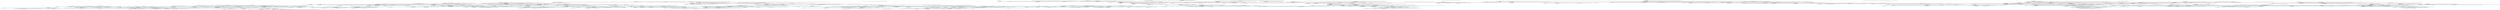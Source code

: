 graph G {
0[label="((174.264;194.37;245.284;0)(248;15.3244;1;1;252):(174.264;194.37;245.284;0)(248;15.3244;1;1;252))"];
1[label="((175.679;197.279;239.551;0)(245;11.016;1;2;252):(174.264;194.37;245.284;0)(248;15.3244;1;1;252))"];
2[label="((168.67;200.014;244.442;0)(245;6.14415;1;3;252):(174.264;194.37;245.284;0)(248;15.3244;1;1;252))"];
3[label="((179.193;184.419;247.312;0)(245;7.98465;1;4;252):(174.264;194.37;245.284;0)(248;15.3244;1;1;252))"];
4[label="((182.051;203.694;192.939;0)(248;11.016;1;5;252):(175.679;197.279;239.551;0)(245;11.016;1;2;252))"];
5[label="((148.571;212.174;239.509;0)(248;1.63297;1;6;252):(168.67;200.014;244.442;0)(245;6.14415;1;3;252))"];
6[label="((146.271;213.013;215.909;0)(248;5.87818;1;7;252):(168.67;200.014;244.442;0)(245;6.14415;1;3;252))"];
7[label="((189.64;168.548;241.096;0)(248;3.88885;1;8;252):(179.193;184.419;247.312;0)(245;7.98465;1;4;252))"];
8[label="((177.805;177.427;230.87;0)(245;6.83912;1;9;252):(179.193;184.419;247.312;0)(245;7.98465;1;4;252))"];
9[label="((183.937;203.68;183.058;0)(248;10.9851;1;10;252):(182.051;203.694;192.939;0)(248;11.016;1;5;252))"];
10[label="((171.816;236.918;191.607;0)(251;0.7;1;11;252):(182.051;203.694;192.939;0)(248;11.016;1;5;252))"];
11[label="((139.479;212.363;243.206;0)(245;1.00817;1;12;252):(148.571;212.174;239.509;0)(248;1.63297;1;6;252))"];
12[label="((143.312;222.159;237.505;0)(245;1.248;1;13;252):(148.571;212.174;239.509;0)(248;1.63297;1;6;252))"];
13[label="((141.235;213.143;206.56;0)(248;5.12948;1;14;252):(146.271;213.013;215.909;0)(248;5.87818;1;7;252))"];
14[label="((140.704;224.929;210.216;0)(245;1.63297;1;15;252):(146.271;213.013;215.909;0)(248;5.87818;1;7;252))"];
15[label="((107.881;227.516;217.282;0)(245;2.09126;1;16;252):(146.271;213.013;215.909;0)(248;5.87818;1;7;252))"];
16[label="((131.879;122.533;227.412;0)(248;1.00817;1;17;252):(189.64;168.548;241.096;0)(248;3.88885;1;8;252))"];
17[label="((167.023;130.94;214.123;0)(248;1.79743;1;18;252):(189.64;168.548;241.096;0)(248;3.88885;1;8;252))"];
18[label="((191.912;160.401;240.22;0)(245;3.20456;1;19;252):(189.64;168.548;241.096;0)(248;3.88885;1;8;252))"];
19[label="((172.373;177.934;230.256;0)(245;3.47538;1;20;252):(177.805;177.427;230.87;0)(245;6.83912;1;9;252))"];
20[label="((178.758;177.417;225.728;0)(245;5.76871;1;21;252):(177.805;177.427;230.87;0)(245;6.83912;1;9;252))"];
21[label="((184.569;230.922;173.846;0)(251;0.7;1;22;252):(183.937;203.68;183.058;0)(248;10.9851;1;10;252))"];
22[label="((184.384;205.091;165.224;0)(245;10.9541;1;23;252):(183.937;203.68;183.058;0)(248;10.9851;1;10;252))"];
23[label="((126.421;219.51;248.287;0)(251;0.7;1;24;252):(139.479;212.363;243.206;0)(245;1.00817;1;12;252))"];
24[label="((127.08;207.945;248.655;0)(251;0.7;1;25;252):(139.479;212.363;243.206;0)(245;1.00817;1;12;252))"];
25[label="((126.44;253.391;231.185;0)(251;0.7;1;26;252):(143.312;222.159;237.505;0)(245;1.248;1;13;252))"];
26[label="((131.234;227.174;238.803;0)(248;1.00817;1;27;252):(143.312;222.159;237.505;0)(245;1.248;1;13;252))"];
27[label="((143.069;216.184;196.373;0)(248;1.00817;1;28;252):(141.235;213.143;206.56;0)(248;5.12948;1;14;252))"];
28[label="((135.711;214.625;201.208;0)(248;5.00541;1;29;252):(141.235;213.143;206.56;0)(248;5.12948;1;14;252))"];
29[label="((144.591;231.56;206.337;0)(251;0.7;1;30;252):(140.704;224.929;210.216;0)(245;1.63297;1;15;252))"];
30[label="((135.231;232.211;206.275;0)(245;1.45202;1;31;252):(140.704;224.929;210.216;0)(245;1.63297;1;15;252))"];
31[label="((99.2652;224.136;230.628;0)(251;0.7;1;32;252):(107.881;227.516;217.282;0)(245;2.09126;1;16;252))"];
32[label="((93.694;233.271;219.377;0)(248;1.94933;1;33;252):(107.881;227.516;217.282;0)(245;2.09126;1;16;252))"];
33[label="((129.138;112.659;227.863;0)(251;0.7;1;34;252):(131.879;122.533;227.412;0)(248;1.00817;1;17;252))"];
34[label="((115.317;121.72;225.605;0)(251;0.7;1;35;252):(131.879;122.533;227.412;0)(248;1.00817;1;17;252))"];
35[label="((166.393;122.966;215.808;0)(248;1.248;1;36;252):(167.023;130.94;214.123;0)(248;1.79743;1;18;252))"];
36[label="((143.317;104.93;203.734;0)(245;1.248;1;37;252):(167.023;130.94;214.123;0)(248;1.79743;1;18;252))"];
37[label="((202.88;161.326;241.452;0)(251;0.7;1;38;252):(191.912;160.401;240.22;0)(245;3.20456;1;19;252))"];
38[label="((199.974;138.967;232.028;0)(245;3.10959;1;39;252):(191.912;160.401;240.22;0)(245;3.20456;1;19;252))"];
39[label="((167.585;180.434;234.366;0)(251;0.7;1;40;252):(172.373;177.934;230.256;0)(245;3.47538;1;20;252))"];
40[label="((134.613;186.933;218.126;0)(248;3.38728;1;41;252):(172.373;177.934;230.256;0)(245;3.47538;1;20;252))"];
41[label="((160.998;173.407;202.092;0)(245;5.6009;1;42;252):(178.758;177.417;225.728;0)(245;5.76871;1;21;252))"];
42[label="((186.266;178.493;217.642;0)(248;1.248;1;43;252):(178.758;177.417;225.728;0)(245;5.76871;1;21;252))"];
43[label="((214.603;173.862;168.127;0)(251;0.7;1;44;252):(184.384;205.091;165.224;0)(245;10.9541;1;23;252))"];
44[label="((173.125;222.523;153.425;0)(248;8.46602;1;45;252):(184.384;205.091;165.224;0)(245;10.9541;1;23;252))"];
45[label="((164.334;202.231;116.617;0)(248;6.59849;1;46;252):(184.384;205.091;165.224;0)(245;10.9541;1;23;252))"];
46[label="((126.89;226.114;237.318;0)(251;0.7;1;47;252):(131.234;227.174;238.803;0)(248;1.00817;1;27;252))"];
47[label="((115.877;240.339;244.613;0)(245;0.7;1;48;252):(131.234;227.174;238.803;0)(248;1.00817;1;27;252))"];
48[label="((142.267;218.419;193.066;0)(251;0.7;1;49;252):(143.069;216.184;196.373;0)(248;1.00817;1;28;252))"];
49[label="((145.896;215.045;187.671;0)(251;0.7;1;50;252):(143.069;216.184;196.373;0)(248;1.00817;1;28;252))"];
50[label="((124.572;228.32;194.702;0)(248;3.20456;1;51;252):(135.711;214.625;201.208;0)(248;5.00541;1;29;252))"];
51[label="((133.288;206.777;195.898;0)(251;0.7;1;52;252):(135.711;214.625;201.208;0)(248;5.00541;1;29;252))"];
52[label="((130.655;215.051;197.524;0)(248;3.64583;1;53;252):(135.711;214.625;201.208;0)(248;5.00541;1;29;252))"];
53[label="((131.366;234.053;209.332;0)(251;0.7;1;54;252):(135.231;232.211;206.275;0)(245;1.45202;1;31;252))"];
54[label="((121.723;256.344;201.037;0)(248;1.248;1;55;252):(135.231;232.211;206.275;0)(245;1.45202;1;31;252))"];
55[label="((81.5359;231.147;223.013;0)(248;1.248;1;56;252):(93.694;233.271;219.377;0)(248;1.94933;1;33;252))"];
56[label="((86.8018;241.942;222.699;0)(245;1.45202;1;57;252):(93.694;233.271;219.377;0)(248;1.94933;1;33;252))"];
57[label="((164.391;108.152;213.914;0)(248;1.00817;1;58;252):(166.393;122.966;215.808;0)(248;1.248;1;36;252))"];
58[label="((164.803;117.723;213.83;0)(251;0.7;1;59;252):(166.393;122.966;215.808;0)(248;1.248;1;36;252))"];
59[label="((141.752;89.6211;210.849;0)(251;0.7;1;60;252):(143.317;104.93;203.734;0)(245;1.248;1;37;252))"];
60[label="((136.37;92.2202;200.652;0)(245;1.00817;1;61;252):(143.317;104.93;203.734;0)(245;1.248;1;37;252))"];
61[label="((224.59;141.7;241.067;0)(251;0.7;1;62;252):(199.974;138.967;232.028;0)(245;3.10959;1;39;252))"];
62[label="((202.057;121.209;226.324;0)(248;3.01193;1;63;252):(199.974;138.967;232.028;0)(245;3.10959;1;39;252))"];
63[label="((126.605;196.054;215.458;0)(251;0.7;1;64;252):(134.613;186.933;218.126;0)(248;3.38728;1;41;252))"];
64[label="((102.944;179.243;227.552;0)(245;3.29706;1;65;252):(134.613;186.933;218.126;0)(248;3.38728;1;41;252))"];
65[label="((161.354;181.425;183.105;0)(251;0.7;1;66;252):(160.998;173.407;202.092;0)(245;5.6009;1;42;252))"];
66[label="((163.841;169.515;191.831;0)(248;1.00817;1;67;252):(160.998;173.407;202.092;0)(245;5.6009;1;42;252))"];
67[label="((145.958;165.287;191.558;0)(248;5.42844;1;68;252):(160.998;173.407;202.092;0)(245;5.6009;1;42;252))"];
68[label="((189.898;167.274;195.24;0)(248;1.00817;1;69;252):(186.266;178.493;217.642;0)(248;1.248;1;43;252))"];
69[label="((191.316;177.384;218.324;0)(251;0.7;1;70;252):(186.266;178.493;217.642;0)(248;1.248;1;43;252))"];
70[label="((149.129;216.547;154.624;0)(251;0.7;1;71;252):(173.125;222.523;153.425;0)(248;8.46602;1;45;252))"];
71[label="((172.727;229.655;147.732;0)(245;8.42686;1;72;252):(173.125;222.523;153.425;0)(248;8.46602;1;45;252))"];
72[label="((154.77;206.558;112.699;0)(248;6.45025;1;73;252):(164.334;202.231;116.617;0)(248;6.59849;1;46;252))"];
73[label="((152.816;190.445;118.036;0)(248;1.248;1;74;252):(164.334;202.231;116.617;0)(248;6.59849;1;46;252))"];
74[label="((114.763;233.936;191.552;0)(248;3.10959;1;75;252):(124.572;228.32;194.702;0)(248;3.20456;1;51;252))"];
75[label="((122.253;236.914;177.857;0)(251;0.7;1;76;252):(124.572;228.32;194.702;0)(248;3.20456;1;51;252))"];
76[label="((137.02;209.322;178.099;0)(248;1.00817;1;77;252):(130.655;215.051;197.524;0)(248;3.64583;1;53;252))"];
77[label="((91.8272;215.733;192.612;0)(248;1.00817;1;78;252):(130.655;215.051;197.524;0)(248;3.64583;1;53;252))"];
78[label="((124.253;217.145;185.78;0)(248;3.29706;1;79;252):(130.655;215.051;197.524;0)(248;3.64583;1;53;252))"];
79[label="((110.59;267.499;197.704;0)(248;1.00817;1;80;252):(121.723;256.344;201.037;0)(248;1.248;1;55;252))"];
80[label="((126.343;285.038;198.232;0)(251;0.7;1;81;252):(121.723;256.344;201.037;0)(248;1.248;1;55;252))"];
81[label="((81.2909;233.617;226.8;0)(251;0.7;1;82;252):(81.5359;231.147;223.013;0)(248;1.248;1;56;252))"];
82[label="((51.3871;236.736;222.509;0)(245;1.00817;1;83;252):(81.5359;231.147;223.013;0)(248;1.248;1;56;252))"];
83[label="((83.068;246.885;241.809;0)(251;0.7;1;84;252):(86.8018;241.942;222.699;0)(245;1.45202;1;57;252))"];
84[label="((68.8277;255.63;217.884;0)(245;1.248;1;85;252):(86.8018;241.942;222.699;0)(245;1.45202;1;57;252))"];
85[label="((162.813;77.5963;216.133;0)(251;0.7;1;86;252):(164.391;108.152;213.914;0)(248;1.00817;1;58;252))"];
86[label="((170.099;104.89;209.002;0)(251;0.7;1;87;252):(164.391;108.152;213.914;0)(248;1.00817;1;58;252))"];
87[label="((133.707;80.436;199.275;0)(251;0.7;1;88;252):(136.37;92.2202;200.652;0)(245;1.00817;1;61;252))"];
88[label="((123.81;88.3083;204.089;0)(251;0.7;1;89;252):(136.37;92.2202;200.652;0)(245;1.00817;1;61;252))"];
89[label="((205.865;117.035;208.535;0)(248;1.00817;1;90;252):(202.057;121.209;226.324;0)(248;3.01193;1;63;252))"];
90[label="((212.483;121.459;228.121;0)(248;1.00817;1;91;252):(202.057;121.209;226.324;0)(248;3.01193;1;63;252))"];
91[label="((202.708;109.7;226.56;0)(245;2.58874;1;92;252):(202.057;121.209;226.324;0)(248;3.01193;1;63;252))"];
92[label="((94.2782;184.981;241.146;0)(248;1.79743;1;93;252):(102.944;179.243;227.552;0)(245;3.29706;1;65;252))"];
93[label="((85.9556;156.826;232.523;0)(248;1.63297;1;94;252):(102.944;179.243;227.552;0)(245;3.29706;1;65;252))"];
94[label="((87.6428;185.083;226.915;0)(248;2.09126;1;95;252):(102.944;179.243;227.552;0)(245;3.29706;1;65;252))"];
95[label="((164.553;170.345;175.797;0)(251;0.7;1;96;252):(163.841;169.515;191.831;0)(248;1.00817;1;67;252))"];
96[label="((164.9;162.377;185.407;0)(251;0.7;1;97;252):(163.841;169.515;191.831;0)(248;1.00817;1;67;252))"];
97[label="((151.857;174.14;171.801;0)(251;0.7;1;98;252):(145.958;165.287;191.558;0)(248;5.42844;1;68;252))"];
98[label="((120.231;186.856;193.308;0)(251;0.7;1;99;252):(145.958;165.287;191.558;0)(248;5.42844;1;68;252))"];
99[label="((136.894;158.282;185.709;0)(245;5.31067;1;100;252):(145.958;165.287;191.558;0)(248;5.42844;1;68;252))"];
100[label="((216.576;155.075;187.132;0)(251;0.7;1;101;252):(189.898;167.274;195.24;0)(248;1.00817;1;69;252))"];
101[label="((182.914;166.181;181.176;0)(251;0.7;1;102;252):(189.898;167.274;195.24;0)(248;1.00817;1;69;252))"];
102[label="((182.473;226.707;134.885;0)(251;0.7;1;103;252):(172.727;229.655;147.732;0)(245;8.42686;1;72;252))"];
103[label="((165.678;234.927;137.211;0)(245;5.93223;1;104;252):(172.727;229.655;147.732;0)(245;8.42686;1;72;252))"];
104[label="((173.709;243.489;149.519;0)(245;5.71326;1;105;252):(172.727;229.655;147.732;0)(245;8.42686;1;72;252))"];
105[label="((144.4;207.534;109.175;0)(248;6.40015;1;106;252):(154.77;206.558;112.699;0)(248;6.45025;1;73;252))"];
106[label="((155.463;203.041;93.4075;0)(251;0.7;1;107;252):(154.77;206.558;112.699;0)(248;6.45025;1;73;252))"];
107[label="((147.574;190.5;120.472;0)(251;0.7;1;108;252):(152.816;190.445;118.036;0)(248;1.248;1;74;252))"];
108[label="((164.293;184.449;111.298;0)(251;0.7;1;109;252):(152.816;190.445;118.036;0)(248;1.248;1;74;252))"];
109[label="((152.023;185.553;108.206;0)(251;0.7;1;110;252):(152.816;190.445;118.036;0)(248;1.248;1;74;252))"];
110[label="((113.173;236.739;196.168;0)(251;0.7;1;111;252):(114.763;233.936;191.552;0)(248;3.10959;1;75;252))"];
111[label="((111.203;235.421;188.431;0)(245;3.01193;1;112;252):(114.763;233.936;191.552;0)(248;3.10959;1;75;252))"];
112[label="((138.535;208.478;166.296;0)(251;0.7;1;113;252):(137.02;209.322;178.099;0)(248;1.00817;1;77;252))"];
113[label="((135.44;203.934;174.304;0)(251;0.7;1;114;252):(137.02;209.322;178.099;0)(248;1.00817;1;77;252))"];
114[label="((84.3522;222.766;189.348;0)(251;0.7;1;115;252):(91.8272;215.733;192.612;0)(248;1.00817;1;78;252))"];
115[label="((69.2206;210.235;191.07;0)(251;0.7;1;116;252):(91.8272;215.733;192.612;0)(248;1.00817;1;78;252))"];
116[label="((121.511;217.739;184.289;0)(248;3.20456;1;117;252):(124.253;217.145;185.78;0)(248;3.29706;1;79;252))"];
117[label="((125.714;223.842;170.084;0)(251;0.7;1;118;252):(124.253;217.145;185.78;0)(248;3.29706;1;79;252))"];
118[label="((108.707;269.174;202.355;0)(251;0.7;1;119;252):(110.59;267.499;197.704;0)(248;1.00817;1;80;252))"];
119[label="((105.549;277.074;194.369;0)(251;0.7;1;120;252):(110.59;267.499;197.704;0)(248;1.00817;1;80;252))"];
120[label="((45.7864;246.173;220.006;0)(251;0.7;1;121;252):(51.3871;236.736;222.509;0)(245;1.00817;1;83;252))"];
121[label="((45.8525;234.302;218.802;0)(251;0.7;1;122;252):(51.3871;236.736;222.509;0)(245;1.00817;1;83;252))"];
122[label="((64.9632;253.444;224.22;0)(251;0.7;1;123;252):(68.8277;255.63;217.884;0)(245;1.248;1;85;252))"];
123[label="((57.9866;260.897;213.359;0)(251;0.7;1;124;252):(68.8277;255.63;217.884;0)(245;1.248;1;85;252))"];
124[label="((66.1655;264.281;214.27;0)(251;0.7;1;125;252):(68.8277;255.63;217.884;0)(245;1.248;1;85;252))"];
125[label="((220.743;112.735;198.916;0)(251;0.7;1;126;252):(205.865;117.035;208.535;0)(248;1.00817;1;90;252))"];
126[label="((203.986;109.027;194.096;0)(251;0.7;1;127;252):(205.865;117.035;208.535;0)(248;1.00817;1;90;252))"];
127[label="((215.01;121.601;226.233;0)(251;0.7;1;128;252):(212.483;121.459;228.121;0)(248;1.00817;1;91;252))"];
128[label="((228.181;115.471;215.717;0)(251;0.7;1;129;252):(212.483;121.459;228.121;0)(248;1.00817;1;91;252))"];
129[label="((216.909;91.2559;234.937;0)(245;1.00817;1;130;252):(202.708;109.7;226.56;0)(245;2.58874;1;92;252))"];
130[label="((203.092;90.151;220.672;0)(245;2.35187;1;131;252):(202.708;109.7;226.56;0)(245;2.58874;1;92;252))"];
131[label="((90.3321;190.384;245.178;0)(248;1.63297;1;132;252):(94.2782;184.981;241.146;0)(248;1.79743;1;93;252))"];
132[label="((95.3947;181.486;254.219;0)(251;0.7;1;133;252):(94.2782;184.981;241.146;0)(248;1.79743;1;93;252))"];
133[label="((81.0664;149.802;234.189;0)(248;1.45202;1;134;252):(85.9556;156.826;232.523;0)(248;1.63297;1;94;252))"];
134[label="((85.0502;151.81;232.149;0)(251;0.7;1;135;252):(85.9556;156.826;232.523;0)(248;1.63297;1;94;252))"];
135[label="((83.683;182.507;221.674;0)(248;1.248;1;136;252):(87.6428;185.083;226.915;0)(248;2.09126;1;95;252))"];
136[label="((60.257;200.774;232.565;0)(248;1.248;1;137;252):(87.6428;185.083;226.915;0)(248;2.09126;1;95;252))"];
137[label="((75.5347;185.463;232.673;0)(251;0.7;1;138;252):(87.6428;185.083;226.915;0)(248;2.09126;1;95;252))"];
138[label="((83.3712;183.923;224.526;0)(251;0.7;1;139;252):(87.6428;185.083;226.915;0)(248;2.09126;1;95;252))"];
139[label="((134.5;165.026;174.569;0)(251;0.7;1;140;252):(136.894;158.282;185.709;0)(245;5.31067;1;100;252))"];
140[label="((125.383;150.198;183.479;0)(248;5.2509;1;141;252):(136.894;158.282;185.709;0)(245;5.31067;1;100;252))"];
141[label="((174.666;233.077;129.898;0)(251;0.7;1;142;252):(165.678;234.927;137.211;0)(245;5.93223;1;104;252))"];
142[label="((158.371;241.282;130.628;0)(248;5.87818;1;143;252):(165.678;234.927;137.211;0)(245;5.93223;1;104;252))"];
143[label="((183.536;246.193;152.091;0)(251;0.7;1;144;252):(173.709;243.489;149.519;0)(245;5.71326;1;105;252))"];
144[label="((170.936;255.356;150.661;0)(245;5.6009;1;145;252):(173.709;243.489;149.519;0)(245;5.71326;1;105;252))"];
145[label="((181.798;251.965;126.288;0)(251;0.7;1;146;252):(173.709;243.489;149.519;0)(245;5.71326;1;105;252))"];
146[label="((147.566;224.313;102.56;0)(251;0.7;1;147;252):(144.4;207.534;109.175;0)(248;6.40015;1;106;252))"];
147[label="((135.987;205.747;105.806;0)(248;6.34969;1;148;252):(144.4;207.534;109.175;0)(248;6.40015;1;106;252))"];
148[label="((106.612;236.921;187.911;0)(248;2.91134;1;149;252):(111.203;235.421;188.431;0)(245;3.01193;1;112;252))"];
149[label="((111.416;238.554;179.139;0)(251;0.7;1;150;252):(111.203;235.421;188.431;0)(245;3.01193;1;112;252))"];
150[label="((123.129;211.461;176.072;0)(251;0.7;1;151;252):(121.511;217.739;184.289;0)(248;3.20456;1;117;252))"];
151[label="((118.481;218.291;179.813;0)(248;3.10959;1;152;252):(121.511;217.739;184.289;0)(248;3.20456;1;117;252))"];
152[label="((237.817;79.3197;243.251;0)(251;0.7;1;153;252):(216.909;91.2559;234.937;0)(245;1.00817;1;130;252))"];
153[label="((211.985;78.3951;239.745;0)(251;0.7;1;154;252):(216.909;91.2559;234.937;0)(245;1.00817;1;130;252))"];
154[label="((224.547;45.6317;231.728;0)(248;1.00817;1;155;252):(203.092;90.151;220.672;0)(245;2.35187;1;131;252))"];
155[label="((202.147;76.4111;214.521;0)(248;2.09126;1;156;252):(203.092;90.151;220.672;0)(245;2.35187;1;131;252))"];
156[label="((65.8547;183.55;258.771;0)(251;0.7;1;157;252):(90.3321;190.384;245.178;0)(248;1.63297;1;132;252))"];
157[label="((89.5456;194.44;248.212;0)(248;1.45202;1;158;252):(90.3321;190.384;245.178;0)(248;1.63297;1;132;252))"];
158[label="((73.5662;128.233;241.22;0)(251;0.7;1;159;252):(81.0664;149.802;234.189;0)(248;1.45202;1;134;252))"];
159[label="((75.2747;147.973;234.88;0)(248;1.248;1;160;252):(81.0664;149.802;234.189;0)(248;1.45202;1;134;252))"];
160[label="((66.9738;179.46;215.977;0)(248;1.00817;1;161;252):(83.683;182.507;221.674;0)(248;1.248;1;136;252))"];
161[label="((85.3953;181.739;217.834;0)(251;0.7;1;162;252):(83.683;182.507;221.674;0)(248;1.248;1;136;252))"];
162[label="((57.9484;202.605;235.081;0)(251;0.7;1;163;252):(60.257;200.774;232.565;0)(248;1.248;1;137;252))"];
163[label="((54.673;200.875;230.052;0)(245;1.00817;1;164;252):(60.257;200.774;232.565;0)(248;1.248;1;137;252))"];
164[label="((127.69;127.892;182.944;0)(251;0.7;1;165;252):(125.383;150.198;183.479;0)(248;5.2509;1;141;252))"];
165[label="((100.393;132.678;177.665;0)(248;5.00541;1;166;252):(125.383;150.198;183.479;0)(248;5.2509;1;141;252))"];
166[label="((117.364;139.226;193.862;0)(248;1.248;1;167;252):(125.383;150.198;183.479;0)(248;5.2509;1;141;252))"];
167[label="((163.598;235.442;117.559;0)(251;0.7;1;168;252):(158.371;241.282;130.628;0)(248;5.87818;1;143;252))"];
168[label="((154.829;243.687;128.738;0)(248;5.82367;1;169;252):(158.371;241.282;130.628;0)(248;5.87818;1;143;252))"];
169[label="((163.766;260.842;144.908;0)(248;2.225;1;170;252):(170.936;255.356;150.661;0)(245;5.6009;1;145;252))"];
170[label="((194.125;254.454;153.334;0)(251;0.7;1;171;252):(170.936;255.356;150.661;0)(245;5.6009;1;145;252))"];
171[label="((160.777;260.096;160.387;0)(245;1.248;1;172;252):(170.936;255.356;150.661;0)(245;5.6009;1;145;252))"];
172[label="((171.084;265.934;151.528;0)(245;4.74857;1;173;252):(170.936;255.356;150.661;0)(245;5.6009;1;145;252))"];
173[label="((149.895;248.178;152.228;0)(251;0.7;1;174;252):(170.936;255.356;150.661;0)(245;5.6009;1;145;252))"];
174[label="((106.052;182.656;128.62;0)(248;1.00817;1;175;252):(135.987;205.747;105.806;0)(248;6.34969;1;148;252))"];
175[label="((124.764;202.408;104.196;0)(248;6.14415;1;176;252):(135.987;205.747;105.806;0)(248;6.34969;1;148;252))"];
176[label="((141.098;219.049;88.0691;0)(251;0.7;1;177;252):(135.987;205.747;105.806;0)(248;6.34969;1;148;252))"];
177[label="((138.407;197.04;88.4887;0)(251;0.7;1;178;252):(135.987;205.747;105.806;0)(248;6.34969;1;148;252))"];
178[label="((100.866;241.678;192.429;0)(251;0.7;1;179;252):(106.612;236.921;187.911;0)(248;2.91134;1;149;252))"];
179[label="((101.54;240.088;184.572;0)(248;2.80752;1;180;252):(106.612;236.921;187.911;0)(248;2.91134;1;149;252))"];
180[label="((117.213;221.539;171.174;0)(248;3.01193;1;181;252):(118.481;218.291;179.813;0)(248;3.10959;1;152;252))"];
181[label="((121.132;212.302;158.679;0)(251;0.7;1;182;252):(118.481;218.291;179.813;0)(248;3.10959;1;152;252))"];
182[label="((229.397;44.9563;233.579;0)(251;0.7;1;183;252):(224.547;45.6317;231.728;0)(248;1.00817;1;155;252))"];
183[label="((223.19;30.2272;233.283;0)(251;0.7;1;184;252):(224.547;45.6317;231.728;0)(248;1.00817;1;155;252))"];
184[label="((214.099;78.0828;193.525;0)(251;0.7;1;185;252):(202.147;76.4111;214.521;0)(248;2.09126;1;156;252))"];
185[label="((200.074;69.6247;213.445;0)(245;1.94933;1;186;252):(202.147;76.4111;214.521;0)(248;2.09126;1;156;252))"];
186[label="((76.3417;192.577;258.762;0)(251;0.7;1;187;252):(89.5456;194.44;248.212;0)(248;1.45202;1;158;252))"];
187[label="((90.2171;198.396;254.524;0)(251;0.7;1;188;252):(89.5456;194.44;248.212;0)(248;1.45202;1;158;252))"];
188[label="((81.9161;209.748;252.886;0)(248;1.00817;1;189;252):(89.5456;194.44;248.212;0)(248;1.45202;1;158;252))"];
189[label="((71.6186;149.13;238.515;0)(251;0.7;1;190;252):(75.2747;147.973;234.88;0)(248;1.248;1;160;252))"];
190[label="((72.1785;146.383;232.704;0)(248;1.00817;1;191;252):(75.2747;147.973;234.88;0)(248;1.248;1;160;252))"];
191[label="((55.308;180.053;215.354;0)(251;0.7;1;192;252):(66.9738;179.46;215.977;0)(248;1.00817;1;161;252))"];
192[label="((66.1977;180.734;205.328;0)(251;0.7;1;193;252):(66.9738;179.46;215.977;0)(248;1.00817;1;161;252))"];
193[label="((39.8974;206.746;231.912;0)(251;0.7;1;194;252):(54.673;200.875;230.052;0)(245;1.00817;1;164;252))"];
194[label="((52.9187;201.006;226.32;0)(251;0.7;1;195;252):(54.673;200.875;230.052;0)(245;1.00817;1;164;252))"];
195[label="((91.5398;130.03;176.516;0)(245;4.54742;1;196;252):(100.393;132.678;177.665;0)(248;5.00541;1;166;252))"];
196[label="((97.0061;99.5853;182.178;0)(248;1.94934;1;197;252):(100.393;132.678;177.665;0)(248;5.00541;1;166;252))"];
197[label="((122.264;132.369;204.165;0)(251;0.7;1;198;252):(117.364;139.226;193.862;0)(248;1.248;1;167;252))"];
198[label="((108.716;129.233;202.049;0)(245;1.00817;1;199;252):(117.364;139.226;193.862;0)(248;1.248;1;167;252))"];
199[label="((121.08;241.199;144.233;0)(251;0.7;1;200;252):(154.829;243.687;128.738;0)(248;5.82367;1;169;252))"];
200[label="((150.14;248.731;123.664;0)(245;5.76871;1;201;252):(154.829;243.687;128.738;0)(248;5.82367;1;169;252))"];
201[label="((147.902;264.405;145.618;0)(248;1.45202;1;202;252):(163.766;260.842;144.908;0)(248;2.225;1;170;252))"];
202[label="((159.734;275.133;127.448;0)(248;1.63297;1;203;252):(163.766;260.842;144.908;0)(248;2.225;1;170;252))"];
203[label="((157.964;260.566;167.778;0)(248;1.00817;1;204;252):(160.777;260.096;160.387;0)(245;1.248;1;172;252))"];
204[label="((146.234;267.497;163.771;0)(251;0.7;1;205;252):(160.777;260.096;160.387;0)(245;1.248;1;172;252))"];
205[label="((167.31;271.792;148.381;0)(248;4.33793;1;206;252):(171.084;265.934;151.528;0)(245;4.74857;1;173;252))"];
206[label="((168.621;279.301;164.48;0)(248;1.248;1;207;252):(171.084;265.934;151.528;0)(245;4.74857;1;173;252))"];
207[label="((178.086;271.514;153.801;0)(248;1.248;1;208;252):(171.084;265.934;151.528;0)(245;4.74857;1;173;252))"];
208[label="((101.692;183.469;127.945;0)(251;0.7;1;209;252):(106.052;182.656;128.62;0)(248;1.00817;1;175;252))"];
209[label="((101.917;175.72;135.224;0)(251;0.7;1;210;252):(106.052;182.656;128.62;0)(248;1.00817;1;175;252))"];
210[label="((108.72;208.939;117.874;0)(248;1.00817;1;211;252):(124.764;202.408;104.196;0)(248;6.14415;1;176;252))"];
211[label="((113.857;197.345;96.4111;0)(248;6.03903;1;212;252):(124.764;202.408;104.196;0)(248;6.14415;1;176;252))"];
212[label="((103.704;246.447;169.616;0)(251;0.7;1;213;252):(101.54;240.088;184.572;0)(248;2.80752;1;180;252))"];
213[label="((95.4775;242.843;183.177;0)(245;2.70013;1;214;252):(101.54;240.088;184.572;0)(248;2.80752;1;180;252))"];
214[label="((104.779;219.184;168.642;0)(245;2.91134;1;215;252):(117.213;221.539;171.174;0)(248;3.01193;1;181;252))"];
215[label="((115.894;225.552;160.459;0)(245;0.7;1;216;252):(117.213;221.539;171.174;0)(248;3.01193;1;181;252))"];
216[label="((171.943;49.7248;221.976;0)(251;0.7;1;217;252):(200.074;69.6247;213.445;0)(245;1.94933;1;186;252))"];
217[label="((200.085;64.0265;211.606;0)(248;1.79743;1;218;252):(200.074;69.6247;213.445;0)(245;1.94933;1;186;252))"];
218[label="((77.195;211.16;256.178;0)(251;0.7;1;219;252):(81.9161;209.748;252.886;0)(248;1.00817;1;189;252))"];
219[label="((77.8574;213.681;249.689;0)(251;0.7;1;220;252):(81.9161;209.748;252.886;0)(248;1.00817;1;189;252))"];
220[label="((46.5148;146.836;233.049;0)(251;0.7;1;221;252):(72.1785;146.383;232.704;0)(248;1.00817;1;191;252))"];
221[label="((73.2174;146.705;227.516;0)(251;0.7;1;222;252):(72.1785;146.383;232.704;0)(248;1.00817;1;191;252))"];
222[label="((88.687;128.684;180.339;0)(248;2.47286;1;223;252):(91.5398;130.03;176.516;0)(245;4.54742;1;196;252))"];
223[label="((83.9014;127.718;170.268;0)(248;3.72842;1;224;252):(91.5398;130.03;176.516;0)(245;4.54742;1;196;252))"];
224[label="((93.7855;95.5635;183.602;0)(248;1.63297;1;225;252):(97.0061;99.5853;182.178;0)(248;1.94934;1;197;252))"];
225[label="((104.003;94.3178;181.721;0)(248;1.00817;1;226;252):(97.0061;99.5853;182.178;0)(248;1.94934;1;197;252))"];
226[label="((103.863;124.555;212.174;0)(251;0.7;1;227;252):(108.716;129.233;202.049;0)(245;1.00817;1;199;252))"];
227[label="((105.164;110.509;209.016;0)(251;0.7;1;228;252):(108.716;129.233;202.049;0)(245;1.00817;1;199;252))"];
228[label="((147.071;252.19;119.813;0)(248;5.71326;1;229;252):(150.14;248.731;123.664;0)(245;5.76871;1;201;252))"];
229[label="((160.487;246.509;104.914;0)(251;0.7;1;230;252):(150.14;248.731;123.664;0)(245;5.76871;1;201;252))"];
230[label="((146.842;263.673;148.679;0)(251;0.7;1;231;252):(147.902;264.405;145.618;0)(248;1.45202;1;202;252))"];
231[label="((141.02;267.359;145.926;0)(245;1.248;1;232;252):(147.902;264.405;145.618;0)(248;1.45202;1;202;252))"];
232[label="((171.096;273.362;112.089;0)(251;0.7;1;233;252):(159.734;275.133;127.448;0)(248;1.63297;1;203;252))"];
233[label="((154.92;286.097;113.827;0)(248;1.45202;1;234;252):(159.734;275.133;127.448;0)(248;1.63297;1;203;252))"];
234[label="((145.54;270.3;180.868;0)(251;0.7;1;235;252):(157.964;260.566;167.778;0)(248;1.00817;1;204;252))"];
235[label="((159.665;257.167;179.855;0)(251;0.7;1;236;252):(157.964;260.566;167.778;0)(248;1.00817;1;204;252))"];
236[label="((164.956;276.6;148.303;0)(248;4.26604;1;237;252):(167.31;271.792;148.381;0)(248;4.33793;1;206;252))"];
237[label="((173.318;270.109;138.249;0)(251;0.7;1;238;252):(167.31;271.792;148.381;0)(248;4.33793;1;206;252))"];
238[label="((174.101;287.291;155.051;0)(248;1.00817;1;239;252):(168.621;279.301;164.48;0)(248;1.248;1;207;252))"];
239[label="((168.37;287.872;167.457;0)(251;0.7;1;240;252):(168.621;279.301;164.48;0)(248;1.248;1;207;252))"];
240[label="((180.264;272.182;158.375;0)(251;0.7;1;241;252):(178.086;271.514;153.801;0)(248;1.248;1;208;252))"];
241[label="((182.852;274.237;152.308;0)(245;1.00817;1;242;252):(178.086;271.514;153.801;0)(248;1.248;1;208;252))"];
242[label="((107.434;215.261;124.011;0)(251;0.7;1;243;252):(108.72;208.939;117.874;0)(248;1.00817;1;211;252))"];
243[label="((103.867;208.898;119.286;0)(251;0.7;1;244;252):(108.72;208.939;117.874;0)(248;1.00817;1;211;252))"];
244[label="((106.987;208.954;87.2857;0)(248;4.61535;1;245;252):(113.857;197.345;96.4111;0)(248;6.03903;1;212;252))"];
245[label="((102.958;186.053;93.6751;0)(248;3.64583;1;246;252):(113.857;197.345;96.4111;0)(248;6.03903;1;212;252))"];
246[label="((119.848;181.936;68.9383;0)(251;0.7;1;247;252):(113.857;197.345;96.4111;0)(248;6.03903;1;212;252))"];
247[label="((98.9906;251.347;182.504;0)(251;0.7;1;248;252):(95.4775;242.843;183.177;0)(245;2.70013;1;214;252))"];
248[label="((83.9088;248.601;179.801;0)(248;2.58874;1;249;252):(95.4775;242.843;183.177;0)(245;2.70013;1;214;252))"];
249[label="((99.8298;223.356;162.089;0)(248;2.58874;1;250;252):(104.779;219.184;168.642;0)(245;2.91134;1;215;252))"];
250[label="((73.0151;207.752;160.092;0)(248;1.248;1;251;252):(104.779;219.184;168.642;0)(245;2.91134;1;215;252))"];
251[label="((202.576;54.532;219.374;0)(248;1.248;1;252;252):(200.085;64.0265;211.606;0)(248;1.79743;1;218;252))"];
252[label="((191.739;45.1731;195.652;0)(248;1.248;1;253;252):(200.085;64.0265;211.606;0)(248;1.79743;1;218;252))"];
253[label="((71.3643;156.166;189.176;0)(245;1.00817;1;254;252):(88.687;128.684;180.339;0)(248;2.47286;1;223;252))"];
254[label="((73.5635;122.314;190.609;0)(245;2.225;1;255;252):(88.687;128.684;180.339;0)(248;2.47286;1;223;252))"];
255[label="((73.3219;110.522;163.362;0)(248;1.94933;1;256;252):(83.9014;127.718;170.268;0)(248;3.72842;1;224;252))"];
256[label="((69.7545;131.839;159.269;0)(245;3.10959;1;257;252):(83.9014;127.718;170.268;0)(248;3.72842;1;224;252))"];
257[label="((89.5058;91.8277;188.244;0)(248;1.248;1;258;252):(93.7855;95.5635;183.602;0)(248;1.63297;1;225;252))"];
258[label="((96.9298;96.5169;191.449;0)(251;0.7;1;259;252):(93.7855;95.5635;183.602;0)(248;1.63297;1;225;252))"];
259[label="((101.728;80.4405;189.358;0)(251;0.7;1;260;252):(93.7855;95.5635;183.602;0)(248;1.63297;1;225;252))"];
260[label="((109.28;93.6574;178.53;0)(251;0.7;1;261;252):(104.003;94.3178;181.721;0)(248;1.00817;1;226;252))"];
261[label="((86.8257;86.6623;173.512;0)(251;0.7;1;262;252):(104.003;94.3178;181.721;0)(248;1.00817;1;226;252))"];
262[label="((141.512;242.186;96.429;0)(251;0.7;1;263;252):(147.071;252.19;119.813;0)(248;5.71326;1;229;252))"];
263[label="((140.169;260.933;116.029;0)(248;5.65733;1;264;252):(147.071;252.19;119.813;0)(248;5.71326;1;229;252))"];
264[label="((125.999;279.959;146.134;0)(251;0.7;1;265;252):(141.02;267.359;145.926;0)(245;1.248;1;232;252))"];
265[label="((128.846;267.944;154.99;0)(248;1.00817;1;266;252):(141.02;267.359;145.926;0)(245;1.248;1;232;252))"];
266[label="((164.937;288.69;94.9683;0)(248;0.7;1;267;252):(154.92;286.097;113.827;0)(248;1.45202;1;234;252))"];
267[label="((147.431;300.868;106.498;0)(248;1.248;1;268;252):(154.92;286.097;113.827;0)(248;1.45202;1;234;252))"];
268[label="((167.914;283.162;142.752;0)(248;2.80752;1;269;252):(164.956;276.6;148.303;0)(248;4.26604;1;237;252))"];
269[label="((157.295;284.717;149.279;0)(248;3.10959;1;270;252):(164.956;276.6;148.303;0)(248;4.26604;1;237;252))"];
270[label="((176.308;299.059;146.297;0)(251;0.7;1;271;252):(174.101;287.291;155.051;0)(248;1.00817;1;239;252))"];
271[label="((173.69;286.254;151.947;0)(251;0.7;1;272;252):(174.101;287.291;155.051;0)(248;1.00817;1;239;252))"];
272[label="((197.236;278.591;150.489;0)(251;0.7;1;273;252):(182.852;274.237;152.308;0)(245;1.00817;1;242;252))"];
273[label="((185.224;282.254;140.138;0)(251;0.7;1;274;252):(182.852;274.237;152.308;0)(245;1.00817;1;242;252))"];
274[label="((99.1172;229.53;102.031;0)(251;0.7;1;275;252):(106.987;208.954;87.2857;0)(248;4.61535;1;245;252))"];
275[label="((106.355;211.047;81.76;0)(245;4.54742;1;276;252):(106.987;208.954;87.2857;0)(248;4.61535;1;245;252))"];
276[label="((103.061;183;88.7772;0)(248;2.09126;1;277;252):(102.958;186.053;93.6751;0)(248;3.64583;1;246;252))"];
277[label="((75.7068;179.908;105.863;0)(245;2.91134;1;278;252):(102.958;186.053;93.6751;0)(248;3.64583;1;246;252))"];
278[label="((74.0932;244.587;187.375;0)(251;0.7;1;279;252):(83.9088;248.601;179.801;0)(248;2.58874;1;249;252))"];
279[label="((78.6467;244.859;174.622;0)(251;0.7;1;280;252):(83.9088;248.601;179.801;0)(248;2.58874;1;249;252))"];
280[label="((75.0974;253.48;177.727;0)(248;2.09126;1;281;252):(83.9088;248.601;179.801;0)(248;2.58874;1;249;252))"];
281[label="((86.9181;258.104;174.976;0)(251;0.7;1;282;252):(83.9088;248.601;179.801;0)(248;2.58874;1;249;252))"];
282[label="((85.4199;246.374;171.431;0)(251;0.7;1;283;252):(83.9088;248.601;179.801;0)(248;2.58874;1;249;252))"];
283[label="((103.045;223.862;155.362;0)(251;0.7;1;284;252):(99.8298;223.356;162.089;0)(248;2.58874;1;250;252))"];
284[label="((93.3054;225.523;163.817;0)(251;0.7;1;285;252):(99.8298;223.356;162.089;0)(248;2.58874;1;250;252))"];
285[label="((95.4375;225.696;156.965;0)(248;2.35187;1;286;252):(99.8298;223.356;162.089;0)(248;2.58874;1;250;252))"];
286[label="((65.4855;213.286;166.16;0)(251;0.7;1;287;252):(73.0151;207.752;160.092;0)(248;1.248;1;251;252))"];
287[label="((67.9727;206.534;158.399;0)(248;1.00817;1;288;252):(73.0151;207.752;160.092;0)(248;1.248;1;251;252))"];
288[label="((198.298;48.7383;234.292;0)(251;0.7;1;289;252):(202.576;54.532;219.374;0)(248;1.248;1;252;252))"];
289[label="((205.608;47.5796;222.187;0)(245;1.00817;1;290;252):(202.576;54.532;219.374;0)(248;1.248;1;252;252))"];
290[label="((190.983;39.9686;196.811;0)(248;1.00817;1;291;252):(191.739;45.1731;195.652;0)(248;1.248;1;253;252))"];
291[label="((184.298;40.3877;192.873;0)(251;0.7;1;292;252):(191.739;45.1731;195.652;0)(248;1.248;1;253;252))"];
292[label="((68.144;157.15;193.524;0)(251;0.7;1;293;252):(71.3643;156.166;189.176;0)(245;1.00817;1;254;252))"];
293[label="((62.263;173.542;182.274;0)(251;0.7;1;294;252):(71.3643;156.166;189.176;0)(245;1.00817;1;254;252))"];
294[label="((71.3035;116.921;190.084;0)(251;0.7;1;295;252):(73.5635;122.314;190.609;0)(245;2.225;1;255;252))"];
295[label="((67.4226;125.175;193.449;0)(245;2.09126;1;296;252):(73.5635;122.314;190.609;0)(245;2.225;1;255;252))"];
296[label="((64.9231;105.27;170.118;0)(248;1.00817;1;297;252):(73.3219;110.522;163.362;0)(248;1.94933;1;256;252))"];
297[label="((58.6809;94.042;142.737;0)(248;1.63297;1;298;252):(73.3219;110.522;163.362;0)(248;1.94933;1;256;252))"];
298[label="((34.2434;131.233;163.403;0)(251;0.7;1;299;252):(69.7545;131.839;159.269;0)(245;3.10959;1;257;252))"];
299[label="((61.5598;132.928;137.638;0)(248;1.79743;1;300;252):(69.7545;131.839;159.269;0)(245;3.10959;1;257;252))"];
300[label="((58.0996;147.301;154.777;0)(248;2.225;1;301;252):(69.7545;131.839;159.269;0)(245;3.10959;1;257;252))"];
301[label="((73.2901;137.836;153.452;0)(251;0.7;1;302;252):(69.7545;131.839;159.269;0)(245;3.10959;1;257;252))"];
302[label="((86.6607;87.6425;197.976;0)(248;1.00817;1;303;252):(89.5058;91.8277;188.244;0)(248;1.248;1;258;252))"];
303[label="((81.9248;80.0527;185.874;0)(251;0.7;1;304;252):(89.5058;91.8277;188.244;0)(248;1.248;1;258;252))"];
304[label="((141.036;264.539;109.013;0)(248;3.96686;1;305;252):(140.169;260.933;116.029;0)(248;5.65733;1;264;252))"];
305[label="((119.585;259.675;121.962;0)(245;2.35187;1;306;252):(140.169;260.933;116.029;0)(248;5.65733;1;264;252))"];
306[label="((115.231;284.262;124.053;0)(248;3.01193;1;307;252):(140.169;260.933;116.029;0)(248;5.65733;1;264;252))"];
307[label="((122.909;270.18;150.342;0)(251;0.7;1;308;252):(128.846;267.944;154.99;0)(248;1.00817;1;266;252))"];
308[label="((123.263;257.691;159.867;0)(251;0.7;1;309;252):(128.846;267.944;154.99;0)(248;1.00817;1;266;252))"];
309[label="((140.359;304.384;109.526;0)(251;0.7;1;310;252):(147.431;300.868;106.498;0)(248;1.248;1;268;252))"];
310[label="((145.586;306.881;97.1562;0)(248;1.00817;1;311;252):(147.431;300.868;106.498;0)(248;1.248;1;268;252))"];
311[label="((172.35;281.94;134.353;0)(251;0.7;1;312;252):(167.914;283.162;142.752;0)(248;2.80752;1;269;252))"];
312[label="((167.24;293.602;135.774;0)(245;2.70013;1;313;252):(167.914;283.162;142.752;0)(248;2.80752;1;269;252))"];
313[label="((160.229;280.963;151.994;0)(251;0.7;1;314;252):(157.295;284.717;149.279;0)(248;3.10959;1;270;252))"];
314[label="((144.173;283.853;162.999;0)(251;0.7;1;315;252):(157.295;284.717;149.279;0)(248;3.10959;1;270;252))"];
315[label="((146.918;293.331;148.523;0)(248;2.91134;1;316;252):(157.295;284.717;149.279;0)(248;3.10959;1;270;252))"];
316[label="((113.216;222.034;80.552;0)(248;1.248;1;317;252):(106.355;211.047;81.76;0)(245;4.54742;1;276;252))"];
317[label="((92.7833;224.467;87.2467;0)(245;2.35187;1;318;252):(106.355;211.047;81.76;0)(245;4.54742;1;276;252))"];
318[label="((104.965;213.797;74.8033;0)(245;3.56153;1;319;252):(106.355;211.047;81.76;0)(245;4.54742;1;276;252))"];
319[label="((99.6378;171.515;85.6552;0)(248;1.00817;1;320;252):(103.061;183;88.7772;0)(248;2.09126;1;277;252))"];
320[label="((92.0348;178.397;76.5032;0)(248;1.79743;1;321;252):(103.061;183;88.7772;0)(248;2.09126;1;277;252))"];
321[label="((73.9303;184.506;108.472;0)(248;1.63297;1;322;252):(75.7068;179.908;105.863;0)(245;2.91134;1;278;252))"];
322[label="((64.6163;177.677;105.265;0)(248;2.09126;1;323;252):(75.7068;179.908;105.863;0)(245;2.91134;1;278;252))"];
323[label="((73.7848;180.138;118.794;0)(251;0.7;1;324;252):(75.7068;179.908;105.863;0)(245;2.91134;1;278;252))"];
324[label="((75.1847;165.774;108.168;0)(251;0.7;1;325;252):(75.7068;179.908;105.863;0)(245;2.91134;1;278;252))"];
325[label="((70.1832;254.989;177.988;0)(245;1.45202;1;326;252):(75.0974;253.48;177.727;0)(248;2.09126;1;281;252))"];
326[label="((72.2328;259.555;171.696;0)(245;1.45202;1;327;252):(75.0974;253.48;177.727;0)(248;2.09126;1;281;252))"];
327[label="((94.8688;234.228;150.312;0)(248;1.00817;1;328;252):(95.4375;225.696;156.965;0)(248;2.35187;1;286;252))"];
328[label="((91.465;225.407;155.309;0)(248;2.09126;1;329;252):(95.4375;225.696;156.965;0)(248;2.35187;1;286;252))"];
329[label="((65.5133;207.595;150.629;0)(251;0.7;1;330;252):(67.9727;206.534;158.399;0)(248;1.00817;1;288;252))"];
330[label="((44.4784;216.267;164.964;0)(251;0.7;1;331;252):(67.9727;206.534;158.399;0)(248;1.00817;1;288;252))"];
331[label="((194.32;30.8965;225.027;0)(251;0.7;1;332;252):(205.608;47.5796;222.187;0)(245;1.00817;1;290;252))"];
332[label="((209.376;26.3856;225.061;0)(251;0.7;1;333;252):(205.608;47.5796;222.187;0)(245;1.00817;1;290;252))"];
333[label="((187.454;37.4683;198.233;0)(251;0.7;1;334;252):(190.983;39.9686;196.811;0)(248;1.00817;1;291;252))"];
334[label="((190.579;35.8365;195.522;0)(251;0.7;1;335;252):(190.983;39.9686;196.811;0)(248;1.00817;1;291;252))"];
335[label="((57.6269;116.391;208.996;0)(251;0.7;1;336;252):(67.4226;125.175;193.449;0)(245;2.09126;1;296;252))"];
336[label="((53.717;138.089;198.095;0)(245;1.94934;1;337;252):(67.4226;125.175;193.449;0)(245;2.09126;1;296;252))"];
337[label="((62.0727;106.888;169.697;0)(251;0.7;1;338;252):(64.9231;105.27;170.118;0)(248;1.00817;1;297;252))"];
338[label="((39.3483;109.378;176.748;0)(251;0.7;1;339;252):(64.9231;105.27;170.118;0)(248;1.00817;1;297;252))"];
339[label="((37.4063;106.098;140.791;0)(251;0.7;1;340;252):(58.6809;94.042;142.737;0)(248;1.63297;1;298;252))"];
340[label="((55.1892;91.1335;138.366;0)(248;1.45202;1;341;252):(58.6809;94.042;142.737;0)(248;1.63297;1;298;252))"];
341[label="((63.2423;145.476;134.826;0)(251;0.7;1;342;252):(61.5598;132.928;137.638;0)(248;1.79743;1;300;252))"];
342[label="((50.5708;131.562;134.265;0)(248;1.45202;1;343;252):(61.5598;132.928;137.638;0)(248;1.79743;1;300;252))"];
343[label="((60.2803;133.641;125.394;0)(251;0.7;1;344;252):(61.5598;132.928;137.638;0)(248;1.79743;1;300;252))"];
344[label="((58.0708;157.156;154.211;0)(248;1.00817;1;345;252):(58.0996;147.301;154.777;0)(248;2.225;1;301;252))"];
345[label="((47.3176;151.722;153.497;0)(248;1.94934;1;346;252):(58.0996;147.301;154.777;0)(248;2.225;1;301;252))"];
346[label="((85.6759;92.8153;201.568;0)(251;0.7;1;347;252):(86.6607;87.6425;197.976;0)(248;1.00817;1;303;252))"];
347[label="((87.0753;79.4172;209.817;0)(251;0.7;1;348;252):(86.6607;87.6425;197.976;0)(248;1.00817;1;303;252))"];
348[label="((150.241;258.035;99.16;0)(251;0.7;1;349;252):(141.036;264.539;109.013;0)(248;3.96686;1;305;252))"];
349[label="((140.341;267.811;104.179;0)(245;3.88885;1;350;252):(141.036;264.539;109.013;0)(248;3.96686;1;305;252))"];
350[label="((113.598;248.904;124.689;0)(248;1.248;1;351;252):(119.585;259.675;121.962;0)(245;2.35187;1;306;252))"];
351[label="((110.024;261.415;131.426;0)(248;1.00817;1;352;252):(119.585;259.675;121.962;0)(245;2.35187;1;306;252))"];
352[label="((112.779;261.073;118.144;0)(248;1.63297;1;353;252):(119.585;259.675;121.962;0)(245;2.35187;1;306;252))"];
353[label="((120.392;293.112;131.902;0)(251;0.7;1;354;252):(115.231;284.262;124.053;0)(248;3.01193;1;307;252))"];
354[label="((117.375;301.1;116.615;0)(251;0.7;1;355;252):(115.231;284.262;124.053;0)(248;3.01193;1;307;252))"];
355[label="((107.962;287.032;127.528;0)(248;2.47286;1;356;252):(115.231;284.262;124.053;0)(248;3.01193;1;307;252))"];
356[label="((108.525;290.471;118.785;0)(248;1.248;1;357;252):(115.231;284.262;124.053;0)(248;3.01193;1;307;252))"];
357[label="((142.161;306.485;97.4329;0)(251;0.7;1;358;252):(145.586;306.881;97.1562;0)(248;1.00817;1;311;252))"];
358[label="((147.686;311.147;88.0878;0)(251;0.7;1;359;252):(145.586;306.881;97.1562;0)(248;1.00817;1;311;252))"];
359[label="((173.341;292.211;133.087;0)(251;0.7;1;360;252):(167.24;293.602;135.774;0)(245;2.70013;1;313;252))"];
360[label="((169.015;298.812;137.811;0)(245;1.248;1;361;252):(167.24;293.602;135.774;0)(245;2.70013;1;313;252))"];
361[label="((165.88;298.743;130.562;0)(248;2.225;1;362;252):(167.24;293.602;135.774;0)(245;2.70013;1;313;252))"];
362[label="((142.312;294.921;165.329;0)(248;1.00817;1;363;252):(146.918;293.331;148.523;0)(248;2.91134;1;316;252))"];
363[label="((140.51;299.15;149.317;0)(245;2.70013;1;364;252):(146.918;293.331;148.523;0)(248;2.91134;1;316;252))"];
364[label="((128.41;234.989;79.6738;0)(251;0.7;1;365;252):(113.216;222.034;80.552;0)(248;1.248;1;317;252))"];
365[label="((112.864;229.531;76.7663;0)(248;1.00817;1;366;252):(113.216;222.034;80.552;0)(248;1.248;1;317;252))"];
366[label="((68.5127;216.27;93.4301;0)(245;0.7;1;367;252):(92.7833;224.467;87.2467;0)(245;2.35187;1;318;252))"];
367[label="((87.5112;233.713;88.7077;0)(245;2.225;1;368;252):(92.7833;224.467;87.2467;0)(245;2.35187;1;318;252))"];
368[label="((103.261;218.127;71.6241;0)(245;1.94933;1;369;252):(104.965;213.797;74.8033;0)(245;3.56153;1;319;252))"];
369[label="((105.906;213.358;69.7145;0)(245;2.91134;1;370;252):(104.965;213.797;74.8033;0)(245;3.56153;1;319;252))"];
370[label="((87.2965;146.887;85.4001;0)(251;0.7;1;371;252):(99.6378;171.515;85.6552;0)(248;1.00817;1;320;252))"];
371[label="((98.0414;141.314;57.9967;0)(251;0.7;1;372;252):(99.6378;171.515;85.6552;0)(248;1.00817;1;320;252))"];
372[label="((83.278;189.496;81.2989;0)(251;0.7;1;373;252):(92.0348;178.397;76.5032;0)(248;1.79743;1;321;252))"];
373[label="((96.6283;178.993;66.7187;0)(251;0.7;1;374;252):(92.0348;178.397;76.5032;0)(248;1.79743;1;321;252))"];
374[label="((82.9318;171.09;69.6985;0)(245;1.45202;1;375;252):(92.0348;178.397;76.5032;0)(248;1.79743;1;321;252))"];
375[label="((68.6314;189.352;117.396;0)(248;1.248;1;376;252):(73.9303;184.506;108.472;0)(248;1.63297;1;322;252))"];
376[label="((75.0427;196.808;109.64;0)(245;1.00817;1;377;252):(73.9303;184.506;108.472;0)(248;1.63297;1;322;252))"];
377[label="((55.4701;175.713;104.576;0)(248;1.63297;1;378;252):(64.6163;177.677;105.265;0)(248;2.09126;1;323;252))"];
378[label="((56.8875;185.216;100.134;0)(248;1.248;1;379;252):(64.6163;177.677;105.265;0)(248;2.09126;1;323;252))"];
379[label="((61.7884;253.449;178.53;0)(248;1.248;1;380;252):(70.1832;254.989;177.988;0)(245;1.45202;1;326;252))"];
380[label="((55.8703;275.115;175.272;0)(251;0.7;1;381;252):(70.1832;254.989;177.988;0)(245;1.45202;1;326;252))"];
381[label="((74.0554;267.458;171.995;0)(251;0.7;1;382;252):(72.2328;259.555;171.696;0)(245;1.45202;1;327;252))"];
382[label="((58.2694;266.063;160.116;0)(248;1.00817;1;383;252):(72.2328;259.555;171.696;0)(245;1.45202;1;327;252))"];
383[label="((77.9275;262.517;159.755;0)(251;0.7;1;384;252):(72.2328;259.555;171.696;0)(245;1.45202;1;327;252))"];
384[label="((91.9475;240.174;146.7;0)(251;0.7;1;385;252):(94.8688;234.228;150.312;0)(248;1.00817;1;328;252))"];
385[label="((98.9165;235.399;148.763;0)(251;0.7;1;386;252):(94.8688;234.228;150.312;0)(248;1.00817;1;328;252))"];
386[label="((87.4154;226.549;158.541;0)(251;0.7;1;387;252):(91.465;225.407;155.309;0)(248;2.09126;1;329;252))"];
387[label="((73.6939;229.477;147.772;0)(248;1.94934;1;388;252):(91.465;225.407;155.309;0)(248;2.09126;1;329;252))"];
388[label="((54.2366;144.586;203.013;0)(251;0.7;1;389;252):(53.717;138.089;198.095;0)(245;1.94934;1;337;252))"];
389[label="((48.0631;141.174;198.846;0)(248;1.79743;1;390;252):(53.717;138.089;198.095;0)(245;1.94934;1;337;252))"];
390[label="((49.6047;86.2035;138.128;0)(251;0.7;1;391;252):(55.1892;91.1335;138.366;0)(248;1.45202;1;341;252))"];
391[label="((58.7531;98.0854;121.274;0)(251;0.7;1;392;252):(55.1892;91.1335;138.366;0)(248;1.45202;1;341;252))"];
392[label="((42.3742;97.5195;114.919;0)(248;1.00817;1;393;252):(55.1892;91.1335;138.366;0)(248;1.45202;1;341;252))"];
393[label="((36.1486;133.783;132.187;0)(248;1.248;1;394;252):(50.5708;131.562;134.265;0)(248;1.45202;1;343;252))"];
394[label="((45.057;139.863;119.661;0)(251;0.7;1;395;252):(50.5708;131.562;134.265;0)(248;1.45202;1;343;252))"];
395[label="((49.2128;167.298;167.865;0)(251;0.7;1;396;252):(58.0708;157.156;154.211;0)(248;1.00817;1;345;252))"];
396[label="((52.7047;168.692;142.113;0)(251;0.7;1;397;252):(58.0708;157.156;154.211;0)(248;1.00817;1;345;252))"];
397[label="((47.5505;151.632;156.682;0)(251;0.7;1;398;252):(47.3176;151.722;153.497;0)(248;1.94934;1;346;252))"];
398[label="((42.4464;155.004;154.293;0)(251;0.7;1;399;252):(47.3176;151.722;153.497;0)(248;1.94934;1;346;252))"];
399[label="((36.8875;158.549;151.429;0)(245;1.63297;1;400;252):(47.3176;151.722;153.497;0)(248;1.94934;1;346;252))"];
400[label="((146.216;272.907;104.452;0)(251;0.7;1;401;252):(140.341;267.811;104.179;0)(245;3.88885;1;350;252))"];
401[label="((125.423;260.079;95.4061;0)(251;0.7;1;402;252):(140.341;267.811;104.179;0)(245;3.88885;1;350;252))"];
402[label="((139.055;271.634;97.4972;0)(245;3.72842;1;403;252):(140.341;267.811;104.179;0)(245;3.88885;1;350;252))"];
403[label="((105.996;247.632;122.533;0)(251;0.7;1;404;252):(113.598;248.904;124.689;0)(248;1.248;1;351;252))"];
404[label="((115.244;244.368;118.3;0)(251;0.7;1;405;252):(113.598;248.904;124.689;0)(248;1.248;1;351;252))"];
405[label="((113.84;239.88;130.561;0)(251;0.7;1;406;252):(113.598;248.904;124.689;0)(248;1.248;1;351;252))"];
406[label="((102.43;258.451;145.447;0)(251;0.7;1;407;252):(110.024;261.415;131.426;0)(248;1.00817;1;352;252))"];
407[label="((103.42;262.819;131.871;0)(251;0.7;1;408;252):(110.024;261.415;131.426;0)(248;1.00817;1;352;252))"];
408[label="((105.812;263.516;117.279;0)(248;1.45202;1;409;252):(112.779;261.073;118.144;0)(248;1.63297;1;353;252))"];
409[label="((113.241;255.021;109.586;0)(251;0.7;1;410;252):(112.779;261.073;118.144;0)(248;1.63297;1;353;252))"];
410[label="((108.361;285.061;130.744;0)(251;0.7;1;411;252):(107.962;287.032;127.528;0)(248;2.47286;1;356;252))"];
411[label="((102.469;295.724;130.553;0)(245;1.45202;1;412;252):(107.962;287.032;127.528;0)(248;2.47286;1;356;252))"];
412[label="((100.01;284.665;131.659;0)(245;1.79743;1;413;252):(107.962;287.032;127.528;0)(248;2.47286;1;356;252))"];
413[label="((103.033;292.443;115.978;0)(248;1.00817;1;414;252):(108.525;290.471;118.785;0)(248;1.248;1;357;252))"];
414[label="((106.536;294.92;116.261;0)(251;0.7;1;415;252):(108.525;290.471;118.785;0)(248;1.248;1;357;252))"];
415[label="((170.574;304.634;146.452;0)(248;1.00817;1;416;252):(169.015;298.812;137.811;0)(245;1.248;1;361;252))"];
416[label="((180.016;295.961;139.097;0)(251;0.7;1;417;252):(169.015;298.812;137.811;0)(245;1.248;1;361;252))"];
417[label="((171.787;290.989;108.515;0)(251;0.7;1;418;252):(165.88;298.743;130.562;0)(248;2.225;1;362;252))"];
418[label="((175.758;306.859;129.385;0)(248;1.00817;1;419;252):(165.88;298.743;130.562;0)(248;2.225;1;362;252))"];
419[label="((160.282;307.098;122.753;0)(245;1.79743;1;420;252):(165.88;298.743;130.562;0)(248;2.225;1;362;252))"];
420[label="((136.189;291.349;173.074;0)(251;0.7;1;421;252):(142.312;294.921;165.329;0)(248;1.00817;1;363;252))"];
421[label="((138.465;300.429;175.441;0)(251;0.7;1;422;252):(142.312;294.921;165.329;0)(248;1.00817;1;363;252))"];
422[label="((145.127;309.6;153.113;0)(248;1.00817;1;423;252):(140.51;299.15;149.317;0)(245;2.70013;1;364;252))"];
423[label="((134.689;304.102;138.919;0)(248;1.63297;1;424;252):(140.51;299.15;149.317;0)(245;2.70013;1;364;252))"];
424[label="((134.01;302.953;151.393;0)(248;1.79743;1;425;252):(140.51;299.15;149.317;0)(245;2.70013;1;364;252))"];
425[label="((110.349;235.46;76.1309;0)(251;0.7;1;426;252):(112.864;229.531;76.7663;0)(248;1.00817;1;366;252))"];
426[label="((115.049;227.635;74.1535;0)(251;0.7;1;427;252):(112.864;229.531;76.7663;0)(248;1.00817;1;366;252))"];
427[label="((76.3899;229.204;109.461;0)(251;0.7;1;428;252):(87.5112;233.713;88.7077;0)(245;2.225;1;368;252))"];
428[label="((78.4644;237.982;90.4593;0)(245;1.45202;1;429;252):(87.5112;233.713;88.7077;0)(245;2.225;1;368;252))"];
429[label="((90.5601;237.88;91.6596;0)(251;0.7;1;430;252):(87.5112;233.713;88.7077;0)(245;2.225;1;368;252))"];
430[label="((84.0081;260.619;82.1505;0)(248;1.248;1;431;252):(87.5112;233.713;88.7077;0)(245;2.225;1;368;252))"];
431[label="((82.7294;222.902;71.4882;0)(251;0.7;1;432;252):(103.261;218.127;71.6241;0)(245;1.94933;1;369;252))"];
432[label="((105.948;238.279;59.8286;0)(245;1.79743;1;433;252):(103.261;218.127;71.6241;0)(245;1.94933;1;369;252))"];
433[label="((111.348;213.279;66.1862;0)(251;0.7;1;434;252):(105.906;213.358;69.7145;0)(245;2.91134;1;370;252))"];
434[label="((114.158;216.197;47.3121;0)(248;2.35187;1;435;252):(105.906;213.358;69.7145;0)(245;2.91134;1;370;252))"];
435[label="((103.263;208.96;66.6994;0)(248;1.45202;1;436;252):(105.906;213.358;69.7145;0)(245;2.91134;1;370;252))"];
436[label="((82.6649;160.703;63.2818;0)(251;0.7;1;437;252):(82.9318;171.09;69.6985;0)(245;1.45202;1;375;252))"];
437[label="((71.3212;170.356;68.7354;0)(248;1.00817;1;438;252):(82.9318;171.09;69.6985;0)(245;1.45202;1;375;252))"];
438[label="((79.3231;184.01;67.1881;0)(251;0.7;1;439;252):(82.9318;171.09;69.6985;0)(245;1.45202;1;375;252))"];
439[label="((66.9435;196.166;121.346;0)(248;1.00817;1;440;252):(68.6314;189.352;117.396;0)(248;1.248;1;376;252))"];
440[label="((66.0887;186.629;118.375;0)(251;0.7;1;441;252):(68.6314;189.352;117.396;0)(248;1.248;1;376;252))"];
441[label="((74.7706;200.011;112.668;0)(251;0.7;1;442;252):(75.0427;196.808;109.64;0)(245;1.00817;1;377;252))"];
442[label="((65.3477;207.847;111.135;0)(251;0.7;1;443;252):(75.0427;196.808;109.64;0)(245;1.00817;1;377;252))"];
443[label="((47.6305;176.024;107.086;0)(248;1.45202;1;444;252):(55.4701;175.713;104.576;0)(248;1.63297;1;378;252))"];
444[label="((54.1637;173.437;101.377;0)(251;0.7;1;445;252):(55.4701;175.713;104.576;0)(248;1.63297;1;378;252))"];
445[label="((55.3387;180.964;87.746;0)(251;0.7;1;446;252):(56.8875;185.216;100.134;0)(248;1.248;1;379;252))"];
446[label="((53.9951;199.076;100.036;0)(245;1.00817;1;447;252):(56.8875;185.216;100.134;0)(248;1.248;1;379;252))"];
447[label="((61.268;248.228;164.428;0)(251;0.7;1;448;252):(61.7884;253.449;178.53;0)(248;1.248;1;380;252))"];
448[label="((57.4236;254.924;183.745;0)(251;0.7;1;449;252):(61.7884;253.449;178.53;0)(248;1.248;1;380;252))"];
449[label="((47.6634;252.246;172.629;0)(251;0.7;1;450;252):(61.7884;253.449;178.53;0)(248;1.248;1;380;252))"];
450[label="((57.6604;276.944;142.694;0)(251;0.7;1;451;252):(58.2694;266.063;160.116;0)(248;1.00817;1;383;252))"];
451[label="((48.1629;260.406;152.588;0)(251;0.7;1;452;252):(58.2694;266.063;160.116;0)(248;1.00817;1;383;252))"];
452[label="((68.4351;230.447;152.405;0)(251;0.7;1;453;252):(73.6939;229.477;147.772;0)(248;1.94934;1;388;252))"];
453[label="((70.4303;239.405;145.613;0)(251;0.7;1;454;252):(73.6939;229.477;147.772;0)(248;1.94934;1;388;252))"];
454[label="((67.4385;229.005;145.16;0)(248;1.63297;1;455;252):(73.6939;229.477;147.772;0)(248;1.94934;1;388;252))"];
455[label="((44.7691;144.519;201.981;0)(251;0.7;1;456;252):(48.0631;141.174;198.846;0)(248;1.79743;1;390;252))"];
456[label="((39.3366;147.778;193.071;0)(245;1.63297;1;457;252):(48.0631;141.174;198.846;0)(248;1.79743;1;390;252))"];
457[label="((37.0863;105.791;109.672;0)(251;0.7;1;458;252):(42.3742;97.5195;114.919;0)(248;1.00817;1;393;252))"];
458[label="((46.631;98.9183;109.681;0)(251;0.7;1;459;252):(42.3742;97.5195;114.919;0)(248;1.00817;1;393;252))"];
459[label="((33.9602;132.41;134.418;0)(251;0.7;1;460;252):(36.1486;133.783;132.187;0)(248;1.248;1;394;252))"];
460[label="((30.8048;141.988;128.635;0)(248;1.00817;1;461;252):(36.1486;133.783;132.187;0)(248;1.248;1;394;252))"];
461[label="((33.9333;180.205;134.277;0)(251;0.7;1;462;252):(36.8875;158.549;151.429;0)(245;1.63297;1;400;252))"];
462[label="((32.1601;162.895;153.815;0)(245;1.45202;1;463;252):(36.8875;158.549;151.429;0)(245;1.63297;1;400;252))"];
463[label="((155.527;280.139;95.5835;0)(251;0.7;1;464;252):(139.055;271.634;97.4972;0)(245;3.72842;1;403;252))"];
464[label="((136.431;278.877;88.2082;0)(248;3.47538;1;465;252):(139.055;271.634;97.4972;0)(245;3.72842;1;403;252))"];
465[label="((143.723;258.857;76.1329;0)(245;1.00817;1;466;252):(139.055;271.634;97.4972;0)(245;3.72842;1;403;252))"];
466[label="((104.963;259.664;107.073;0)(251;0.7;1;467;252):(105.812;263.516;117.279;0)(248;1.45202;1;409;252))"];
467[label="((95.1776;267.691;117.204;0)(248;1.248;1;468;252):(105.812;263.516;117.279;0)(248;1.45202;1;409;252))"];
468[label="((101.579;297.402;137.693;0)(251;0.7;1;469;252):(102.469;295.724;130.553;0)(245;1.45202;1;412;252))"];
469[label="((103.151;299.757;129.945;0)(251;0.7;1;470;252):(102.469;295.724;130.553;0)(245;1.45202;1;412;252))"];
470[label="((91.7807;305.008;126.161;0)(251;0.7;1;471;252):(102.469;295.724;130.553;0)(245;1.45202;1;412;252))"];
471[label="((98.9897;294.52;133.256;0)(251;0.7;1;472;252):(102.469;295.724;130.553;0)(245;1.45202;1;412;252))"];
472[label="((97.0437;283.262;148.179;0)(251;0.7;1;473;252):(100.01;284.665;131.659;0)(245;1.79743;1;413;252))"];
473[label="((88.2986;286.665;132.81;0)(248;1.63297;1;474;252):(100.01;284.665;131.659;0)(245;1.79743;1;413;252))"];
474[label="((88.8718;291.867;111.656;0)(251;0.7;1;475;252):(103.033;292.443;115.978;0)(248;1.00817;1;414;252))"];
475[label="((97.5331;298.509;111.14;0)(251;0.7;1;476;252):(103.033;292.443;115.978;0)(248;1.00817;1;414;252))"];
476[label="((168.298;305.338;151.219;0)(251;0.7;1;477;252):(170.574;304.634;146.452;0)(248;1.00817;1;416;252))"];
477[label="((174.555;303.835;151.61;0)(251;0.7;1;478;252):(170.574;304.634;146.452;0)(248;1.00817;1;416;252))"];
478[label="((173.783;309.903;126.446;0)(251;0.7;1;479;252):(175.758;306.859;129.385;0)(248;1.00817;1;419;252))"];
479[label="((177.845;304.758;124.883;0)(251;0.7;1;480;252):(175.758;306.859;129.385;0)(248;1.00817;1;419;252))"];
480[label="((145.259;317.855;107.287;0)(248;1.00817;1;481;252):(160.282;307.098;122.753;0)(245;1.79743;1;420;252))"];
481[label="((162.533;310.432;112.526;0)(245;1.248;1;482;252):(160.282;307.098;122.753;0)(245;1.79743;1;420;252))"];
482[label="((149.418;321.002;121.151;0)(251;0.7;1;483;252):(160.282;307.098;122.753;0)(245;1.79743;1;420;252))"];
483[label="((146.4;308.527;159.973;0)(251;0.7;1;484;252):(145.127;309.6;153.113;0)(248;1.00817;1;423;252))"];
484[label="((145.661;313.684;153.644;0)(251;0.7;1;485;252):(145.127;309.6;153.113;0)(248;1.00817;1;423;252))"];
485[label="((129.031;308.196;133.714;0)(248;1.45202;1;486;252):(134.689;304.102;138.919;0)(248;1.63297;1;424;252))"];
486[label="((133.242;303.268;135.548;0)(251;0.7;1;487;252):(134.689;304.102;138.919;0)(248;1.63297;1;424;252))"];
487[label="((136.844;299.93;152.847;0)(251;0.7;1;488;252):(134.01;302.953;151.393;0)(248;1.79743;1;425;252))"];
488[label="((129.604;303.657;152.827;0)(248;1.45202;1;489;252):(134.01;302.953;151.393;0)(248;1.79743;1;425;252))"];
489[label="((133.251;316.981;139.722;0)(251;0.7;1;490;252):(134.01;302.953;151.393;0)(248;1.79743;1;425;252))"];
490[label="((71.5542;242.566;94.0774;0)(248;1.248;1;491;252):(78.4644;237.982;90.4593;0)(245;1.45202;1;429;252))"];
491[label="((77.3346;241.351;79.0151;0)(251;0.7;1;492;252):(78.4644;237.982;90.4593;0)(245;1.45202;1;429;252))"];
492[label="((90.6336;262.094;80.0649;0)(251;0.7;1;493;252):(84.0081;260.619;82.1505;0)(248;1.248;1;431;252))"];
493[label="((83.7688;267.126;82.8199;0)(251;0.7;1;494;252):(84.0081;260.619;82.1505;0)(248;1.248;1;431;252))"];
494[label="((81.1245;260.611;74.7976;0)(251;0.7;1;495;252):(84.0081;260.619;82.1505;0)(248;1.248;1;431;252))"];
495[label="((111.745;246.523;58.0029;0)(248;1.45202;1;496;252):(105.948;238.279;59.8286;0)(245;1.79743;1;433;252))"];
496[label="((97.5791;243.753;55.6692;0)(245;1.00817;1;497;252):(105.948;238.279;59.8286;0)(245;1.79743;1;433;252))"];
497[label="((109.112;217.279;47.0835;0)(251;0.7;1;498;252):(114.158;216.197;47.3121;0)(248;2.35187;1;435;252))"];
498[label="((124.571;226.267;45.6347;0)(251;0.7;1;499;252):(114.158;216.197;47.3121;0)(248;2.35187;1;435;252))"];
499[label="((114.04;217.587;41.161;0)(248;2.09126;1;500;252):(114.158;216.197;47.3121;0)(248;2.35187;1;435;252))"];
500[label="((107.151;204.083;61.603;0)(251;0.7;1;501;252):(103.263;208.96;66.6994;0)(248;1.45202;1;436;252))"];
501[label="((98.338;201.605;60.4925;0)(248;1.248;1;502;252):(103.263;208.96;66.6994;0)(248;1.45202;1;436;252))"];
502[label="((65.4771;174.37;69.2794;0)(251;0.7;1;503;252):(71.3212;170.356;68.7354;0)(248;1.00817;1;438;252))"];
503[label="((64.4311;164.256;68.4403;0)(251;0.7;1;504;252):(71.3212;170.356;68.7354;0)(248;1.00817;1;438;252))"];
504[label="((62.8266;201.999;122.629;0)(251;0.7;1;505;252):(66.9435;196.166;121.346;0)(248;1.00817;1;440;252))"];
505[label="((67.0786;196.838;126.665;0)(251;0.7;1;506;252):(66.9435;196.166;121.346;0)(248;1.00817;1;440;252))"];
506[label="((38.5845;184.961;114.665;0)(248;1.00817;1;507;252):(47.6305;176.024;107.086;0)(248;1.45202;1;444;252))"];
507[label="((47.5525;172.377;105.501;0)(248;1.00817;1;508;252):(47.6305;176.024;107.086;0)(248;1.45202;1;444;252))"];
508[label="((47.5756;210.266;103.202;0)(251;0.7;1;509;252):(53.9951;199.076;100.036;0)(245;1.00817;1;447;252))"];
509[label="((54.1333;199.036;96.0162;0)(251;0.7;1;510;252):(53.9951;199.076;100.036;0)(245;1.00817;1;447;252))"];
510[label="((62.3304;228.977;144.237;0)(248;1.45202;1;511;252):(67.4385;229.005;145.16;0)(248;1.63297;1;455;252))"];
511[label="((67.0883;228.43;136.851;0)(251;0.7;1;512;252):(67.4385;229.005;145.16;0)(248;1.63297;1;455;252))"];
512[label="((33.5034;158.112;190.792;0)(248;1.45202;1;513;252):(39.3366;147.778;193.071;0)(245;1.63297;1;457;252))"];
513[label="((30.3109;152.14;179.928;0)(251;0.7;1;514;252):(39.3366;147.778;193.071;0)(245;1.63297;1;457;252))"];
514[label="((25.5907;157.152;125.653;0)(251;0.7;1;515;252):(30.8048;141.988;128.635;0)(248;1.00817;1;461;252))"];
515[label="((30.9138;144.715;121.471;0)(251;0.7;1;516;252):(30.8048;141.988;128.635;0)(248;1.00817;1;461;252))"];
516[label="((24.2489;175.35;157.043;0)(248;1.248;1;517;252):(32.1601;162.895;153.815;0)(245;1.45202;1;463;252))"];
517[label="((34.7477;166.045;152.246;0)(251;0.7;1;518;252):(32.1601;162.895;153.815;0)(245;1.45202;1;463;252))"];
518[label="((132.56;274.389;88.9322;0)(248;1.00817;1;519;252):(136.431;278.877;88.2082;0)(248;3.47538;1;465;252))"];
519[label="((127.973;286.522;86.6005;0)(248;1.45202;1;520;252):(136.431;278.877;88.2082;0)(248;3.47538;1;465;252))"];
520[label="((137.504;282.947;76.2231;0)(248;2.91134;1;521;252):(136.431;278.877;88.2082;0)(248;3.47538;1;465;252))"];
521[label="((136.029;255.402;74.188;0)(251;0.7;1;522;252):(143.723;258.857;76.1329;0)(245;1.00817;1;466;252))"];
522[label="((145.126;258.912;71.2063;0)(251;0.7;1;523;252):(143.723;258.857;76.1329;0)(245;1.00817;1;466;252))"];
523[label="((78.4225;275.318;103.588;0)(251;0.7;1;524;252):(95.1776;267.691;117.204;0)(248;1.248;1;468;252))"];
524[label="((99.2181;274.177;102.384;0)(251;0.7;1;525;252):(95.1776;267.691;117.204;0)(248;1.248;1;468;252))"];
525[label="((64.9273;265.451;128.011;0)(251;0.7;1;526;252):(95.1776;267.691;117.204;0)(248;1.248;1;468;252))"];
526[label="((81.1702;295.705;126.586;0)(251;0.7;1;527;252):(88.2986;286.665;132.81;0)(248;1.63297;1;474;252))"];
527[label="((82.6715;289.027;140.491;0)(248;1.00817;1;528;252):(88.2986;286.665;132.81;0)(248;1.63297;1;474;252))"];
528[label="((76.463;280.891;132.277;0)(245;1.00817;1;529;252):(88.2986;286.665;132.81;0)(248;1.63297;1;474;252))"];
529[label="((141.835;317.459;107.563;0)(251;0.7;1;530;252):(145.259;317.855;107.287;0)(248;1.00817;1;481;252))"];
530[label="((142.83;318.128;104.371;0)(251;0.7;1;531;252):(145.259;317.855;107.287;0)(248;1.00817;1;481;252))"];
531[label="((162.679;312.49;105.117;0)(248;1.00817;1;532;252):(162.533;310.432;112.526;0)(245;1.248;1;482;252))"];
532[label="((165.467;303.617;106.085;0)(251;0.7;1;533;252):(162.533;310.432;112.526;0)(245;1.248;1;482;252))"];
533[label="((121.301;314.744;129.624;0)(248;1.248;1;534;252):(129.031;308.196;133.714;0)(248;1.45202;1;486;252))"];
534[label="((130.489;311.673;126.958;0)(251;0.7;1;535;252):(129.031;308.196;133.714;0)(248;1.45202;1;486;252))"];
535[label="((124.607;310.827;171.929;0)(251;0.7;1;536;252):(129.604;303.657;152.827;0)(248;1.45202;1;489;252))"];
536[label="((122.771;304.233;154.827;0)(245;1.248;1;537;252):(129.604;303.657;152.827;0)(248;1.45202;1;489;252))"];
537[label="((65.9738;248.071;99.2339;0)(248;1.00817;1;538;252):(71.5542;242.566;94.0774;0)(248;1.248;1;491;252))"];
538[label="((65.7821;232.263;89.6973;0)(251;0.7;1;539;252):(71.5542;242.566;94.0774;0)(248;1.248;1;491;252))"];
539[label="((113.299;250.097;49.6261;0)(248;1.00817;1;540;252):(111.745;246.523;58.0029;0)(248;1.45202;1;496;252))"];
540[label="((113.452;248.22;61.3291;0)(248;1.00817;1;541;252):(111.745;246.523;58.0029;0)(248;1.45202;1;496;252))"];
541[label="((90.6959;242.085;55.0215;0)(251;0.7;1;542;252):(97.5791;243.753;55.6692;0)(245;1.00817;1;497;252))"];
542[label="((100.419;242.016;49.1225;0)(251;0.7;1;543;252):(97.5791;243.753;55.6692;0)(245;1.00817;1;497;252))"];
543[label="((112.873;222.105;41.1053;0)(251;0.7;1;544;252):(114.04;217.587;41.161;0)(248;2.09126;1;500;252))"];
544[label="((114.133;216.855;38.1472;0)(248;1.94933;1;545;252):(114.04;217.587;41.161;0)(248;2.09126;1;500;252))"];
545[label="((97.2398;191.429;52.3095;0)(251;0.7;1;546;252):(98.338;201.605;60.4925;0)(248;1.248;1;502;252))"];
546[label="((92.3909;201.199;57.6332;0)(245;1.00817;1;547;252):(98.338;201.605;60.4925;0)(248;1.248;1;502;252))"];
547[label="((38.4168;198.623;117.594;0)(251;0.7;1;548;252):(38.5845;184.961;114.665;0)(248;1.00817;1;507;252))"];
548[label="((34.5972;181.793;116.515;0)(251;0.7;1;549;252):(38.5845;184.961;114.665;0)(248;1.00817;1;507;252))"];
549[label="((51.5984;167.304;101.762;0)(251;0.7;1;550;252):(47.5525;172.377;105.501;0)(248;1.00817;1;508;252))"];
550[label="((42.8515;165.611;104.559;0)(251;0.7;1;551;252):(47.5525;172.377;105.501;0)(248;1.00817;1;508;252))"];
551[label="((57.4431;232.308;143.483;0)(248;1.248;1;552;252):(62.3304;228.977;144.237;0)(248;1.45202;1;511;252))"];
552[label="((60.8525;223.31;138.651;0)(251;0.7;1;553;252):(62.3304;228.977;144.237;0)(248;1.45202;1;511;252))"];
553[label="((36.7722;152.934;191.101;0)(251;0.7;1;554;252):(33.5034;158.112;190.792;0)(248;1.45202;1;513;252))"];
554[label="((31.0268;170.06;188.096;0)(245;1.248;1;555;252):(33.5034;158.112;190.792;0)(248;1.45202;1;513;252))"];
555[label="((25.1106;180.145;161.587;0)(251;0.7;1;556;252):(24.2489;175.35;157.043;0)(248;1.248;1;517;252))"];
556[label="((19.657;184.491;156.558;0)(248;1.00817;1;557;252):(24.2489;175.35;157.043;0)(248;1.248;1;517;252))"];
557[label="((117.168;269.404;79.3686;0)(251;0.7;1;558;252):(132.56;274.389;88.9322;0)(248;1.00817;1;519;252))"];
558[label="((132.912;272.88;84.8168;0)(251;0.7;1;559;252):(132.56;274.389;88.9322;0)(248;1.00817;1;519;252))"];
559[label="((120.257;291.135;88.0913;0)(248;1.248;1;560;252):(127.973;286.522;86.6005;0)(248;1.45202;1;520;252))"];
560[label="((131.011;301.531;84.2863;0)(251;0.7;1;561;252):(127.973;286.522;86.6005;0)(248;1.45202;1;520;252))"];
561[label="((143.285;281.808;77.8319;0)(251;0.7;1;562;252):(137.504;282.947;76.2231;0)(248;2.91134;1;521;252))"];
562[label="((148.398;292.008;69.7299;0)(248;1.63297;1;563;252):(137.504;282.947;76.2231;0)(248;2.91134;1;521;252))"];
563[label="((135.647;280.303;71.7391;0)(251;0.7;1;564;252):(137.504;282.947;76.2231;0)(248;2.91134;1;521;252))"];
564[label="((122.32;284.867;74.0259;0)(248;1.00817;1;565;252):(137.504;282.947;76.2231;0)(248;2.91134;1;521;252))"];
565[label="((137.763;286.251;63.0356;0)(248;1.79743;1;566;252):(137.504;282.947;76.2231;0)(248;2.91134;1;521;252))"];
566[label="((78.9283;294.466;145.17;0)(251;0.7;1;567;252):(82.6715;289.027;140.491;0)(248;1.00817;1;528;252))"];
567[label="((80.2641;286.62;143.791;0)(251;0.7;1;568;252):(82.6715;289.027;140.491;0)(248;1.00817;1;528;252))"];
568[label="((71.1027;280.481;134.002;0)(251;0.7;1;569;252):(76.463;280.891;132.277;0)(245;1.00817;1;529;252))"];
569[label="((72.1769;281.834;127.294;0)(251;0.7;1;570;252):(76.463;280.891;132.277;0)(245;1.00817;1;529;252))"];
570[label="((159.64;316.959;99.2529;0)(251;0.7;1;571;252):(162.679;312.49;105.117;0)(248;1.00817;1;532;252))"];
571[label="((169.767;306.556;93.769;0)(251;0.7;1;572;252):(162.679;312.49;105.117;0)(248;1.00817;1;532;252))"];
572[label="((115.152;317.265;133.032;0)(251;0.7;1;573;252):(121.301;314.744;129.624;0)(248;1.248;1;534;252))"];
573[label="((122.215;317.58;128.214;0)(251;0.7;1;574;252):(121.301;314.744;129.624;0)(248;1.248;1;534;252))"];
574[label="((117.455;315.171;124.101;0)(251;0.7;1;575;252):(121.301;314.744;129.624;0)(248;1.248;1;534;252))"];
575[label="((119.601;304.469;145.09;0)(251;0.7;1;576;252):(122.771;304.233;154.827;0)(245;1.248;1;537;252))"];
576[label="((115.671;308.164;160.14;0)(245;1.00817;1;577;252):(122.771;304.233;154.827;0)(245;1.248;1;537;252))"];
577[label="((65.2851;254.315;102;0)(251;0.7;1;578;252):(65.9738;248.071;99.2339;0)(248;1.00817;1;538;252))"];
578[label="((61.5204;247.429;102.846;0)(251;0.7;1;579;252):(65.9738;248.071;99.2339;0)(248;1.00817;1;538;252))"];
579[label="((110.338;259.381;44.3137;0)(251;0.7;1;580;252):(113.299;250.097;49.6261;0)(248;1.00817;1;540;252))"];
580[label="((120.544;249.163;42.1467;0)(251;0.7;1;581;252):(113.299;250.097;49.6261;0)(248;1.00817;1;540;252))"];
581[label="((110.197;250.613;65.7019;0)(251;0.7;1;582;252):(113.452;248.22;61.3291;0)(248;1.00817;1;541;252))"];
582[label="((115.145;253.307;60.6076;0)(251;0.7;1;583;252):(113.452;248.22;61.3291;0)(248;1.00817;1;541;252))"];
583[label="((115.19;217.106;35.0171;0)(248;1.63297;1;584;252):(114.133;216.855;38.1472;0)(248;1.94933;1;545;252))"];
584[label="((105.226;215.939;37.0879;0)(245;1.00817;1;585;252):(114.133;216.855;38.1472;0)(248;1.94933;1;545;252))"];
585[label="((87.455;216.149;50.7501;0)(251;0.7;1;586;252):(92.3909;201.199;57.6332;0)(245;1.00817;1;547;252))"];
586[label="((84.6504;201.212;61.631;0)(251;0.7;1;587;252):(92.3909;201.199;57.6332;0)(245;1.00817;1;547;252))"];
587[label="((52.8514;231.178;142.694;0)(248;1.00817;1;588;252):(57.4431;232.308;143.483;0)(248;1.248;1;552;252))"];
588[label="((49.2648;243.904;140.093;0)(251;0.7;1;589;252):(57.4431;232.308;143.483;0)(248;1.248;1;552;252))"];
589[label="((34.0485;170.342;184.726;0)(251;0.7;1;590;252):(31.0268;170.06;188.096;0)(245;1.248;1;555;252))"];
590[label="((27.9031;178.134;189.569;0)(245;1.00817;1;591;252):(31.0268;170.06;188.096;0)(245;1.248;1;555;252))"];
591[label="((19.3067;185.985;159.429;0)(251;0.7;1;592;252):(19.657;184.491;156.558;0)(248;1.00817;1;557;252))"];
592[label="((20.0248;187.457;153.96;0)(251;0.7;1;593;252):(19.657;184.491;156.558;0)(248;1.00817;1;557;252))"];
593[label="((103.744;290.15;91.0699;0)(248;1.00817;1;594;252):(120.257;291.135;88.0913;0)(248;1.248;1;560;252))"];
594[label="((116.012;313.054;91.5871;0)(251;0.7;1;595;252):(120.257;291.135;88.0913;0)(248;1.248;1;560;252))"];
595[label="((133.77;305.668;70.5236;0)(251;0.7;1;596;252):(148.398;292.008;69.7299;0)(248;1.63297;1;563;252))"];
596[label="((150.927;295.113;61.0331;0)(248;1.00817;1;597;252):(148.398;292.008;69.7299;0)(248;1.63297;1;563;252))"];
597[label="((153.613;295.515;72.35;0)(245;1.00817;1;598;252):(148.398;292.008;69.7299;0)(248;1.63297;1;563;252))"];
598[label="((97.3624;284.564;65.1806;0)(251;0.7;1;599;252):(122.32;284.867;74.0259;0)(248;1.00817;1;565;252))"];
599[label="((119.07;280.509;70.5565;0)(251;0.7;1;600;252):(122.32;284.867;74.0259;0)(248;1.00817;1;565;252))"];
600[label="((130.298;298.001;62.0185;0)(251;0.7;1;601;252):(137.763;286.251;63.0356;0)(248;1.79743;1;566;252))"];
601[label="((137.267;285.591;58.4262;0)(248;1.63297;1;602;252):(137.763;286.251;63.0356;0)(248;1.79743;1;566;252))"];
602[label="((113.454;308.034;169.964;0)(251;0.7;1;603;252):(115.671;308.164;160.14;0)(245;1.00817;1;577;252))"];
603[label="((92.8719;310.229;160.762;0)(251;0.7;1;604;252):(115.671;308.164;160.14;0)(245;1.00817;1;577;252))"];
604[label="((113.424;228.088;28.6199;0)(248;1.248;1;605;252):(115.19;217.106;35.0171;0)(248;1.63297;1;584;252))"];
605[label="((118.92;209.025;25.8752;0)(245;1.00817;1;606;252):(115.19;217.106;35.0171;0)(248;1.63297;1;584;252))"];
606[label="((102.22;217.466;36.7172;0)(251;0.7;1;607;252):(105.226;215.939;37.0879;0)(245;1.00817;1;585;252))"];
607[label="((103.033;214.718;34.2796;0)(251;0.7;1;608;252):(105.226;215.939;37.0879;0)(245;1.00817;1;585;252))"];
608[label="((44.8838;232.279;145.947;0)(251;0.7;1;609;252):(52.8514;231.178;142.694;0)(248;1.00817;1;588;252))"];
609[label="((44.2026;230.135;123.505;0)(251;0.7;1;610;252):(52.8514;231.178;142.694;0)(248;1.00817;1;588;252))"];
610[label="((30.169;182.635;188.393;0)(251;0.7;1;611;252):(27.9031;178.134;189.569;0)(245;1.00817;1;591;252))"];
611[label="((24.2429;179.779;187.908;0)(251;0.7;1;612;252):(27.9031;178.134;189.569;0)(245;1.00817;1;591;252))"];
612[label="((100.089;290.883;92.2673;0)(251;0.7;1;613;252):(103.744;290.15;91.0699;0)(248;1.00817;1;594;252))"];
613[label="((99.2004;287.855;83.4517;0)(251;0.7;1;614;252):(103.744;290.15;91.0699;0)(248;1.00817;1;594;252))"];
614[label="((154.221;297.923;57.2683;0)(251;0.7;1;615;252):(150.927;295.113;61.0331;0)(248;1.00817;1;597;252))"];
615[label="((148.625;297.366;58.882;0)(251;0.7;1;616;252):(150.927;295.113;61.0331;0)(248;1.00817;1;597;252))"];
616[label="((160.702;296.316;79.4053;0)(251;0.7;1;617;252):(153.613;295.515;72.35;0)(245;1.00817;1;598;252))"];
617[label="((155.346;300.443;70.3946;0)(251;0.7;1;618;252):(153.613;295.515;72.35;0)(245;1.00817;1;598;252))"];
618[label="((132.721;284.864;56.1638;0)(248;1.00817;1;619;252):(137.267;285.591;58.4262;0)(248;1.63297;1;602;252))"];
619[label="((138.424;285.989;55.2096;0)(248;1.248;1;620;252):(137.267;285.591;58.4262;0)(248;1.63297;1;602;252))"];
620[label="((126.99;240.644;19.0569;0)(251;0.7;1;621;252):(113.424;228.088;28.6199;0)(248;1.248;1;605;252))"];
621[label="((112.448;244.025;26.1986;0)(251;0.7;1;622;252):(113.424;228.088;28.6199;0)(248;1.248;1;605;252))"];
622[label="((111.529;228.149;23.6457;0)(251;0.7;1;623;252):(113.424;228.088;28.6199;0)(248;1.248;1;605;252))"];
623[label="((119.792;212.109;18.1768;0)(251;0.7;1;624;252):(118.92;209.025;25.8752;0)(245;1.00817;1;606;252))"];
624[label="((113.62;197.668;17.0534;0)(251;0.7;1;625;252):(118.92;209.025;25.8752;0)(245;1.00817;1;606;252))"];
625[label="((119.633;282.972;44.8631;0)(251;0.7;1;626;252):(132.721;284.864;56.1638;0)(248;1.00817;1;619;252))"];
626[label="((131.265;281.491;54.1534;0)(251;0.7;1;627;252):(132.721;284.864;56.1638;0)(248;1.00817;1;619;252))"];
627[label="((137.789;290.338;54.143;0)(251;0.7;1;628;252):(138.424;285.989;55.2096;0)(248;1.248;1;620;252))"];
628[label="((138.119;282.042;39.1413;0)(245;1.00817;1;629;252):(138.424;285.989;55.2096;0)(248;1.248;1;620;252))"];
629[label="((139.127;286.292;35.8433;0)(251;0.7;1;630;252):(138.119;282.042;39.1413;0)(245;1.00817;1;629;252))"];
630[label="((124.485;263.45;22.6958;0)(251;0.7;1;631;252):(138.119;282.042;39.1413;0)(245;1.00817;1;629;252))"];
0--1 [label="(174.264;194.37;245.284;0)(248;15.3244;1;1;0)->(174.71;194.637;244.228;0)(250;11.4199;1;2;254)->(175.091;195.025;243.139;0)(250;11.3465;1;2;254)->(175.372;195.607;241.992;0)(250;11.2363;1;2;254)->(175.554;196.383;240.79;0)(250;11.1629;1;2;254)->(175.679;197.279;239.551;0)(245;11.016;1;2;0)"];
0--2 [label="(174.264;194.37;245.284;0)(248;15.3244;1;1;0)->(173.394;195.239;245.244;0)(250;6.38309;1;3;254)->(172.517;196.135;245.16;0)(250;6.34896;1;3;254)->(171.619;197.071;245.016;0)(250;6.29776;1;3;254)->(170.68;198.039;244.832;0)(250;6.24656;1;3;254)->(169.692;199.024;244.636;0)(250;6.21242;1;3;254)->(168.67;200.014;244.442;0)(245;6.14415;1;3;0)"];
0--3 [label="(174.264;194.37;245.284;0)(248;15.3244;1;1;0)->(174.969;193.223;245.734;0)(250;8.31735;1;4;254)->(175.673;192.07;246.161;0)(250;8.28408;1;4;254)->(176.371;190.904;246.542;0)(250;8.23417;1;4;254)->(176.93;189.582;246.603;0)(250;8.18427;1;4;254)->(177.574;188.357;246.866;0)(250;8.13437;1;4;254)->(178.163;187.084;247.063;0)(250;8.08446;1;4;254)->(178.696;185.766;247.203;0)(250;8.05119;1;4;254)->(179.193;184.419;247.312;0)(245;7.98465;1;4;0)"];
1--4 [label="(175.679;197.279;239.551;0)(245;11.016;1;2;0)->(176.62;196.975;238.468;0)(250;11.5512;1;5;254)->(177.404;196.816;237.365;0)(250;11.5433;1;5;254)->(178.003;196.864;236.313;0)(250;11.5316;1;5;254)->(178.389;197.148;235.339;0)(250;11.5199;1;5;254)->(178.589;197.625;234.46;0)(250;11.5082;1;5;254)->(178.67;198.19;233.673;0)(248;11.4965;1;5;254)->(178.718;198.717;232.95;0)(250;11.4847;1;5;254)->(178.804;199.098;232.235;0)(250;11.473;1;5;254)->(178.964;199.287;231.476;0)(250;11.4613;1;5;254)->(179.192;199.306;230.645;0)(250;11.4496;1;5;254)->(179.451;199.226;229.738;0)(250;11.4379;1;5;254)->(179.705;199.127;228.775;0)(250;11.4262;1;5;254)->(179.924;199.078;227.774;0)(250;11.4144;1;5;254)->(180.1;199.12;226.749;0)(250;11.4027;1;5;254)->(180.233;199.263;225.707;0)(250;11.391;1;5;254)->(180.338;199.493;224.65;0)(250;11.3793;1;5;254)->(180.428;199.77;223.55;0)(250;11.3676;1;5;254)->(180.51;200.064;222.448;0)(250;11.3558;1;5;254)->(180.588;200.347;221.347;0)(250;11.3441;1;5;254)->(180.653;200.602;220.246;0)(250;11.3324;1;5;254)->(180.7;200.835;219.161;0)(250;11.3207;1;5;254)->(180.745;201.088;218.152;0)(250;11.309;1;5;254)->(180.772;201.319;217.143;0)(250;11.2972;1;5;254)->(180.79;201.529;216.133;0)(250;11.2855;1;5;254)->(180.811;201.72;215.125;0)(250;11.2738;1;5;254)->(180.847;201.879;214.12;0)(250;11.2621;1;5;254)->(180.911;201.997;213.12;0)(250;11.2504;1;5;254)->(181.011;202.07;212.125;0)(250;11.2386;1;5;254)->(181.149;202.112;211.137;0)(250;11.2269;1;5;254)->(181.297;202.128;210.147;0)(250;11.2152;1;5;254)->(181.455;202.174;209.157;0)(250;11.2035;1;5;254)->(181.6;202.263;208.164;0)(250;11.1918;1;5;254)->(181.713;202.382;207.166;0)(250;11.18;1;5;254)->(181.787;202.499;206.163;0)(250;11.1683;1;5;254)->(181.836;202.587;205.16;0)(250;11.1566;1;5;254)->(181.887;202.642;204.158;0)(250;11.1449;1;5;254)->(181.96;202.687;203.159;0)(250;11.1332;1;5;254)->(182.06;202.751;202.161;0)(250;11.1215;1;5;254)->(182.175;202.862;201.152;0)(250;11.1097;1;5;254)->(182.274;202.996;200.138;0)(250;11.098;1;5;254)->(182.338;203.117;199.119;0)(250;11.0863;1;5;254)->(182.363;203.195;198.099;0)(250;11.0746;1;5;254)->(182.353;203.231;197.075;0)(250;11.0629;1;5;254)->(182.315;203.261;196.049;0)(250;11.0511;1;5;254)->(182.252;203.334;195.017;0)(250;11.0394;1;5;254)->(182.165;203.481;193.979;0)(250;11.0316;1;5;254)->(182.051;203.694;192.939;0)(248;11.016;1;5;0)"];
2--5 [label="(168.67;200.014;244.442;0)(245;6.14415;1;3;0)->(167.516;199.965;244.205;0)(250;1.70967;1;6;254)->(166.39;199.885;243.88;0)(250;1.70719;1;6;254)->(165.305;199.769;243.435;0)(250;1.70348;1;6;254)->(164.263;199.657;242.907;0)(250;1.69977;1;6;254)->(163.259;199.606;242.369;0)(250;1.69606;1;6;254)->(162.287;199.663;241.877;0)(250;1.69235;1;6;254)->(161.338;199.847;241.45;0)(250;1.68863;1;6;254)->(160.408;200.146;241.089;0)(250;1.68492;1;6;254)->(159.487;200.536;240.799;0)(250;1.68121;1;6;254)->(158.569;201.006;240.606;0)(250;1.6775;1;6;254)->(157.649;201.56;240.527;0)(250;1.67379;1;6;254)->(156.734;202.212;240.553;0)(250;1.67008;1;6;254)->(155.836;202.979;240.641;0)(250;1.66637;1;6;254)->(154.964;203.861;240.739;0)(250;1.66266;1;6;254)->(154.118;204.869;240.809;0)(250;1.65894;1;6;254)->(153.293;205.945;240.844;0)(250;1.65523;1;6;254)->(152.482;207.044;240.841;0)(250;1.65152;1;6;254)->(151.677;208.128;240.782;0)(250;1.64781;1;6;254)->(150.879;209.179;240.633;0)(250;1.6441;1;6;254)->(150.095;210.196;240.364;0)(250;1.64039;1;6;254)->(149.327;211.19;239.975;0)(250;1.63791;1;6;254)->(148.571;212.174;239.509;0)(248;1.63297;1;6;0)"];
2--6 [label="(168.67;200.014;244.442;0)(245;6.14415;1;3;0)->(167.615;199.602;243.19;0)(250;6.15984;1;7;254)->(166.58;199.211;241.958;0)(250;6.15372;1;7;254)->(165.575;198.853;240.758;0)(250;6.14453;1;7;254)->(164.6;198.534;239.598;0)(250;6.13535;1;7;254)->(163.651;198.275;238.482;0)(250;6.12616;1;7;254)->(162.733;198.117;237.415;0)(250;6.11698;1;7;254)->(161.847;198.114;236.401;0)(250;6.10779;1;7;254)->(161.003;198.312;235.44;0)(250;6.09861;1;7;254)->(160.203;198.722;234.53;0)(250;6.08942;1;7;254)->(159.448;199.324;233.662;0)(250;6.08024;1;7;254)->(158.739;200.067;232.824;0)(250;6.07105;1;7;254)->(158.078;200.896;231.997;0)(250;6.06187;1;7;254)->(157.484;201.682;231.166;0)(250;6.05269;1;7;254)->(156.973;202.341;230.316;0)(250;6.0435;1;7;254)->(156.548;202.826;229.438;0)(250;6.03432;1;7;254)->(156.188;203.158;228.539;0)(250;6.02513;1;7;254)->(155.851;203.418;227.642;0)(250;6.01595;1;7;254)->(155.481;203.708;226.771;0)(250;6.00676;1;7;254)->(155.061;204.127;225.956;0)(250;5.99758;1;7;254)->(154.572;204.672;225.173;0)(250;5.98839;1;7;254)->(154.03;205.28;224.381;0)(250;5.97921;1;7;254)->(153.462;205.88;223.555;0)(250;5.97002;1;7;254)->(152.882;206.429;222.699;0)(250;5.96084;1;7;254)->(152.287;206.939;221.849;0)(250;5.95165;1;7;254)->(151.662;207.464;221.057;0)(250;5.94247;1;7;254)->(151;208.066;220.351;0)(250;5.93329;1;7;254)->(150.295;208.774;219.721;0)(250;5.9241;1;7;254)->(149.551;209.574;219.113;0)(250;5.91492;1;7;254)->(148.773;210.429;218.457;0)(250;5.90573;1;7;254)->(147.963;211.298;217.701;0)(250;5.89655;1;7;254)->(147.126;212.16;216.838;0)(250;5.89042;1;7;254)->(146.271;213.013;215.909;0)(248;5.87818;1;7;0)"];
3--7 [label="(179.193;184.419;247.312;0)(245;7.98465;1;4;0)->(180.034;183.172;248.163;0)(250;4.06709;1;8;254)->(180.863;181.936;248.906;0)(250;4.05898;1;8;254)->(181.676;180.711;249.447;0)(250;4.04683;1;8;254)->(182.482;179.491;249.726;0)(250;4.03468;1;8;254)->(183.293;178.269;249.719;0)(250;4.02253;1;8;254)->(184.114;177.049;249.442;0)(250;4.01037;1;8;254)->(184.933;175.85;248.94;0)(250;3.99822;1;8;254)->(185.724;174.71;248.271;0)(250;3.98607;1;8;254)->(186.516;173.792;247.848;0)(250;3.97392;1;8;254)->(187.174;172.899;247.042;0)(250;3.96176;1;8;254)->(187.75;172.108;246.176;0)(250;3.94961;1;8;254)->(188.249;171.387;245.258;0)(250;3.93746;1;8;254)->(188.678;170.695;244.289;0)(250;3.9253;1;8;254)->(189.044;169.997;243.266;0)(250;3.91315;1;8;254)->(189.358;169.281;242.196;0)(250;3.90505;1;8;254)->(189.64;168.548;241.096;0)(248;3.88885;1;8;0)"];
3--8 [label="(179.193;184.419;247.312;0)(245;7.98465;1;4;0)->(179.035;183.425;246.135;0)(250;7.15068;1;9;254)->(178.909;182.522;244.987;0)(250;7.13548;1;9;254)->(178.837;181.771;243.881;0)(250;7.11268;1;9;254)->(178.825;181.189;242.818;0)(250;7.08988;1;9;254)->(178.844;180.745;241.783;0)(250;7.06709;1;9;254)->(178.841;180.379;240.762;0)(250;7.04429;1;9;254)->(178.767;180.033;239.743;0)(250;7.02149;1;9;254)->(178.602;179.671;238.719;0)(250;6.99869;1;9;254)->(178.371;179.288;237.688;0)(250;6.9759;1;9;254)->(178.135;178.913;236.654;0)(250;6.9531;1;9;254)->(177.937;178.553;235.578;0)(250;6.9303;1;9;254)->(177.819;178.237;234.473;0)(250;6.90751;1;9;254)->(177.776;177.954;233.318;0)(250;6.88471;1;9;254)->(177.779;177.687;232.111;0)(250;6.86951;1;9;254)->(177.805;177.427;230.87;0)(245;6.83912;1;9;0)"];
4--9 [label="(182.051;203.694;192.939;0)(248;11.016;1;5;0)->(182.531;203.51;191.998;0)(250;11.4611;1;10;254)->(182.962;203.339;191.05;0)(250;11.4245;1;10;254)->(183.314;203.189;190.09;0)(250;11.3696;1;10;254)->(183.585;203.066;189.119;0)(250;11.3147;1;10;254)->(183.786;202.979;188.136;0)(250;11.2597;1;10;254)->(183.927;202.943;187.144;0)(250;11.2048;1;10;254)->(184.011;202.988;186.14;0)(250;11.1499;1;10;254)->(184.034;203.132;185.123;0)(250;11.095;1;10;254)->(184.003;203.374;184.095;0)(250;11.0583;1;10;254)->(183.937;203.68;183.058;0)(248;10.9851;1;10;0)"];
4--10 [label="(182.051;203.694;192.939;0)(248;11.016;1;5;0)->(181.066;204.023;192.881;0)(250;0.733586;1;11;254)->(180.085;204.397;192.87;0)(250;0.732879;1;11;254)->(179.112;204.864;192.924;0)(250;0.731818;1;11;254)->(178.164;205.446;193.012;0)(250;0.730758;1;11;254)->(177.257;206.159;193.089;0)(250;0.729697;1;11;254)->(176.401;207.009;193.116;0)(250;0.728636;1;11;254)->(175.594;207.986;193.093;0)(250;0.727576;1;11;254)->(174.828;209.071;193.054;0)(250;0.726515;1;11;254)->(174.1;210.239;193.037;0)(250;0.725455;1;11;254)->(173.393;211.451;193.04;0)(250;0.724394;1;11;254)->(172.749;212.674;193.059;0)(250;0.723333;1;11;254)->(172.208;213.884;193.068;0)(250;0.722273;1;11;254)->(171.795;215.063;193.04;0)(250;0.721212;1;11;254)->(171.51;216.207;192.968;0)(250;0.720152;1;11;254)->(171.358;217.351;192.865;0)(250;0.719091;1;11;254)->(171.278;218.474;192.755;0)(250;0.71803;1;11;254)->(171.246;219.585;192.655;0)(250;0.71697;1;11;254)->(171.253;220.686;192.567;0)(250;0.715909;1;11;254)->(171.305;221.774;192.493;0)(250;0.714848;1;11;254)->(171.411;222.849;192.431;0)(250;0.713788;1;11;254)->(171.577;223.907;192.379;0)(250;0.712727;1;11;254)->(171.796;224.951;192.336;0)(250;0.711667;1;11;254)->(172.051;225.986;192.298;0)(250;0.710606;1;11;254)->(172.311;227.017;192.262;0)(250;0.709545;1;11;254)->(172.522;228.046;192.231;0)(250;0.708485;1;11;254)->(172.673;229.091;192.19;0)(250;0.707424;1;11;254)->(172.736;230.16;192.136;0)(250;0.706364;1;11;254)->(172.695;231.256;192.065;0)(250;0.705303;1;11;254)->(172.565;232.376;191.981;0)(250;0.704242;1;11;254)->(172.38;233.511;191.887;0)(250;0.703182;1;11;254)->(172.178;234.65;191.792;0)(250;0.702121;1;11;254)->(171.99;235.786;191.698;0)(250;0.701414;1;11;254)->(171.816;236.918;191.607;0)(251;0.7;1;11;0)"];
5--11 [label="(148.571;212.174;239.509;0)(248;1.63297;1;6;0)->(147.345;212.148;240.233;0)(250;1.04898;1;12;254)->(146.121;212.137;240.905;0)(250;1.04418;1;12;254)->(144.89;212.147;241.492;0)(250;1.03698;1;12;254)->(143.605;212.183;241.969;0)(250;1.02978;1;12;254)->(142.275;212.234;242.395;0)(250;1.02258;1;12;254)->(140.894;212.296;242.802;0)(250;1.01777;1;12;254)->(139.479;212.363;243.206;0)(245;1.00817;1;12;0)"];
5--12 [label="(148.571;212.174;239.509;0)(248;1.63297;1;6;0)->(148.187;213.269;239.071;0)(250;1.3;1;13;254)->(147.748;214.384;238.657;0)(250;1.2948;1;13;254)->(147.229;215.55;238.311;0)(250;1.287;1;13;254)->(146.618;216.782;238.045;0)(250;1.2792;1;13;254)->(145.88;218.047;237.799;0)(250;1.2714;1;13;254)->(145.066;219.377;237.642;0)(250;1.2636;1;13;254)->(144.202;220.754;237.554;0)(250;1.2584;1;13;254)->(143.312;222.159;237.505;0)(245;1.248;1;13;0)"];
6--13 [label="(146.271;213.013;215.909;0)(248;5.87818;1;7;0)->(146.36;212.14;215.118;0)(250;5.35486;1;14;254)->(146.377;211.39;214.288;0)(250;5.33932;1;14;254)->(146.265;210.852;213.401;0)(250;5.316;1;14;254)->(145.984;210.573;212.463;0)(250;5.29269;1;14;254)->(145.537;210.535;211.509;0)(250;5.26937;1;14;254)->(144.954;210.697;210.576;0)(250;5.24606;1;14;254)->(144.275;211.014;209.691;0)(250;5.22274;1;14;254)->(143.54;211.452;208.862;0)(250;5.19942;1;14;254)->(142.777;211.967;208.075;0)(250;5.17611;1;14;254)->(142.006;212.539;207.314;0)(250;5.16057;1;14;254)->(141.235;213.143;206.56;0)(248;5.12948;1;14;0)"];
6--14 [label="(146.271;213.013;215.909;0)(248;5.87818;1;7;0)->(146.082;214.291;215.732;0)(250;1.70373;1;15;254)->(145.819;215.555;215.497;0)(250;1.69828;1;15;254)->(145.441;216.791;215.166;0)(250;1.69012;1;15;254)->(144.944;217.991;214.732;0)(250;1.68195;1;15;254)->(144.349;219.151;214.21;0)(250;1.67379;1;15;254)->(143.673;220.276;213.581;0)(250;1.66562;1;15;254)->(142.945;221.392;212.852;0)(250;1.65746;1;15;254)->(142.202;222.533;212.042;0)(250;1.6493;1;15;254)->(141.454;223.716;211.154;0)(250;1.64385;1;15;254)->(140.704;224.929;210.216;0)(245;1.63297;1;15;0)"];
6--15 [label="(146.271;213.013;215.909;0)(248;5.87818;1;7;0)->(145.072;212.911;215.471;0)(250;2.19206;1;16;254)->(143.911;212.896;215.09;0)(250;2.19017;1;16;254)->(142.818;213.024;214.815;0)(250;2.18735;1;16;254)->(141.783;213.323;214.679;0)(250;2.18452;1;16;254)->(140.787;213.777;214.692;0)(250;2.1817;1;16;254)->(139.806;214.324;214.84;0)(250;2.17887;1;16;254)->(138.822;214.903;215.073;0)(250;2.17604;1;16;254)->(137.828;215.457;215.331;0)(250;2.17322;1;16;254)->(136.805;215.975;215.506;0)(250;2.17039;1;16;254)->(135.788;216.464;215.625;0)(250;2.16757;1;16;254)->(134.779;216.934;215.691;0)(250;2.16474;1;16;254)->(133.774;217.391;215.725;0)(250;2.16191;1;16;254)->(132.768;217.831;215.744;0)(250;2.15909;1;16;254)->(131.761;218.252;215.75;0)(250;2.15626;1;16;254)->(130.758;218.663;215.731;0)(250;2.15344;1;16;254)->(129.763;219.076;215.677;0)(250;2.15061;1;16;254)->(128.776;219.496;215.59;0)(250;2.14778;1;16;254)->(127.793;219.92;215.492;0)(250;2.14496;1;16;254)->(126.804;220.33;215.407;0)(250;2.14213;1;16;254)->(125.802;220.72;215.358;0)(250;2.13931;1;16;254)->(124.787;221.095;215.355;0)(250;2.13648;1;16;254)->(123.766;221.474;215.385;0)(250;2.13365;1;16;254)->(122.745;221.877;215.437;0)(250;2.13083;1;16;254)->(121.729;222.3;215.506;0)(250;2.128;1;16;254)->(120.717;222.736;215.586;0)(250;2.12517;1;16;254)->(119.704;223.167;215.664;0)(250;2.12235;1;16;254)->(118.684;223.571;215.734;0)(250;2.11952;1;16;254)->(117.655;223.954;215.811;0)(250;2.1167;1;16;254)->(116.624;224.337;215.901;0)(250;2.11387;1;16;254)->(115.595;224.743;216.003;0)(250;2.11104;1;16;254)->(114.565;225.173;216.114;0)(250;2.10822;1;16;254)->(113.532;225.616;216.232;0)(250;2.10539;1;16;254)->(112.48;226.048;216.364;0)(250;2.10257;1;16;254)->(111.394;226.453;216.524;0)(250;2.09974;1;16;254)->(110.263;226.827;216.73;0)(250;2.09691;1;16;254)->(109.086;227.177;216.989;0)(250;2.09503;1;16;254)->(107.881;227.516;217.282;0)(245;2.09126;1;16;0)"];
7--16 [label="(189.64;168.548;241.096;0)(248;3.88885;1;8;0)->(188.581;168.769;240.376;0)(250;1.05756;1;17;254)->(187.538;168.915;239.618;0)(250;1.05705;1;17;254)->(186.521;168.946;238.798;0)(250;1.05629;1;17;254)->(185.533;168.869;237.911;0)(250;1.05553;1;17;254)->(184.57;168.707;236.965;0)(250;1.05476;1;17;254)->(183.627;168.522;236.039;0)(250;1.054;1;17;254)->(182.698;168.259;235.074;0)(250;1.05323;1;17;254)->(181.789;167.895;234.1;0)(250;1.05247;1;17;254)->(180.914;167.409;233.158;0)(250;1.05171;1;17;254)->(180.089;166.796;232.298;0)(250;1.05094;1;17;254)->(179.324;166.069;231.555;0)(250;1.05018;1;17;254)->(178.607;165.261;230.947;0)(250;1.04942;1;17;254)->(177.906;164.404;230.46;0)(250;1.04865;1;17;254)->(177.185;163.532;230.056;0)(250;1.04789;1;17;254)->(176.412;162.661;229.695;0)(250;1.04712;1;17;254)->(175.58;161.801;229.346;0)(250;1.04636;1;17;254)->(174.699;160.951;229;0)(250;1.0456;1;17;254)->(173.785;160.11;228.673;0)(250;1.04483;1;17;254)->(172.855;159.276;228.387;0)(250;1.04407;1;17;254)->(171.922;158.448;228.155;0)(250;1.04331;1;17;254)->(170.998;157.624;227.983;0)(250;1.04254;1;17;254)->(170.096;156.799;227.859;0)(250;1.04178;1;17;254)->(169.221;155.97;227.767;0)(250;1.04101;1;17;254)->(168.371;155.137;227.686;0)(250;1.04025;1;17;254)->(167.536;154.3;227.605;0)(250;1.03949;1;17;254)->(166.706;153.463;227.524;0)(250;1.03872;1;17;254)->(165.874;152.626;227.449;0)(250;1.03796;1;17;254)->(165.031;151.792;227.386;0)(250;1.0372;1;17;254)->(164.167;150.965;227.327;0)(250;1.03643;1;17;254)->(163.261;150.147;227.237;0)(250;1.03567;1;17;254)->(162.312;149.337;227.116;0)(250;1.0349;1;17;254)->(161.327;148.534;226.969;0)(250;1.03414;1;17;254)->(160.339;147.73;226.85;0)(250;1.03338;1;17;254)->(159.345;146.924;226.747;0)(250;1.03261;1;17;254)->(158.334;146.125;226.672;0)(250;1.03185;1;17;254)->(157.297;145.334;226.622;0)(250;1.03109;1;17;254)->(156.23;144.551;226.59;0)(250;1.03032;1;17;254)->(155.146;143.773;226.566;0)(250;1.02956;1;17;254)->(154.072;142.995;226.547;0)(250;1.02879;1;17;254)->(153.042;142.219;226.558;0)(250;1.02803;1;17;254)->(152.076;141.444;226.579;0)(250;1.02727;1;17;254)->(151.172;140.675;226.576;0)(250;1.0265;1;17;254)->(150.303;139.931;226.521;0)(250;1.02574;1;17;254)->(149.437;139.222;226.384;0)(250;1.02498;1;17;254)->(148.547;138.545;226.156;0)(250;1.02421;1;17;254)->(147.623;137.882;225.861;0)(250;1.02345;1;17;254)->(146.681;137.208;225.551;0)(250;1.02268;1;17;254)->(145.751;136.494;225.29;0)(250;1.02192;1;17;254)->(144.852;135.736;225.124;0)(250;1.02116;1;17;254)->(143.987;134.942;225.058;0)(250;1.02039;1;17;254)->(143.155;134.126;225.067;0)(250;1.01963;1;17;254)->(142.346;133.297;225.112;0)(250;1.01887;1;17;254)->(141.557;132.459;225.163;0)(250;1.0181;1;17;254)->(140.798;131.611;225.211;0)(250;1.01734;1;17;254)->(140.083;130.754;225.265;0)(250;1.01657;1;17;254)->(139.419;129.887;225.338;0)(250;1.01581;1;17;254)->(138.802;129.011;225.434;0)(250;1.01505;1;17;254)->(138.219;128.129;225.55;0)(250;1.01428;1;17;254)->(137.645;127.247;225.683;0)(250;1.01352;1;17;254)->(137.043;126.371;225.879;0)(250;1.01276;1;17;254)->(136.393;125.525;226.078;0)(250;1.01199;1;17;254)->(135.667;124.735;226.287;0)(250;1.01123;1;17;254)->(134.845;124.035;226.518;0)(250;1.01046;1;17;254)->(133.921;123.447;226.785;0)(250;1.0097;1;17;254)->(132.915;122.967;227.089;0)(250;1.00919;1;17;254)->(131.879;122.533;227.412;0)(248;1.00817;1;17;0)"];
7--17 [label="(189.64;168.548;241.096;0)(248;3.88885;1;8;0)->(189.583;167.944;239.916;0)(250;1.8848;1;18;254)->(189.51;167.342;238.761;0)(250;1.88355;1;18;254)->(189.407;166.763;237.64;0)(250;1.88168;1;18;254)->(189.254;166.238;236.543;0)(250;1.87981;1;18;254)->(189.002;166.056;235.37;0)(250;1.87794;1;18;254)->(188.721;165.459;234.347;0)(250;1.87606;1;18;254)->(188.307;165.173;233.225;0)(250;1.87419;1;18;254)->(187.801;164.874;232.091;0)(250;1.87232;1;18;254)->(187.232;164.493;230.964;0)(250;1.87045;1;18;254)->(186.647;163.996;229.857;0)(250;1.86858;1;18;254)->(186.1;163.383;228.779;0)(250;1.8667;1;18;254)->(185.637;162.665;227.746;0)(250;1.86483;1;18;254)->(185.266;161.941;226.756;0)(250;1.86296;1;18;254)->(184.981;161.208;225.82;0)(250;1.86109;1;18;254)->(184.736;160.456;224.964;0)(250;1.85921;1;18;254)->(184.476;159.666;224.217;0)(250;1.85734;1;18;254)->(184.159;158.824;223.598;0)(250;1.85547;1;18;254)->(183.765;157.938;223.106;0)(250;1.8536;1;18;254)->(183.306;157.02;222.726;0)(250;1.85172;1;18;254)->(182.808;156.088;222.432;0)(250;1.84985;1;18;254)->(182.294;155.15;222.19;0)(250;1.84798;1;18;254)->(181.772;154.212;221.977;0)(250;1.84611;1;18;254)->(181.243;153.276;221.773;0)(250;1.84424;1;18;254)->(180.704;152.344;221.578;0)(250;1.84236;1;18;254)->(180.155;151.418;221.397;0)(250;1.84049;1;18;254)->(179.597;150.508;221.232;0)(250;1.83862;1;18;254)->(179.03;149.61;221.053;0)(250;1.83675;1;18;254)->(178.435;148.732;220.811;0)(250;1.83487;1;18;254)->(177.793;147.884;220.447;0)(250;1.833;1;18;254)->(177.108;147.064;219.956;0)(250;1.83113;1;18;254)->(176.365;146.274;219.323;0)(250;1.82926;1;18;254)->(175.625;145.484;218.611;0)(250;1.82738;1;18;254)->(174.929;144.67;217.897;0)(250;1.82551;1;18;254)->(174.304;143.813;217.247;0)(250;1.82364;1;18;254)->(173.746;142.91;216.697;0)(250;1.82177;1;18;254)->(173.236;141.973;216.253;0)(250;1.8199;1;18;254)->(172.74;141.022;215.889;0)(250;1.81802;1;18;254)->(172.252;140.066;215.595;0)(250;1.81615;1;18;254)->(171.732;139.117;215.332;0)(250;1.81428;1;18;254)->(171.185;138.189;215.107;0)(250;1.81241;1;18;254)->(170.635;137.29;214.953;0)(250;1.81053;1;18;254)->(170.098;136.395;214.866;0)(250;1.80866;1;18;254)->(169.595;135.501;214.847;0)(250;1.80679;1;18;254)->(169.122;134.601;214.854;0)(250;1.80492;1;18;254)->(168.655;133.695;214.826;0)(250;1.80304;1;18;254)->(168.158;132.785;214.703;0)(250;1.80117;1;18;254)->(167.613;131.873;214.467;0)(250;1.79992;1;18;254)->(167.023;130.94;214.123;0)(248;1.79743;1;18;0)"];
7--18 [label="(189.64;168.548;241.096;0)(248;3.88885;1;8;0)->(189.907;167.35;241.135;0)(250;3.33426;1;19;254)->(190.156;166.165;241.091;0)(250;3.319;1;19;254)->(190.394;164.998;240.941;0)(250;3.29611;1;19;254)->(190.663;163.837;240.725;0)(250;3.27322;1;19;254)->(191.008;162.665;240.516;0)(250;3.25033;1;19;254)->(191.392;161.657;240.295;0)(250;3.23507;1;19;254)->(191.912;160.401;240.22;0)(245;3.20456;1;19;0)"];
8--19 [label="(177.805;177.427;230.87;0)(245;6.83912;1;9;0)->(176.452;177.491;230.607;0)(250;3.59123;1;20;254)->(175.097;177.592;230.408;0)(250;3.56227;1;20;254)->(173.737;177.745;230.3;0)(250;3.53331;1;20;254)->(172.373;177.934;230.256;0)(245;3.47538;1;20;0)"];
8--20 [label="(177.805;177.427;230.87;0)(245;6.83912;1;9;0)->(178.144;177.448;229.621;0)(250;5.961;1;21;254)->(178.425;177.456;228.352;0)(250;5.91292;1;21;254)->(178.621;177.443;227.051;0)(250;5.86485;1;21;254)->(178.758;177.417;225.728;0)(245;5.76871;1;21;0)"];
9--21 [label="(183.937;203.68;183.058;0)(248;10.9851;1;10;0)->(184.231;204.66;182.691;0)(250;0.733133;1;22;254)->(184.517;205.633;182.225;0)(250;0.7322;1;22;254)->(184.853;206.638;181.661;0)(250;0.7308;1;22;254)->(185.205;207.65;180.989;0)(250;0.7294;1;22;254)->(185.546;208.663;180.28;0)(250;0.728;1;22;254)->(185.871;209.682;179.626;0)(250;0.7266;1;22;254)->(186.164;210.713;179.09;0)(250;0.7252;1;22;254)->(186.395;211.763;178.686;0)(250;0.7238;1;22;254)->(186.522;212.845;178.374;0)(250;0.7224;1;22;254)->(186.513;213.965;178.1;0)(250;0.721;1;22;254)->(186.355;215.127;177.82;0)(250;0.7196;1;22;254)->(186.067;216.325;177.528;0)(250;0.7182;1;22;254)->(185.643;217.542;177.195;0)(250;0.7168;1;22;254)->(185.165;218.762;176.868;0)(250;0.7154;1;22;254)->(184.729;219.973;176.588;0)(250;0.714;1;22;254)->(184.382;221.16;176.336;0)(250;0.7126;1;22;254)->(184.138;222.32;176.072;0)(250;0.7112;1;22;254)->(183.989;223.454;175.762;0)(250;0.7098;1;22;254)->(183.92;224.565;175.391;0)(250;0.7084;1;22;254)->(183.916;225.658;174.985;0)(250;0.707;1;22;254)->(183.948;226.736;174.608;0)(250;0.7056;1;22;254)->(184.03;227.8;174.301;0)(250;0.7042;1;22;254)->(184.17;228.85;174.079;0)(250;0.7028;1;22;254)->(184.358;229.889;173.939;0)(250;0.701867;1;22;254)->(184.569;230.922;173.846;0)(251;0.7;1;22;0)"];
9--22 [label="(183.937;203.68;183.058;0)(248;10.9851;1;10;0)->(183.955;203.329;182.059;0)(250;11.4589;1;23;254)->(183.962;203.07;181.051;0)(250;11.4374;1;23;254)->(183.941;202.97;180.034;0)(250;11.4052;1;23;254)->(183.936;203.065;179.045;0)(250;11.373;1;23;254)->(183.911;203.307;178.05;0)(250;11.3408;1;23;254)->(183.884;203.594;177.054;0)(250;11.3085;1;23;254)->(183.897;203.826;176.063;0)(250;11.2763;1;23;254)->(183.984;203.917;175.084;0)(250;11.2441;1;23;254)->(184.144;203.838;174.118;0)(250;11.2119;1;23;254)->(184.348;203.629;173.159;0)(250;11.1797;1;23;254)->(184.549;203.389;172.194;0)(250;11.1475;1;23;254)->(184.681;203.251;171.203;0)(250;11.1152;1;23;254)->(184.716;203.309;170.163;0)(250;11.083;1;23;254)->(184.674;203.578;169.047;0)(250;11.0508;1;23;254)->(184.587;204.011;167.844;0)(250;11.0186;1;23;254)->(184.486;204.534;166.559;0)(250;10.9971;1;23;254)->(184.384;205.091;165.224;0)(245;10.9541;1;23;0)"];
11--23 [label="(139.479;212.363;243.206;0)(245;1.00817;1;12;0)->(138.402;213.316;243.544;0)(250;0.731111;1;24;254)->(137.327;214.209;243.905;0)(250;0.729167;1;24;254)->(136.249;215.004;244.302;0)(250;0.72625;1;24;254)->(135.166;215.689;244.742;0)(250;0.723333;1;24;254)->(134.073;216.278;245.224;0)(250;0.720417;1;24;254)->(132.969;216.789;245.739;0)(250;0.7175;1;24;254)->(131.854;217.246;246.267;0)(250;0.714583;1;24;254)->(130.738;217.669;246.781;0)(250;0.711667;1;24;254)->(129.629;218.087;247.251;0)(250;0.70875;1;24;254)->(128.54;218.527;247.654;0)(250;0.705833;1;24;254)->(127.473;219.004;247.992;0)(250;0.703889;1;24;254)->(126.421;219.51;248.287;0)(251;0.7;1;24;0)"];
11--24 [label="(139.479;212.363;243.206;0)(245;1.00817;1;12;0)->(138.349;211.759;244.145;0)(250;0.730758;1;25;254)->(137.245;211.161;245.045;0)(250;0.728636;1;25;254)->(136.169;210.581;245.877;0)(250;0.725455;1;25;254)->(135.09;210.04;246.624;0)(250;0.722273;1;25;254)->(133.98;209.557;247.278;0)(250;0.719091;1;25;254)->(132.826;209.149;247.819;0)(250;0.715909;1;25;254)->(131.649;208.815;248.229;0)(250;0.712727;1;25;254)->(130.482;208.533;248.51;0)(250;0.709545;1;25;254)->(129.331;208.306;248.65;0)(250;0.706364;1;25;254)->(128.199;208.116;248.682;0)(250;0.704242;1;25;254)->(127.08;207.945;248.655;0)(251;0.7;1;25;0)"];
12--25 [label="(143.312;222.159;237.505;0)(245;1.248;1;13;0)->(142.909;223.529;237.206;0)(250;0.733444;1;26;254)->(142.497;224.866;236.888;0)(250;0.732667;1;26;254)->(142.072;226.15;236.541;0)(250;0.7315;1;26;254)->(141.642;227.377;236.162;0)(250;0.730333;1;26;254)->(141.233;228.56;235.762;0)(250;0.729167;1;26;254)->(140.874;229.703;235.333;0)(250;0.728;1;26;254)->(140.586;230.814;234.872;0)(250;0.726833;1;26;254)->(140.363;231.893;234.394;0)(250;0.725667;1;26;254)->(140.17;232.934;233.936;0)(250;0.7245;1;26;254)->(139.95;233.925;233.532;0)(250;0.723333;1;26;254)->(139.637;234.841;233.202;0)(250;0.722167;1;26;254)->(139.193;235.666;232.939;0)(250;0.721;1;26;254)->(138.602;236.41;232.724;0)(250;0.719833;1;26;254)->(137.888;237.116;232.528;0)(250;0.718667;1;26;254)->(137.09;237.845;232.333;0)(250;0.7175;1;26;254)->(136.252;238.65;232.132;0)(250;0.716333;1;26;254)->(135.406;239.546;231.921;0)(250;0.715167;1;26;254)->(134.564;240.517;231.705;0)(250;0.714;1;26;254)->(133.729;241.537;231.485;0)(250;0.712833;1;26;254)->(132.906;242.588;231.263;0)(250;0.711667;1;26;254)->(132.102;243.67;231.042;0)(250;0.7105;1;26;254)->(131.333;244.788;230.823;0)(250;0.709333;1;26;254)->(130.61;245.94;230.615;0)(250;0.708167;1;26;254)->(129.953;247.118;230.414;0)(250;0.707;1;26;254)->(129.347;248.299;230.253;0)(250;0.705833;1;26;254)->(128.77;249.451;230.179;0)(250;0.704667;1;26;254)->(128.202;250.546;230.23;0)(250;0.7035;1;26;254)->(127.631;251.565;230.432;0)(250;0.702333;1;26;254)->(127.037;252.502;230.766;0)(250;0.701555;1;26;254)->(126.44;253.391;231.185;0)(251;0.7;1;26;0)"];
12--26 [label="(143.312;222.159;237.505;0)(245;1.248;1;13;0)->(141.932;222.23;237.745;0)(250;1.05247;1;27;254)->(140.612;222.4;237.978;0)(250;1.04942;1;27;254)->(139.392;222.726;238.183;0)(250;1.04483;1;27;254)->(138.276;223.211;238.328;0)(250;1.04025;1;27;254)->(137.244;223.814;238.393;0)(250;1.03567;1;27;254)->(136.265;224.47;238.389;0)(250;1.03109;1;27;254)->(135.303;225.119;238.359;0)(250;1.0265;1;27;254)->(134.327;225.723;238.36;0)(250;1.02192;1;27;254)->(133.322;226.26;238.435;0)(250;1.01734;1;27;254)->(132.287;226.736;238.593;0)(250;1.01428;1;27;254)->(131.234;227.174;238.803;0)(248;1.00817;1;27;0)"];
13--27 [label="(141.235;213.143;206.56;0)(248;5.12948;1;14;0)->(142.44;213.406;205.648;0)(250;1.05186;1;28;254)->(143.548;213.684;204.723;0)(250;1.0485;1;28;254)->(144.464;213.98;203.797;0)(250;1.04346;1;28;254)->(145.095;214.283;202.837;0)(250;1.03842;1;28;254)->(145.382;214.579;201.836;0)(250;1.03338;1;28;254)->(145.327;214.869;200.795;0)(250;1.02834;1;28;254)->(144.984;215.166;199.718;0)(250;1.0233;1;28;254)->(144.439;215.482;198.616;0)(250;1.01825;1;28;254)->(143.779;215.824;197.498;0)(250;1.01489;1;28;254)->(143.069;216.184;196.373;0)(248;1.00817;1;28;0)"];
13--28 [label="(141.235;213.143;206.56;0)(248;5.12948;1;14;0)->(140.404;213.313;205.502;0)(250;5.20007;1;29;254)->(139.554;213.506;204.485;0)(250;5.17226;1;29;254)->(138.666;213.737;203.542;0)(250;5.13055;1;29;254)->(137.727;214.007;202.691;0)(250;5.08883;1;29;254)->(136.735;214.307;201.925;0)(250;5.06103;1;29;254)->(135.711;214.625;201.208;0)(248;5.00541;1;29;0)"];
14--29 [label="(140.704;224.929;210.216;0)(245;1.63297;1;15;0)->(141.625;225.824;209.387;0)(250;0.728333;1;30;254)->(142.489;226.719;208.623;0)(250;0.725;1;30;254)->(143.256;227.628;207.944;0)(250;0.72;1;30;254)->(143.854;228.559;207.39;0)(250;0.715;1;30;254)->(144.255;229.526;206.957;0)(250;0.71;1;30;254)->(144.477;230.53;206.62;0)(250;0.706667;1;30;254)->(144.591;231.56;206.337;0)(251;0.7;1;30;0)"];
14--30 [label="(140.704;224.929;210.216;0)(245;1.63297;1;15;0)->(139.754;226.106;209.536;0)(250;1.50848;1;31;254)->(138.838;227.29;208.861;0)(250;1.50042;1;31;254)->(137.938;228.477;208.208;0)(250;1.48832;1;31;254)->(137.04;229.686;207.569;0)(250;1.47622;1;31;254)->(136.138;230.934;206.927;0)(250;1.46815;1;31;254)->(135.231;232.211;206.275;0)(245;1.45202;1;31;0)"];
15--31 [label="(107.881;227.516;217.282;0)(245;2.09126;1;16;0)->(107.566;227.246;218.52;0)(250;0.73141;1;32;254)->(107.218;226.981;219.727;0)(250;0.729615;1;32;254)->(106.76;226.726;220.864;0)(250;0.726923;1;32;254)->(106.163;226.465;221.928;0)(250;0.724231;1;32;254)->(105.427;226.182;222.936;0)(250;0.721538;1;32;254)->(104.58;225.871;223.907;0)(250;0.718846;1;32;254)->(103.671;225.547;224.86;0)(250;0.716154;1;32;254)->(102.756;225.235;225.807;0)(250;0.713462;1;32;254)->(101.884;224.954;226.755;0)(250;0.710769;1;32;254)->(101.096;224.713;227.71;0)(250;0.708077;1;32;254)->(100.407;224.504;228.674;0)(250;0.705385;1;32;254)->(99.8097;224.316;229.648;0)(250;0.70359;1;32;254)->(99.2652;224.136;230.628;0)(251;0.7;1;32;0)"];
15--32 [label="(107.881;227.516;217.282;0)(245;2.09126;1;16;0)->(106.652;228.03;217.329;0)(250;2.03681;1;33;254)->(105.456;228.536;217.379;0)(250;2.03181;1;33;254)->(104.309;229.02;217.44;0)(250;2.02431;1;33;254)->(103.206;229.467;217.53;0)(250;2.01681;1;33;254)->(102.126;229.87;217.663;0)(250;2.00931;1;33;254)->(101.053;230.228;217.845;0)(250;2.00182;1;33;254)->(99.9744;230.559;218.07;0)(250;1.99432;1;33;254)->(98.8937;230.882;218.315;0)(250;1.98682;1;33;254)->(97.8198;231.229;218.556;0)(250;1.97932;1;33;254)->(96.7614;231.63;218.778;0)(250;1.97183;1;33;254)->(95.7233;232.108;218.984;0)(250;1.96433;1;33;254)->(94.7033;232.664;219.18;0)(250;1.95933;1;33;254)->(93.694;233.271;219.377;0)(248;1.94933;1;33;0)"];
16--33 [label="(131.879;122.533;227.412;0)(248;1.00817;1;17;0)->(132.25;121.447;227.854;0)(250;0.730758;1;34;254)->(132.542;120.373;228.259;0)(250;0.728636;1;34;254)->(132.696;119.324;228.604;0)(250;0.725455;1;34;254)->(132.678;118.307;228.886;0)(250;0.722273;1;34;254)->(132.484;117.329;229.107;0)(250;0.719091;1;34;254)->(132.122;116.396;229.25;0)(250;0.715909;1;34;254)->(131.62;115.517;229.285;0)(250;0.712727;1;34;254)->(131.023;114.705;229.17;0)(250;0.709545;1;34;254)->(130.386;113.964;228.885;0)(250;0.706364;1;34;254)->(129.749;113.286;228.442;0)(250;0.704242;1;34;254)->(129.138;112.659;227.863;0)(251;0.7;1;34;0)"];
16--34 [label="(131.879;122.533;227.412;0)(248;1.00817;1;17;0)->(130.815;122.411;227.349;0)(250;0.732083;1;35;254)->(129.737;122.251;227.322;0)(250;0.730625;1;35;254)->(128.641;122.033;227.345;0)(250;0.728437;1;35;254)->(127.528;121.759;227.407;0)(250;0.72625;1;35;254)->(126.409;121.443;227.47;0)(250;0.724063;1;35;254)->(125.295;121.108;227.487;0)(250;0.721875;1;35;254)->(124.197;120.778;227.422;0)(250;0.719687;1;35;254)->(123.123;120.491;227.265;0)(250;0.7175;1;35;254)->(122.083;120.295;227.038;0)(250;0.715312;1;35;254)->(121.073;120.221;226.811;0)(250;0.713125;1;35;254)->(120.09;120.297;226.575;0)(250;0.710938;1;35;254)->(119.128;120.503;226.348;0)(250;0.70875;1;35;254)->(118.177;120.792;226.141;0)(250;0.706563;1;35;254)->(117.227;121.109;225.95;0)(250;0.704375;1;35;254)->(116.274;121.421;225.773;0)(250;0.702917;1;35;254)->(115.317;121.72;225.605;0)(251;0.7;1;35;0)"];
17--35 [label="(167.023;130.94;214.123;0)(248;1.79743;1;18;0)->(167.053;129.964;214.649;0)(250;1.3;1;36;254)->(167.061;128.988;215.135;0)(250;1.2948;1;36;254)->(167.027;128.011;215.542;0)(250;1.287;1;36;254)->(166.95;127.029;215.839;0)(250;1.2792;1;36;254)->(166.834;126.038;216.006;0)(250;1.2714;1;36;254)->(166.697;125.033;216.042;0)(250;1.2636;1;36;254)->(166.546;124.004;215.957;0)(250;1.2584;1;36;254)->(166.393;122.966;215.808;0)(248;1.248;1;36;0)"];
17--36 [label="(167.023;130.94;214.123;0)(248;1.79743;1;18;0)->(166.572;130.562;213.262;0)(250;1.3078;1;37;254)->(166.084;130.106;212.496;0)(250;1.3065;1;37;254)->(165.531;129.529;211.878;0)(250;1.30455;1;37;254)->(164.889;128.827;211.395;0)(250;1.3026;1;37;254)->(164.154;128.058;210.996;0)(250;1.30065;1;37;254)->(163.333;127.275;210.592;0)(250;1.2987;1;37;254)->(162.441;126.509;210.101;0)(250;1.29675;1;37;254)->(161.513;125.759;209.493;0)(250;1.2948;1;37;254)->(160.586;125.008;208.799;0)(250;1.29285;1;37;254)->(159.696;124.231;208.092;0)(250;1.2909;1;37;254)->(158.86;123.413;207.442;0)(250;1.28895;1;37;254)->(158.081;122.55;206.891;0)(250;1.287;1;37;254)->(157.344;121.652;206.539;0)(250;1.28505;1;37;254)->(156.631;120.732;206.29;0)(250;1.2831;1;37;254)->(155.921;119.802;206.059;0)(250;1.28115;1;37;254)->(155.201;118.885;205.807;0)(250;1.2792;1;37;254)->(154.469;118.013;205.51;0)(250;1.27725;1;37;254)->(153.723;117.147;205.246;0)(250;1.2753;1;37;254)->(152.973;116.285;205.02;0)(250;1.27335;1;37;254)->(152.22;115.425;204.818;0)(250;1.2714;1;37;254)->(151.466;114.566;204.62;0)(250;1.26945;1;37;254)->(150.712;113.706;204.416;0)(250;1.2675;1;37;254)->(149.967;112.845;204.223;0)(250;1.26555;1;37;254)->(149.23;111.984;204.072;0)(250;1.2636;1;37;254)->(148.497;111.126;203.995;0)(250;1.26165;1;37;254)->(147.762;110.271;204;0)(250;1.2597;1;37;254)->(147.017;109.412;204.081;0)(250;1.25775;1;37;254)->(146.249;108.607;204.012;0)(250;1.2558;1;37;254)->(145.481;107.774;203.939;0)(250;1.25385;1;37;254)->(144.734;106.881;203.872;0)(250;1.2519;1;37;254)->(144.015;105.926;203.803;0)(250;1.2506;1;37;254)->(143.317;104.93;203.734;0)(245;1.248;1;37;0)"];
18--37 [label="(191.912;160.401;240.22;0)(245;3.20456;1;19;0)->(193.242;160.577;240.411;0)(250;0.730333;1;38;254)->(194.538;160.76;240.595;0)(250;0.728;1;38;254)->(195.779;160.943;240.77;0)(250;0.7245;1;38;254)->(196.956;161.094;240.94;0)(250;0.721;1;38;254)->(197.847;161.603;240.715;0)(250;0.7175;1;38;254)->(198.892;161.665;240.844;0)(250;0.714;1;38;254)->(199.906;161.646;240.985;0)(250;0.7105;1;38;254)->(200.904;161.567;241.136;0)(250;0.707;1;38;254)->(201.894;161.454;241.293;0)(250;0.704667;1;38;254)->(202.88;161.326;241.452;0)(251;0.7;1;38;0)"];
18--38 [label="(191.912;160.401;240.22;0)(245;3.20456;1;19;0)->(191.806;159.195;239.906;0)(250;3.2547;1;39;254)->(191.742;158.031;239.541;0)(250;3.24952;1;39;254)->(191.756;156.944;239.092;0)(250;3.24174;1;39;254)->(191.831;155.897;238.554;0)(250;3.23397;1;39;254)->(191.988;154.879;237.955;0)(250;3.2262;1;39;254)->(192.243;153.854;237.336;0)(250;3.21842;1;39;254)->(192.613;152.785;236.725;0)(250;3.21065;1;39;254)->(193.104;151.665;236.13;0)(250;3.20287;1;39;254)->(193.69;150.512;235.533;0)(250;3.1951;1;39;254)->(194.32;149.358;234.912;0)(250;3.18733;1;39;254)->(194.926;148.237;234.26;0)(250;3.17955;1;39;254)->(195.461;147.163;233.593;0)(250;3.17178;1;39;254)->(195.91;146.127;232.949;0)(250;3.164;1;39;254)->(196.307;145.102;232.393;0)(250;3.15623;1;39;254)->(196.705;144.071;231.978;0)(250;3.14846;1;39;254)->(197.151;143.037;231.704;0)(250;3.14068;1;39;254)->(197.692;142.007;231.589;0)(250;3.13291;1;39;254)->(198.356;140.986;231.629;0)(250;3.12513;1;39;254)->(199.132;139.974;231.794;0)(250;3.11995;1;39;254)->(199.974;138.967;232.028;0)(245;3.10959;1;39;0)"];
19--39 [label="(172.373;177.934;230.256;0)(245;3.47538;1;20;0)->(171.322;178.397;231.285;0)(250;0.725667;1;40;254)->(170.309;178.874;232.235;0)(250;0.721;1;40;254)->(169.355;179.374;233.058;0)(250;0.714;1;40;254)->(168.455;179.897;233.752;0)(250;0.709333;1;40;254)->(167.585;180.434;234.366;0)(251;0.7;1;40;0)"];
19--40 [label="(172.373;177.934;230.256;0)(245;3.47538;1;20;0)->(171.465;178.537;229.573;0)(250;3.55085;1;41;254)->(170.559;179.126;228.947;0)(250;3.54796;1;41;254)->(169.661;179.694;228.406;0)(250;3.54361;1;41;254)->(168.774;180.243;227.927;0)(250;3.53927;1;41;254)->(167.905;180.779;227.444;0)(250;3.53493;1;41;254)->(167.06;181.305;226.891;0)(250;3.53058;1;41;254)->(166.234;181.814;226.238;0)(250;3.52624;1;41;254)->(165.418;182.294;225.502;0)(250;3.5219;1;41;254)->(164.588;182.731;224.735;0)(250;3.51756;1;41;254)->(163.733;183.11;224.029;0)(250;3.51321;1;41;254)->(162.844;183.428;223.428;0)(250;3.50887;1;41;254)->(161.924;183.695;222.931;0)(250;3.50453;1;41;254)->(160.981;183.926;222.511;0)(250;3.50019;1;41;254)->(160.025;184.135;222.133;0)(250;3.49584;1;41;254)->(159.062;184.335;221.783;0)(250;3.4915;1;41;254)->(158.092;184.534;221.467;0)(250;3.48716;1;41;254)->(157.116;184.738;221.193;0)(250;3.48282;1;41;254)->(156.136;184.951;220.968;0)(250;3.47847;1;41;254)->(155.153;185.17;220.785;0)(250;3.47413;1;41;254)->(154.163;185.381;220.625;0)(250;3.46979;1;41;254)->(153.167;185.571;220.476;0)(250;3.46544;1;41;254)->(152.163;185.725;220.32;0)(250;3.4611;1;41;254)->(151.151;185.833;220.147;0)(250;3.45676;1;41;254)->(150.135;185.9;219.942;0)(250;3.45242;1;41;254)->(149.117;185.938;219.708;0)(250;3.44807;1;41;254)->(148.098;185.965;219.463;0)(250;3.44373;1;41;254)->(147.076;185.995;219.24;0)(250;3.43939;1;41;254)->(146.045;186.031;219.075;0)(250;3.43505;1;41;254)->(145.003;186.077;218.983;0)(250;3.4307;1;41;254)->(143.953;186.134;218.948;0)(250;3.42636;1;41;254)->(142.903;186.207;218.935;0)(250;3.42202;1;41;254)->(141.859;186.295;218.909;0)(250;3.41768;1;41;254)->(140.821;186.386;218.851;0)(250;3.41333;1;41;254)->(139.787;186.467;218.76;0)(250;3.40899;1;41;254)->(138.754;186.533;218.647;0)(250;3.40465;1;41;254)->(137.722;186.595;218.524;0)(250;3.4003;1;41;254)->(136.693;186.671;218.394;0)(250;3.39596;1;41;254)->(135.65;186.792;218.26;0)(250;3.39307;1;41;254)->(134.613;186.933;218.126;0)(248;3.38728;1;41;0)"];
20--41 [label="(178.758;177.417;225.728;0)(245;5.76871;1;21;0)->(178.113;177.344;224.506;0)(250;5.86471;1;42;254)->(177.51;177.28;223.308;0)(250;5.85659;1;42;254)->(176.955;177.203;222.11;0)(250;5.84442;1;42;254)->(176.442;177.138;220.959;0)(250;5.83224;1;42;254)->(175.932;177.102;219.867;0)(250;5.82006;1;42;254)->(175.383;177.09;218.83;0)(250;5.80789;1;42;254)->(174.77;177.094;217.829;0)(250;5.79571;1;42;254)->(174.102;177.101;216.844;0)(250;5.78354;1;42;254)->(173.411;177.091;215.867;0)(250;5.77136;1;42;254)->(172.735;177.042;214.859;0)(250;5.75919;1;42;254)->(172.101;176.945;213.817;0)(250;5.74701;1;42;254)->(171.506;176.803;212.753;0)(250;5.73483;1;42;254)->(170.922;176.624;211.684;0)(250;5.72266;1;42;254)->(170.303;176.427;210.643;0)(250;5.71048;1;42;254)->(169.612;176.226;209.662;0)(250;5.69831;1;42;254)->(168.827;176.035;208.774;0)(250;5.68613;1;42;254)->(167.95;175.852;207.986;0)(250;5.67395;1;42;254)->(166.989;175.658;207.27;0)(250;5.66178;1;42;254)->(165.952;175.423;206.523;0)(250;5.6496;1;42;254)->(164.831;175.091;205.672;0)(250;5.63743;1;42;254)->(163.623;174.633;204.645;0)(250;5.62525;1;42;254)->(162.336;174.056;203.429;0)(250;5.61713;1;42;254)->(160.998;173.407;202.092;0)(245;5.6009;1;42;0)"];
20--42 [label="(178.758;177.417;225.728;0)(245;5.76871;1;21;0)->(180.158;178.254;224.927;0)(250;1.3;1;43;254)->(181.49;179.024;224.071;0)(250;1.2948;1;43;254)->(182.684;179.622;223.115;0)(250;1.287;1;43;254)->(183.743;179.984;222.1;0)(250;1.2792;1;43;254)->(184.607;180.043;221.008;0)(245;1.2714;1;43;254)->(185.28;179.771;219.884;0)(250;1.2636;1;43;254)->(185.811;179.216;218.759;0)(250;1.2584;1;43;254)->(186.266;178.493;217.642;0)(248;1.248;1;43;0)"];
22--43 [label="(184.384;205.091;165.224;0)(245;10.9541;1;23;0)->(185.135;203.514;164.37;0)(250;0.733833;1;44;254)->(185.946;201.984;163.514;0)(250;0.73325;1;44;254)->(186.811;200.552;162.658;0)(250;0.732375;1;44;254)->(187.713;199.232;161.804;0)(250;0.7315;1;44;254)->(188.654;198.007;160.954;0)(250;0.730625;1;44;254)->(189.628;196.848;160.113;0)(250;0.72975;1;44;254)->(190.606;195.728;159.302;0)(250;0.728875;1;44;254)->(191.581;194.652;158.551;0)(250;0.728;1;44;254)->(192.546;193.637;157.91;0)(250;0.727125;1;44;254)->(193.495;192.713;157.423;0)(250;0.72625;1;44;254)->(194.431;191.899;157.113;0)(250;0.725375;1;44;254)->(195.355;191.196;156.969;0)(250;0.7245;1;44;254)->(196.294;190.594;156.978;0)(250;0.723625;1;44;254)->(197.23;190.051;157.071;0)(250;0.72275;1;44;254)->(198.161;189.542;157.217;0)(250;0.721875;1;44;254)->(199.082;189.054;157.421;0)(250;0.721;1;44;254)->(199.989;188.59;157.7;0)(250;0.720125;1;44;254)->(200.88;188.15;158.064;0)(250;0.71925;1;44;254)->(201.754;187.722;158.499;0)(250;0.718375;1;44;254)->(202.617;187.296;158.974;0)(250;0.7175;1;44;254)->(203.479;186.87;159.454;0)(250;0.716625;1;44;254)->(204.338;186.455;159.922;0)(250;0.71575;1;44;254)->(205.181;186.075;160.383;0)(250;0.714875;1;44;254)->(206.048;185.776;160.854;0)(250;0.714;1;44;254)->(206.941;185.563;161.332;0)(250;0.713125;1;44;254)->(207.834;185.376;161.846;0)(250;0.71225;1;44;254)->(208.708;185.145;162.381;0)(250;0.711375;1;44;254)->(209.547;184.802;162.907;0)(250;0.7105;1;44;254)->(210.34;184.299;163.39;0)(250;0.709625;1;44;254)->(211.08;183.618;163.8;0)(250;0.70875;1;44;254)->(211.756;182.764;164.123;0)(250;0.707875;1;44;254)->(212.353;181.768;164.37;0)(250;0.707;1;44;254)->(212.857;180.669;164.57;0)(250;0.706125;1;44;254)->(213.26;179.512;164.768;0)(250;0.70525;1;44;254)->(213.569;178.345;165.018;0)(250;0.704375;1;44;254)->(213.805;177.214;165.37;0)(250;0.7035;1;44;254)->(214.007;176.185;165.863;0)(250;0.702625;1;44;254)->(214.221;175.324;166.508;0)(250;0.70175;1;44;254)->(214.416;174.561;167.281;0)(250;0.701167;1;44;254)->(214.603;173.862;168.127;0)(251;0.7;1;44;0)"];
22--44 [label="(184.384;205.091;165.224;0)(245;10.9541;1;23;0)->(183.551;206.029;164.095;0)(250;8.85613;1;45;254)->(182.754;206.929;162.958;0)(250;8.83953;1;45;254)->(182.023;207.784;161.837;0)(250;8.81463;1;45;254)->(181.358;208.606;160.748;0)(250;8.78973;1;45;254)->(180.745;209.427;159.713;0)(250;8.76482;1;45;254)->(180.158;210.278;158.769;0)(250;8.73993;1;45;254)->(179.573;211.178;157.956;0)(250;8.71503;1;45;254)->(178.974;212.131;157.302;0)(250;8.69013;1;45;254)->(178.342;213.131;156.794;0)(250;8.66523;1;45;254)->(177.63;214.175;156.36;0)(250;8.64032;1;45;254)->(176.912;215.268;156.008;0)(250;8.61543;1;45;254)->(176.206;216.411;155.687;0)(250;8.59053;1;45;254)->(175.549;217.592;155.335;0)(250;8.56563;1;45;254)->(174.912;218.808;154.946;0)(250;8.54072;1;45;254)->(174.299;220.042;154.496;0)(250;8.51582;1;45;254)->(173.706;221.282;153.982;0)(250;8.49922;1;45;254)->(173.125;222.523;153.425;0)(248;8.46602;1;45;0)"];
22--45 [label="(184.384;205.091;165.224;0)(245;10.9541;1;23;0)->(184.687;205.046;163.955;0)(250;6.92143;1;46;254)->(184.97;204.979;162.724;0)(250;6.91794;1;46;254)->(185.225;204.873;161.566;0)(250;6.9127;1;46;254)->(185.467;204.704;160.485;0)(250;6.90747;1;46;254)->(185.721;204.449;159.467;0)(250;6.90223;1;46;254)->(185.968;204.083;158.487;0)(250;6.89699;1;46;254)->(186.222;203.608;157.527;0)(250;6.89176;1;46;254)->(186.486;203.059;156.576;0)(250;6.88652;1;46;254)->(186.758;202.492;155.628;0)(250;6.88128;1;46;254)->(187.033;201.971;154.679;0)(250;6.87605;1;46;254)->(187.3;201.545;153.726;0)(250;6.87081;1;46;254)->(187.563;201.228;152.769;0)(250;6.86557;1;46;254)->(187.827;200.994;151.81;0)(250;6.86033;1;46;254)->(188.099;200.791;150.85;0)(250;6.8551;1;46;254)->(188.385;200.562;149.894;0)(250;6.84986;1;46;254)->(188.682;200.272;148.941;0)(250;6.84462;1;46;254)->(188.973;199.924;147.989;0)(250;6.83939;1;46;254)->(189.247;199.556;147.033;0)(250;6.83415;1;46;254)->(189.511;199.218;146.061;0)(250;6.82891;1;46;254)->(189.741;198.93;145.083;0)(250;6.82368;1;46;254)->(189.951;198.676;144.1;0)(250;6.81844;1;46;254)->(190.155;198.421;143.117;0)(250;6.8132;1;46;254)->(190.36;198.138;142.135;0)(250;6.80797;1;46;254)->(190.56;197.836;141.153;0)(250;6.80273;1;46;254)->(190.745;197.548;140.169;0)(250;6.79749;1;46;254)->(190.902;197.305;139.179;0)(250;6.79225;1;46;254)->(191.023;197.105;138.181;0)(250;6.78702;1;46;254)->(191.093;196.918;137.18;0)(250;6.78178;1;46;254)->(191.084;196.712;136.177;0)(250;6.77654;1;46;254)->(190.958;196.479;135.189;0)(250;6.77131;1;46;254)->(190.675;196.236;134.244;0)(250;6.76607;1;46;254)->(190.207;196.016;133.382;0)(250;6.76083;1;46;254)->(189.558;195.845;132.642;0)(250;6.7556;1;46;254)->(188.745;195.728;132.039;0)(250;6.75036;1;46;254)->(187.781;195.653;131.546;0)(250;6.74512;1;46;254)->(186.767;195.599;131.096;0)(250;6.73989;1;46;254)->(185.744;195.555;130.62;0)(250;6.73465;1;46;254)->(184.742;195.529;130.078;0)(250;6.72941;1;46;254)->(183.776;195.544;129.46;0)(250;6.72417;1;46;254)->(182.857;195.627;128.775;0)(250;6.71894;1;46;254)->(181.982;195.787;128.04;0)(250;6.7137;1;46;254)->(181.145;196.017;127.269;0)(250;6.70847;1;46;254)->(180.334;196.303;126.484;0)(250;6.70323;1;46;254)->(179.534;196.638;125.727;0)(250;6.69799;1;46;254)->(178.732;197.025;125.05;0)(250;6.69275;1;46;254)->(177.917;197.469;124.493;0)(250;6.68752;1;46;254)->(177.075;197.963;124.053;0)(250;6.68228;1;46;254)->(176.188;198.478;123.671;0)(250;6.67704;1;46;254)->(175.294;199;123.323;0)(250;6.67181;1;46;254)->(174.494;199.474;122.964;0)(250;6.66657;1;46;254)->(173.736;199.906;122.553;0)(250;6.66133;1;46;254)->(172.992;200.308;122.097;0)(250;6.6561;1;46;254)->(172.246;200.698;121.638;0)(250;6.65086;1;46;254)->(171.484;201.087;121.209;0)(250;6.64562;1;46;254)->(170.702;201.469;120.818;0)(250;6.64039;1;46;254)->(169.911;201.825;120.427;0)(250;6.63515;1;46;254)->(169.127;202.127;119.994;0)(250;6.62991;1;46;254)->(168.357;202.357;119.49;0)(250;6.62467;1;46;254)->(167.593;202.506;118.925;0)(250;6.61944;1;46;254)->(166.818;202.563;118.331;0)(250;6.6142;1;46;254)->(166.015;202.528;117.739;0)(250;6.60896;1;46;254)->(165.181;202.406;117.17;0)(250;6.60547;1;46;254)->(164.334;202.231;116.617;0)(248;6.59849;1;46;0)"];
26--46 [label="(131.234;227.174;238.803;0)(248;1.00817;1;27;0)->(130.151;226.858;238.361;0)(250;0.723333;1;47;254)->(129.067;226.571;237.96;0)(250;0.7175;1;47;254)->(127.979;226.328;237.618;0)(250;0.711667;1;47;254)->(126.89;226.114;237.318;0)(251;0.7;1;47;0)"];
26--47 [label="(131.234;227.174;238.803;0)(248;1.00817;1;27;0)->(130.307;228.258;239.077;0)(250;0.731667;1;48;254)->(129.374;229.319;239.354;0)(250;0.73;1;48;254)->(128.432;230.344;239.638;0)(250;0.7275;1;48;254)->(127.477;231.324;239.937;0)(250;0.725;1;48;254)->(126.508;232.263;240.258;0)(250;0.7225;1;48;254)->(125.525;233.165;240.613;0)(250;0.72;1;48;254)->(124.525;234.038;241.007;0)(250;0.7175;1;48;254)->(123.513;234.88;241.414;0)(250;0.715;1;48;254)->(122.468;235.716;241.852;0)(250;0.7125;1;48;254)->(121.365;236.567;242.321;0)(250;0.71;1;48;254)->(120.17;237.449;242.831;0)(250;0.7075;1;48;254)->(118.849;238.375;243.386;0)(250;0.705;1;48;254)->(117.401;239.344;243.987;0)(250;0.703333;1;48;254)->(115.877;240.339;244.613;0)(245;0.7;1;48;0)"];
27--48 [label="(143.069;216.184;196.373;0)(248;1.00817;1;28;0)->(142.765;216.896;195.27;0)(250;0.719444;1;49;254)->(142.516;217.657;194.168;0)(250;0.715555;1;49;254)->(142.267;218.419;193.066;0)(251;0.7;1;49;0)"];
27--49 [label="(143.069;216.184;196.373;0)(248;1.00817;1;28;0)->(143.456;216.014;195.419;0)(250;0.729815;1;50;254)->(143.776;215.861;194.456;0)(250;0.727222;1;50;254)->(144.029;215.757;193.479;0)(250;0.723333;1;50;254)->(144.21;215.671;192.493;0)(250;0.719444;1;50;254)->(144.382;215.588;191.506;0)(250;0.715555;1;50;254)->(144.614;215.489;190.526;0)(250;0.711667;1;50;254)->(144.949;215.364;189.562;0)(250;0.707778;1;50;254)->(145.389;215.213;188.612;0)(250;0.705185;1;50;254)->(145.896;215.045;187.671;0)(251;0.7;1;50;0)"];
28--50 [label="(135.711;214.625;201.208;0)(248;5.00541;1;29;0)->(135.15;216;201.194;0)(250;3.35054;1;51;254)->(134.56;217.339;201.126;0)(250;3.34342;1;51;254)->(133.896;218.612;200.912;0)(250;3.33274;1;51;254)->(133.19;219.796;200.616;0)(250;3.32206;1;51;254)->(132.468;220.89;200.247;0)(250;3.31137;1;51;254)->(131.712;221.874;199.827;0)(250;3.30069;1;51;254)->(130.929;222.749;199.376;0)(250;3.29001;1;51;254)->(130.125;223.524;198.905;0)(250;3.27933;1;51;254)->(129.304;224.214;198.419;0)(250;3.26865;1;51;254)->(128.472;224.843;197.913;0)(250;3.25796;1;51;254)->(127.641;225.446;197.38;0)(250;3.24728;1;51;254)->(126.825;226.07;196.802;0)(250;3.2366;1;51;254)->(126.036;226.753;196.165;0)(250;3.22592;1;51;254)->(125.281;227.506;195.46;0)(250;3.2188;1;51;254)->(124.572;228.32;194.702;0)(248;3.20456;1;51;0)"];
28--51 [label="(135.711;214.625;201.208;0)(248;5.00541;1;29;0)->(135.755;213.336;200.771;0)(250;0.728333;1;52;254)->(135.709;212.089;200.249;0)(250;0.725;1;52;254)->(135.509;210.912;199.598;0)(250;0.72;1;52;254)->(135.134;209.808;198.8;0)(250;0.715;1;52;254)->(134.607;208.765;197.888;0)(250;0.71;1;52;254)->(133.973;207.762;196.908;0)(250;0.706667;1;52;254)->(133.288;206.777;195.898;0)(251;0.7;1;52;0)"];
28--52 [label="(135.711;214.625;201.208;0)(248;5.00541;1;29;0)->(134.472;214.761;200.397;0)(250;3.76736;1;53;254)->(133.218;214.879;199.521;0)(250;3.73698;1;53;254)->(131.944;214.974;198.555;0)(250;3.7066;1;53;254)->(130.655;215.051;197.524;0)(248;3.64583;1;53;0)"];
30--53 [label="(135.231;232.211;206.275;0)(245;1.45202;1;31;0)->(134.55;232.521;207.196;0)(250;0.725667;1;54;254)->(133.835;232.857;207.998;0)(250;0.721;1;54;254)->(133.063;233.229;208.609;0)(250;0.714;1;54;254)->(132.233;233.633;209.03;0)(250;0.709333;1;54;254)->(131.366;234.053;209.332;0)(251;0.7;1;54;0)"];
30--54 [label="(135.231;232.211;206.275;0)(245;1.45202;1;31;0)->(134.441;233.637;205.901;0)(250;1.30624;1;55;254)->(133.651;235.004;205.551;0)(250;1.30416;1;55;254)->(132.858;236.275;205.237;0)(250;1.30104;1;55;254)->(132.064;237.457;204.959;0)(250;1.29792;1;55;254)->(131.271;238.581;204.707;0)(250;1.2948;1;55;254)->(130.486;239.693;204.471;0)(250;1.29168;1;55;254)->(129.711;240.83;204.238;0)(250;1.28856;1;55;254)->(128.934;242.012;203.989;0)(250;1.28544;1;55;254)->(128.163;243.225;203.734;0)(250;1.28232;1;55;254)->(127.404;244.451;203.479;0)(250;1.2792;1;55;254)->(126.659;245.685;203.226;0)(250;1.27608;1;55;254)->(125.945;246.918;202.978;0)(250;1.27296;1;55;254)->(125.267;248.138;202.734;0)(250;1.26984;1;55;254)->(124.647;249.337;202.483;0)(250;1.26672;1;55;254)->(124.112;250.515;202.232;0)(250;1.2636;1;55;254)->(123.634;251.68;201.992;0)(250;1.26048;1;55;254)->(123.183;252.838;201.757;0)(250;1.25736;1;55;254)->(122.723;253.999;201.521;0)(250;1.25424;1;55;254)->(122.234;255.166;201.279;0)(250;1.25216;1;55;254)->(121.723;256.344;201.037;0)(248;1.248;1;55;0)"];
32--55 [label="(93.694;233.271;219.377;0)(248;1.94933;1;33;0)->(92.4575;232.817;219.598;0)(250;1.30208;1;56;254)->(91.2232;232.409;219.827;0)(250;1.29792;1;56;254)->(89.9967;232.078;220.092;0)(250;1.29168;1;56;254)->(88.7802;231.826;220.385;0)(250;1.28544;1;56;254)->(87.5718;231.637;220.7;0)(250;1.2792;1;56;254)->(86.3658;231.49;221.043;0)(250;1.27296;1;56;254)->(85.169;231.37;221.441;0)(250;1.26672;1;56;254)->(83.9658;231.275;221.905;0)(250;1.26048;1;56;254)->(82.7536;231.204;222.438;0)(250;1.25632;1;56;254)->(81.5359;231.147;223.013;0)(248;1.248;1;56;0)"];
32--56 [label="(93.694;233.271;219.377;0)(248;1.94933;1;33;0)->(93.0388;234.287;219.704;0)(250;1.51252;1;57;254)->(92.3461;235.295;220.037;0)(250;1.50647;1;57;254)->(91.5871;236.297;220.378;0)(250;1.49739;1;57;254)->(90.7481;237.313;220.743;0)(250;1.48832;1;57;254)->(89.8407;238.371;221.152;0)(250;1.47924;1;57;254)->(88.8718;239.498;221.62;0)(250;1.47017;1;57;254)->(87.8518;240.696;222.144;0)(250;1.46412;1;57;254)->(86.8018;241.942;222.699;0)(245;1.45202;1;57;0)"];
35--57 [label="(166.393;122.966;215.808;0)(248;1.248;1;36;0)->(166.578;121.899;216.019;0)(250;1.05378;1;58;254)->(166.722;120.825;216.122;0)(250;1.05138;1;58;254)->(166.79;119.747;216.2;0)(250;1.04778;1;58;254)->(166.767;118.672;216.169;0)(250;1.04418;1;58;254)->(166.648;117.612;216.081;0)(250;1.04058;1;58;254)->(166.447;116.572;215.996;0)(250;1.03698;1;58;254)->(166.187;115.55;215.927;0)(250;1.03338;1;58;254)->(165.892;114.533;215.839;0)(250;1.02978;1;58;254)->(165.591;113.507;215.685;0)(250;1.02618;1;58;254)->(165.305;112.464;215.441;0)(250;1.02258;1;58;254)->(165.049;111.401;215.112;0)(250;1.01897;1;58;254)->(164.817;110.324;214.73;0)(250;1.01537;1;58;254)->(164.601;109.239;214.325;0)(250;1.01297;1;58;254)->(164.391;108.152;213.914;0)(248;1.00817;1;58;0)"];
35--58 [label="(166.393;122.966;215.808;0)(248;1.248;1;36;0)->(166.106;121.878;215.115;0)(250;0.725667;1;59;254)->(165.805;120.806;214.499;0)(250;0.721;1;59;254)->(165.485;119.758;214.159;0)(250;0.714;1;59;254)->(165.148;118.734;213.955;0)(250;0.709333;1;59;254)->(164.803;117.723;213.83;0)(251;0.7;1;59;0)"];
36--59 [label="(143.317;104.93;203.734;0)(245;1.248;1;37;0)->(143.376;103.854;204.553;0)(250;0.731667;1;60;254)->(143.347;102.817;205.27;0)(250;0.73;1;60;254)->(143.173;101.843;205.828;0)(250;0.7275;1;60;254)->(142.89;100.783;206.435;0)(250;0.725;1;60;254)->(142.518;99.736;206.975;0)(250;0.7225;1;60;254)->(142.137;98.6938;207.459;0)(250;0.72;1;60;254)->(141.833;97.631;207.911;0)(250;0.7175;1;60;254)->(141.657;96.531;208.337;0)(250;0.715;1;60;254)->(141.615;95.3926;208.746;0)(250;0.7125;1;60;254)->(141.664;94.2288;209.149;0)(250;0.71;1;60;254)->(141.741;93.059;209.558;0)(250;0.7075;1;60;254)->(141.79;91.899;209.979;0)(250;0.705;1;60;254)->(141.788;90.7547;210.41;0)(250;0.703333;1;60;254)->(141.752;89.6211;210.849;0)(251;0.7;1;60;0)"];
36--60 [label="(143.317;104.93;203.734;0)(245;1.248;1;37;0)->(142.363;104.061;202.756;0)(250;1.05247;1;61;254)->(141.491;102.896;202.34;0)(250;1.04942;1;61;254)->(140.638;101.758;202.114;0)(250;1.04483;1;61;254)->(139.815;100.671;202.023;0)(250;1.04025;1;61;254)->(139.039;99.6296;201.99;0)(250;1.03567;1;61;254)->(138.327;98.6244;201.932;0)(250;1.03109;1;61;254)->(137.699;97.559;201.822;0)(250;1.0265;1;61;254)->(137.181;96.3955;201.634;0)(250;1.02192;1;61;254)->(136.797;95.1083;201.365;0)(250;1.01734;1;61;254)->(136.542;93.7017;201.027;0)(250;1.01428;1;61;254)->(136.37;92.2202;200.652;0)(245;1.00817;1;61;0)"];
38--61 [label="(199.974;138.967;232.028;0)(245;3.10959;1;39;0)->(201.156;139.436;233.042;0)(250;0.733056;1;62;254)->(202.299;139.836;234.009;0)(250;0.732083;1;62;254)->(203.386;140.128;234.884;0)(250;0.730625;1;62;254)->(204.415;140.323;235.634;0)(250;0.729167;1;62;254)->(205.423;140.454;236.252;0)(250;0.727708;1;62;254)->(206.422;140.528;236.749;0)(250;0.72625;1;62;254)->(207.416;140.559;237.153;0)(250;0.724792;1;62;254)->(208.397;140.56;237.488;0)(250;0.723333;1;62;254)->(209.377;140.526;237.794;0)(250;0.721875;1;62;254)->(210.36;140.469;238.073;0)(250;0.720417;1;62;254)->(211.353;140.409;238.305;0)(250;0.718958;1;62;254)->(212.362;140.373;238.472;0)(250;0.7175;1;62;254)->(213.393;140.386;238.568;0)(250;0.716042;1;62;254)->(214.443;140.464;238.608;0)(250;0.714583;1;62;254)->(215.508;140.609;238.622;0)(250;0.713125;1;62;254)->(216.577;140.801;238.648;0)(250;0.711667;1;62;254)->(217.642;141.024;238.717;0)(250;0.710208;1;62;254)->(218.696;141.266;238.849;0)(250;0.70875;1;62;254)->(219.737;141.507;239.044;0)(250;0.707292;1;62;254)->(220.761;141.718;239.301;0)(250;0.705833;1;62;254)->(221.762;141.859;239.628;0)(250;0.704375;1;62;254)->(222.732;141.899;240.037;0)(250;0.702917;1;62;254)->(223.671;141.833;240.525;0)(250;0.701944;1;62;254)->(224.59;141.7;241.067;0)(251;0.7;1;62;0)"];
38--62 [label="(199.974;138.967;232.028;0)(245;3.10959;1;39;0)->(199.46;137.943;231.084;0)(250;3.14914;1;63;254)->(199.037;136.92;230.234;0)(250;3.14245;1;63;254)->(198.773;135.893;229.559;0)(250;3.13241;1;63;254)->(198.71;134.852;229.101;0)(250;3.12237;1;63;254)->(198.832;133.791;228.856;0)(250;3.11233;1;63;254)->(199.086;132.709;228.772;0)(250;3.10229;1;63;254)->(199.4;131.614;228.772;0)(250;3.09225;1;63;254)->(199.714;130.509;228.778;0)(250;3.08221;1;63;254)->(200.004;129.399;228.725;0)(250;3.07217;1;63;254)->(200.293;128.279;228.587;0)(250;3.06213;1;63;254)->(200.602;127.062;228.353;0)(250;3.05209;1;63;254)->(200.931;125.757;227.975;0)(250;3.04205;1;63;254)->(201.289;124.342;227.474;0)(250;3.03201;1;63;254)->(201.668;122.824;226.879;0)(250;3.02532;1;63;254)->(202.057;121.209;226.324;0)(248;3.01193;1;63;0)"];
40--63 [label="(134.613;186.933;218.126;0)(248;3.38728;1;41;0)->(133.889;188.024;217.59;0)(250;0.730333;1;64;254)->(133.145;189.08;217.109;0)(250;0.728;1;64;254)->(132.371;190.071;216.714;0)(250;0.7245;1;64;254)->(131.577;190.973;216.417;0)(250;0.721;1;64;254)->(130.757;191.822;216.19;0)(250;0.7175;1;64;254)->(129.932;192.679;216.026;0)(250;0.714;1;64;254)->(129.103;193.527;215.879;0)(250;0.7105;1;64;254)->(128.271;194.374;215.738;0)(250;0.707;1;64;254)->(127.439;195.217;215.598;0)(250;0.704667;1;64;254)->(126.605;196.054;215.458;0)(251;0.7;1;64;0)"];
40--64 [label="(134.613;186.933;218.126;0)(248;3.38728;1;41;0)->(133.428;186.75;218.338;0)(250;3.45345;1;65;254)->(132.253;186.545;218.584;0)(250;3.44923;1;65;254)->(131.088;186.325;218.861;0)(250;3.44289;1;65;254)->(129.926;186.112;219.132;0)(250;3.43655;1;65;254)->(128.771;185.908;219.373;0)(250;3.43021;1;65;254)->(127.628;185.714;219.572;0)(250;3.42387;1;65;254)->(126.493;185.534;219.745;0)(250;3.41753;1;65;254)->(125.362;185.369;219.915;0)(250;3.41118;1;65;254)->(124.23;185.218;220.102;0)(250;3.40484;1;65;254)->(123.098;185.077;220.306;0)(250;3.3985;1;65;254)->(121.963;184.938;220.522;0)(250;3.39216;1;65;254)->(120.825;184.789;220.743;0)(250;3.38582;1;65;254)->(119.678;184.611;220.977;0)(250;3.37948;1;65;254)->(118.515;184.39;221.241;0)(250;3.37314;1;65;254)->(117.331;184.109;221.547;0)(250;3.3668;1;65;254)->(116.134;183.751;221.9;0)(250;3.36046;1;65;254)->(114.901;183.341;222.269;0)(250;3.35412;1;65;254)->(113.653;182.893;222.646;0)(250;3.34778;1;65;254)->(112.404;182.442;223.035;0)(250;3.34144;1;65;254)->(111.154;182.016;223.442;0)(250;3.3351;1;65;254)->(109.898;181.62;223.892;0)(250;3.32876;1;65;254)->(108.615;181.233;224.416;0)(250;3.32242;1;65;254)->(107.287;180.822;225.043;0)(250;3.31608;1;65;254)->(105.894;180.352;225.788;0)(250;3.30974;1;65;254)->(104.439;179.819;226.639;0)(250;3.30551;1;65;254)->(102.944;179.243;227.552;0)(245;3.29706;1;65;0)"];
41--65 [label="(160.998;173.407;202.092;0)(245;5.6009;1;42;0)->(160.906;174.636;200.9;0)(250;0.732544;1;66;254)->(160.862;175.768;199.723;0)(250;0.731316;1;66;254)->(160.881;176.73;198.571;0)(250;0.729474;1;66;254)->(160.931;177.485;197.443;0)(250;0.727632;1;66;254)->(161.008;178.1;196.398;0)(250;0.725789;1;66;254)->(161.044;178.54;195.364;0)(250;0.723947;1;66;254)->(161.052;178.846;194.331;0)(250;0.722105;1;66;254)->(161.074;179.079;193.309;0)(250;0.720263;1;66;254)->(161.14;179.301;192.307;0)(250;0.718421;1;66;254)->(161.244;179.569;191.337;0)(250;0.716579;1;66;254)->(161.374;179.912;190.406;0)(250;0.714737;1;66;254)->(161.502;180.331;189.514;0)(250;0.712895;1;66;254)->(161.611;180.797;188.653;0)(250;0.711053;1;66;254)->(161.695;181.241;187.803;0)(250;0.709211;1;66;254)->(161.741;181.588;186.938;0)(250;0.707368;1;66;254)->(161.735;181.773;186.038;0)(250;0.705526;1;66;254)->(161.662;181.782;185.093;0)(250;0.703684;1;66;254)->(161.527;181.644;184.109;0)(250;0.702456;1;66;254)->(161.354;181.425;183.105;0)(251;0.7;1;66;0)"];
41--66 [label="(160.998;173.407;202.092;0)(245;5.6009;1;42;0)->(161.68;172.713;200.844;0)(250;1.05111;1;67;254)->(162.351;172.098;199.641;0)(250;1.04738;1;67;254)->(162.976;171.606;198.502;0)(250;1.04178;1;67;254)->(163.5;171.231;197.422;0)(250;1.03618;1;67;254)->(163.873;170.93;196.377;0)(250;1.03058;1;67;254)->(164.072;170.639;195.336;0)(250;1.02498;1;67;254)->(164.077;170.317;194.171;0)(250;1.01937;1;67;254)->(163.983;169.936;193.002;0)(250;1.01564;1;67;254)->(163.841;169.515;191.831;0)(248;1.00817;1;67;0)"];
41--67 [label="(160.998;173.407;202.092;0)(245;5.6009;1;42;0)->(159.594;172.68;201.02;0)(250;5.66696;1;68;254)->(158.245;171.99;199.986;0)(250;5.65051;1;68;254)->(156.983;171.362;199.013;0)(250;5.62584;1;68;254)->(155.807;170.797;198.108;0)(250;5.60116;1;68;254)->(154.682;170.271;197.257;0)(250;5.57649;1;68;254)->(153.552;169.728;196.439;0)(250;5.55181;1;68;254)->(152.346;169.108;195.614;0)(250;5.52714;1;68;254)->(150.994;168.358;194.735;0)(250;5.50246;1;68;254)->(149.454;167.458;193.755;0)(250;5.47779;1;68;254)->(147.761;166.41;192.689;0)(250;5.46134;1;68;254)->(145.958;165.287;191.558;0)(248;5.42844;1;68;0)"];
42--68 [label="(186.266;178.493;217.642;0)(248;1.248;1;43;0)->(186.137;178.637;216.56;0)(250;1.05566;1;69;254)->(186.009;178.674;215.488;0)(250;1.0542;1;69;254)->(185.876;178.53;214.435;0)(250;1.05201;1;69;254)->(185.727;178.185;213.399;0)(250;1.04981;1;69;254)->(185.563;177.671;212.379;0)(250;1.04762;1;69;254)->(185.406;177.056;211.369;0)(250;1.04543;1;69;254)->(185.287;176.409;210.367;0)(250;1.04324;1;69;254)->(185.229;175.784;209.37;0)(250;1.04105;1;69;254)->(185.233;175.199;208.375;0)(250;1.03886;1;69;254)->(185.293;174.647;207.388;0)(250;1.03666;1;69;254)->(185.396;174.104;206.415;0)(250;1.03447;1;69;254)->(185.547;173.568;205.446;0)(250;1.03228;1;69;254)->(185.755;173.033;204.489;0)(250;1.03009;1;69;254)->(186.013;172.489;203.541;0)(250;1.0279;1;69;254)->(186.301;171.934;202.598;0)(250;1.02571;1;69;254)->(186.598;171.369;201.657;0)(250;1.02351;1;69;254)->(186.897;170.802;200.716;0)(250;1.02132;1;69;254)->(187.214;170.243;199.776;0)(250;1.01913;1;69;254)->(187.581;169.694;198.841;0)(250;1.01694;1;69;254)->(188.027;169.138;197.91;0)(250;1.01475;1;69;254)->(188.563;168.536;196.995;0)(250;1.01256;1;69;254)->(189.196;167.908;196.109;0)(250;1.01109;1;69;254)->(189.898;167.274;195.24;0)(248;1.00817;1;69;0)"];
42--69 [label="(186.266;178.493;217.642;0)(248;1.248;1;43;0)->(187.246;177.999;217.546;0)(250;0.725667;1;70;254)->(188.238;177.608;217.538;0)(250;0.721;1;70;254)->(189.247;177.387;217.674;0)(250;0.714;1;70;254)->(190.276;177.334;217.955;0)(250;0.709333;1;70;254)->(191.316;177.384;218.324;0)(251;0.7;1;70;0)"];
44--70 [label="(173.125;222.523;153.425;0)(248;8.46602;1;45;0)->(171.722;222.284;154.167;0)(250;0.732667;1;71;254)->(170.35;222.084;154.845;0)(250;0.7315;1;71;254)->(169.034;221.952;155.395;0)(250;0.72975;1;71;254)->(167.796;221.911;155.77;0)(250;0.728;1;71;254)->(166.644;221.967;155.949;0)(250;0.72625;1;71;254)->(165.567;222.108;155.951;0)(250;0.7245;1;71;254)->(164.539;222.294;155.833;0)(250;0.72275;1;71;254)->(163.517;222.457;155.669;0)(250;0.721;1;71;254)->(162.46;222.52;155.519;0)(250;0.71925;1;71;254)->(161.34;222.416;155.408;0)(250;0.7175;1;71;254)->(160.154;222.122;155.33;0)(250;0.71575;1;71;254)->(158.935;221.63;155.287;0)(250;0.714;1;71;254)->(157.695;220.991;155.249;0)(250;0.71225;1;71;254)->(156.439;220.272;155.191;0)(250;0.7105;1;71;254)->(155.178;219.525;155.116;0)(250;0.70875;1;71;254)->(153.926;218.795;155.03;0)(250;0.707;1;71;254)->(152.692;218.12;154.936;0)(250;0.70525;1;71;254)->(151.483;217.526;154.836;0)(250;0.7035;1;71;254)->(150.298;217.011;154.731;0)(250;0.702333;1;71;254)->(149.129;216.547;154.624;0)(251;0.7;1;71;0)"];
44--71 [label="(173.125;222.523;153.425;0)(248;8.46602;1;45;0)->(173.345;223.563;152.562;0)(250;8.75457;1;72;254)->(173.488;224.638;151.691;0)(250;8.70775;1;72;254)->(173.501;225.78;150.788;0)(250;8.63753;1;72;254)->(173.359;227.005;149.83;0)(250;8.56731;1;72;254)->(173.081;228.306;148.804;0)(250;8.52049;1;72;254)->(172.727;229.655;147.732;0)(245;8.42686;1;72;0)"];
45--72 [label="(164.334;202.231;116.617;0)(248;6.59849;1;46;0)->(163.541;202.767;116.389;0)(250;6.73693;1;73;254)->(162.742;203.249;116.14;0)(250;6.71901;1;73;254)->(161.935;203.647;115.858;0)(250;6.69213;1;73;254)->(161.119;203.965;115.543;0)(250;6.66526;1;73;254)->(160.293;204.229;115.217;0)(250;6.63838;1;73;254)->(159.46;204.484;114.898;0)(250;6.61151;1;73;254)->(158.625;204.763;114.599;0)(250;6.58463;1;73;254)->(157.799;205.081;114.305;0)(250;6.55775;1;73;254)->(156.996;205.436;113.987;0)(250;6.53088;1;73;254)->(156.226;205.811;113.616;0)(250;6.504;1;73;254)->(155.488;206.187;113.179;0)(250;6.48608;1;73;254)->(154.77;206.558;112.699;0)(248;6.45025;1;73;0)"];
45--73 [label="(164.334;202.231;116.617;0)(248;6.59849;1;46;0)->(163.318;201.362;116.663;0)(250;1.30347;1;74;254)->(162.308;200.493;116.745;0)(250;1.3;1;74;254)->(161.3;199.625;116.884;0)(250;1.2948;1;74;254)->(160.273;198.763;117.087;0)(250;1.2896;1;74;254)->(159.219;197.908;117.34;0)(250;1.2844;1;74;254)->(158.143;197.052;117.622;0)(250;1.2792;1;74;254)->(157.07;196.177;117.899;0)(250;1.274;1;74;254)->(156.043;195.253;118.128;0)(250;1.2688;1;74;254)->(155.093;194.241;118.256;0)(250;1.2636;1;74;254)->(154.257;193.084;118.288;0)(250;1.2584;1;74;254)->(153.513;191.8;118.204;0)(250;1.25493;1;74;254)->(152.816;190.445;118.036;0)(248;1.248;1;74;0)"];
50--74 [label="(124.572;228.32;194.702;0)(248;3.20456;1;51;0)->(123.604;228.634;194.533;0)(250;3.24622;1;75;254)->(122.662;228.985;194.291;0)(250;3.2368;1;75;254)->(121.76;229.391;193.949;0)(250;3.22266;1;75;254)->(120.888;229.844;193.529;0)(250;3.20853;1;75;254)->(120.03;230.328;193.084;0)(250;3.19439;1;75;254)->(119.172;230.833;192.661;0)(250;3.18026;1;75;254)->(118.306;231.363;192.29;0)(250;3.16613;1;75;254)->(117.432;231.933;191.991;0)(250;3.15199;1;75;254)->(116.549;232.556;191.774;0)(250;3.13786;1;75;254)->(115.659;233.23;191.637;0)(250;3.12843;1;75;254)->(114.763;233.936;191.552;0)(248;3.10959;1;75;0)"];
50--75 [label="(124.572;228.32;194.702;0)(248;3.20456;1;51;0)->(124.85;228.738;193.657;0)(250;0.732255;1;76;254)->(125.081;229.157;192.604;0)(250;0.730882;1;76;254)->(125.232;229.573;191.545;0)(250;0.728823;1;76;254)->(125.286;229.975;190.479;0)(250;0.726765;1;76;254)->(125.249;230.341;189.402;0)(250;0.724706;1;76;254)->(125.146;230.662;188.32;0)(250;0.722647;1;76;254)->(125.003;230.952;187.235;0)(250;0.720588;1;76;254)->(124.836;231.239;186.148;0)(250;0.718529;1;76;254)->(124.646;231.568;185.057;0)(250;0.716471;1;76;254)->(124.426;231.974;183.965;0)(250;0.714412;1;76;254)->(124.17;232.475;182.885;0)(250;0.712353;1;76;254)->(123.877;233.064;181.841;0)(250;0.710294;1;76;254)->(123.552;233.725;180.866;0)(250;0.708235;1;76;254)->(123.211;234.447;179.981;0)(250;0.706176;1;76;254)->(122.874;235.227;179.199;0)(250;0.704118;1;76;254)->(122.555;236.055;178.503;0)(250;0.702745;1;76;254)->(122.253;236.914;177.857;0)(251;0.7;1;76;0)"];
52--76 [label="(130.655;215.051;197.524;0)(248;3.64583;1;53;0)->(131.776;214.719;196.81;0)(250;1.05538;1;77;254)->(132.805;214.409;196.082;0)(250;1.05378;1;77;254)->(133.674;214.133;195.293;0)(250;1.05138;1;77;254)->(134.367;213.896;194.44;0)(250;1.04898;1;77;254)->(134.906;213.693;193.536;0)(250;1.04658;1;77;254)->(135.32;213.518;192.597;0)(250;1.04418;1;77;254)->(135.661;213.392;191.636;0)(250;1.04178;1;77;254)->(135.915;213.288;190.661;0)(250;1.03938;1;77;254)->(136.092;213.203;189.674;0)(250;1.03698;1;77;254)->(136.207;213.141;188.686;0)(250;1.03458;1;77;254)->(136.279;213.096;187.699;0)(250;1.03218;1;77;254)->(136.331;213.048;186.709;0)(250;1.02978;1;77;254)->(136.391;212.981;185.722;0)(250;1.02738;1;77;254)->(136.475;212.869;184.742;0)(250;1.02498;1;77;254)->(136.582;212.678;183.77;0)(250;1.02258;1;77;254)->(136.698;212.381;182.809;0)(250;1.02017;1;77;254)->(136.804;211.961;181.856;0)(250;1.01777;1;77;254)->(136.888;211.419;180.911;0)(250;1.01537;1;77;254)->(136.95;210.78;179.971;0)(250;1.01297;1;77;254)->(136.993;210.071;179.034;0)(250;1.01137;1;77;254)->(137.02;209.322;178.099;0)(248;1.00817;1;77;0)"];
52--77 [label="(130.655;215.051;197.524;0)(248;3.64583;1;53;0)->(129.173;214.854;197.553;0)(250;1.05671;1;78;254)->(127.753;214.677;197.48;0)(250;1.05578;1;78;254)->(126.451;214.529;197.279;0)(250;1.05438;1;78;254)->(125.272;214.415;196.945;0)(250;1.05298;1;78;254)->(124.189;214.329;196.507;0)(250;1.05158;1;78;254)->(123.16;214.271;196.027;0)(250;1.05018;1;78;254)->(122.162;214.244;195.566;0)(250;1.04878;1;78;254)->(121.17;214.254;195.151;0)(250;1.04738;1;78;254)->(120.175;214.296;194.79;0)(250;1.04598;1;78;254)->(119.176;214.353;194.457;0)(250;1.04458;1;78;254)->(118.179;214.404;194.123;0)(250;1.04318;1;78;254)->(117.19;214.443;193.784;0)(250;1.04178;1;78;254)->(116.202;214.478;193.439;0)(250;1.04038;1;78;254)->(115.212;214.53;193.115;0)(250;1.03898;1;78;254)->(114.217;214.613;192.846;0)(250;1.03758;1;78;254)->(113.212;214.725;192.643;0)(250;1.03618;1;78;254)->(112.194;214.842;192.496;0)(250;1.03478;1;78;254)->(111.165;214.939;192.38;0)(250;1.03338;1;78;254)->(110.126;215.001;192.274;0)(250;1.03198;1;78;254)->(109.081;215.027;192.164;0)(250;1.03058;1;78;254)->(108.031;215.032;192.048;0)(250;1.02918;1;78;254)->(106.979;215.029;191.938;0)(250;1.02778;1;78;254)->(105.924;215.03;191.844;0)(250;1.02638;1;78;254)->(104.866;215.047;191.777;0)(250;1.02498;1;78;254)->(103.804;215.08;191.741;0)(250;1.02358;1;78;254)->(102.738;215.129;191.738;0)(250;1.02217;1;78;254)->(101.666;215.185;191.766;0)(250;1.02077;1;78;254)->(100.587;215.242;191.827;0)(250;1.01937;1;78;254)->(99.499;215.301;191.914;0)(250;1.01797;1;78;254)->(98.4034;215.361;192.011;0)(250;1.01657;1;78;254)->(97.3013;215.429;192.142;0)(250;1.01517;1;78;254)->(96.1965;215.498;192.286;0)(250;1.01377;1;78;254)->(95.0938;215.562;192.416;0)(250;1.01237;1;78;254)->(93.9975;215.621;192.515;0)(250;1.01097;1;78;254)->(92.9094;215.677;192.576;0)(250;1.01004;1;78;254)->(91.8272;215.733;192.612;0)(248;1.00817;1;78;0)"];
52--78 [label="(130.655;215.051;197.524;0)(248;3.64583;1;53;0)->(130.191;215.277;196.26;0)(250;3.43993;1;79;254)->(129.696;215.513;195.021;0)(250;3.42894;1;79;254)->(129.181;215.792;193.824;0)(250;3.41245;1;79;254)->(128.598;216.069;192.652;0)(250;3.39597;1;79;254)->(127.94;216.321;191.498;0)(250;3.37948;1;79;254)->(127.227;216.539;190.359;0)(250;3.363;1;79;254)->(126.498;216.712;189.198;0)(250;3.34651;1;79;254)->(125.756;216.864;188.058;0)(250;3.33003;1;79;254)->(125.006;217.007;186.919;0)(250;3.31904;1;79;254)->(124.253;217.145;185.78;0)(248;3.29706;1;79;0)"];
54--79 [label="(121.723;256.344;201.037;0)(248;1.248;1;55;0)->(120.819;257.007;200.796;0)(250;1.05341;1;80;254)->(119.922;257.695;200.553;0)(250;1.05083;1;80;254)->(119.036;258.429;200.306;0)(250;1.04695;1;80;254)->(118.164;259.221;200.054;0)(250;1.04307;1;80;254)->(117.308;260.074;199.794;0)(250;1.03919;1;80;254)->(116.466;260.979;199.522;0)(250;1.03532;1;80;254)->(115.634;261.918;199.236;0)(250;1.03144;1;80;254)->(114.808;262.866;198.937;0)(250;1.02756;1;80;254)->(113.981;263.809;198.636;0)(250;1.02368;1;80;254)->(113.148;264.741;198.351;0)(250;1.01981;1;80;254)->(112.305;265.663;198.098;0)(250;1.01593;1;80;254)->(111.451;266.582;197.887;0)(250;1.01334;1;80;254)->(110.59;267.499;197.704;0)(248;1.00817;1;80;0)"];
54--80 [label="(121.723;256.344;201.037;0)(248;1.248;1;55;0)->(122.161;257.32;201.415;0)(250;0.733391;1;81;254)->(122.518;258.313;201.704;0)(250;0.732586;1;81;254)->(122.758;259.33;201.855;0)(250;0.731379;1;81;254)->(122.903;260.365;201.871;0)(250;0.730172;1;81;254)->(123.013;261.406;201.801;0)(250;0.728966;1;81;254)->(123.149;262.44;201.709;0)(250;0.727759;1;81;254)->(123.346;263.461;201.645;0)(250;0.726552;1;81;254)->(123.606;264.467;201.632;0)(250;0.725345;1;81;254)->(123.917;265.463;201.671;0)(250;0.724138;1;81;254)->(124.258;266.453;201.745;0)(250;0.722931;1;81;254)->(124.611;267.44;201.833;0)(250;0.721724;1;81;254)->(124.963;268.428;201.914;0)(250;0.720517;1;81;254)->(125.31;269.415;201.972;0)(250;0.71931;1;81;254)->(125.659;270.402;202;0)(250;0.718103;1;81;254)->(126.026;271.384;202.002;0)(250;0.716897;1;81;254)->(126.427;272.364;201.987;0)(250;0.71569;1;81;254)->(126.872;273.344;201.969;0)(250;0.714483;1;81;254)->(127.344;274.34;201.957;0)(250;0.713276;1;81;254)->(127.796;275.367;201.945;0)(250;0.712069;1;81;254)->(128.155;276.429;201.918;0)(250;0.710862;1;81;254)->(128.344;277.517;201.85;0)(250;0.709655;1;81;254)->(128.321;278.614;201.719;0)(245;0.708448;1;81;254)->(128.089;279.695;201.497;0)(250;0.707241;1;81;254)->(127.718;280.744;201.18;0)(250;0.706034;1;81;254)->(127.316;281.747;200.779;0)(250;0.704828;1;81;254)->(126.963;282.684;200.284;0)(250;0.703621;1;81;254)->(126.693;283.542;199.685;0)(250;0.702414;1;81;254)->(126.497;284.316;198.99;0)(250;0.701609;1;81;254)->(126.343;285.038;198.232;0)(251;0.7;1;81;0)"];
55--81 [label="(81.5359;231.147;223.013;0)(248;1.248;1;56;0)->(81.5291;231.799;223.964;0)(250;0.723333;1;82;254)->(81.4903;232.43;224.912;0)(250;0.7175;1;82;254)->(81.4065;233.034;225.857;0)(250;0.711667;1;82;254)->(81.2909;233.617;226.8;0)(251;0.7;1;82;0)"];
55--82 [label="(81.5359;231.147;223.013;0)(248;1.248;1;56;0)->(80.4219;231.382;223.386;0)(250;1.05618;1;83;254)->(79.2985;231.59;223.776;0)(250;1.05498;1;83;254)->(78.1609;231.749;224.184;0)(250;1.05318;1;83;254)->(77.0113;231.85;224.59;0)(250;1.05138;1;83;254)->(75.8577;231.896;224.958;0)(250;1.04958;1;83;254)->(74.7126;231.908;225.249;0)(250;1.04778;1;83;254)->(73.5866;231.916;225.443;0)(250;1.04598;1;83;254)->(72.4806;231.956;225.54;0)(250;1.04418;1;83;254)->(71.3931;232.056;225.579;0)(250;1.04238;1;83;254)->(70.319;232.221;225.617;0)(250;1.04058;1;83;254)->(69.2459;232.44;225.701;0)(250;1.03878;1;83;254)->(68.1627;232.687;225.86;0)(250;1.03698;1;83;254)->(67.0636;232.941;226.102;0)(250;1.03518;1;83;254)->(65.9504;233.193;226.408;0)(250;1.03338;1;83;254)->(64.8325;233.444;226.736;0)(250;1.03158;1;83;254)->(63.7237;233.698;227.023;0)(250;1.02978;1;83;254)->(62.6379;233.951;227.201;0)(250;1.02798;1;83;254)->(61.586;234.199;227.212;0)(250;1.02618;1;83;254)->(60.5705;234.437;227.039;0)(250;1.02438;1;83;254)->(59.5883;234.669;226.703;0)(250;1.02258;1;83;254)->(58.6325;234.905;226.239;0)(250;1.02077;1;83;254)->(57.6927;235.16;225.699;0)(250;1.01897;1;83;254)->(56.7547;235.437;225.115;0)(250;1.01717;1;83;254)->(55.799;235.727;224.516;0)(250;1.01537;1;83;254)->(54.8009;236.016;223.933;0)(250;1.01357;1;83;254)->(53.7295;236.28;223.403;0)(250;1.01177;1;83;254)->(52.5824;236.517;222.935;0)(250;1.01057;1;83;254)->(51.3871;236.736;222.509;0)(245;1.00817;1;83;0)"];
56--83 [label="(86.8018;241.942;222.699;0)(245;1.45202;1;57;0)->(86.2219;243.097;223.694;0)(250;0.732667;1;84;254)->(85.6695;244.168;224.672;0)(250;0.7315;1;84;254)->(85.1652;245.101;225.629;0)(250;0.72975;1;84;254)->(84.7262;245.902;226.564;0)(250;0.728;1;84;254)->(84.3672;246.616;227.475;0)(250;0.72625;1;84;254)->(84.0925;247.261;228.385;0)(250;0.7245;1;84;254)->(83.9011;247.821;229.31;0)(250;0.72275;1;84;254)->(83.7828;248.259;230.264;0)(250;0.721;1;84;254)->(83.7192;248.543;231.251;0)(250;0.71925;1;84;254)->(83.6862;248.674;232.268;0)(250;0.7175;1;84;254)->(83.6595;248.693;233.303;0)(250;0.71575;1;84;254)->(83.6231;248.66;234.346;0)(250;0.714;1;84;254)->(83.5747;248.623;235.385;0)(250;0.71225;1;84;254)->(83.5232;248.597;236.417;0)(250;0.7105;1;84;254)->(83.4793;248.559;237.434;0)(250;0.70875;1;84;254)->(83.4415;248.46;238.427;0)(250;0.707;1;84;254)->(83.3956;248.252;239.372;0)(250;0.70525;1;84;254)->(83.3215;247.908;240.246;0)(250;0.7035;1;84;254)->(83.2085;247.436;241.05;0)(250;0.702333;1;84;254)->(83.068;246.885;241.809;0)(251;0.7;1;84;0)"];
56--84 [label="(86.8018;241.942;222.699;0)(245;1.45202;1;57;0)->(85.6266;242.367;222.337;0)(250;1.30551;1;85;254)->(84.4929;242.838;221.992;0)(250;1.30306;1;85;254)->(83.4263;243.383;221.672;0)(250;1.29939;1;85;254)->(82.4274;244.001;221.371;0)(250;1.29572;1;85;254)->(81.4777;244.679;221.103;0)(250;1.29205;1;85;254)->(80.5537;245.393;220.87;0)(250;1.28838;1;85;254)->(79.6369;246.13;220.678;0)(250;1.28471;1;85;254)->(78.7167;246.875;220.529;0)(250;1.28103;1;85;254)->(77.791;247.627;220.416;0)(250;1.27736;1;85;254)->(76.8604;248.383;220.316;0)(250;1.27369;1;85;254)->(75.9231;249.148;220.197;0)(250;1.27002;1;85;254)->(74.9641;249.941;220.027;0)(250;1.26635;1;85;254)->(73.9507;250.799;219.782;0)(250;1.26268;1;85;254)->(72.8536;251.78;219.441;0)(250;1.25901;1;85;254)->(71.6273;252.921;218.997;0)(250;1.25534;1;85;254)->(70.2692;254.224;218.467;0)(250;1.25289;1;85;254)->(68.8277;255.63;217.884;0)(245;1.248;1;85;0)"];
57--85 [label="(164.391;108.152;213.914;0)(248;1.00817;1;58;0)->(164.643;107.113;214.567;0)(250;0.733444;1;86;254)->(164.81;106.084;215.075;0)(250;0.732667;1;86;254)->(164.873;105.063;215.464;0)(250;0.7315;1;86;254)->(164.862;104.043;215.762;0)(250;0.730333;1;86;254)->(164.837;103.017;216.022;0)(250;0.729167;1;86;254)->(164.847;101.981;216.282;0)(250;0.728;1;86;254)->(164.898;100.938;216.555;0)(250;0.726833;1;86;254)->(164.943;99.8958;216.83;0)(250;0.725667;1;86;254)->(164.915;98.8704;217.092;0)(250;0.7245;1;86;254)->(164.768;97.8724;217.333;0)(250;0.723333;1;86;254)->(164.495;96.9047;217.559;0)(250;0.722167;1;86;254)->(164.13;95.9597;217.778;0)(250;0.721;1;86;254)->(163.724;95.0257;218.001;0)(250;0.719833;1;86;254)->(163.322;94.091;218.226;0)(250;0.718667;1;86;254)->(162.949;93.1478;218.444;0)(250;0.7175;1;86;254)->(162.613;92.1909;218.637;0)(250;0.716333;1;86;254)->(162.319;91.2148;218.775;0)(250;0.715167;1;86;254)->(162.076;90.214;218.84;0)(250;0.714;1;86;254)->(161.914;89.1755;218.844;0)(250;0.712833;1;86;254)->(161.825;88.1031;218.799;0)(250;0.711667;1;86;254)->(161.765;87.0175;218.72;0)(250;0.7105;1;86;254)->(161.707;85.93;218.629;0)(250;0.709333;1;86;254)->(161.647;84.8444;218.54;0)(250;0.708167;1;86;254)->(161.611;83.7572;218.443;0)(250;0.707;1;86;254)->(161.639;82.6642;218.308;0)(250;0.705833;1;86;254)->(161.76;81.5725;218.096;0)(250;0.704667;1;86;254)->(161.967;80.5051;217.77;0)(250;0.7035;1;86;254)->(162.23;79.4887;217.316;0)(250;0.702333;1;86;254)->(162.515;78.5341;216.749;0)(250;0.701555;1;86;254)->(162.813;77.5963;216.133;0)(251;0.7;1;86;0)"];
57--86 [label="(164.391;108.152;213.914;0)(248;1.00817;1;58;0)->(164.89;108.229;212.846;0)(250;0.729167;1;87;254)->(165.421;108.189;211.854;0)(250;0.72625;1;87;254)->(166.012;107.959;210.995;0)(250;0.721875;1;87;254)->(166.682;107.534;210.308;0)(250;0.7175;1;87;254)->(167.439;106.953;209.789;0)(250;0.713125;1;87;254)->(168.275;106.288;209.429;0)(250;0.70875;1;87;254)->(169.171;105.592;209.184;0)(250;0.705833;1;87;254)->(170.099;104.89;209.002;0)(251;0.7;1;87;0)"];
60--87 [label="(136.37;92.2202;200.652;0)(245;1.00817;1;61;0)->(136.506;90.7926;200.412;0)(250;0.730333;1;88;254)->(136.604;89.4026;200.201;0)(250;0.728;1;88;254)->(136.64;88.0729;200.029;0)(250;0.7245;1;88;254)->(136.599;86.8064;199.887;0)(250;0.721;1;88;254)->(136.467;85.5972;199.758;0)(250;0.7175;1;88;254)->(136.221;84.4413;199.635;0)(250;0.714;1;88;254)->(135.796;83.361;199.506;0)(250;0.7105;1;88;254)->(135.215;82.3413;199.401;0)(250;0.707;1;88;254)->(134.501;81.3731;199.328;0)(250;0.704667;1;88;254)->(133.707;80.436;199.275;0)(251;0.7;1;88;0)"];
60--88 [label="(136.37;92.2202;200.652;0)(245;1.00817;1;61;0)->(135.228;91.925;201.101;0)(250;0.731111;1;89;254)->(134.139;91.6066;201.578;0)(250;0.729167;1;89;254)->(133.125;91.2431;202.09;0)(250;0.72625;1;89;254)->(132.17;90.8213;202.607;0)(250;0.723333;1;89;254)->(131.231;90.3486;203.092;0)(250;0.720417;1;89;254)->(130.27;89.855;203.51;0)(250;0.7175;1;89;254)->(129.261;89.3851;203.843;0)(250;0.714583;1;89;254)->(128.176;88.9957;204.066;0)(250;0.711667;1;89;254)->(127.072;88.6953;204.193;0)(250;0.70875;1;89;254)->(125.971;88.4928;204.227;0)(250;0.705833;1;89;254)->(124.885;88.3751;204.181;0)(250;0.703889;1;89;254)->(123.81;88.3083;204.089;0)(251;0.7;1;89;0)"];
62--89 [label="(202.057;121.209;226.324;0)(248;3.01193;1;63;0)->(201.264;121.973;224.96;0)(250;1.05485;1;90;254)->(200.596;122.622;223.621;0)(250;1.05298;1;90;254)->(200.146;123.026;222.37;0)(250;1.05018;1;90;254)->(199.944;123.149;221.223;0)(250;1.04738;1;90;254)->(199.964;123.018;220.172;0)(250;1.04458;1;90;254)->(200.15;122.703;219.196;0)(250;1.04178;1;90;254)->(200.431;122.272;218.267;0)(250;1.03898;1;90;254)->(200.759;121.78;217.361;0)(250;1.03618;1;90;254)->(201.096;121.254;216.467;0)(250;1.03338;1;90;254)->(201.424;120.708;215.578;0)(250;1.03058;1;90;254)->(201.741;120.15;214.691;0)(250;1.02778;1;90;254)->(202.066;119.591;213.806;0)(250;1.02498;1;90;254)->(202.432;119.045;212.923;0)(250;1.02217;1;90;254)->(202.88;118.532;212.043;0)(250;1.01937;1;90;254)->(203.45;118.072;211.165;0)(250;1.01657;1;90;254)->(204.155;117.675;210.289;0)(250;1.01377;1;90;254)->(204.976;117.337;209.412;0)(250;1.01191;1;90;254)->(205.865;117.035;208.535;0)(248;1.00817;1;90;0)"];
62--90 [label="(202.057;121.209;226.324;0)(248;3.01193;1;63;0)->(203.496;121.572;226.509;0)(250;1.05111;1;91;254)->(204.87;121.853;226.686;0)(250;1.04738;1;91;254)->(206.143;121.997;226.85;0)(250;1.04178;1;91;254)->(207.312;121.988;227.006;0)(250;1.03618;1;91;254)->(208.399;121.865;227.157;0)(250;1.03058;1;91;254)->(209.439;121.697;227.325;0)(250;1.02498;1;91;254)->(210.458;121.557;227.538;0)(250;1.01937;1;91;254)->(211.47;121.481;227.81;0)(250;1.01564;1;91;254)->(212.483;121.459;228.121;0)(248;1.00817;1;91;0)"];
62--91 [label="(202.057;121.209;226.324;0)(248;3.01193;1;63;0)->(202.21;119.721;226.178;0)(250;2.699;1;92;254)->(202.319;118.299;226.05;0)(250;2.68941;1;92;254)->(202.36;116.978;225.957;0)(250;2.67503;1;92;254)->(202.342;115.761;225.903;0)(250;2.66065;1;92;254)->(202.297;114.608;225.903;0)(250;2.64627;1;92;254)->(202.287;113.452;225.972;0)(250;2.63188;1;92;254)->(202.351;112.254;226.115;0)(250;2.6175;1;92;254)->(202.502;110.997;226.32;0)(250;2.60791;1;92;254)->(202.708;109.7;226.56;0)(245;2.58874;1;92;0)"];
64--92 [label="(102.944;179.243;227.552;0)(245;3.29706;1;65;0)->(102.578;179.677;228.738;0)(250;1.87874;1;93;254)->(102.169;180.122;229.884;0)(250;1.87446;1;93;254)->(101.693;180.578;230.968;0)(250;1.86804;1;93;254)->(101.149;181.036;231.989;0)(250;1.86162;1;93;254)->(100.551;181.481;232.966;0)(250;1.8552;1;93;254)->(99.9121;181.907;233.915;0)(250;1.84878;1;93;254)->(99.245;182.311;234.852;0)(250;1.84236;1;93;254)->(98.5501;182.703;235.761;0)(250;1.83594;1;93;254)->(97.8412;183.086;236.648;0)(250;1.82952;1;93;254)->(97.1358;183.447;237.547;0)(250;1.8231;1;93;254)->(96.4331;183.803;238.452;0)(250;1.81669;1;93;254)->(95.7237;184.175;239.353;0)(250;1.81027;1;93;254)->(95.0054;184.57;240.251;0)(250;1.80599;1;93;254)->(94.2782;184.981;241.146;0)(248;1.79743;1;93;0)"];
64--93 [label="(102.944;179.243;227.552;0)(245;3.29706;1;65;0)->(102.394;178.088;227.459;0)(250;1.71026;1;94;254)->(101.847;176.967;227.363;0)(250;1.70808;1;94;254)->(101.297;175.902;227.266;0)(250;1.70482;1;94;254)->(100.734;174.895;227.174;0)(250;1.70155;1;94;254)->(100.157;173.931;227.119;0)(250;1.69828;1;94;254)->(99.5425;173.007;227.115;0)(250;1.69502;1;94;254)->(98.8867;172.113;227.196;0)(250;1.69175;1;94;254)->(98.1889;171.243;227.394;0)(250;1.68849;1;94;254)->(97.458;170.393;227.713;0)(250;1.68522;1;94;254)->(96.7134;169.556;228.129;0)(250;1.68195;1;94;254)->(95.9717;168.722;228.587;0)(250;1.67869;1;94;254)->(95.2393;167.885;229.031;0)(250;1.67542;1;94;254)->(94.5071;167.044;229.425;0)(250;1.67216;1;94;254)->(93.7565;166.2;229.753;0)(250;1.66889;1;94;254)->(92.976;165.359;230.027;0)(250;1.66562;1;94;254)->(92.173;164.52;230.271;0)(250;1.66236;1;94;254)->(91.37;163.679;230.497;0)(250;1.65909;1;94;254)->(90.5926;162.852;230.737;0)(250;1.65583;1;94;254)->(89.849;162.009;230.976;0)(250;1.65256;1;94;254)->(89.1296;161.159;231.22;0)(250;1.64929;1;94;254)->(88.429;160.307;231.481;0)(250;1.64603;1;94;254)->(87.7517;159.451;231.755;0)(250;1.64276;1;94;254)->(87.1102;158.587;232.029;0)(250;1.6395;1;94;254)->(86.5166;157.711;232.285;0)(250;1.63732;1;94;254)->(85.9556;156.826;232.523;0)(248;1.63297;1;94;0)"];
64--94 [label="(102.944;179.243;227.552;0)(245;3.29706;1;65;0)->(101.869;179.736;226.941;0)(250;2.1851;1;95;254)->(100.822;180.257;226.4;0)(250;2.17974;1;95;254)->(99.8179;180.819;225.972;0)(250;2.1717;1;95;254)->(98.8517;181.405;225.667;0)(250;2.16365;1;95;254)->(97.9046;181.987;225.473;0)(250;2.15561;1;95;254)->(96.9551;182.533;225.37;0)(250;2.14757;1;95;254)->(95.9791;183.031;225.348;0)(250;2.13952;1;95;254)->(94.9516;183.48;225.403;0)(250;2.13148;1;95;254)->(93.8293;183.882;225.542;0)(250;2.12344;1;95;254)->(92.5451;184.249;225.735;0)(250;2.11539;1;95;254)->(91.0718;184.566;226.037;0)(250;2.10735;1;95;254)->(89.4155;184.839;226.443;0)(250;2.10199;1;95;254)->(87.6428;185.083;226.915;0)(248;2.09126;1;95;0)"];
66--95 [label="(163.841;169.515;191.831;0)(248;1.00817;1;67;0)->(163.594;169.782;190.596;0)(250;0.731889;1;96;254)->(163.363;169.993;189.368;0)(250;0.730333;1;96;254)->(163.202;170.156;188.252;0)(250;0.728;1;96;254)->(163.1;170.245;187.191;0)(250;0.725667;1;96;254)->(163.041;170.256;186.131;0)(250;0.723333;1;96;254)->(163.017;170.222;185.072;0)(250;0.721;1;96;254)->(163.012;170.171;184.016;0)(250;0.718667;1;96;254)->(163.009;170.127;182.959;0)(250;0.716333;1;96;254)->(163.006;170.105;181.904;0)(250;0.714;1;96;254)->(163.028;170.118;180.855;0)(250;0.711667;1;96;254)->(163.116;170.163;179.815;0)(250;0.709333;1;96;254)->(163.308;170.223;178.79;0)(250;0.707;1;96;254)->(163.625;170.281;177.781;0)(250;0.704667;1;96;254)->(164.056;170.321;176.785;0)(250;0.703111;1;96;254)->(164.553;170.345;175.797;0)(251;0.7;1;96;0)"];
66--96 [label="(163.841;169.515;191.831;0)(248;1.00817;1;67;0)->(163.87;168.655;190.852;0)(250;0.728333;1;97;254)->(163.924;167.763;189.904;0)(250;0.725;1;97;254)->(164.02;166.811;188.993;0)(250;0.72;1;97;254)->(164.168;165.79;188.108;0)(250;0.715;1;97;254)->(164.372;164.698;187.222;0)(250;0.71;1;97;254)->(164.621;163.553;186.319;0)(250;0.706667;1;97;254)->(164.9;162.377;185.407;0)(251;0.7;1;97;0)"];
67--97 [label="(145.958;165.287;191.558;0)(248;5.42844;1;68;0)->(147.666;165.883;190.669;0)(250;0.732778;1;98;254)->(149.196;166.467;189.734;0)(250;0.731667;1;98;254)->(150.449;167.006;188.767;0)(250;0.73;1;98;254)->(151.383;167.467;187.759;0)(250;0.728333;1;98;254)->(152.003;167.822;186.678;0)(250;0.726667;1;98;254)->(152.435;168.107;185.692;0)(250;0.725;1;98;254)->(152.701;168.282;184.686;0)(250;0.723333;1;98;254)->(152.849;168.383;183.659;0)(250;0.721667;1;98;254)->(152.918;168.474;182.62;0)(250;0.72;1;98;254)->(152.877;168.602;181.605;0)(250;0.718333;1;98;254)->(152.789;168.803;180.6;0)(250;0.716667;1;98;254)->(152.685;169.08;179.599;0)(250;0.715;1;98;254)->(152.584;169.417;178.603;0)(250;0.713333;1;98;254)->(152.499;169.799;177.612;0)(250;0.711667;1;98;254)->(152.426;170.22;176.631;0)(250;0.71;1;98;254)->(152.358;170.692;175.671;0)(250;0.708333;1;98;254)->(152.281;171.234;174.749;0)(250;0.706667;1;98;254)->(152.189;171.857;173.894;0)(250;0.705;1;98;254)->(152.083;172.561;173.123;0)(250;0.703333;1;98;254)->(151.971;173.333;172.436;0)(250;0.702222;1;98;254)->(151.857;174.14;171.801;0)(251;0.7;1;98;0)"];
67--98 [label="(145.958;165.287;191.558;0)(248;5.42844;1;68;0)->(144.819;166.602;192.271;0)(250;0.733333;1;99;254)->(143.693;167.844;192.942;0)(250;0.7325;1;99;254)->(142.576;168.958;193.517;0)(250;0.73125;1;99;254)->(141.499;169.901;194.052;0)(250;0.73;1;99;254)->(140.458;170.667;194.493;0)(250;0.72875;1;99;254)->(139.435;171.282;194.808;0)(250;0.7275;1;99;254)->(138.433;171.796;194.982;0)(250;0.72625;1;99;254)->(137.447;172.261;195.044;0)(250;0.725;1;99;254)->(136.496;172.744;195.047;0)(250;0.72375;1;99;254)->(135.578;173.276;195.03;0)(250;0.7225;1;99;254)->(134.675;173.861;195.008;0)(250;0.72125;1;99;254)->(133.789;174.51;194.985;0)(250;0.72;1;99;254)->(132.92;175.22;194.954;0)(250;0.71875;1;99;254)->(132.069;175.986;194.899;0)(250;0.7175;1;99;254)->(131.234;176.79;194.815;0)(250;0.71625;1;99;254)->(130.409;177.616;194.709;0)(250;0.715;1;99;254)->(129.587;178.453;194.596;0)(250;0.71375;1;99;254)->(128.767;179.298;194.49;0)(250;0.7125;1;99;254)->(127.94;180.144;194.394;0)(250;0.71125;1;99;254)->(127.114;181.001;194.31;0)(250;0.71;1;99;254)->(126.289;181.874;194.234;0)(250;0.70875;1;99;254)->(125.464;182.745;194.161;0)(250;0.7075;1;99;254)->(124.64;183.604;194.06;0)(250;0.70625;1;99;254)->(123.813;184.425;193.916;0)(250;0.705;1;99;254)->(122.964;185.168;193.773;0)(250;0.70375;1;99;254)->(122.072;185.801;193.613;0)(250;0.7025;1;99;254)->(121.158;186.353;193.459;0)(250;0.701667;1;99;254)->(120.231;186.856;193.308;0)(251;0.7;1;99;0)"];
67--99 [label="(145.958;165.287;191.558;0)(248;5.42844;1;68;0)->(144.664;164.219;190.722;0)(250;5.53195;1;100;254)->(143.425;163.187;189.914;0)(250;5.50982;1;100;254)->(142.265;162.223;189.146;0)(250;5.47663;1;100;254)->(141.173;161.336;188.42;0)(250;5.44344;1;100;254)->(140.104;160.511;187.789;0)(250;5.41025;1;100;254)->(139.042;159.741;187.135;0)(250;5.37706;1;100;254)->(137.971;159.005;186.439;0)(250;5.35493;1;100;254)->(136.894;158.282;185.709;0)(245;5.31067;1;100;0)"];
68--100 [label="(189.898;167.274;195.24;0)(248;1.00817;1;69;0)->(190.904;166.863;194.383;0)(250;0.733444;1;101;254)->(191.876;166.439;193.524;0)(250;0.732667;1;101;254)->(192.79;165.988;192.666;0)(250;0.7315;1;101;254)->(193.642;165.493;191.817;0)(250;0.730333;1;101;254)->(194.443;164.952;190.991;0)(250;0.729167;1;101;254)->(195.209;164.365;190.204;0)(250;0.728;1;101;254)->(195.952;163.748;189.463;0)(250;0.726833;1;101;254)->(196.675;163.117;188.762;0)(250;0.725667;1;101;254)->(197.371;162.49;188.09;0)(250;0.7245;1;101;254)->(198.043;161.88;187.44;0)(250;0.723333;1;101;254)->(198.704;161.305;186.827;0)(250;0.722167;1;101;254)->(199.391;160.779;186.29;0)(250;0.721;1;101;254)->(200.137;160.322;185.874;0)(250;0.719833;1;101;254)->(200.962;159.94;185.609;0)(250;0.718667;1;101;254)->(201.864;159.635;185.49;0)(250;0.7175;1;101;254)->(202.824;159.394;185.49;0)(250;0.716333;1;101;254)->(203.815;159.189;185.567;0)(250;0.715167;1;101;254)->(204.817;158.994;185.685;0)(250;0.714;1;101;254)->(205.82;158.784;185.823;0)(250;0.712833;1;101;254)->(206.817;158.546;185.96;0)(250;0.711667;1;101;254)->(207.813;158.278;186.07;0)(250;0.7105;1;101;254)->(208.807;158.005;186.18;0)(250;0.709333;1;101;254)->(209.802;157.735;186.29;0)(250;0.708167;1;101;254)->(210.8;157.474;186.399;0)(250;0.707;1;101;254)->(211.796;157.209;186.508;0)(250;0.705833;1;101;254)->(212.786;156.915;186.621;0)(250;0.704667;1;101;254)->(213.761;156.566;186.738;0)(250;0.7035;1;101;254)->(214.716;156.137;186.863;0)(250;0.702333;1;101;254)->(215.652;155.631;186.995;0)(250;0.701555;1;101;254)->(216.576;155.075;187.132;0)(251;0.7;1;101;0)"];
68--101 [label="(189.898;167.274;195.24;0)(248;1.00817;1;69;0)->(189.169;167.311;194.123;0)(250;0.73141;1;102;254)->(188.471;167.347;193.009;0)(250;0.729615;1;102;254)->(187.775;167.392;191.893;0)(250;0.726923;1;102;254)->(187.077;167.437;190.774;0)(250;0.724231;1;102;254)->(186.417;167.448;189.664;0)(250;0.721538;1;102;254)->(185.787;167.419;188.562;0)(250;0.718846;1;102;254)->(185.186;167.348;187.468;0)(250;0.716154;1;102;254)->(184.627;167.238;186.386;0)(250;0.713462;1;102;254)->(184.207;167.144;185.349;0)(250;0.710769;1;102;254)->(183.832;166.991;184.323;0)(250;0.708077;1;102;254)->(183.499;166.772;183.291;0)(250;0.705385;1;102;254)->(183.201;166.493;182.231;0)(250;0.70359;1;102;254)->(182.914;166.181;181.176;0)(251;0.7;1;102;0)"];
71--102 [label="(172.727;229.655;147.732;0)(245;8.42686;1;72;0)->(173.674;229.447;146.451;0)(250;0.73141;1;103;254)->(174.676;229.232;145.248;0)(250;0.729615;1;103;254)->(175.665;228.964;144.148;0)(250;0.726923;1;103;254)->(176.614;228.648;143.15;0)(250;0.724231;1;103;254)->(177.487;228.309;142.218;0)(250;0.721538;1;103;254)->(178.275;227.982;141.316;0)(250;0.718846;1;103;254)->(178.986;227.693;140.419;0)(250;0.716154;1;103;254)->(179.645;227.455;139.515;0)(250;0.713462;1;103;254)->(180.267;227.262;138.602;0)(250;0.710769;1;103;254)->(180.861;227.101;137.682;0)(250;0.708077;1;103;254)->(181.424;226.959;136.755;0)(250;0.705385;1;103;254)->(181.958;226.83;135.822;0)(250;0.70359;1;103;254)->(182.473;226.707;134.885;0)(251;0.7;1;103;0)"];
71--103 [label="(172.727;229.655;147.732;0)(245;8.42686;1;72;0)->(171.751;230.129;146.14;0)(250;6.1849;1;104;254)->(170.855;230.632;144.662;0)(250;6.16293;1;104;254)->(170.019;231.146;143.355;0)(250;6.12997;1;104;254)->(169.232;231.664;142.225;0)(250;6.09701;1;104;254)->(168.479;232.193;141.224;0)(250;6.06406;1;104;254)->(167.748;232.762;140.273;0)(250;6.0311;1;104;254)->(167.038;233.404;139.304;0)(250;5.99814;1;104;254)->(166.35;234.135;138.279;0)(250;5.97617;1;104;254)->(165.678;234.927;137.211;0)(245;5.93223;1;104;0)"];
71--104 [label="(172.727;229.655;147.732;0)(245;8.42686;1;72;0)->(172.919;230.896;148.244;0)(250;5.9643;1;105;254)->(173.101;232.11;148.682;0)(250;5.94699;1;105;254)->(173.268;233.283;149.008;0)(250;5.92102;1;105;254)->(173.411;234.419;149.234;0)(250;5.89505;1;105;254)->(173.521;235.536;149.395;0)(250;5.86908;1;105;254)->(173.602;236.663;149.531;0)(250;5.84311;1;105;254)->(173.636;237.843;149.66;0)(250;5.81714;1;105;254)->(173.64;239.109;149.753;0)(250;5.79117;1;105;254)->(173.651;240.48;149.764;0)(250;5.7652;1;105;254)->(173.675;241.953;149.675;0)(250;5.74789;1;105;254)->(173.709;243.489;149.519;0)(245;5.71326;1;105;0)"];
72--105 [label="(154.77;206.558;112.699;0)(248;6.45025;1;73;0)->(153.576;206.482;112.909;0)(250;6.6846;1;106;254)->(152.444;206.444;113.016;0)(250;6.66682;1;106;254)->(151.412;206.458;112.953;0)(250;6.64015;1;106;254)->(150.485;206.514;112.72;0)(250;6.61349;1;106;254)->(149.65;206.562;112.387;0)(250;6.58682;1;106;254)->(148.842;206.606;111.996;0)(250;6.56015;1;106;254)->(148.032;206.639;111.603;0)(250;6.53348;1;106;254)->(147.216;206.678;111.225;0)(250;6.50682;1;106;254)->(146.421;206.764;110.829;0)(250;6.48015;1;106;254)->(145.682;206.936;110.364;0)(250;6.45348;1;106;254)->(145.016;207.204;109.804;0)(250;6.4357;1;106;254)->(144.4;207.534;109.175;0)(248;6.40015;1;106;0)"];
72--106 [label="(154.77;206.558;112.699;0)(248;6.45025;1;73;0)->(154.921;206.778;111.663;0)(250;0.732667;1;107;254)->(155.14;206.976;110.64;0)(250;0.7315;1;107;254)->(155.461;207.123;109.636;0)(250;0.72975;1;107;254)->(155.87;207.196;108.652;0)(250;0.728;1;107;254)->(156.325;207.182;107.682;0)(250;0.72625;1;107;254)->(156.787;207.096;106.72;0)(250;0.7245;1;107;254)->(157.233;206.964;105.759;0)(250;0.72275;1;107;254)->(157.654;206.82;104.795;0)(250;0.721;1;107;254)->(158.035;206.683;103.824;0)(250;0.71925;1;107;254)->(158.353;206.564;102.843;0)(250;0.7175;1;107;254)->(158.579;206.455;101.846;0)(250;0.71575;1;107;254)->(158.684;206.339;100.831;0)(250;0.714;1;107;254)->(158.653;206.188;99.7994;0)(250;0.71225;1;107;254)->(158.481;205.975;98.7569;0)(250;0.7105;1;107;254)->(158.185;205.673;97.7342;0)(250;0.70875;1;107;254)->(157.777;205.285;96.7581;0)(250;0.707;1;107;254)->(157.32;204.74;95.8215;0)(250;0.70525;1;107;254)->(156.766;204.17;94.9544;0)(250;0.7035;1;107;254)->(156.136;203.603;94.1583;0)(250;0.702333;1;107;254)->(155.463;203.041;93.4075;0)(251;0.7;1;107;0)"];
73--107 [label="(152.816;190.445;118.036;0)(248;1.248;1;74;0)->(151.036;190.473;118.883;0)(250;0.719444;1;108;254)->(149.288;190.49;119.695;0)(250;0.715555;1;108;254)->(147.574;190.5;120.472;0)(251;0.7;1;108;0)"];
73--108 [label="(152.816;190.445;118.036;0)(248;1.248;1;74;0)->(154.082;189.313;117.44;0)(250;0.730333;1;109;254)->(155.333;188.315;116.859;0)(250;0.728;1;109;254)->(156.591;187.54;116.241;0)(250;0.7245;1;109;254)->(157.834;186.973;115.603;0)(250;0.721;1;109;254)->(159.034;186.535;114.962;0)(250;0.7175;1;109;254)->(160.182;186.147;114.301;0)(250;0.714;1;109;254)->(161.273;185.749;113.606;0)(250;0.7105;1;109;254)->(162.311;185.329;112.871;0)(250;0.707;1;109;254)->(163.311;184.892;112.096;0)(250;0.704667;1;109;254)->(164.293;184.449;111.298;0)(251;0.7;1;109;0)"];
73--109 [label="(152.816;190.445;118.036;0)(248;1.248;1;74;0)->(152.633;189.359;116.77;0)(250;0.729815;1;110;254)->(152.448;188.407;115.542;0)(250;0.727222;1;110;254)->(152.265;187.67;114.371;0)(250;0.723333;1;110;254)->(152.095;187.137;113.261;0)(250;0.719444;1;110;254)->(151.957;186.751;112.201;0)(250;0.715555;1;110;254)->(151.874;186.436;111.177;0)(250;0.711667;1;110;254)->(151.864;186.142;110.175;0)(250;0.707778;1;110;254)->(151.922;185.849;109.187;0)(250;0.705185;1;110;254)->(152.023;185.553;108.206;0)(251;0.7;1;110;0)"];
74--110 [label="(114.763;233.936;191.552;0)(248;3.10959;1;75;0)->(114.615;234.67;192.48;0)(250;0.725667;1;111;254)->(114.404;235.336;193.406;0)(250;0.721;1;111;254)->(114.088;235.894;194.33;0)(250;0.714;1;111;254)->(113.664;236.348;195.25;0)(250;0.709333;1;111;254)->(113.173;236.739;196.168;0)(251;0.7;1;111;0)"];
74--111 [label="(114.763;233.936;191.552;0)(248;3.10959;1;75;0)->(113.881;234.202;190.747;0)(250;3.11233;1;112;254)->(112.994;234.529;189.957;0)(250;3.08723;1;112;254)->(112.101;234.944;189.187;0)(250;3.06213;1;112;254)->(111.203;235.421;188.431;0)(245;3.01193;1;112;0)"];
76--112 [label="(137.02;209.322;178.099;0)(248;1.00817;1;77;0)->(136.998;209.66;177.065;0)(250;0.731111;1;113;254)->(136.997;209.921;176.027;0)(250;0.729167;1;113;254)->(137.016;210.084;175;0)(250;0.72625;1;113;254)->(137.056;210.142;173.985;0)(250;0.723333;1;113;254)->(137.116;210.102;172.982;0)(250;0.720417;1;113;254)->(137.211;209.974;171.99;0)(250;0.7175;1;113;254)->(137.359;209.768;171.012;0)(250;0.714583;1;113;254)->(137.532;209.516;170.063;0)(250;0.711667;1;113;254)->(137.737;209.243;169.133;0)(250;0.70875;1;113;254)->(137.987;208.968;168.196;0)(250;0.705833;1;113;254)->(138.262;208.712;167.248;0)(250;0.703889;1;113;254)->(138.535;208.478;166.296;0)(251;0.7;1;113;0)"];
76--113 [label="(137.02;209.322;178.099;0)(248;1.00817;1;77;0)->(136.729;208.246;177.232;0)(250;0.725667;1;114;254)->(136.43;207.158;176.396;0)(250;0.721;1;114;254)->(136.113;206.077;175.633;0)(250;0.714;1;114;254)->(135.781;205.004;174.944;0)(250;0.709333;1;114;254)->(135.44;203.934;174.304;0)(251;0.7;1;114;0)"];
77--114 [label="(91.8272;215.733;192.612;0)(248;1.00817;1;78;0)->(91.0747;216.832;192.215;0)(250;0.729815;1;115;254)->(90.3079;217.892;191.843;0)(250;0.727222;1;115;254)->(89.5161;218.878;191.508;0)(250;0.723333;1;115;254)->(88.6957;219.766;191.204;0)(250;0.719444;1;115;254)->(87.8505;220.545;190.904;0)(250;0.715555;1;115;254)->(86.9874;221.214;190.579;0)(250;0.711667;1;115;254)->(86.1118;221.79;190.212;0)(250;0.707778;1;115;254)->(85.232;222.297;189.797;0)(250;0.705185;1;115;254)->(84.3522;222.766;189.348;0)(251;0.7;1;115;0)"];
77--115 [label="(91.8272;215.733;192.612;0)(248;1.00817;1;78;0)->(90.6224;215.257;192.707;0)(250;0.732879;1;116;254)->(89.433;214.831;192.832;0)(250;0.731818;1;116;254)->(88.2737;214.488;193.018;0)(250;0.730227;1;116;254)->(87.1573;214.235;193.292;0)(250;0.728636;1;116;254)->(86.0877;214.061;193.685;0)(250;0.727046;1;116;254)->(85.0515;213.938;194.178;0)(250;0.725455;1;116;254)->(84.0433;213.839;194.655;0)(250;0.723864;1;116;254)->(83.0396;213.743;194.966;0)(248;0.722273;1;116;254)->(82.0217;213.639;195.053;0)(250;0.720682;1;116;254)->(80.9749;213.528;194.972;0)(250;0.719091;1;116;254)->(79.9042;213.424;194.848;0)(250;0.7175;1;116;254)->(78.8188;213.339;194.749;0)(250;0.715909;1;116;254)->(77.7264;213.271;194.694;0)(250;0.714318;1;116;254)->(76.6322;213.206;194.65;0)(250;0.712727;1;116;254)->(75.5385;213.116;194.587;0)(250;0.711136;1;116;254)->(74.4494;212.963;194.473;0)(250;0.709545;1;116;254)->(73.3791;212.716;194.269;0)(250;0.707955;1;116;254)->(72.3553;212.359;193.933;0)(250;0.706364;1;116;254)->(71.4151;211.901;193.43;0)(250;0.704773;1;116;254)->(70.5871;211.374;192.759;0)(250;0.703182;1;116;254)->(69.8691;210.81;191.952;0)(250;0.702121;1;116;254)->(69.2206;210.235;191.07;0)(251;0.7;1;116;0)"];
78--116 [label="(124.253;217.145;185.78;0)(248;3.29706;1;79;0)->(123.341;217.365;185.293;0)(250;3.29357;1;117;254)->(122.429;217.562;184.79;0)(250;3.27577;1;117;254)->(121.511;217.739;184.289;0)(248;3.20456;1;117;0)"];
78--117 [label="(124.253;217.145;185.78;0)(248;3.29706;1;79;0)->(125.439;217.759;184.882;0)(250;0.731889;1;118;254)->(126.494;218.35;183.967;0)(250;0.730333;1;118;254)->(127.317;218.899;183.02;0)(250;0.728;1;118;254)->(127.853;219.401;182.035;0)(250;0.725667;1;118;254)->(128.105;219.861;181.011;0)(250;0.723333;1;118;254)->(128.125;220.288;179.956;0)(250;0.721;1;118;254)->(127.988;220.696;178.878;0)(250;0.718667;1;118;254)->(127.765;221.092;177.788;0)(250;0.716333;1;118;254)->(127.501;221.483;176.692;0)(250;0.714;1;118;254)->(127.214;221.874;175.593;0)(250;0.711667;1;118;254)->(126.91;222.269;174.49;0)(250;0.709333;1;118;254)->(126.597;222.665;173.386;0)(250;0.707;1;118;254)->(126.288;223.061;172.283;0)(250;0.704667;1;118;254)->(125.994;223.454;171.182;0)(250;0.703111;1;118;254)->(125.714;223.842;170.084;0)(251;0.7;1;118;0)"];
79--118 [label="(110.59;267.499;197.704;0)(248;1.00817;1;80;0)->(109.945;267.771;198.597;0)(250;0.725667;1;119;254)->(109.402;268.066;199.505;0)(250;0.721;1;119;254)->(109.025;268.4;200.439;0)(250;0.714;1;119;254)->(108.813;268.773;201.391;0)(250;0.709333;1;119;254)->(108.707;269.174;202.355;0)(251;0.7;1;119;0)"];
79--119 [label="(110.59;267.499;197.704;0)(248;1.00817;1;80;0)->(111.1;268.433;197.343;0)(250;0.730758;1;120;254)->(111.441;269.402;197.001;0)(250;0.728636;1;120;254)->(111.493;270.42;196.673;0)(250;0.725455;1;120;254)->(111.227;271.471;196.352;0)(250;0.722273;1;120;254)->(110.701;272.515;196.047;0)(250;0.719091;1;120;254)->(109.99;273.502;195.75;0)(250;0.715909;1;120;254)->(109.168;274.395;195.463;0)(250;0.712727;1;120;254)->(108.292;275.176;195.183;0)(250;0.709545;1;120;254)->(107.391;275.859;194.907;0)(250;0.706364;1;120;254)->(106.473;276.478;194.638;0)(250;0.704242;1;120;254)->(105.549;277.074;194.369;0)(251;0.7;1;120;0)"];
82--120 [label="(51.3871;236.736;222.509;0)(245;1.00817;1;83;0)->(50.6113;238.204;222.136;0)(250;0.729167;1;121;254)->(49.8682;239.625;221.777;0)(250;0.72625;1;121;254)->(49.174;240.962;221.44;0)(250;0.721875;1;121;254)->(48.5209;242.196;221.126;0)(250;0.7175;1;121;254)->(47.8798;243.323;220.832;0)(250;0.713125;1;121;254)->(47.2174;244.345;220.551;0)(250;0.70875;1;121;254)->(46.5168;245.284;220.277;0)(250;0.705833;1;121;254)->(45.7864;246.173;220.006;0)(251;0.7;1;121;0)"];
82--121 [label="(51.3871;236.736;222.509;0)(245;1.00817;1;83;0)->(50.2378;236.211;221.719;0)(250;0.725667;1;122;254)->(49.106;235.702;220.946;0)(250;0.721;1;122;254)->(48.0007;235.218;220.203;0)(250;0.714;1;122;254)->(46.9196;234.754;219.492;0)(250;0.709333;1;122;254)->(45.8525;234.302;218.802;0)(251;0.7;1;122;0)"];
84--122 [label="(68.8277;255.63;217.884;0)(245;1.248;1;85;0)->(67.9909;254.769;219.391;0)(250;0.725667;1;123;254)->(67.1894;254.078;220.801;0)(250;0.721;1;123;254)->(66.432;253.653;222.062;0)(250;0.714;1;123;254)->(65.6917;253.474;223.182;0)(250;0.709333;1;123;254)->(64.9632;253.444;224.22;0)(251;0.7;1;123;0)"];
84--123 [label="(68.8277;255.63;217.884;0)(245;1.248;1;85;0)->(67.0931;256.954;217.46;0)(250;0.729815;1;124;254)->(65.4775;258.107;217.035;0)(250;0.727222;1;124;254)->(64.0524;258.99;216.598;0)(250;0.723333;1;124;254)->(62.8279;259.599;216.117;0)(250;0.719444;1;124;254)->(61.7597;259.999;215.584;0)(250;0.715555;1;124;254)->(60.7827;260.274;215.019;0)(250;0.711667;1;124;254)->(59.8451;260.493;214.447;0)(250;0.707778;1;124;254)->(58.9164;260.697;213.894;0)(250;0.705185;1;124;254)->(57.9866;260.897;213.359;0)(251;0.7;1;124;0)"];
84--124 [label="(68.8277;255.63;217.884;0)(245;1.248;1;85;0)->(68.146;257.732;216.858;0)(250;0.725667;1;125;254)->(67.5214;259.687;215.953;0)(250;0.721;1;125;254)->(66.9895;261.41;215.235;0)(250;0.714;1;125;254)->(66.5491;262.912;214.699;0)(250;0.709333;1;125;254)->(66.1655;264.281;214.27;0)(251;0.7;1;125;0)"];
89--125 [label="(205.865;117.035;208.535;0)(248;1.00817;1;90;0)->(206.714;116.678;207.669;0)(250;0.732083;1;126;254)->(207.597;116.302;206.817;0)(250;0.730625;1;126;254)->(208.482;115.927;205.967;0)(250;0.728437;1;126;254)->(209.366;115.551;205.121;0)(250;0.72625;1;126;254)->(210.25;115.173;204.289;0)(250;0.724063;1;126;254)->(211.135;114.79;203.485;0)(250;0.721875;1;126;254)->(212.021;114.395;202.726;0)(250;0.719687;1;126;254)->(212.912;113.985;202.026;0)(250;0.7175;1;126;254)->(213.806;113.57;201.386;0)(250;0.715312;1;126;254)->(214.711;113.178;200.801;0)(250;0.713125;1;126;254)->(215.633;112.848;200.268;0)(250;0.710938;1;126;254)->(216.584;112.622;199.802;0)(250;0.70875;1;126;254)->(217.573;112.517;199.426;0)(250;0.706563;1;126;254)->(218.6;112.524;199.163;0)(250;0.704375;1;126;254)->(219.663;112.609;199.006;0)(250;0.702917;1;126;254)->(220.743;112.735;198.916;0)(251;0.7;1;126;0)"];
89--126 [label="(205.865;117.035;208.535;0)(248;1.00817;1;90;0)->(205.152;116.616;207.444;0)(250;0.731889;1;127;254)->(204.544;116.191;206.372;0)(250;0.730333;1;127;254)->(204.083;115.754;205.329;0)(250;0.728;1;127;254)->(203.793;115.276;204.33;0)(250;0.725667;1;127;254)->(203.637;114.742;203.374;0)(250;0.723333;1;127;254)->(203.559;114.153;202.447;0)(250;0.721;1;127;254)->(203.512;113.534;201.534;0)(250;0.718667;1;127;254)->(203.469;112.914;200.622;0)(250;0.716333;1;127;254)->(203.434;112.313;199.705;0)(250;0.714;1;127;254)->(203.425;111.723;198.779;0)(250;0.711667;1;127;254)->(203.458;111.135;197.845;0)(250;0.709333;1;127;254)->(203.54;110.571;196.912;0)(250;0.707;1;127;254)->(203.666;110.034;195.977;0)(250;0.704667;1;127;254)->(203.819;109.521;195.038;0)(250;0.703111;1;127;254)->(203.986;109.027;194.096;0)(251;0.7;1;127;0)"];
90--127 [label="(212.483;121.459;228.121;0)(248;1.00817;1;91;0)->(213.345;121.527;227.51;0)(250;0.719444;1;128;254)->(214.188;121.575;226.878;0)(250;0.715555;1;128;254)->(215.01;121.601;226.233;0)(251;0.7;1;128;0)"];
90--128 [label="(212.483;121.459;228.121;0)(248;1.00817;1;91;0)->(213.299;120.867;227.428;0)(250;0.732083;1;129;254)->(214.156;120.337;226.775;0)(250;0.730625;1;129;254)->(215.085;119.92;226.123;0)(250;0.728437;1;129;254)->(216.096;119.619;225.459;0)(250;0.72625;1;129;254)->(217.183;119.403;224.763;0)(250;0.724063;1;129;254)->(218.326;119.237;224.022;0)(250;0.721875;1;129;254)->(219.497;119.099;223.229;0)(250;0.719687;1;129;254)->(220.665;118.972;222.391;0)(250;0.7175;1;129;254)->(221.796;118.833;221.527;0)(250;0.715312;1;129;254)->(222.863;118.639;220.658;0)(250;0.713125;1;129;254)->(223.85;118.347;219.801;0)(250;0.710938;1;129;254)->(224.779;117.924;218.953;0)(250;0.70875;1;129;254)->(225.671;117.383;218.126;0)(250;0.706563;1;129;254)->(226.522;116.767;217.318;0)(250;0.704375;1;129;254)->(227.354;116.121;216.517;0)(250;0.702917;1;129;254)->(228.181;115.471;215.717;0)(251;0.7;1;129;0)"];
91--129 [label="(202.708;109.7;226.56;0)(245;2.58874;1;92;0)->(203.64;108.543;227.54;0)(250;1.05438;1;130;254)->(204.557;107.42;228.446;0)(250;1.05228;1;130;254)->(205.451;106.35;229.231;0)(250;1.04913;1;130;254)->(206.32;105.328;229.891;0)(250;1.04598;1;130;254)->(207.172;104.326;230.446;0)(250;1.04283;1;130;254)->(208.01;103.314;230.929;0)(250;1.03968;1;130;254)->(208.838;102.264;231.368;0)(250;1.03653;1;130;254)->(209.66;101.169;231.789;0)(250;1.03338;1;130;254)->(210.497;100.026;232.213;0)(250;1.03023;1;130;254)->(211.369;98.8418;232.651;0)(250;1.02708;1;130;254)->(212.242;97.6406;233.097;0)(250;1.02393;1;130;254)->(213.125;96.429;233.53;0)(250;1.02077;1;130;254)->(214.028;95.1956;233.934;0)(250;1.01762;1;130;254)->(214.961;93.92;234.302;0)(250;1.01447;1;130;254)->(215.925;92.6009;234.632;0)(250;1.01237;1;130;254)->(216.909;91.2559;234.937;0)(245;1.00817;1;130;0)"];
91--130 [label="(202.708;109.7;226.56;0)(245;2.58874;1;92;0)->(202.547;108.439;225.868;0)(250;2.45967;1;131;254)->(202.415;107.201;225.24;0)(250;2.45477;1;131;254)->(202.333;105.996;224.716;0)(250;2.44742;1;131;254)->(202.311;104.824;224.297;0)(250;2.44007;1;131;254)->(202.331;103.678;223.963;0)(250;2.43272;1;131;254)->(202.364;102.552;223.686;0)(250;2.42537;1;131;254)->(202.37;101.443;223.444;0)(250;2.41802;1;131;254)->(202.325;100.352;223.219;0)(250;2.41067;1;131;254)->(202.231;99.2698;222.991;0)(250;2.40332;1;131;254)->(202.118;98.1848;222.739;0)(250;2.39597;1;131;254)->(202.03;97.076;222.449;0)(250;2.38862;1;131;254)->(202.04;95.87;222.149;0)(250;2.38127;1;131;254)->(202.148;94.5703;221.824;0)(250;2.37392;1;131;254)->(202.373;93.1753;221.464;0)(250;2.36657;1;131;254)->(202.702;91.6906;221.075;0)(250;2.36167;1;131;254)->(203.092;90.151;220.672;0)(245;2.35187;1;131;0)"];
92--131 [label="(94.2782;184.981;241.146;0)(248;1.79743;1;93;0)->(93.461;186;241.952;0)(250;1.69284;1;132;254)->(92.6586;187.038;242.76;0)(250;1.68195;1;132;254)->(91.8755;188.112;243.57;0)(250;1.66562;1;132;254)->(91.1019;189.233;244.376;0)(250;1.65474;1;132;254)->(90.3321;190.384;245.178;0)(248;1.63297;1;132;0)"];
92--132 [label="(94.2782;184.981;241.146;0)(248;1.79743;1;93;0)->(94.7794;184.715;242.281;0)(250;0.731111;1;133;254)->(95.2261;184.47;243.406;0)(250;0.729167;1;133;254)->(95.581;184.246;244.517;0)(250;0.72625;1;133;254)->(95.8219;184.016;245.615;0)(250;0.723333;1;133;254)->(95.9555;183.744;246.705;0)(250;0.720417;1;133;254)->(96.0052;183.402;247.796;0)(250;0.7175;1;133;254)->(95.9928;183;248.888;0)(250;0.714583;1;133;254)->(95.9367;182.582;249.976;0)(250;0.711667;1;133;254)->(95.8427;182.2;251.056;0)(250;0.70875;1;133;254)->(95.7167;181.891;252.122;0)(250;0.705833;1;133;254)->(95.5631;181.664;253.175;0)(250;0.703889;1;133;254)->(95.3947;181.486;254.219;0)(251;0.7;1;133;0)"];
93--133 [label="(85.9556;156.826;232.523;0)(248;1.63297;1;94;0)->(85.2426;155.992;232.926;0)(250;1.51252;1;134;254)->(84.5641;155.145;233.282;0)(250;1.50647;1;134;254)->(83.9368;154.279;233.563;0)(250;1.49739;1;134;254)->(83.3567;153.394;233.768;0)(250;1.48832;1;134;254)->(82.802;152.497;233.913;0)(250;1.47924;1;134;254)->(82.243;151.597;234.022;0)(250;1.47017;1;134;254)->(81.6635;150.699;234.111;0)(250;1.46412;1;134;254)->(81.0664;149.802;234.189;0)(248;1.45202;1;134;0)"];
93--134 [label="(85.9556;156.826;232.523;0)(248;1.63297;1;94;0)->(85.8446;155.794;232.328;0)(250;0.725667;1;135;254)->(85.7041;154.774;232.181;0)(250;0.721;1;135;254)->(85.5186;153.772;232.108;0)(250;0.714;1;135;254)->(85.2956;152.786;232.107;0)(250;0.709333;1;135;254)->(85.0502;151.81;232.149;0)(251;0.7;1;135;0)"];
94--135 [label="(87.6428;185.083;226.915;0)(248;2.09126;1;95;0)->(87.3118;184.504;225.776;0)(250;1.29653;1;136;254)->(86.8774;183.966;224.722;0)(250;1.2896;1;136;254)->(86.2784;183.501;223.799;0)(250;1.2792;1;136;254)->(85.5144;183.115;223.01;0)(250;1.2688;1;136;254)->(84.6291;182.793;222.318;0)(250;1.26187;1;136;254)->(83.683;182.507;221.674;0)(248;1.248;1;136;0)"];
94--136 [label="(87.6428;185.083;226.915;0)(248;2.09126;1;95;0)->(87.1415;186.535;226.871;0)(250;1.30743;1;137;254)->(86.5778;187.903;226.848;0)(250;1.30594;1;137;254)->(85.9125;189.133;226.858;0)(250;1.30371;1;137;254)->(85.1391;190.214;226.915;0)(250;1.30149;1;137;254)->(84.2745;191.161;227.031;0)(250;1.29926;1;137;254)->(83.3443;192.002;227.215;0)(250;1.29703;1;137;254)->(82.3725;192.762;227.456;0)(250;1.2948;1;137;254)->(81.3771;193.46;227.727;0)(250;1.29257;1;137;254)->(80.3719;194.11;227.994;0)(250;1.29034;1;137;254)->(79.3667;194.716;228.235;0)(250;1.28811;1;137;254)->(78.3648;195.279;228.457;0)(250;1.28589;1;137;254)->(77.3533;195.796;228.679;0)(250;1.28366;1;137;254)->(76.3186;196.268;228.898;0)(250;1.28143;1;137;254)->(75.2642;196.689;229.15;0)(250;1.2792;1;137;254)->(74.1978;197.069;229.423;0)(250;1.27697;1;137;254)->(73.1375;197.43;229.679;0)(250;1.27474;1;137;254)->(72.0868;197.786;229.884;0)(250;1.27251;1;137;254)->(71.0484;198.142;230.031;0)(250;1.27029;1;137;254)->(70.0151;198.488;230.142;0)(250;1.26806;1;137;254)->(68.9737;198.805;230.264;0)(250;1.26583;1;137;254)->(67.9145;199.078;230.43;0)(250;1.2636;1;137;254)->(66.8353;199.307;230.65;0)(250;1.26137;1;137;254)->(65.7423;199.511;230.913;0)(250;1.25914;1;137;254)->(64.6449;199.718;231.201;0)(250;1.25691;1;137;254)->(63.548;199.947;231.507;0)(250;1.25469;1;137;254)->(62.4522;200.204;231.835;0)(250;1.25246;1;137;254)->(61.3554;200.483;232.191;0)(250;1.25097;1;137;254)->(60.257;200.774;232.565;0)(248;1.248;1;137;0)"];
94--137 [label="(87.6428;185.083;226.915;0)(248;2.09126;1;95;0)->(85.8956;185.035;228.046;0)(250;0.729815;1;138;254)->(84.2227;184.96;229.109;0)(250;0.727222;1;138;254)->(82.6718;184.856;230.044;0)(250;0.723333;1;138;254)->(81.2551;184.743;230.819;0)(250;0.719444;1;138;254)->(79.9593;184.669;231.422;0)(250;0.715555;1;138;254)->(78.7633;184.687;231.875;0)(250;0.711667;1;138;254)->(77.6456;184.834;232.21;0)(250;0.707778;1;138;254)->(76.5772;185.108;232.461;0)(250;0.705185;1;138;254)->(75.5347;185.463;232.673;0)(251;0.7;1;138;0)"];
94--138 [label="(87.6428;185.083;226.915;0)(248;2.09126;1;95;0)->(86.1949;184.685;226.096;0)(250;0.719444;1;139;254)->(84.7712;184.297;225.301;0)(250;0.715555;1;139;254)->(83.3712;183.923;224.526;0)(251;0.7;1;139;0)"];
99--139 [label="(136.894;158.282;185.709;0)(245;5.31067;1;100;0)->(137.028;159.159;184.495;0)(250;0.730333;1;140;254)->(137.083;160.002;183.299;0)(250;0.728;1;140;254)->(137.005;160.786;182.131;0)(250;0.7245;1;140;254)->(136.784;161.499;180.992;0)(250;0.721;1;140;254)->(136.449;162.145;179.873;0)(250;0.7175;1;140;254)->(136.048;162.736;178.769;0)(250;0.714;1;140;254)->(135.637;163.285;177.67;0)(250;0.7105;1;140;254)->(135.24;163.839;176.602;0)(250;0.707;1;140;254)->(134.858;164.441;175.586;0)(250;0.704667;1;140;254)->(134.5;165.026;174.569;0)(251;0.7;1;140;0)"];
99--140 [label="(136.894;158.282;185.709;0)(245;5.31067;1;100;0)->(135.676;157.288;185.482;0)(250;5.47844;1;141;254)->(134.47;156.344;185.25;0)(250;5.46094;1;141;254)->(133.288;155.483;185.017;0)(250;5.43468;1;141;254)->(132.132;154.713;184.797;0)(250;5.40843;1;141;254)->(131.002;154.006;184.599;0)(250;5.38217;1;141;254)->(129.89;153.312;184.429;0)(250;5.35592;1;141;254)->(128.782;152.605;184.251;0)(250;5.32966;1;141;254)->(127.667;151.875;184.025;0)(250;5.30341;1;141;254)->(126.532;151.062;183.765;0)(250;5.28591;1;141;254)->(125.383;150.198;183.479;0)(248;5.2509;1;141;0)"];
103--141 [label="(165.678;234.927;137.211;0)(245;5.93223;1;104;0)->(167.166;235.192;136.503;0)(250;0.729815;1;142;254)->(168.565;235.343;135.774;0)(250;0.727222;1;142;254)->(169.806;235.315;135.012;0)(250;0.723333;1;142;254)->(170.869;235.102;134.213;0)(250;0.719444;1;142;254)->(171.768;234.755;133.381;0)(250;0.715555;1;142;254)->(172.55;234.337;132.524;0)(250;0.711667;1;142;254)->(173.269;233.904;131.654;0)(250;0.707778;1;142;254)->(173.968;233.483;130.777;0)(250;0.705185;1;142;254)->(174.666;233.077;129.898;0)(251;0.7;1;142;0)"];
103--142 [label="(165.678;234.927;137.211;0)(245;5.93223;1;104;0)->(164.765;235.635;136.503;0)(250;6.1329;1;143;254)->(163.931;236.282;135.817;0)(250;6.1133;1;143;254)->(163.14;236.892;135.138;0)(250;6.08391;1;143;254)->(162.391;237.468;134.473;0)(250;6.05452;1;143;254)->(161.675;238.028;133.822;0)(250;6.02513;1;143;254)->(160.981;238.597;133.183;0)(250;5.99574;1;143;254)->(160.305;239.2;132.552;0)(250;5.96635;1;143;254)->(159.645;239.852;131.92;0)(250;5.93696;1;143;254)->(159.003;240.552;131.278;0)(250;5.91736;1;143;254)->(158.371;241.282;130.628;0)(248;5.87818;1;143;0)"];
104--143 [label="(173.709;243.489;149.519;0)(245;5.71326;1;105;0)->(174.861;244.406;150.156;0)(250;0.729815;1;144;254)->(176.015;245.222;150.698;0)(250;0.727222;1;144;254)->(177.164;245.86;151.094;0)(250;0.723333;1;144;254)->(178.299;246.29;151.349;0)(250;0.719444;1;144;254)->(179.409;246.523;151.511;0)(250;0.715555;1;144;254)->(180.485;246.587;151.639;0)(250;0.711667;1;144;254)->(181.526;246.524;151.771;0)(250;0.707778;1;144;254)->(182.539;246.379;151.924;0)(250;0.705185;1;144;254)->(183.536;246.193;152.091;0)(251;0.7;1;144;0)"];
104--144 [label="(173.709;243.489;149.519;0)(245;5.71326;1;105;0)->(173.316;245.401;149.69;0)(250;5.81871;1;145;254)->(172.918;247.297;149.857;0)(250;5.7876;1;145;254)->(172.503;249.201;150.03;0)(250;5.74092;1;145;254)->(172.049;251.17;150.233;0)(250;5.69425;1;145;254)->(171.548;253.243;150.481;0)(250;5.66313;1;145;254)->(170.936;255.356;150.661;0)(245;5.6009;1;145;0)"];
104--145 [label="(173.709;243.489;149.519;0)(245;5.71326;1;105;0)->(174.172;243.021;148.25;0)(250;0.732778;1;146;254)->(174.648;242.644;147.03;0)(250;0.731667;1;146;254)->(175.143;242.412;145.884;0)(250;0.73;1;146;254)->(175.653;242.323;144.81;0)(250;0.728333;1;146;254)->(176.199;242.369;143.808;0)(250;0.726667;1;146;254)->(176.764;242.49;142.835;0)(250;0.725;1;146;254)->(177.348;242.658;141.862;0)(250;0.723333;1;146;254)->(177.951;242.871;140.861;0)(250;0.721667;1;146;254)->(178.559;243.151;139.807;0)(250;0.72;1;146;254)->(179.137;243.524;138.691;0)(250;0.718333;1;146;254)->(179.642;244.015;137.52;0)(250;0.716667;1;146;254)->(180.04;244.631;136.326;0)(245;0.715;1;146;254)->(180.325;245.357;135.142;0)(250;0.713333;1;146;254)->(180.519;246.157;133.991;0)(250;0.711667;1;146;254)->(180.667;246.989;132.878;0)(250;0.71;1;146;254)->(180.791;247.814;131.776;0)(250;0.708333;1;146;254)->(180.909;248.617;130.665;0)(250;0.706667;1;146;254)->(181.068;249.423;129.563;0)(250;0.705;1;146;254)->(181.275;250.247;128.468;0)(250;0.703333;1;146;254)->(181.523;251.097;127.377;0)(250;0.702222;1;146;254)->(181.798;251.965;126.288;0)(251;0.7;1;146;0)"];
105--146 [label="(144.4;207.534;109.175;0)(248;6.40015;1;106;0)->(143.928;208.739;108.774;0)(250;0.732083;1;147;254)->(143.495;209.934;108.36;0)(250;0.730625;1;147;254)->(143.143;211.112;107.93;0)(250;0.728437;1;147;254)->(142.908;212.267;107.495;0)(250;0.72625;1;147;254)->(142.834;213.357;107.067;0)(250;0.724063;1;147;254)->(142.914;214.406;106.666;0)(250;0.721875;1;147;254)->(143.116;215.441;106.297;0)(250;0.719687;1;147;254)->(143.406;216.467;105.953;0)(250;0.7175;1;147;254)->(143.755;217.487;105.621;0)(250;0.715312;1;147;254)->(144.146;218.5;105.288;0)(250;0.713125;1;147;254)->(144.591;219.504;104.939;0)(250;0.710938;1;147;254)->(145.112;220.493;104.563;0)(250;0.70875;1;147;254)->(145.626;221.47;104.113;0)(250;0.706563;1;147;254)->(146.214;222.429;103.619;0)(250;0.704375;1;147;254)->(146.872;223.375;103.097;0)(250;0.702917;1;147;254)->(147.566;224.313;102.56;0)(251;0.7;1;147;0)"];
105--147 [label="(144.4;207.534;109.175;0)(248;6.40015;1;106;0)->(143.199;207.139;109.348;0)(250;6.62014;1;148;254)->(142.018;206.766;109.489;0)(250;6.59663;1;148;254)->(140.883;206.439;109.552;0)(250;6.56135;1;148;254)->(139.816;206.177;109.477;0)(250;6.52607;1;148;254)->(138.841;205.994;109.197;0)(250;6.4908;1;148;254)->(138.02;205.816;108.67;0)(250;6.45552;1;148;254)->(137.295;205.73;107.895;0)(250;6.42025;1;148;254)->(136.627;205.717;106.91;0)(250;6.39673;1;148;254)->(135.987;205.747;105.806;0)(248;6.34969;1;148;0)"];
111--148 [label="(111.203;235.421;188.431;0)(245;3.01193;1;112;0)->(110.021;235.882;188.314;0)(250;3.00839;1;149;254)->(108.86;236.293;188.192;0)(250;2.98413;1;149;254)->(107.73;236.634;188.061;0)(250;2.95987;1;149;254)->(106.612;236.921;187.911;0)(248;2.91134;1;149;0)"];
111--149 [label="(111.203;235.421;188.431;0)(245;3.01193;1;112;0)->(111.558;235.401;187.225;0)(250;0.729815;1;150;254)->(111.858;235.396;186.046;0)(250;0.727222;1;150;254)->(112.069;235.429;184.906;0)(250;0.723333;1;150;254)->(112.179;235.547;183.814;0)(250;0.719444;1;150;254)->(112.191;235.801;182.769;0)(250;0.715555;1;150;254)->(112.109;236.232;181.782;0)(250;0.711667;1;150;254)->(111.94;236.86;180.857;0)(250;0.707778;1;150;254)->(111.7;237.658;179.981;0)(250;0.705185;1;150;254)->(111.416;238.554;179.139;0)(251;0.7;1;150;0)"];
116--150 [label="(121.511;217.739;184.289;0)(248;3.20456;1;117;0)->(122.364;216.862;183.519;0)(250;0.729815;1;151;254)->(123.114;216.008;182.747;0)(250;0.727222;1;151;254)->(123.667;215.2;181.91;0)(250;0.723333;1;151;254)->(123.987;214.453;181.003;0)(250;0.719444;1;151;254)->(124.095;213.782;180.06;0)(250;0.715555;1;151;254)->(124.021;213.177;179.087;0)(250;0.711667;1;151;254)->(123.805;212.604;178.092;0)(250;0.707778;1;151;254)->(123.492;212.035;177.084;0)(250;0.705185;1;151;254)->(123.129;211.461;176.072;0)(251;0.7;1;151;0)"];
116--151 [label="(121.511;217.739;184.289;0)(248;3.20456;1;117;0)->(120.754;217.877;183.17;0)(250;3.21324;1;152;254)->(119.996;218.015;182.051;0)(250;3.18733;1;152;254)->(119.238;218.153;180.932;0)(250;3.16141;1;152;254)->(118.481;218.291;179.813;0)(248;3.10959;1;152;0)"];
129--152 [label="(216.909;91.2559;234.937;0)(245;1.00817;1;130;0)->(218.091;90.691;235.26;0)(250;0.732879;1;153;254)->(219.232;90.1217;235.562;0)(250;0.731818;1;153;254)->(220.296;89.5465;235.825;0)(250;0.730227;1;153;254)->(221.294;88.9699;236.143;0)(250;0.728636;1;153;254)->(222.238;88.398;236.545;0)(250;0.727046;1;153;254)->(223.144;87.8368;237.018;0)(250;0.725455;1;153;254)->(224.034;87.2885;237.524;0)(250;0.723864;1;153;254)->(224.924;86.7485;238.02;0)(250;0.722273;1;153;254)->(225.819;86.2041;238.484;0)(250;0.720682;1;153;254)->(226.717;85.6393;238.913;0)(250;0.719091;1;153;254)->(227.617;85.0432;239.31;0)(250;0.7175;1;153;254)->(228.518;84.4231;239.678;0)(250;0.715909;1;153;254)->(229.426;83.8068;240.02;0)(250;0.714318;1;153;254)->(230.349;83.2244;240.356;0)(250;0.712727;1;153;254)->(231.285;82.7051;240.698;0)(250;0.711136;1;153;254)->(232.224;82.2478;241.058;0)(250;0.709545;1;153;254)->(233.163;81.8218;241.445;0)(250;0.707955;1;153;254)->(234.098;81.387;241.847;0)(250;0.706364;1;153;254)->(235.027;80.918;242.243;0)(250;0.704773;1;153;254)->(235.955;80.4092;242.609;0)(250;0.703182;1;153;254)->(236.885;79.8713;242.941;0)(250;0.702121;1;153;254)->(237.817;79.3197;243.251;0)(251;0.7;1;153;0)"];
129--153 [label="(216.909;91.2559;234.937;0)(245;1.00817;1;130;0)->(215.953;90.1437;235.011;0)(250;0.73141;1;154;254)->(215.069;89.0567;235.106;0)(250;0.729615;1;154;254)->(214.299;88.0196;235.227;0)(250;0.726923;1;154;254)->(213.643;87.0348;235.378;0)(250;0.724231;1;154;254)->(213.068;86.0748;235.572;0)(250;0.721538;1;154;254)->(212.525;85.1206;235.823;0)(250;0.718846;1;154;254)->(211.99;84.1668;236.145;0)(250;0.716154;1;154;254)->(211.492;83.2183;236.548;0)(250;0.713462;1;154;254)->(211.111;82.2698;237.048;0)(250;0.710769;1;154;254)->(210.946;81.3139;237.648;0)(248;0.708077;1;154;254)->(211.064;80.3416;238.336;0)(250;0.705385;1;154;254)->(211.446;79.3631;239.054;0)(250;0.70359;1;154;254)->(211.985;78.3951;239.745;0)(251;0.7;1;154;0)"];
130--154 [label="(203.092;90.151;220.672;0)(245;2.35187;1;131;0)->(204.181;89.0925;221.201;0)(250;1.05694;1;155;254)->(205.229;88.0438;221.695;0)(250;1.05612;1;155;254)->(206.206;87.0085;222.112;0)(250;1.05489;1;155;254)->(207.095;85.9827;222.421;0)(250;1.05366;1;155;254)->(207.887;84.9566;222.613;0)(250;1.05243;1;155;254)->(208.587;83.9164;222.712;0)(250;1.0512;1;155;254)->(209.204;82.8497;222.766;0)(250;1.04997;1;155;254)->(209.76;81.7491;222.825;0)(250;1.04875;1;155;254)->(210.274;80.615;222.924;0)(250;1.04752;1;155;254)->(210.762;79.4725;223.03;0)(250;1.04629;1;155;254)->(211.229;78.3403;223.13;0)(250;1.04506;1;155;254)->(211.687;77.2073;223.277;0)(250;1.04383;1;155;254)->(212.139;76.079;223.465;0)(250;1.0426;1;155;254)->(212.598;74.9537;223.678;0)(250;1.04137;1;155;254)->(213.07;73.8264;223.895;0)(250;1.04014;1;155;254)->(213.557;72.6926;224.093;0)(250;1.03891;1;155;254)->(214.052;71.5525;224.27;0)(250;1.03768;1;155;254)->(214.54;70.4115;224.436;0)(250;1.03645;1;155;254)->(214.972;69.3176;224.532;0)(250;1.03522;1;155;254)->(215.373;68.2358;224.662;0)(250;1.03399;1;155;254)->(215.745;67.1682;224.836;0)(250;1.03276;1;155;254)->(216.099;66.1118;225.053;0)(250;1.03153;1;155;254)->(216.447;65.064;225.307;0)(250;1.0303;1;155;254)->(216.793;64.0219;225.59;0)(250;1.02907;1;155;254)->(217.137;62.9844;225.895;0)(250;1.02784;1;155;254)->(217.479;61.9511;226.218;0)(250;1.02661;1;155;254)->(217.869;60.8915;226.601;0)(250;1.02539;1;155;254)->(218.28;59.8277;227.011;0)(250;1.02416;1;155;254)->(218.707;58.7653;227.446;0)(250;1.02293;1;155;254)->(219.144;57.7049;227.902;0)(250;1.0217;1;155;254)->(219.585;56.6446;228.362;0)(250;1.02047;1;155;254)->(220.035;55.5798;228.808;0)(250;1.01924;1;155;254)->(220.513;54.5029;229.218;0)(250;1.01801;1;155;254)->(221.036;53.4084;229.582;0)(250;1.01678;1;155;254)->(221.601;52.2974;229.902;0)(250;1.01555;1;155;254)->(222.183;51.1772;230.191;0)(250;1.01432;1;155;254)->(222.749;50.0578;230.466;0)(250;1.01309;1;155;254)->(223.242;48.9441;230.762;0)(250;1.01186;1;155;254)->(223.698;47.8336;231.077;0)(250;1.01063;1;155;254)->(224.128;46.7309;231.4;0)(250;1.00981;1;155;254)->(224.547;45.6317;231.728;0)(248;1.00817;1;155;0)"];
130--155 [label="(203.092;90.151;220.672;0)(245;2.35187;1;131;0)->(202.977;88.7965;219.992;0)(250;2.18315;1;156;254)->(202.845;87.4692;219.334;0)(250;2.17681;1;156;254)->(202.696;86.1819;218.708;0)(250;2.16731;1;156;254)->(202.556;84.9275;218.107;0)(250;2.1578;1;156;254)->(202.457;83.6878;217.519;0)(250;2.1483;1;156;254)->(202.414;82.4503;216.945;0)(250;2.13879;1;156;254)->(202.414;81.2128;216.392;0)(250;2.12929;1;156;254)->(202.415;79.9846;215.874;0)(250;2.11978;1;156;254)->(202.377;78.7746;215.395;0)(250;2.11027;1;156;254)->(202.282;77.586;214.949;0)(250;2.10394;1;156;254)->(202.147;76.4111;214.521;0)(248;2.09126;1;156;0)"];
131--156 [label="(90.3321;190.384;245.178;0)(248;1.63297;1;132;0)->(89.4551;189.617;245.796;0)(250;0.733056;1;157;254)->(88.5555;188.885;246.401;0)(250;0.732083;1;157;254)->(87.6167;188.222;246.983;0)(250;0.730625;1;157;254)->(86.6283;187.651;247.53;0)(250;0.729167;1;157;254)->(85.5885;187.177;248.032;0)(250;0.727708;1;157;254)->(84.499;186.78;248.48;0)(250;0.72625;1;157;254)->(83.3648;186.434;248.871;0)(250;0.724792;1;157;254)->(82.1978;186.12;249.22;0)(250;0.723333;1;157;254)->(81.0148;185.841;249.55;0)(250;0.721875;1;157;254)->(79.829;185.617;249.891;0)(250;0.720417;1;157;254)->(78.6467;185.465;250.269;0)(250;0.718958;1;157;254)->(77.4681;185.384;250.706;0)(250;0.7175;1;157;254)->(76.2896;185.355;251.206;0)(250;0.716042;1;157;254)->(75.1108;185.351;251.761;0)(250;0.714583;1;157;254)->(73.9391;185.354;252.359;0)(250;0.713125;1;157;254)->(72.7914;185.352;252.987;0)(250;0.711667;1;157;254)->(71.6897;185.336;253.635;0)(250;0.710208;1;157;254)->(70.6551;185.284;254.299;0)(250;0.70875;1;157;254)->(69.6977;185.169;254.983;0)(250;0.707292;1;157;254)->(68.8178;184.967;255.691;0)(250;0.705833;1;157;254)->(68.0078;184.681;256.425;0)(250;0.704375;1;157;254)->(67.2547;184.33;257.187;0)(250;0.702917;1;157;254)->(66.5434;183.945;257.972;0)(250;0.701944;1;157;254)->(65.8547;183.55;258.771;0)(251;0.7;1;157;0)"];
131--157 [label="(90.3321;190.384;245.178;0)(248;1.63297;1;132;0)->(90.0887;191.721;246.184;0)(250;1.49235;1;158;254)->(89.8269;193.073;247.195;0)(250;1.48428;1;158;254)->(89.5456;194.44;248.212;0)(248;1.45202;1;158;0)"];
133--158 [label="(81.0664;149.802;234.189;0)(248;1.45202;1;134;0)->(81.1762;148.757;234.359;0)(250;0.733056;1;159;254)->(81.237;147.722;234.522;0)(250;0.732083;1;159;254)->(81.2199;146.702;234.674;0)(250;0.730625;1;159;254)->(81.1239;145.698;234.815;0)(250;0.729167;1;159;254)->(80.9685;144.706;234.948;0)(250;0.727708;1;159;254)->(80.7791;143.72;235.077;0)(250;0.72625;1;159;254)->(80.5773;142.737;235.207;0)(250;0.724792;1;159;254)->(80.3822;141.754;235.348;0)(250;0.723333;1;159;254)->(80.2095;140.768;235.507;0)(250;0.721875;1;159;254)->(80.0764;139.776;235.693;0)(250;0.720417;1;159;254)->(79.9943;138.775;235.904;0)(250;0.718958;1;159;254)->(79.953;137.767;236.128;0)(250;0.7175;1;159;254)->(79.9166;136.757;236.343;0)(250;0.716042;1;159;254)->(79.8275;135.766;236.564;0)(250;0.714583;1;159;254)->(79.6094;134.798;236.752;0)(250;0.713125;1;159;254)->(79.2042;133.869;236.929;0)(250;0.711667;1;159;254)->(78.5946;132.986;237.135;0)(250;0.710208;1;159;254)->(77.8128;132.153;237.415;0)(250;0.70875;1;159;254)->(76.9326;131.366;237.796;0)(250;0.707292;1;159;254)->(76.0484;130.626;238.292;0)(250;0.705833;1;159;254)->(75.2465;129.941;238.9;0)(250;0.704375;1;159;254)->(74.575;129.318;239.608;0)(250;0.702917;1;159;254)->(74.0316;128.756;240.392;0)(250;0.701944;1;159;254)->(73.5662;128.233;241.22;0)(251;0.7;1;159;0)"];
133--159 [label="(81.0664;149.802;234.189;0)(248;1.45202;1;134;0)->(79.9017;149.301;234.222;0)(250;1.29376;1;160;254)->(78.7399;148.852;234.292;0)(250;1.28544;1;160;254)->(77.5819;148.486;234.428;0)(250;1.27296;1;160;254)->(76.4277;148.203;234.631;0)(250;1.26464;1;160;254)->(75.2747;147.973;234.88;0)(248;1.248;1;160;0)"];
135--160 [label="(83.683;182.507;221.674;0)(248;1.248;1;136;0)->(82.4952;182.175;221.871;0)(250;1.05438;1;161;254)->(81.3201;181.839;222.003;0)(250;1.05228;1;161;254)->(80.169;181.508;222.024;0)(250;1.04913;1;161;254)->(79.047;181.199;221.929;0)(250;1.04598;1;161;254)->(77.9513;180.923;221.725;0)(250;1.04283;1;161;254)->(76.8751;180.666;221.445;0)(250;1.03968;1;161;254)->(75.8085;180.404;221.111;0)(250;1.03653;1;161;254)->(74.7475;180.121;220.73;0)(250;1.03338;1;161;254)->(73.6951;179.827;220.295;0)(250;1.03023;1;161;254)->(72.6642;179.557;219.807;0)(250;1.02708;1;161;254)->(71.6677;179.35;219.28;0)(250;1.02393;1;161;254)->(70.6985;179.228;218.685;0)(250;1.02077;1;161;254)->(69.7485;179.196;218.015;0)(250;1.01762;1;161;254)->(68.8159;179.242;217.332;0)(250;1.01447;1;161;254)->(67.8927;179.338;216.653;0)(250;1.01237;1;161;254)->(66.9738;179.46;215.977;0)(248;1.00817;1;161;0)"];
135--161 [label="(83.683;182.507;221.674;0)(248;1.248;1;136;0)->(84.1883;182.297;220.734;0)(250;0.723333;1;162;254)->(84.6479;182.098;219.78;0)(250;0.7175;1;162;254)->(85.0436;181.914;218.81;0)(250;0.711667;1;162;254)->(85.3953;181.739;217.834;0)(251;0.7;1;162;0)"];
136--162 [label="(60.257;200.774;232.565;0)(248;1.248;1;137;0)->(59.7892;201.292;233.278;0)(250;0.723333;1;163;254)->(59.2575;201.774;233.941;0)(250;0.7175;1;163;254)->(58.635;202.207;234.536;0)(250;0.711667;1;163;254)->(57.9484;202.605;235.081;0)(251;0.7;1;163;0)"];
136--163 [label="(60.257;200.774;232.565;0)(248;1.248;1;137;0)->(59.238;200.678;231.892;0)(250;1.04514;1;164;254)->(58.1821;200.625;231.287;0)(250;1.03842;1;164;254)->(57.0658;200.644;230.789;0)(250;1.02834;1;164;254)->(55.8884;200.737;230.391;0)(250;1.02161;1;164;254)->(54.673;200.875;230.052;0)(245;1.00817;1;164;0)"];
140--164 [label="(125.383;150.198;183.479;0)(248;5.2509;1;141;0)->(126.455;149.199;182.677;0)(250;0.732879;1;165;254)->(127.465;148.186;181.956;0)(250;0.731818;1;165;254)->(128.363;147.155;181.364;0)(250;0.730227;1;165;254)->(129.112;146.113;180.904;0)(250;0.728636;1;165;254)->(129.689;145.076;180.55;0)(250;0.727046;1;165;254)->(130.08;144.06;180.274;0)(250;0.725455;1;165;254)->(130.289;143.075;180.061;0)(250;0.723864;1;165;254)->(130.337;142.033;180.038;0)(250;0.722273;1;165;254)->(130.273;140.99;180.186;0)(250;0.720682;1;165;254)->(130.125;139.955;180.382;0)(250;0.719091;1;165;254)->(129.927;138.926;180.616;0)(250;0.7175;1;165;254)->(129.699;137.901;180.877;0)(250;0.715909;1;165;254)->(129.451;136.878;181.158;0)(250;0.714318;1;165;254)->(129.195;135.857;181.447;0)(250;0.712727;1;165;254)->(128.945;134.835;181.73;0)(250;0.711136;1;165;254)->(128.719;133.809;181.986;0)(250;0.709545;1;165;254)->(128.524;132.779;182.209;0)(250;0.707955;1;165;254)->(128.352;131.745;182.407;0)(250;0.706364;1;165;254)->(128.187;130.709;182.597;0)(250;0.704773;1;165;254)->(128.029;129.744;182.725;0)(250;0.703182;1;165;254)->(127.864;128.816;182.831;0)(250;0.702121;1;165;254)->(127.69;127.892;182.944;0)(251;0.7;1;165;0)"];
140--165 [label="(125.383;150.198;183.479;0)(248;5.2509;1;141;0)->(124.114;149.346;182.763;0)(250;5.24178;1;166;254)->(122.803;148.26;182.177;0)(250;5.23483;1;166;254)->(121.543;147.323;181.712;0)(250;5.2244;1;166;254)->(120.348;146.579;181.381;0)(250;5.21397;1;166;254)->(119.269;146.176;181.137;0)(250;5.20354;1;166;254)->(118.233;145.831;180.965;0)(250;5.19311;1;166;254)->(117.23;145.463;180.818;0)(250;5.18269;1;166;254)->(116.255;145.013;180.658;0)(250;5.17226;1;166;254)->(115.296;144.473;180.476;0)(250;5.16183;1;166;254)->(114.336;143.866;180.283;0)(250;5.1514;1;166;254)->(113.356;143.229;180.105;0)(250;5.14097;1;166;254)->(112.343;142.58;179.961;0)(250;5.13055;1;166;254)->(111.303;141.91;179.852;0)(250;5.12012;1;166;254)->(110.261;141.198;179.755;0)(250;5.10969;1;166;254)->(109.257;140.429;179.648;0)(250;5.09926;1;166;254)->(108.315;139.599;179.506;0)(250;5.08884;1;166;254)->(107.433;138.723;179.33;0)(250;5.07841;1;166;254)->(106.575;137.827;179.136;0)(250;5.06798;1;166;254)->(105.688;136.931;178.938;0)(250;5.05755;1;166;254)->(104.735;136.05;178.74;0)(250;5.04712;1;166;254)->(103.702;135.185;178.522;0)(250;5.0367;1;166;254)->(102.611;134.344;178.28;0)(250;5.02627;1;166;254)->(101.484;133.512;177.989;0)(250;5.01932;1;166;254)->(100.393;132.678;177.665;0)(248;5.00541;1;166;0)"];
140--166 [label="(125.383;150.198;183.479;0)(248;5.2509;1;141;0)->(124.906;149.473;184.803;0)(250;1.30446;1;167;254)->(124.441;148.793;186.08;0)(250;1.30149;1;167;254)->(123.968;148.052;187.293;0)(250;1.29703;1;167;254)->(123.508;147.373;188.382;0)(250;1.29257;1;167;254)->(123.037;146.715;189.309;0)(250;1.28811;1;167;254)->(122.552;146.146;190.072;0)(250;1.28366;1;167;254)->(121.995;145.577;190.687;0)(250;1.2792;1;167;254)->(121.312;144.909;191.169;0)(250;1.27474;1;167;254)->(120.539;144.142;191.588;0)(250;1.27029;1;167;254)->(119.724;143.265;192.008;0)(250;1.26583;1;167;254)->(118.956;142.298;192.456;0)(245;1.26137;1;167;254)->(118.317;141.288;192.925;0)(250;1.25691;1;167;254)->(117.804;140.26;193.396;0)(250;1.25394;1;167;254)->(117.364;139.226;193.862;0)(248;1.248;1;167;0)"];
142--167 [label="(158.371;241.282;130.628;0)(248;5.87818;1;143;0)->(158.887;240.701;129.739;0)(250;0.731667;1;168;254)->(159.374;240.199;128.838;0)(250;0.73;1;168;254)->(159.817;239.811;127.919;0)(250;0.7275;1;168;254)->(160.206;239.514;126.982;0)(250;0.725;1;168;254)->(160.549;239.247;126.034;0)(250;0.7225;1;168;254)->(160.86;238.958;125.084;0)(250;0.72;1;168;254)->(161.162;238.617;124.138;0)(250;0.7175;1;168;254)->(161.462;238.22;123.188;0)(250;0.715;1;168;254)->(161.779;237.782;122.24;0)(250;0.7125;1;168;254)->(162.12;237.325;121.299;0)(250;0.71;1;168;254)->(162.48;236.857;120.362;0)(250;0.7075;1;168;254)->(162.85;236.387;119.427;0)(250;0.705;1;168;254)->(163.224;235.914;118.493;0)(250;0.703333;1;168;254)->(163.598;235.442;117.559;0)(251;0.7;1;168;0)"];
142--168 [label="(158.371;241.282;130.628;0)(248;5.87818;1;143;0)->(157.528;241.804;130.155;0)(250;6.0178;1;169;254)->(156.67;242.374;129.693;0)(250;5.96926;1;169;254)->(155.777;243.009;129.241;0)(250;5.92073;1;169;254)->(154.829;243.687;128.738;0)(248;5.82367;1;169;0)"];
144--169 [label="(170.936;255.356;150.661;0)(245;5.6009;1;145;0)->(169.773;255.652;149.821;0)(250;2.31771;1;170;254)->(168.671;256.011;149.016;0)(250;2.30844;1;170;254)->(167.666;256.487;148.268;0)(250;2.29454;1;170;254)->(166.764;257.109;147.58;0)(250;2.28063;1;170;254)->(165.952;257.884;146.935;0)(250;2.26672;1;170;254)->(165.197;258.79;146.286;0)(250;2.25282;1;170;254)->(164.47;259.789;145.605;0)(250;2.24355;1;170;254)->(163.766;260.842;144.908;0)(248;2.225;1;170;0)"];
144--170 [label="(170.936;255.356;150.661;0)(245;5.6009;1;145;0)->(172.592;256.596;151.05;0)(250;0.732778;1;171;254)->(174.179;257.748;151.41;0)(250;0.731667;1;171;254)->(175.66;258.746;151.721;0)(250;0.73;1;171;254)->(177.025;259.548;151.973;0)(250;0.728333;1;171;254)->(178.286;260.137;152.179;0)(250;0.726667;1;171;254)->(179.466;260.503;152.361;0)(250;0.725;1;171;254)->(180.576;260.647;152.543;0)(250;0.723333;1;171;254)->(181.626;260.578;152.74;0)(250;0.721667;1;171;254)->(182.625;260.32;152.955;0)(250;0.72;1;171;254)->(183.561;259.893;153.15;0)(250;0.718333;1;171;254)->(184.464;259.354;153.324;0)(250;0.716667;1;171;254)->(185.361;258.759;153.467;0)(250;0.715;1;171;254)->(186.274;258.158;153.55;0)(250;0.713333;1;171;254)->(187.218;257.588;153.554;0)(250;0.711667;1;171;254)->(188.198;257.067;153.479;0)(250;0.71;1;171;254)->(189.205;256.594;153.353;0)(250;0.708333;1;171;254)->(190.222;256.154;153.226;0)(250;0.706667;1;171;254)->(191.228;255.728;153.149;0)(250;0.705;1;171;254)->(192.213;255.305;153.147;0)(250;0.703333;1;171;254)->(193.175;254.879;153.218;0)(250;0.702222;1;171;254)->(194.125;254.454;153.334;0)(251;0.7;1;171;0)"];
144--171 [label="(170.936;255.356;150.661;0)(245;5.6009;1;145;0)->(169.444;256.016;151.831;0)(250;1.30208;1;172;254)->(168.069;256.604;152.955;0)(250;1.29792;1;172;254)->(166.889;257.085;154.009;0)(250;1.29168;1;172;254)->(165.914;257.483;154.992;0)(250;1.28544;1;172;254)->(165.097;257.846;155.923;0)(250;1.2792;1;172;254)->(164.353;258.224;156.824;0)(250;1.27296;1;172;254)->(163.591;258.643;157.714;0)(250;1.26672;1;172;254)->(162.744;259.103;158.601;0)(250;1.26048;1;172;254)->(161.794;259.593;159.489;0)(250;1.25632;1;172;254)->(160.777;260.096;160.387;0)(245;1.248;1;172;0)"];
144--172 [label="(170.936;255.356;150.661;0)(245;5.6009;1;145;0)->(171.061;257.36;150.848;0)(250;4.93324;1;173;254)->(171.145;259.273;151.026;0)(250;4.90686;1;173;254)->(171.174;261.059;151.189;0)(250;4.86729;1;173;254)->(171.164;262.736;151.335;0)(250;4.82771;1;173;254)->(171.127;264.347;151.441;0)(250;4.80133;1;173;254)->(171.084;265.934;151.528;0)(245;4.74857;1;173;0)"];
144--173 [label="(170.936;255.356;150.661;0)(245;5.6009;1;145;0)->(169.495;253.888;150.585;0)(250;0.732255;1;174;254)->(168.076;252.592;150.57;0)(250;0.730882;1;174;254)->(166.695;251.583;150.648;0)(250;0.728823;1;174;254)->(165.36;250.876;150.815;0)(250;0.726765;1;174;254)->(164.073;250.419;151.056;0)(250;0.724706;1;174;254)->(162.821;250.118;151.366;0)(250;0.722647;1;174;254)->(161.589;249.891;151.748;0)(250;0.720588;1;174;254)->(160.368;249.686;152.183;0)(250;0.718529;1;174;254)->(159.159;249.483;152.618;0)(250;0.716471;1;174;254)->(157.963;249.291;152.945;0)(250;0.714412;1;174;254)->(156.785;249.123;153.055;0)(245;0.712353;1;174;254)->(155.632;248.98;152.935;0)(250;0.710294;1;174;254)->(154.499;248.853;152.663;0)(250;0.708235;1;174;254)->(153.375;248.716;152.384;0)(250;0.706176;1;174;254)->(152.236;248.56;152.205;0)(250;0.704118;1;174;254)->(151.074;248.378;152.168;0)(250;0.702745;1;174;254)->(149.895;248.178;152.228;0)(251;0.7;1;174;0)"];
147--174 [label="(135.987;205.747;105.806;0)(248;6.34969;1;148;0)->(134.666;205.152;106.946;0)(250;1.05609;1;175;254)->(133.362;204.539;108.047;0)(250;1.05485;1;175;254)->(132.092;203.892;109.088;0)(250;1.05298;1;175;254)->(130.875;203.196;110.068;0)(250;1.05111;1;175;254)->(129.792;202.41;110.999;0)(250;1.04925;1;175;254)->(128.807;201.558;111.862;0)(250;1.04738;1;175;254)->(127.872;200.67;112.63;0)(250;1.04551;1;175;254)->(126.969;199.759;113.289;0)(250;1.04365;1;175;254)->(126.066;198.835;113.856;0)(250;1.04178;1;175;254)->(125.141;197.911;114.379;0)(250;1.03991;1;175;254)->(124.096;196.986;114.949;0)(250;1.03804;1;175;254)->(122.999;196.074;115.587;0)(250;1.03618;1;175;254)->(121.859;195.174;116.301;0)(250;1.03431;1;175;254)->(120.688;194.282;117.075;0)(250;1.03244;1;175;254)->(119.506;193.395;117.885;0)(250;1.03058;1;175;254)->(118.332;192.508;118.717;0)(250;1.02871;1;175;254)->(117.183;191.618;119.572;0)(250;1.02684;1;175;254)->(116.073;190.724;120.452;0)(250;1.02498;1;175;254)->(115.019;189.815;121.341;0)(250;1.02311;1;175;254)->(114.007;188.895;122.226;0)(250;1.02124;1;175;254)->(113.01;187.971;123.101;0)(250;1.01937;1;175;254)->(111.999;187.05;123.971;0)(250;1.01751;1;175;254)->(110.947;186.136;124.856;0)(250;1.01564;1;175;254)->(109.828;185.235;125.771;0)(250;1.01377;1;175;254)->(108.631;184.349;126.721;0)(250;1.01191;1;175;254)->(107.362;183.49;127.677;0)(250;1.01066;1;175;254)->(106.052;182.656;128.62;0)(248;1.00817;1;175;0)"];
147--175 [label="(135.987;205.747;105.806;0)(248;6.34969;1;148;0)->(134.47;205.189;106.058;0)(250;6.41412;1;176;254)->(133.039;204.684;106.261;0)(250;6.39551;1;176;254)->(131.76;204.272;106.362;0)(250;6.36758;1;176;254)->(130.66;203.972;106.319;0)(250;6.33965;1;176;254)->(129.72;203.767;106.128;0)(250;6.31172;1;176;254)->(128.887;203.613;105.823;0)(250;6.28379;1;176;254)->(128.095;203.459;105.469;0)(250;6.25587;1;176;254)->(127.296;203.264;105.118;0)(250;6.22794;1;176;254)->(126.471;203.016;104.792;0)(250;6.20001;1;176;254)->(125.623;202.724;104.489;0)(250;6.18139;1;176;254)->(124.764;202.408;104.196;0)(248;6.14415;1;176;0)"];
147--176 [label="(135.987;205.747;105.806;0)(248;6.34969;1;148;0)->(137.062;206.679;104.247;0)(250;0.732255;1;177;254)->(138.016;207.586;102.76;0)(250;0.730882;1;177;254)->(138.776;208.442;101.386;0)(250;0.728823;1;177;254)->(139.342;209.23;100.13;0)(250;0.726765;1;177;254)->(139.759;209.95;98.9673;0)(250;0.724706;1;177;254)->(140.089;210.609;97.8719;0)(250;0.722647;1;177;254)->(140.386;211.234;96.8273;0)(250;0.720588;1;177;254)->(140.681;211.85;95.8316;0)(250;0.718529;1;177;254)->(140.989;212.475;94.8879;0)(250;0.716471;1;177;254)->(141.308;213.119;93.9944;0)(250;0.714412;1;177;254)->(141.552;213.802;93.0679;0)(250;0.712353;1;177;254)->(141.743;214.519;92.1582;0)(250;0.710294;1;177;254)->(141.856;215.284;91.2741;0)(250;0.708235;1;177;254)->(141.859;216.114;90.4208;0)(250;0.706176;1;177;254)->(141.717;217.026;89.6048;0)(250;0.704118;1;177;254)->(141.44;218.016;88.8248;0)(250;0.702745;1;177;254)->(141.098;219.049;88.0691;0)(251;0.7;1;177;0)"];
147--177 [label="(135.987;205.747;105.806;0)(248;6.34969;1;148;0)->(135.91;205.116;104.267;0)(250;0.732083;1;178;254)->(135.857;204.471;102.815;0)(250;0.730625;1;178;254)->(135.857;203.823;101.501;0)(250;0.728437;1;178;254)->(135.939;203.205;100.326;0)(250;0.72625;1;178;254)->(136.115;202.656;99.2556;0)(250;0.724063;1;178;254)->(136.368;202.185;98.2448;0)(250;0.721875;1;178;254)->(136.657;201.777;97.2587;0)(250;0.719687;1;178;254)->(136.939;201.399;96.2778;0)(250;0.7175;1;178;254)->(137.182;201.022;95.2943;0)(250;0.715312;1;178;254)->(137.384;200.637;94.307;0)(250;0.713125;1;178;254)->(137.556;200.233;93.3182;0)(250;0.710938;1;178;254)->(137.716;199.787;92.3321;0)(250;0.70875;1;178;254)->(137.878;199.262;91.3539;0)(250;0.706563;1;178;254)->(138.048;198.625;90.3879;0)(250;0.704375;1;178;254)->(138.225;197.87;89.4343;0)(250;0.702917;1;178;254)->(138.407;197.04;88.4887;0)(251;0.7;1;178;0)"];
148--178 [label="(106.612;236.921;187.911;0)(248;2.91134;1;149;0)->(105.519;237.75;188.637;0)(250;0.727222;1;179;254)->(104.452;238.566;189.369;0)(250;0.723333;1;179;254)->(103.444;239.368;190.112;0)(250;0.7175;1;179;254)->(102.515;240.153;190.87;0)(250;0.711667;1;179;254)->(101.666;240.921;191.645;0)(250;0.707778;1;179;254)->(100.866;241.678;192.429;0)(251;0.7;1;179;0)"];
148--179 [label="(106.612;236.921;187.911;0)(248;2.91134;1;149;0)->(105.78;237.473;187.334;0)(250;2.9167;1;180;254)->(104.933;237.999;186.778;0)(250;2.90111;1;180;254)->(104.078;238.508;186.242;0)(250;2.87771;1;180;254)->(103.222;239.017;185.706;0)(250;2.85432;1;180;254)->(102.376;239.543;185.15;0)(250;2.83872;1;180;254)->(101.54;240.088;184.572;0)(248;2.80752;1;180;0)"];
151--180 [label="(118.481;218.291;179.813;0)(248;3.10959;1;152;0)->(117.865;218.513;179.3;0)(250;3.14245;1;181;254)->(117.387;218.765;178.723;0)(250;3.13241;1;181;254)->(117.137;219.075;178.038;0)(250;3.11735;1;181;254)->(117.137;219.465;177.235;0)(250;3.10229;1;181;254)->(117.321;219.929;176.331;0)(250;3.08723;1;181;254)->(117.565;220.426;175.354;0)(250;3.07217;1;181;254)->(117.731;220.88;174.332;0)(250;3.05711;1;181;254)->(117.724;221.221;173.288;0)(250;3.04205;1;181;254)->(117.529;221.427;172.233;0)(250;3.03201;1;181;254)->(117.213;221.539;171.174;0)(248;3.01193;1;181;0)"];
151--181 [label="(118.481;218.291;179.813;0)(248;3.10959;1;152;0)->(119.318;218.062;178.95;0)(250;0.732879;1;182;254)->(120.071;217.851;178.074;0)(250;0.731818;1;182;254)->(120.685;217.667;177.176;0)(250;0.730227;1;182;254)->(121.134;217.509;176.253;0)(250;0.728636;1;182;254)->(121.427;217.362;175.309;0)(250;0.727046;1;182;254)->(121.592;217.204;174.349;0)(250;0.725455;1;182;254)->(121.663;217.015;173.374;0)(250;0.723864;1;182;254)->(121.679;216.785;172.38;0)(250;0.722273;1;182;254)->(121.69;216.524;171.389;0)(250;0.720682;1;182;254)->(121.716;216.234;170.402;0)(250;0.719091;1;182;254)->(121.754;215.915;169.419;0)(250;0.7175;1;182;254)->(121.781;215.558;168.438;0)(250;0.715909;1;182;254)->(121.774;215.162;167.457;0)(250;0.714318;1;182;254)->(121.731;214.741;166.474;0)(250;0.712727;1;182;254)->(121.667;214.325;165.488;0)(250;0.711136;1;182;254)->(121.604;213.942;164.499;0)(250;0.709545;1;182;254)->(121.551;213.597;163.522;0)(250;0.707955;1;182;254)->(121.483;213.292;162.559;0)(250;0.706364;1;182;254)->(121.391;213.033;161.59;0)(250;0.704773;1;182;254)->(121.302;212.784;160.62;0)(250;0.703182;1;182;254)->(121.215;212.541;159.649;0)(250;0.702121;1;182;254)->(121.132;212.302;158.679;0)(251;0.7;1;182;0)"];
154--182 [label="(224.547;45.6317;231.728;0)(248;1.00817;1;155;0)->(225.53;45.647;232.195;0)(250;0.725667;1;183;254)->(226.501;45.6022;232.623;0)(250;0.721;1;183;254)->(227.468;45.4622;232.992;0)(250;0.714;1;183;254)->(228.433;45.2344;233.303;0)(250;0.709333;1;183;254)->(229.397;44.9563;233.579;0)(251;0.7;1;183;0)"];
154--183 [label="(224.547;45.6317;231.728;0)(248;1.00817;1;155;0)->(224.627;44.5177;231.6;0)(250;0.731889;1;184;254)->(224.734;43.4005;231.485;0)(250;0.730333;1;184;254)->(224.879;42.2805;231.399;0)(250;0.728;1;184;254)->(225.061;41.1616;231.359;0)(250;0.725667;1;184;254)->(225.253;40.0498;231.368;0)(250;0.723333;1;184;254)->(225.457;38.9598;231.417;0)(250;0.721;1;184;254)->(225.611;37.89;231.493;0)(250;0.718667;1;184;254)->(225.672;36.8426;231.59;0)(250;0.716333;1;184;254)->(225.615;35.8249;231.72;0)(250;0.714;1;184;254)->(225.424;34.8427;231.901;0)(250;0.711667;1;184;254)->(225.104;33.8964;232.138;0)(250;0.709333;1;184;254)->(224.672;32.9715;232.415;0)(250;0.707;1;184;254)->(224.182;32.0565;232.708;0)(250;0.704667;1;184;254)->(223.682;31.1432;232.999;0)(250;0.703111;1;184;254)->(223.19;30.2272;233.283;0)(251;0.7;1;184;0)"];
155--184 [label="(202.147;76.4111;214.521;0)(248;2.09126;1;156;0)->(203.122;76.4875;213.59;0)(250;0.732971;1;185;254)->(204.049;76.5313;212.661;0)(250;0.731957;1;185;254)->(204.892;76.5048;211.741;0)(250;0.730435;1;185;254)->(205.632;76.3732;210.837;0)(250;0.728913;1;185;254)->(206.264;76.1211;209.953;0)(250;0.727391;1;185;254)->(206.807;75.7659;209.085;0)(250;0.72587;1;185;254)->(207.314;75.3559;208.191;0)(250;0.724348;1;185;254)->(207.778;74.9612;207.271;0)(250;0.722826;1;185;254)->(208.22;74.6342;206.33;0)(250;0.721304;1;185;254)->(208.648;74.4111;205.36;0)(250;0.719783;1;185;254)->(209.061;74.3081;204.362;0)(250;0.718261;1;185;254)->(209.447;74.3459;203.313;0)(250;0.716739;1;185;254)->(209.824;74.4969;202.276;0)(250;0.715217;1;185;254)->(210.205;74.7507;201.261;0)(250;0.713696;1;185;254)->(210.524;75.1168;200.263;0)(250;0.712174;1;185;254)->(210.794;75.5513;199.271;0)(250;0.710652;1;185;254)->(211.094;75.9577;198.271;0)(250;0.70913;1;185;254)->(211.492;76.236;197.241;0)(250;0.707609;1;185;254)->(211.903;76.5035;196.264;0)(250;0.706087;1;185;254)->(212.356;76.7961;195.39;0)(250;0.704565;1;185;254)->(212.876;77.1535;194.652;0)(250;0.703043;1;185;254)->(213.466;77.591;194.048;0)(250;0.702029;1;185;254)->(214.099;78.0828;193.525;0)(251;0.7;1;185;0)"];
155--185 [label="(202.147;76.4111;214.521;0)(248;2.09126;1;156;0)->(201.854;75.3356;214.423;0)(250;2.02514;1;186;254)->(201.572;74.2391;214.292;0)(250;2.01431;1;186;254)->(201.286;73.1125;214.117;0)(250;1.99807;1;186;254)->(200.954;71.9602;213.905;0)(250;1.98182;1;186;254)->(200.544;70.7944;213.676;0)(250;1.97099;1;186;254)->(200.074;69.6247;213.445;0)(245;1.94933;1;186;0)"];
157--186 [label="(89.5456;194.44;248.212;0)(248;1.45202;1;158;0)->(88.6132;193.676;248.581;0)(250;0.731667;1;187;254)->(87.6632;193.016;248.991;0)(250;0.73;1;187;254)->(86.6886;192.527;249.477;0)(250;0.7275;1;187;254)->(85.6947;192.22;250.069;0)(250;0.725;1;187;254)->(84.6894;192.058;250.769;0)(250;0.7225;1;187;254)->(83.6756;191.986;251.563;0)(250;0.72;1;187;254)->(82.6532;191.956;252.422;0)(250;0.7175;1;187;254)->(81.629;191.944;253.317;0)(250;0.715;1;187;254)->(80.6175;191.955;254.23;0)(250;0.7125;1;187;254)->(79.6378;192.003;255.131;0)(250;0.71;1;187;254)->(78.721;192.09;256.036;0)(250;0.7075;1;187;254)->(77.875;192.22;256.943;0)(250;0.705;1;187;254)->(77.0906;192.387;257.852;0)(250;0.703333;1;187;254)->(76.3417;192.577;258.762;0)(251;0.7;1;187;0)"];
157--187 [label="(89.5456;194.44;248.212;0)(248;1.45202;1;158;0)->(89.9697;195.421;249.346;0)(250;0.727222;1;188;254)->(90.2952;196.317;250.447;0)(250;0.723333;1;188;254)->(90.4747;197.06;251.51;0)(250;0.7175;1;188;254)->(90.4957;197.631;252.536;0)(250;0.711667;1;188;254)->(90.3915;198.055;253.536;0)(250;0.707778;1;188;254)->(90.2171;198.396;254.524;0)(251;0.7;1;188;0)"];
157--188 [label="(89.5456;194.44;248.212;0)(248;1.45202;1;158;0)->(89.2482;195.747;248.539;0)(250;1.05378;1;189;254)->(88.9374;197.031;248.846;0)(250;1.05138;1;189;254)->(88.6137;198.276;249.133;0)(250;1.04778;1;189;254)->(88.2617;199.486;249.403;0)(250;1.04418;1;189;254)->(87.871;200.673;249.671;0)(250;1.04058;1;189;254)->(87.4405;201.849;249.955;0)(250;1.03698;1;189;254)->(86.975;203.024;250.282;0)(250;1.03338;1;189;254)->(86.4702;204.203;250.643;0)(250;1.02978;1;189;254)->(85.9165;205.356;251.044;0)(250;1.02618;1;189;254)->(85.2929;206.448;251.461;0)(250;1.02258;1;189;254)->(84.5776;207.442;251.864;0)(250;1.01897;1;189;254)->(83.7632;208.312;252.232;0)(250;1.01537;1;189;254)->(82.8641;209.065;252.568;0)(250;1.01297;1;189;254)->(81.9161;209.748;252.886;0)(248;1.00817;1;189;0)"];
159--189 [label="(75.2747;147.973;234.88;0)(248;1.248;1;160;0)->(74.7291;148.172;235.71;0)(250;0.725667;1;190;254)->(74.1116;148.383;236.5;0)(250;0.721;1;190;254)->(73.3791;148.615;237.226;0)(250;0.714;1;190;254)->(72.5335;148.867;237.889;0)(250;0.709333;1;190;254)->(71.6186;149.13;238.515;0)(251;0.7;1;190;0)"];
159--190 [label="(75.2747;147.973;234.88;0)(248;1.248;1;160;0)->(74.2426;147.442;234.154;0)(250;1.03618;1;191;254)->(73.2106;146.913;233.43;0)(250;1.03058;1;191;254)->(72.1785;146.383;232.704;0)(248;1.00817;1;191;0)"];
160--191 [label="(66.9738;179.46;215.977;0)(248;1.00817;1;161;0)->(65.8775;179.458;216.034;0)(250;0.730758;1;192;254)->(64.7868;179.481;216.088;0)(250;0.728636;1;192;254)->(63.7064;179.538;216.127;0)(250;0.725455;1;192;254)->(62.6381;179.617;216.139;0)(250;0.722273;1;192;254)->(61.5768;179.691;216.112;0)(250;0.719091;1;192;254)->(60.5193;179.741;216.043;0)(250;0.715909;1;192;254)->(59.4657;179.774;215.939;0)(250;0.712727;1;192;254)->(58.4166;179.806;215.812;0)(250;0.709545;1;192;254)->(57.3742;179.859;215.671;0)(250;0.706364;1;192;254)->(56.3384;179.944;215.514;0)(250;0.704242;1;192;254)->(55.308;180.053;215.354;0)(251;0.7;1;192;0)"];
160--192 [label="(66.9738;179.46;215.977;0)(248;1.00817;1;161;0)->(66.5655;179.788;214.838;0)(250;0.730333;1;193;254)->(66.2012;180.06;213.712;0)(250;0.728;1;193;254)->(65.9126;180.246;212.61;0)(250;0.7245;1;193;254)->(65.7161;180.355;211.532;0)(250;0.721;1;193;254)->(65.6156;180.42;210.474;0)(250;0.7175;1;193;254)->(65.6068;180.474;209.429;0)(250;0.714;1;193;254)->(65.6797;180.535;208.395;0)(250;0.7105;1;193;254)->(65.8168;180.603;207.368;0)(250;0.707;1;193;254)->(65.997;180.671;206.346;0)(250;0.704667;1;193;254)->(66.1977;180.734;205.328;0)(251;0.7;1;193;0)"];
163--193 [label="(54.673;200.875;230.052;0)(245;1.00817;1;164;0)->(53.4105;200.866;230.338;0)(250;0.731667;1;194;254)->(52.1925;200.904;230.536;0)(250;0.73;1;194;254)->(51.0458;201.029;230.609;0)(250;0.7275;1;194;254)->(49.9717;201.262;230.575;0)(250;0.725;1;194;254)->(48.9541;201.612;230.485;0)(250;0.7225;1;194;254)->(47.9713;202.067;230.392;0)(250;0.72;1;194;254)->(47.0039;202.601;230.329;0)(250;0.7175;1;194;254)->(46.0356;203.172;230.321;0)(250;0.715;1;194;254)->(45.0538;203.749;230.385;0)(250;0.7125;1;194;254)->(44.0514;204.315;230.541;0)(250;0.71;1;194;254)->(43.0298;204.881;230.793;0)(250;0.7075;1;194;254)->(41.9958;205.469;231.128;0)(250;0.705;1;194;254)->(40.9515;206.095;231.511;0)(250;0.703333;1;194;254)->(39.8974;206.746;231.912;0)(251;0.7;1;194;0)"];
163--194 [label="(54.673;200.875;230.052;0)(245;1.00817;1;164;0)->(54.0682;200.944;228.794;0)(250;0.719444;1;195;254)->(53.4833;200.987;227.55;0)(250;0.715555;1;195;254)->(52.9187;201.006;226.32;0)(251;0.7;1;195;0)"];
165--195 [label="(100.393;132.678;177.665;0)(248;5.00541;1;166;0)->(99.4349;132.788;177.429;0)(250;4.7369;1;196;254)->(98.4629;132.825;177.204;0)(250;4.71795;1;196;254)->(97.4604;132.727;176.999;0)(250;4.68953;1;196;254)->(96.4092;132.466;176.832;0)(250;4.66111;1;196;254)->(95.293;132.037;176.71;0)(250;4.63269;1;196;254)->(94.1013;131.46;176.624;0)(250;4.60427;1;196;254)->(92.8414;130.775;176.565;0)(250;4.58532;1;196;254)->(91.5398;130.03;176.516;0)(245;4.54742;1;196;0)"];
165--196 [label="(100.393;132.678;177.665;0)(248;5.00541;1;166;0)->(100.322;131.74;177.77;0)(250;2.04286;1;197;254)->(100.251;130.802;177.857;0)(250;2.04089;1;197;254)->(100.181;129.854;177.894;0)(250;2.03794;1;197;254)->(100.114;128.893;177.858;0)(250;2.03499;1;197;254)->(100.053;127.916;177.744;0)(250;2.03203;1;197;254)->(100.001;126.927;177.57;0)(250;2.02908;1;197;254)->(99.9384;125.934;177.37;0)(250;2.02613;1;197;254)->(99.8217;124.955;177.187;0)(250;2.02317;1;197;254)->(99.5943;124.003;177.05;0)(250;2.02022;1;197;254)->(99.2197;123.086;176.962;0)(250;2.01727;1;197;254)->(98.7128;122.199;176.907;0)(250;2.01431;1;197;254)->(98.1411;121.325;176.856;0)(250;2.01136;1;197;254)->(97.5979;120.453;176.811;0)(250;2.00841;1;197;254)->(97.1551;119.556;176.729;0)(250;2.00545;1;197;254)->(96.8393;118.625;176.602;0)(250;2.0025;1;197;254)->(96.638;117.663;176.432;0)(250;1.99955;1;197;254)->(96.5191;116.677;176.217;0)(250;1.99659;1;197;254)->(96.453;115.674;175.966;0)(250;1.99364;1;197;254)->(96.4112;114.664;175.701;0)(250;1.99068;1;197;254)->(96.3604;113.659;175.454;0)(250;1.98773;1;197;254)->(96.2743;112.67;175.256;0)(250;1.98478;1;197;254)->(96.1427;111.699;175.113;0)(250;1.98182;1;197;254)->(96.1307;110.634;174.893;0)(250;1.97887;1;197;254)->(96.1305;109.57;174.686;0)(250;1.97592;1;197;254)->(96.1715;108.503;174.501;0)(250;1.97296;1;197;254)->(96.0481;107.466;175.119;0)(250;1.97001;1;197;254)->(95.9988;106.427;175.859;0)(250;1.96706;1;197;254)->(96.0261;105.372;176.608;0)(250;1.9641;1;197;254)->(96.1264;104.288;177.361;0)(250;1.96115;1;197;254)->(96.2822;103.164;178.32;0)(250;1.9582;1;197;254)->(96.4889;102.006;179.473;0)(250;1.95524;1;197;254)->(96.7357;100.809;180.782;0)(250;1.95327;1;197;254)->(97.0061;99.5853;182.178;0)(248;1.94934;1;197;0)"];
166--197 [label="(117.364;139.226;193.862;0)(248;1.248;1;167;0)->(118.015;138.35;195.008;0)(250;0.730758;1;198;254)->(118.681;137.496;196.101;0)(250;0.728636;1;198;254)->(119.365;136.688;197.115;0)(250;0.725455;1;198;254)->(120.048;135.934;198.005;0)(250;0.722273;1;198;254)->(120.719;135.254;198.88;0)(250;0.719091;1;198;254)->(121.339;134.659;199.774;0)(250;0.715909;1;198;254)->(121.854;134.145;200.698;0)(250;0.712727;1;198;254)->(122.21;133.689;201.628;0)(250;0.709545;1;198;254)->(122.378;133.257;202.523;0)(250;0.706364;1;198;254)->(122.373;132.819;203.365;0)(250;0.704242;1;198;254)->(122.264;132.369;204.165;0)(251;0.7;1;198;0)"];
166--198 [label="(117.364;139.226;193.862;0)(248;1.248;1;167;0)->(116.29;138.455;194.266;0)(250;1.05341;1;199;254)->(115.27;137.679;194.708;0)(250;1.05083;1;199;254)->(114.345;136.891;195.2;0)(250;1.04695;1;199;254)->(113.535;136.086;195.72;0)(250;1.04307;1;199;254)->(112.84;135.26;196.232;0)(250;1.03919;1;199;254)->(112.242;134.417;196.711;0)(250;1.03532;1;199;254)->(111.717;133.569;197.163;0)(250;1.03144;1;199;254)->(111.232;132.736;197.634;0)(250;1.02756;1;199;254)->(110.758;131.938;198.194;0)(250;1.02368;1;199;254)->(110.271;131.192;198.909;0)(250;1.01981;1;199;254)->(109.766;130.502;199.811;0)(250;1.01593;1;199;254)->(109.244;129.855;200.881;0)(250;1.01334;1;199;254)->(108.716;129.233;202.049;0)(245;1.00817;1;199;0)"];
168--199 [label="(154.829;243.687;128.738;0)(248;5.82367;1;169;0)->(153.527;244.162;129.474;0)(250;0.733495;1;200;254)->(152.25;244.6;130.214;0)(250;0.732742;1;200;254)->(151.036;244.981;130.949;0)(250;0.731613;1;200;254)->(149.883;245.306;131.665;0)(250;0.730484;1;200;254)->(148.776;245.588;132.345;0)(250;0.729355;1;200;254)->(147.698;245.843;132.985;0)(250;0.728226;1;200;254)->(146.638;246.085;133.591;0)(250;0.727097;1;200;254)->(145.589;246.321;134.17;0)(250;0.725968;1;200;254)->(144.536;246.551;134.728;0)(250;0.724839;1;200;254)->(143.494;246.785;135.263;0)(250;0.72371;1;200;254)->(142.417;246.998;135.762;0)(250;0.722581;1;200;254)->(141.298;247.174;136.213;0)(250;0.721452;1;200;254)->(140.147;247.295;136.601;0)(250;0.720323;1;200;254)->(138.978;247.354;136.922;0)(250;0.719194;1;200;254)->(137.804;247.354;137.18;0)(250;0.718065;1;200;254)->(136.63;247.315;137.391;0)(250;0.716935;1;200;254)->(135.456;247.255;137.587;0)(250;0.715806;1;200;254)->(134.275;247.186;137.795;0)(250;0.714677;1;200;254)->(133.081;247.092;138.027;0)(250;0.713548;1;200;254)->(131.869;246.938;138.277;0)(250;0.712419;1;200;254)->(130.636;246.683;138.537;0)(250;0.71129;1;200;254)->(129.387;246.306;138.805;0)(250;0.710161;1;200;254)->(128.14;245.806;139.117;0)(250;0.709032;1;200;254)->(126.924;245.218;139.507;0)(250;0.707903;1;200;254)->(125.763;244.596;139.973;0)(250;0.706774;1;200;254)->(124.694;243.973;140.529;0)(250;0.705645;1;200;254)->(123.742;243.365;141.173;0)(250;0.704516;1;200;254)->(122.921;242.778;141.889;0)(250;0.703387;1;200;254)->(122.223;242.227;142.644;0)(250;0.702258;1;200;254)->(121.624;241.705;143.428;0)(250;0.701505;1;200;254)->(121.08;241.199;144.233;0)(251;0.7;1;200;0)"];
168--200 [label="(154.829;243.687;128.738;0)(248;5.82367;1;169;0)->(154.024;244.482;127.83;0)(250;5.99304;1;201;254)->(153.229;245.281;126.942;0)(250;5.961;1;201;254)->(152.447;246.097;126.087;0)(250;5.91292;1;201;254)->(151.676;246.943;125.263;0)(250;5.86485;1;201;254)->(150.908;247.825;124.459;0)(250;5.8328;1;201;254)->(150.14;248.731;123.664;0)(245;5.76871;1;201;0)"];
169--201 [label="(163.766;260.842;144.908;0)(248;2.225;1;170;0)->(162.59;260.786;145.023;0)(250;1.51816;1;202;254)->(161.44;260.787;145.1;0)(250;1.51494;1;202;254)->(160.354;260.862;145.153;0)(250;1.5101;1;202;254)->(159.3;261.054;145.176;0)(250;1.50526;1;202;254)->(158.264;261.35;145.209;0)(250;1.50042;1;202;254)->(157.233;261.72;145.278;0)(250;1.49558;1;202;254)->(156.201;262.123;145.377;0)(250;1.49074;1;202;254)->(155.167;262.518;145.474;0)(250;1.4859;1;202;254)->(154.137;262.874;145.528;0)(250;1.48106;1;202;254)->(153.113;263.182;145.525;0)(250;1.47622;1;202;254)->(152.093;263.449;145.481;0)(250;1.47138;1;202;254)->(151.067;263.693;145.44;0)(250;1.46654;1;202;254)->(150.028;263.929;145.443;0)(250;1.4617;1;202;254)->(148.971;264.166;145.509;0)(250;1.45847;1;202;254)->(147.902;264.405;145.618;0)(248;1.45202;1;202;0)"];
169--202 [label="(163.766;260.842;144.908;0)(248;2.225;1;170;0)->(163.276;261.924;143.615;0)(250;1.70781;1;203;254)->(162.808;262.975;142.341;0)(250;1.70441;1;203;254)->(162.384;263.97;141.108;0)(250;1.6993;1;203;254)->(162.024;264.903;139.937;0)(250;1.6942;1;203;254)->(161.738;265.782;138.837;0)(250;1.6891;1;203;254)->(161.519;266.621;137.806;0)(250;1.684;1;203;254)->(161.348;267.438;136.827;0)(250;1.67889;1;203;254)->(161.204;268.245;135.88;0)(250;1.67379;1;203;254)->(161.07;269.049;134.941;0)(250;1.66869;1;203;254)->(160.932;269.854;133.994;0)(250;1.66358;1;203;254)->(160.777;270.667;133.019;0)(250;1.65848;1;203;254)->(160.595;271.499;131.997;0)(250;1.65338;1;203;254)->(160.415;272.352;130.932;0)(250;1.64827;1;203;254)->(160.214;273.242;129.813;0)(250;1.64317;1;203;254)->(159.982;274.174;128.643;0)(250;1.63977;1;203;254)->(159.734;275.133;127.448;0)(248;1.63297;1;203;0)"];
171--203 [label="(160.777;260.096;160.387;0)(245;1.248;1;172;0)->(160.323;260.109;161.565;0)(250;1.04898;1;204;254)->(159.868;260.141;162.707;0)(250;1.04418;1;204;254)->(159.418;260.198;163.793;0)(250;1.03698;1;204;254)->(158.987;260.277;164.825;0)(250;1.02978;1;204;254)->(158.592;260.368;165.822;0)(250;1.02258;1;204;254)->(158.253;260.466;166.802;0)(250;1.01777;1;204;254)->(157.964;260.566;167.778;0)(248;1.00817;1;204;0)"];
171--204 [label="(160.777;260.096;160.387;0)(245;1.248;1;172;0)->(159.755;261.271;159.973;0)(250;0.73141;1;205;254)->(158.72;262.322;159.689;0)(250;0.729615;1;205;254)->(157.666;263.177;159.619;0)(248;0.726923;1;205;254)->(156.589;263.839;159.778;0)(250;0.724231;1;205;254)->(155.497;264.37;160.113;0)(250;0.721538;1;205;254)->(154.397;264.843;160.541;0)(250;0.718846;1;205;254)->(153.296;265.294;160.981;0)(250;0.716154;1;205;254)->(152.189;265.735;161.403;0)(250;0.713462;1;205;254)->(151.069;266.147;161.813;0)(250;0.710769;1;205;254)->(149.902;266.523;162.221;0)(250;0.708077;1;205;254)->(148.69;266.868;162.669;0)(250;0.705385;1;205;254)->(147.462;267.188;163.191;0)(250;0.70359;1;205;254)->(146.234;267.497;163.771;0)(251;0.7;1;205;0)"];
172--205 [label="(171.084;265.934;151.528;0)(245;4.74857;1;173;0)->(170.225;267.098;150.939;0)(250;4.49698;1;206;254)->(169.409;268.265;150.339;0)(250;4.46806;1;206;254)->(168.658;269.437;149.713;0)(250;4.42469;1;206;254)->(167.965;270.613;149.058;0)(250;4.39577;1;206;254)->(167.31;271.792;148.381;0)(248;4.33793;1;206;0)"];
172--206 [label="(171.084;265.934;151.528;0)(245;4.74857;1;173;0)->(171.022;267.565;152.862;0)(250;1.304;1;207;254)->(170.888;269.073;154.119;0)(250;1.3008;1;207;254)->(170.643;270.38;155.258;0)(250;1.296;1;207;254)->(170.299;271.479;156.278;0)(250;1.2912;1;207;254)->(169.898;272.419;157.214;0)(250;1.2864;1;207;254)->(169.487;273.282;158.102;0)(250;1.2816;1;207;254)->(169.095;274.132;158.97;0)(250;1.2768;1;207;254)->(168.757;275.004;159.837;0)(250;1.272;1;207;254)->(168.495;275.893;160.716;0)(250;1.2672;1;207;254)->(168.34;276.779;161.617;0)(250;1.2624;1;207;254)->(168.314;277.645;162.547;0)(250;1.2576;1;207;254)->(168.419;278.485;163.505;0)(250;1.2544;1;207;254)->(168.621;279.301;164.48;0)(248;1.248;1;207;0)"];
172--207 [label="(171.084;265.934;151.528;0)(245;4.74857;1;173;0)->(172.768;267.22;152.26;0)(250;1.29376;1;208;254)->(174.34;268.439;152.886;0)(250;1.28544;1;208;254)->(175.735;269.552;153.338;0)(250;1.27296;1;208;254)->(176.96;270.564;153.622;0)(250;1.26464;1;208;254)->(178.086;271.514;153.801;0)(248;1.248;1;208;0)"];
174--208 [label="(106.052;182.656;128.62;0)(248;1.00817;1;175;0)->(105.177;182.973;128.594;0)(250;0.725667;1;209;254)->(104.304;183.227;128.522;0)(250;0.721;1;209;254)->(103.432;183.382;128.382;0)(250;0.714;1;209;254)->(102.562;183.451;128.182;0)(250;0.709333;1;209;254)->(101.692;183.469;127.945;0)(251;0.7;1;209;0)"];
174--209 [label="(106.052;182.656;128.62;0)(248;1.00817;1;175;0)->(105.498;181.761;129.535;0)(250;0.729167;1;210;254)->(104.813;180.851;130.407;0)(250;0.72625;1;210;254)->(104.155;179.925;131.243;0)(250;0.721875;1;210;254)->(103.587;178.995;132.05;0)(248;0.7175;1;210;254)->(103.106;178.085;132.84;0)(250;0.713125;1;210;254)->(102.687;177.23;133.625;0)(250;0.70875;1;210;254)->(102.298;176.449;134.42;0)(250;0.705833;1;210;254)->(101.917;175.72;135.224;0)(251;0.7;1;210;0)"];
175--210 [label="(124.764;202.408;104.196;0)(248;6.14415;1;176;0)->(123.783;203.037;105.068;0)(250;1.05438;1;211;254)->(122.856;203.691;105.944;0)(250;1.05228;1;211;254)->(122.014;204.374;106.827;0)(250;1.04913;1;211;254)->(121.251;205.061;107.719;0)(250;1.04598;1;211;254)->(120.526;205.72;108.618;0)(250;1.04283;1;211;254)->(119.758;206.311;109.504;0)(250;1.03968;1;211;254)->(118.87;206.812;110.356;0)(250;1.03653;1;211;254)->(117.897;207.181;111.208;0)(250;1.03338;1;211;254)->(116.841;207.437;112.058;0)(250;1.03023;1;211;254)->(115.702;207.65;112.88;0)(250;1.02708;1;211;254)->(114.538;207.884;113.715;0)(250;1.02393;1;211;254)->(113.363;208.16;114.53;0)(250;1.02077;1;211;254)->(112.206;208.426;115.348;0)(250;1.01762;1;211;254)->(111.058;208.65;116.176;0)(250;1.01447;1;211;254)->(109.904;208.817;117.012;0)(250;1.01237;1;211;254)->(108.72;208.939;117.874;0)(248;1.00817;1;211;0)"];
175--211 [label="(124.764;202.408;104.196;0)(248;6.14415;1;176;0)->(124.071;202.159;103.623;0)(250;6.31222;1;212;254)->(123.349;201.895;103.1;0)(250;6.29784;1;212;254)->(122.588;201.609;102.643;0)(250;6.27628;1;212;254)->(121.841;201.269;102.26;0)(250;6.25471;1;212;254)->(121.105;200.94;101.861;0)(250;6.23314;1;212;254)->(120.387;200.674;101.339;0)(250;6.21157;1;212;254)->(119.702;200.433;100.752;0)(250;6.19;1;212;254)->(119.03;200.194;100.13;0)(250;6.16844;1;212;254)->(118.34;199.925;99.5047;0)(250;6.14687;1;212;254)->(117.601;199.591;98.8908;0)(250;6.1253;1;212;254)->(116.785;199.167;98.2845;0)(250;6.10373;1;212;254)->(115.881;198.641;97.6726;0)(250;6.08216;1;212;254)->(114.894;198.02;97.0474;0)(250;6.06779;1;212;254)->(113.857;197.345;96.4111;0)(248;6.03903;1;212;0)"];
179--212 [label="(101.54;240.088;184.572;0)(248;2.80752;1;180;0)->(102.21;240.43;183.609;0)(250;0.731667;1;213;254)->(102.809;240.788;182.632;0)(250;0.73;1;213;254)->(103.291;241.178;181.63;0)(250;0.7275;1;213;254)->(103.636;241.609;180.601;0)(250;0.725;1;213;254)->(103.855;242.091;179.543;0)(250;0.7225;1;213;254)->(103.973;242.632;178.46;0)(250;0.72;1;213;254)->(104.012;243.225;177.357;0)(250;0.7175;1;213;254)->(103.995;243.851;176.24;0)(250;0.715;1;213;254)->(103.943;244.47;175.117;0)(250;0.7125;1;213;254)->(103.873;245.037;174;0)(250;0.71;1;213;254)->(103.801;245.518;172.894;0)(250;0.7075;1;213;254)->(103.741;245.902;171.793;0)(250;0.705;1;213;254)->(103.71;246.2;170.698;0)(250;0.703333;1;213;254)->(103.704;246.447;169.616;0)(251;0.7;1;213;0)"];
179--213 [label="(101.54;240.088;184.572;0)(248;2.80752;1;180;0)->(100.44;240.388;184.729;0)(250;2.80513;1;214;254)->(99.366;240.72;184.776;0)(250;2.79013;1;214;254)->(98.3348;241.117;184.638;0)(250;2.76763;1;214;254)->(97.3501;241.608;184.296;0)(250;2.74513;1;214;254)->(96.4034;242.195;183.784;0)(250;2.73013;1;214;254)->(95.4775;242.843;183.177;0)(245;2.70013;1;214;0)"];
180--214 [label="(117.213;221.539;171.174;0)(248;3.01193;1;181;0)->(115.789;220.974;171.896;0)(250;3.03927;1;215;254)->(114.408;220.454;172.5;0)(250;3.03044;1;215;254)->(113.107;220.014;172.88;0)(250;3.01721;1;215;254)->(111.909;219.675;172.966;0)(250;3.00398;1;215;254)->(110.814;219.441;172.748;0)(250;2.99074;1;215;254)->(109.799;219.304;172.276;0)(250;2.97751;1;215;254)->(108.833;219.235;171.628;0)(250;2.96428;1;215;254)->(107.889;219.195;170.865;0)(250;2.95104;1;215;254)->(106.898;219.186;170.092;0)(250;2.93781;1;215;254)->(105.855;219.186;169.35;0)(250;2.92899;1;215;254)->(104.779;219.184;168.642;0)(245;2.91134;1;215;0)"];
180--215 [label="(117.213;221.539;171.174;0)(248;3.01193;1;181;0)->(117.102;222.099;170.078;0)(250;0.729815;1;216;254)->(116.987;222.617;168.987;0)(250;0.727222;1;216;254)->(116.874;223.07;167.901;0)(250;0.723333;1;216;254)->(116.763;223.462;166.81;0)(250;0.719444;1;216;254)->(116.646;223.825;165.696;0)(250;0.715555;1;216;254)->(116.504;224.2;164.529;0)(250;0.711667;1;216;254)->(116.331;224.613;163.264;0)(250;0.707778;1;216;254)->(116.13;225.064;161.888;0)(250;0.705185;1;216;254)->(115.894;225.552;160.459;0)(245;0.7;1;216;0)"];
185--216 [label="(200.074;69.6247;213.445;0)(245;1.94933;1;186;0)->(198.765;69.0994;214.125;0)(250;0.733391;1;217;254)->(197.538;68.5296;214.779;0)(250;0.732586;1;217;254)->(196.436;67.8891;215.381;0)(250;0.731379;1;217;254)->(195.442;67.1786;215.919;0)(250;0.730172;1;217;254)->(194.5;66.4203;216.396;0)(250;0.728966;1;217;254)->(193.549;65.6425;216.828;0)(250;0.727759;1;217;254)->(192.554;64.8934;217.234;0)(250;0.726552;1;217;254)->(191.526;64.1732;217.637;0)(250;0.725345;1;217;254)->(190.494;63.4814;218.051;0)(250;0.724138;1;217;254)->(189.494;62.8249;218.491;0)(250;0.722931;1;217;254)->(188.542;62.2082;218.966;0)(250;0.721724;1;217;254)->(187.637;61.6244;219.485;0)(250;0.720517;1;217;254)->(186.756;61.0596;220.076;0)(250;0.71931;1;217;254)->(185.882;60.4817;220.698;0)(250;0.718103;1;217;254)->(184.989;59.8698;221.317;0)(250;0.716897;1;217;254)->(184.053;59.2178;221.907;0)(250;0.71569;1;217;254)->(183.065;58.5328;222.451;0)(250;0.714483;1;217;254)->(182.04;57.8216;222.931;0)(250;0.713276;1;217;254)->(181.017;57.0835;223.328;0)(250;0.712069;1;217;254)->(180.057;56.2832;223.623;0)(250;0.710862;1;217;254)->(179.2;55.3707;223.816;0)(250;0.709655;1;217;254)->(178.417;54.4238;223.837;0)(250;0.708448;1;217;254)->(177.643;53.513;223.656;0)(250;0.707241;1;217;254)->(176.846;52.6463;223.356;0)(250;0.706034;1;217;254)->(175.985;51.8631;223.003;0)(250;0.704828;1;217;254)->(175.049;51.1877;222.662;0)(250;0.703621;1;217;254)->(174.048;50.6231;222.375;0)(250;0.702414;1;217;254)->(173.006;50.1486;222.154;0)(250;0.701609;1;217;254)->(171.943;49.7248;221.976;0)(251;0.7;1;217;0)"];
185--217 [label="(200.074;69.6247;213.445;0)(245;1.94933;1;186;0)->(200.087;68.1805;213.056;0)(250;1.85734;1;218;254)->(200.095;66.7615;212.627;0)(250;1.84236;1;218;254)->(200.094;65.3789;212.142;0)(250;1.82738;1;218;254)->(200.085;64.0265;211.606;0)(248;1.79743;1;218;0)"];
188--218 [label="(81.9161;209.748;252.886;0)(248;1.00817;1;189;0)->(81.1626;210.059;253.448;0)(250;0.727222;1;219;254)->(80.3882;210.352;253.991;0)(250;0.723333;1;219;254)->(79.5895;210.611;254.514;0)(250;0.7175;1;219;254)->(78.7818;210.828;255.042;0)(250;0.711667;1;219;254)->(77.9825;211.006;255.598;0)(250;0.707778;1;219;254)->(77.195;211.16;256.178;0)(251;0.7;1;219;0)"];
188--219 [label="(81.9161;209.748;252.886;0)(248;1.00817;1;189;0)->(81.1804;210.706;252.027;0)(250;0.725667;1;220;254)->(80.4157;211.599;251.253;0)(250;0.721;1;220;254)->(79.6041;212.388;250.615;0)(250;0.714;1;220;254)->(78.7453;213.068;250.111;0)(250;0.709333;1;220;254)->(77.8574;213.681;249.689;0)(251;0.7;1;220;0)"];
190--220 [label="(72.1785;146.383;232.704;0)(248;1.00817;1;191;0)->(71.0678;146.608;233.175;0)(250;0.733056;1;221;254)->(69.9644;146.789;233.561;0)(250;0.732083;1;221;254)->(68.8706;146.887;233.799;0)(250;0.730625;1;221;254)->(67.7841;146.883;233.865;0)(250;0.729167;1;221;254)->(66.7091;146.8;233.788;0)(250;0.727708;1;221;254)->(65.6436;146.673;233.616;0)(250;0.72625;1;221;254)->(64.5842;146.538;233.402;0)(250;0.724792;1;221;254)->(63.5286;146.422;233.189;0)(250;0.723333;1;221;254)->(62.4771;146.343;233;0)(250;0.721875;1;221;254)->(61.4308;146.305;232.838;0)(250;0.720417;1;221;254)->(60.3904;146.314;232.692;0)(250;0.718958;1;221;254)->(59.3582;146.385;232.566;0)(250;0.7175;1;221;254)->(58.3333;146.534;232.478;0)(250;0.716042;1;221;254)->(57.3115;146.756;232.449;0)(250;0.714583;1;221;254)->(56.2856;147.015;232.479;0)(250;0.713125;1;221;254)->(55.2496;147.26;232.548;0)(250;0.711667;1;221;254)->(54.1985;147.432;232.625;0)(250;0.710208;1;221;254)->(53.1301;147.498;232.686;0)(250;0.70875;1;221;254)->(52.0446;147.454;232.727;0)(250;0.707292;1;221;254)->(50.9447;147.33;232.764;0)(250;0.705833;1;221;254)->(49.8359;147.173;232.815;0)(250;0.704375;1;221;254)->(48.7253;147.025;232.885;0)(250;0.702917;1;221;254)->(47.6183;146.915;232.966;0)(250;0.701944;1;221;254)->(46.5148;146.836;233.049;0)(251;0.7;1;221;0)"];
190--221 [label="(72.1785;146.383;232.704;0)(248;1.00817;1;191;0)->(72.5373;146.546;231.672;0)(250;0.725667;1;222;254)->(72.8331;146.671;230.638;0)(250;0.721;1;222;254)->(73.034;146.739;229.604;0)(250;0.714;1;222;254)->(73.1491;146.744;228.564;0)(250;0.709333;1;222;254)->(73.2174;146.705;227.516;0)(251;0.7;1;222;0)"];
195--222 [label="(91.5398;130.03;176.516;0)(245;4.54742;1;196;0)->(90.5805;129.572;177.799;0)(250;2.54155;1;223;254)->(89.6293;129.123;179.074;0)(250;2.52781;1;223;254)->(88.687;128.684;180.339;0)(248;2.47286;1;223;0)"];
195--223 [label="(91.5398;130.03;176.516;0)(245;4.54742;1;196;0)->(90.4658;129.631;175.668;0)(250;3.88377;1;224;254)->(89.4143;129.297;174.848;0)(250;3.86824;1;224;254)->(88.3968;129.058;174.071;0)(250;3.84494;1;224;254)->(87.412;128.896;173.331;0)(250;3.82163;1;224;254)->(86.4472;128.753;172.617;0)(250;3.79833;1;224;254)->(85.4868;128.565;171.915;0)(250;3.77503;1;224;254)->(84.6182;128.229;171.15;0)(250;3.75949;1;224;254)->(83.9014;127.718;170.268;0)(248;3.72842;1;224;0)"];
196--224 [label="(97.0061;99.5853;182.178;0)(248;1.94934;1;197;0)->(95.96;98.8939;182.122;0)(250;1.69284;1;225;254)->(95.0655;98.17;182.202;0)(250;1.68195;1;225;254)->(94.4185;97.3688;182.492;0)(250;1.66562;1;225;254)->(94.0224;96.4903;182.986;0)(250;1.65474;1;225;254)->(93.7855;95.5635;183.602;0)(248;1.63297;1;225;0)"];
196--225 [label="(97.0061;99.5853;182.178;0)(248;1.94934;1;197;0)->(98.1461;98.7158;182.025;0)(250;1.04738;1;226;254)->(99.2889;97.8554;181.889;0)(250;1.04178;1;226;254)->(100.44;96.9882;181.784;0)(250;1.03338;1;226;254)->(101.608;96.1262;181.726;0)(250;1.02498;1;226;254)->(102.798;95.2369;181.711;0)(250;1.01937;1;226;254)->(104.003;94.3178;181.721;0)(248;1.00817;1;226;0)"];
198--226 [label="(108.716;129.233;202.049;0)(245;1.00817;1;199;0)->(107.903;128.574;202.878;0)(250;0.730758;1;227;254)->(107.085;127.909;203.675;0)(250;0.728636;1;227;254)->(106.27;127.242;204.437;0)(250;0.725455;1;227;254)->(105.487;126.596;205.196;0)(250;0.722273;1;227;254)->(104.797;126.002;206;0)(250;0.719091;1;227;254)->(104.263;125.49;206.89;0)(250;0.715909;1;227;254)->(103.925;125.088;207.869;0)(250;0.712727;1;227;254)->(103.77;124.814;208.919;0)(250;0.709545;1;227;254)->(103.753;124.652;210.017;0)(250;0.706364;1;227;254)->(103.798;124.578;211.103;0)(250;0.704242;1;227;254)->(103.863;124.555;212.174;0)(251;0.7;1;227;0)"];
198--227 [label="(108.716;129.233;202.049;0)(245;1.00817;1;199;0)->(108.311;127.998;201.187;0)(250;0.732667;1;228;254)->(107.939;126.801;200.432;0)(250;0.7315;1;228;254)->(107.625;125.664;199.858;0)(250;0.72975;1;228;254)->(107.387;124.588;199.499;0)(250;0.728;1;228;254)->(107.223;123.56;199.344;0)(250;0.72625;1;228;254)->(107.131;122.542;199.44;0)(250;0.7245;1;228;254)->(107.073;121.529;199.743;0)(250;0.72275;1;228;254)->(106.985;120.538;200.147;0)(250;0.721;1;228;254)->(106.85;119.569;200.648;0)(250;0.71925;1;228;254)->(106.677;118.619;201.244;0)(250;0.7175;1;228;254)->(106.492;117.684;201.919;0)(250;0.71575;1;228;254)->(106.318;116.76;202.645;0)(250;0.714;1;228;254)->(106.163;115.849;203.402;0)(250;0.71225;1;228;254)->(106.017;114.963;204.182;0)(250;0.7105;1;228;254)->(105.87;114.121;204.987;0)(250;0.70875;1;228;254)->(105.718;113.333;205.82;0)(250;0.707;1;228;254)->(105.566;112.608;206.59;0)(250;0.70525;1;228;254)->(105.424;111.909;207.375;0)(250;0.7035;1;228;254)->(105.298;111.215;208.158;0)(250;0.702333;1;228;254)->(105.164;110.509;209.016;0)(251;0.7;1;228;0)"];
200--228 [label="(150.14;248.731;123.664;0)(245;5.76871;1;201;0)->(149.319;249.663;122.74;0)(250;5.9037;1;229;254)->(148.529;250.555;121.794;0)(250;5.85609;1;229;254)->(147.785;251.392;120.815;0)(250;5.80848;1;229;254)->(147.071;252.19;119.813;0)(248;5.71326;1;229;0)"];
200--229 [label="(150.14;248.731;123.664;0)(245;5.76871;1;201;0)->(150.526;248.511;122.493;0)(250;0.732544;1;230;254)->(150.899;248.239;121.362;0)(250;0.731316;1;230;254)->(151.255;247.902;120.29;0)(250;0.729474;1;230;254)->(151.593;247.529;119.277;0)(250;0.727632;1;230;254)->(151.903;247.174;118.275;0)(250;0.725789;1;230;254)->(152.219;246.877;117.291;0)(250;0.723947;1;230;254)->(152.556;246.65;116.312;0)(250;0.722105;1;230;254)->(152.94;246.475;115.337;0)(250;0.720263;1;230;254)->(153.388;246.322;114.37;0)(250;0.718421;1;230;254)->(153.907;246.172;113.414;0)(250;0.716579;1;230;254)->(154.485;246.019;112.468;0)(250;0.714737;1;230;254)->(155.128;245.852;111.501;0)(250;0.712895;1;230;254)->(155.805;245.695;110.521;0)(250;0.711053;1;230;254)->(156.456;245.618;109.588;0)(250;0.709211;1;230;254)->(157.132;245.622;108.649;0)(250;0.707368;1;230;254)->(157.862;245.721;107.71;0)(250;0.705526;1;230;254)->(158.67;245.917;106.773;0)(250;0.703684;1;230;254)->(159.554;246.191;105.842;0)(250;0.702456;1;230;254)->(160.487;246.509;104.914;0)(251;0.7;1;230;0)"];
201--230 [label="(147.902;264.405;145.618;0)(248;1.45202;1;202;0)->(147.584;264.148;146.648;0)(250;0.719444;1;231;254)->(147.231;263.904;147.669;0)(250;0.715555;1;231;254)->(146.842;263.673;148.679;0)(251;0.7;1;231;0)"];
201--231 [label="(147.902;264.405;145.618;0)(248;1.45202;1;202;0)->(146.919;264.923;145.549;0)(250;1.29653;1;232;254)->(145.897;265.43;145.526;0)(250;1.2896;1;232;254)->(144.812;265.921;145.576;0)(250;1.2792;1;232;254)->(143.622;266.401;145.66;0)(250;1.2688;1;232;254)->(142.353;266.874;145.781;0)(250;1.26187;1;232;254)->(141.02;267.359;145.926;0)(245;1.248;1;232;0)"];
202--232 [label="(159.734;275.133;127.448;0)(248;1.63297;1;203;0)->(160.785;275.507;126.566;0)(250;0.732255;1;233;254)->(161.818;275.803;125.69;0)(250;0.730882;1;233;254)->(162.808;275.978;124.816;0)(250;0.728823;1;233;254)->(163.752;276.021;123.944;0)(250;0.726765;1;233;254)->(164.663;275.948;123.082;0)(250;0.724706;1;233;254)->(165.537;275.794;122.224;0)(250;0.722647;1;233;254)->(166.367;275.592;121.365;0)(250;0.720588;1;233;254)->(167.152;275.364;120.5;0)(250;0.718529;1;233;254)->(167.895;275.121;119.629;0)(250;0.716471;1;233;254)->(168.589;274.869;118.75;0)(250;0.714412;1;233;254)->(169.216;274.616;117.857;0)(250;0.712353;1;233;254)->(169.745;274.37;116.944;0)(250;0.710294;1;233;254)->(170.158;274.134;116.007;0)(250;0.708235;1;233;254)->(170.465;273.912;115.046;0)(250;0.706176;1;233;254)->(170.7;273.711;114.068;0)(250;0.704118;1;233;254)->(170.902;273.53;113.08;0)(250;0.702745;1;233;254)->(171.096;273.362;112.089;0)(251;0.7;1;233;0)"];
202--233 [label="(159.734;275.133;127.448;0)(248;1.63297;1;203;0)->(159.272;276.055;126.199;0)(250;1.51655;1;234;254)->(158.818;276.976;124.965;0)(250;1.51252;1;234;254)->(158.361;277.911;123.743;0)(250;1.50647;1;234;254)->(157.935;278.808;122.561;0)(250;1.50042;1;234;254)->(157.533;279.707;121.468;0)(250;1.49437;1;234;254)->(157.144;280.607;120.461;0)(250;1.48832;1;234;254)->(156.763;281.506;119.509;0)(250;1.48227;1;234;254)->(156.372;282.387;118.527;0)(250;1.47622;1;234;254)->(155.985;283.268;117.47;0)(250;1.47017;1;234;254)->(155.616;284.181;116.328;0)(250;1.46412;1;234;254)->(155.264;285.129;115.103;0)(250;1.46008;1;234;254)->(154.92;286.097;113.827;0)(248;1.45202;1;234;0)"];
203--234 [label="(157.964;260.566;167.778;0)(248;1.00817;1;204;0)->(157.002;261.176;168.577;0)(250;0.732083;1;235;254)->(156.084;261.727;169.39;0)(250;0.730625;1;235;254)->(155.238;262.189;170.225;0)(250;0.728437;1;235;254)->(154.474;262.575;171.083;0)(250;0.72625;1;235;254)->(153.782;262.924;171.957;0)(250;0.724063;1;235;254)->(153.141;263.288;172.838;0)(250;0.721875;1;235;254)->(152.531;263.709;173.718;0)(250;0.719687;1;235;254)->(151.912;264.211;174.578;0)(250;0.7175;1;235;254)->(151.256;264.817;175.408;0)(250;0.715312;1;235;254)->(150.548;265.517;176.219;0)(250;0.713125;1;235;254)->(149.771;266.313;177.004;0)(250;0.710938;1;235;254)->(148.93;267.165;177.771;0)(250;0.70875;1;235;254)->(148.057;268.024;178.531;0)(250;0.706563;1;235;254)->(147.189;268.839;179.298;0)(250;0.704375;1;235;254)->(146.351;269.591;180.078;0)(250;0.702917;1;235;254)->(145.54;270.3;180.868;0)(251;0.7;1;235;0)"];
203--235 [label="(157.964;260.566;167.778;0)(248;1.00817;1;204;0)->(158.601;260.504;168.928;0)(250;0.730758;1;236;254)->(159.204;260.438;170.082;0)(250;0.728636;1;236;254)->(159.731;260.394;171.219;0)(250;0.725455;1;236;254)->(160.157;260.341;172.339;0)(250;0.722273;1;236;254)->(160.465;260.231;173.444;0)(250;0.719091;1;236;254)->(160.64;260.01;174.537;0)(250;0.715909;1;236;254)->(160.674;259.653;175.619;0)(250;0.712727;1;236;254)->(160.57;259.159;176.691;0)(250;0.709545;1;236;254)->(160.345;258.557;177.753;0)(250;0.706364;1;236;254)->(160.029;257.88;178.806;0)(250;0.704242;1;236;254)->(159.665;257.167;179.855;0)(251;0.7;1;236;0)"];
205--236 [label="(167.31;271.792;148.381;0)(248;4.33793;1;206;0)->(166.777;272.984;148.453;0)(250;4.40824;1;237;254)->(166.211;274.181;148.472;0)(250;4.37269;1;237;254)->(165.6;275.388;148.414;0)(250;4.33714;1;237;254)->(164.956;276.6;148.303;0)(248;4.26604;1;237;0)"];
205--237 [label="(167.31;271.792;148.381;0)(248;4.33793;1;206;0)->(168.155;271.434;147.549;0)(250;0.730758;1;238;254)->(168.938;271.141;146.696;0)(250;0.728636;1;238;254)->(169.618;270.944;145.809;0)(250;0.725455;1;238;254)->(170.197;270.828;144.889;0)(250;0.722273;1;238;254)->(170.701;270.749;143.95;0)(250;0.719091;1;238;254)->(171.171;270.671;143.003;0)(250;0.715909;1;238;254)->(171.63;270.572;142.057;0)(250;0.712727;1;238;254)->(172.082;270.455;141.112;0)(250;0.709545;1;238;254)->(172.517;270.332;140.164;0)(250;0.706364;1;238;254)->(172.926;270.213;139.21;0)(250;0.704242;1;238;254)->(173.318;270.109;138.249;0)(251;0.7;1;238;0)"];
206--238 [label="(168.621;279.301;164.48;0)(248;1.248;1;207;0)->(169.333;280.183;164.144;0)(250;1.05298;1;239;254)->(169.979;281.078;163.701;0)(250;1.05018;1;239;254)->(170.513;281.991;163.096;0)(250;1.04598;1;239;254)->(170.951;282.9;162.337;0)(250;1.04178;1;239;254)->(171.297;283.787;161.481;0)(250;1.03758;1;239;254)->(171.586;284.611;160.587;0)(250;1.03338;1;239;254)->(171.861;285.328;159.684;0)(250;1.02918;1;239;254)->(172.164;285.913;158.779;0)(250;1.02498;1;239;254)->(172.529;286.367;157.865;0)(250;1.02077;1;239;254)->(172.98;286.722;156.937;0)(250;1.01657;1;239;254)->(173.515;287.018;155.997;0)(250;1.01377;1;239;254)->(174.101;287.291;155.051;0)(248;1.00817;1;239;0)"];
206--239 [label="(168.621;279.301;164.48;0)(248;1.248;1;207;0)->(168.199;280.467;164.946;0)(250;0.729167;1;240;254)->(167.863;281.613;165.398;0)(250;0.72625;1;240;254)->(167.669;282.724;165.825;0)(250;0.721875;1;240;254)->(167.634;283.797;166.227;0)(250;0.7175;1;240;254)->(167.729;284.838;166.597;0)(250;0.713125;1;240;254)->(167.91;285.858;166.926;0)(250;0.70875;1;240;254)->(168.133;286.867;167.208;0)(250;0.705833;1;240;254)->(168.37;287.872;167.457;0)(251;0.7;1;240;0)"];
207--240 [label="(178.086;271.514;153.801;0)(248;1.248;1;208;0)->(178.671;271.705;154.95;0)(250;0.723333;1;241;254)->(179.234;271.883;156.096;0)(250;0.7175;1;241;254)->(179.763;272.04;157.238;0)(250;0.711667;1;241;254)->(180.264;272.182;158.375;0)(251;0.7;1;241;0)"];
207--241 [label="(178.086;271.514;153.801;0)(248;1.248;1;208;0)->(179.668;272.411;153.304;0)(250;1.03618;1;242;254)->(181.26;273.32;152.807;0)(250;1.03058;1;242;254)->(182.852;274.237;152.308;0)(245;1.00817;1;242;0)"];
210--242 [label="(108.72;208.939;117.874;0)(248;1.00817;1;211;0)->(108.846;209.967;118.762;0)(250;0.728333;1;243;254)->(108.871;210.966;119.663;0)(250;0.725;1;243;254)->(108.771;211.926;120.548;0)(250;0.72;1;243;254)->(108.543;212.833;121.419;0)(250;0.715;1;243;254)->(108.217;213.684;122.284;0)(250;0.71;1;243;254)->(107.837;214.487;123.147;0)(250;0.706667;1;243;254)->(107.434;215.261;124.011;0)(251;0.7;1;243;0)"];
210--243 [label="(108.72;208.939;117.874;0)(248;1.00817;1;211;0)->(107.459;208.912;118.335;0)(250;0.723333;1;244;254)->(106.226;208.895;118.733;0)(250;0.7175;1;244;254)->(105.033;208.892;119.042;0)(250;0.711667;1;244;254)->(103.867;208.898;119.286;0)(251;0.7;1;244;0)"];
211--244 [label="(113.857;197.345;96.4111;0)(248;6.03903;1;212;0)->(113.817;198.762;95.6794;0)(250;4.8256;1;245;254)->(113.643;200.038;94.9758;0)(250;4.81535;1;245;254)->(113.338;201.171;94.3439;0)(250;4.79996;1;245;254)->(112.901;202.129;93.7768;0)(250;4.78458;1;245;254)->(112.367;202.915;93.2435;0)(250;4.7692;1;245;254)->(111.797;203.561;92.7203;0)(250;4.75381;1;245;254)->(111.221;204.106;92.182;0)(250;4.73843;1;245;254)->(110.643;204.585;91.6163;0)(250;4.72304;1;245;254)->(110.071;205.04;91.0318;0)(250;4.70766;1;245;254)->(109.506;205.511;90.4355;0)(250;4.69227;1;245;254)->(108.955;206.033;89.828;0)(250;4.67689;1;245;254)->(108.423;206.634;89.2066;0)(250;4.6615;1;245;254)->(107.912;207.332;88.5706;0)(250;4.64612;1;245;254)->(107.425;208.117;87.9254;0)(250;4.63586;1;245;254)->(106.987;208.954;87.2857;0)(248;4.61535;1;245;0)"];
211--245 [label="(113.857;197.345;96.4111;0)(248;6.03903;1;212;0)->(112.682;195.971;96.4109;0)(250;3.80382;1;246;254)->(111.561;194.636;96.3179;0)(250;3.79167;1;246;254)->(110.527;193.361;96.0805;0)(250;3.77344;1;246;254)->(109.526;192.174;95.6855;0)(250;3.75521;1;246;254)->(108.548;191.057;95.2074;0)(250;3.73698;1;246;254)->(107.572;189.981;94.7424;0)(250;3.71875;1;246;254)->(106.558;188.943;94.3553;0)(250;3.70052;1;246;254)->(105.427;187.953;94.0571;0)(250;3.68229;1;246;254)->(104.207;186.996;93.8403;0)(250;3.67014;1;246;254)->(102.958;186.053;93.6751;0)(248;3.64583;1;246;0)"];
211--246 [label="(113.857;197.345;96.4111;0)(248;6.03903;1;212;0)->(112.825;195.844;95.5296;0)(250;0.733391;1;247;254)->(111.867;194.406;94.645;0)(250;0.732586;1;247;254)->(111.045;193.086;93.7512;0)(250;0.731379;1;247;254)->(110.407;191.918;92.8407;0)(250;0.730172;1;247;254)->(109.983;190.926;91.9091;0)(250;0.728966;1;247;254)->(109.794;190.132;90.9577;0)(250;0.727759;1;247;254)->(109.843;189.54;89.9933;0)(250;0.726552;1;247;254)->(110.113;189.139;89.0232;0)(250;0.725345;1;247;254)->(110.592;188.881;88.0577;0)(250;0.724138;1;247;254)->(111.232;188.7;87.1023;0)(250;0.722931;1;247;254)->(111.919;188.534;86.1523;0)(250;0.721724;1;247;254)->(112.598;188.323;85.2084;0)(250;0.720517;1;247;254)->(113.233;188.042;84.2693;0)(250;0.71931;1;247;254)->(113.818;187.703;83.3314;0)(250;0.718103;1;247;254)->(114.36;187.346;82.3894;0)(250;0.716897;1;247;254)->(114.868;187.007;81.4386;0)(250;0.71569;1;247;254)->(115.344;186.706;80.4758;0)(250;0.714483;1;247;254)->(115.783;186.439;79.5007;0)(250;0.713276;1;247;254)->(116.178;186.191;78.5149;0)(250;0.712069;1;247;254)->(116.534;185.942;77.5224;0)(250;0.710862;1;247;254)->(116.863;185.682;76.5276;0)(250;0.709655;1;247;254)->(117.188;185.402;75.5352;0)(250;0.708448;1;247;254)->(117.509;185.101;74.5488;0)(250;0.707241;1;247;254)->(117.854;184.76;73.574;0)(250;0.706034;1;247;254)->(118.231;184.355;72.6155;0)(250;0.704828;1;247;254)->(118.631;183.868;71.6749;0)(250;0.703621;1;247;254)->(119.039;183.29;70.7516;0)(250;0.702414;1;247;254)->(119.446;182.635;69.8413;0)(250;0.701609;1;247;254)->(119.848;181.936;68.9383;0)(251;0.7;1;247;0)"];
213--247 [label="(95.4775;242.843;183.177;0)(245;2.70013;1;214;0)->(96.4702;243.927;183.185;0)(250;0.729167;1;248;254)->(97.34;245.002;183.173;0)(250;0.72625;1;248;254)->(98.0054;246.067;183.13;0)(250;0.721875;1;248;254)->(98.4481;247.124;183.051;0)(250;0.7175;1;248;254)->(98.7056;248.179;182.942;0)(250;0.713125;1;248;254)->(98.8435;249.236;182.813;0)(250;0.70875;1;248;254)->(98.9252;250.292;182.666;0)(250;0.705833;1;248;254)->(98.9906;251.347;182.504;0)(251;0.7;1;248;0)"];
213--248 [label="(95.4775;242.843;183.177;0)(245;2.70013;1;214;0)->(94.2284;243.228;183.109;0)(250;2.70092;1;249;254)->(93.0234;243.631;183.026;0)(250;2.69229;1;249;254)->(91.8959;244.061;182.886;0)(250;2.67934;1;249;254)->(90.8425;244.526;182.682;0)(250;2.6664;1;249;254)->(89.8344;245.033;182.399;0)(250;2.65346;1;249;254)->(88.825;245.597;182.023;0)(250;2.64051;1;249;254)->(87.7552;246.236;181.556;0)(250;2.62757;1;249;254)->(86.5753;246.965;181.015;0)(250;2.61463;1;249;254)->(85.2798;247.762;180.421;0)(250;2.606;1;249;254)->(83.9088;248.601;179.801;0)(248;2.58874;1;249;0)"];
214--249 [label="(104.779;219.184;168.642;0)(245;2.91134;1;215;0)->(104.126;220.075;167.433;0)(250;2.68941;1;250;254)->(103.435;220.902;166.257;0)(250;2.67503;1;250;254)->(102.671;221.628;165.138;0)(250;2.65346;1;250;254)->(101.813;222.253;164.078;0)(250;2.63188;1;250;254)->(100.851;222.822;163.07;0)(250;2.6175;1;250;254)->(99.8298;223.356;162.089;0)(248;2.58874;1;250;0)"];
214--250 [label="(104.779;219.184;168.642;0)(245;2.91134;1;215;0)->(103.504;218.388;168.417;0)(250;1.30753;1;251;254)->(102.275;217.65;168.141;0)(250;1.3061;1;251;254)->(101.117;217.015;167.778;0)(250;1.30394;1;251;254)->(100.028;216.501;167.322;0)(250;1.30179;1;251;254)->(99.001;216.074;166.796;0)(250;1.29964;1;251;254)->(98.0039;215.698;166.248;0)(250;1.29749;1;251;254)->(97.001;215.335;165.729;0)(250;1.29534;1;251;254)->(95.9588;214.964;165.263;0)(250;1.29319;1;251;254)->(94.892;214.575;164.863;0)(250;1.29103;1;251;254)->(93.8079;214.169;164.506;0)(250;1.28888;1;251;254)->(92.714;213.745;164.168;0)(250;1.28673;1;251;254)->(91.617;213.305;163.826;0)(250;1.28458;1;251;254)->(90.5211;212.847;163.468;0)(250;1.28243;1;251;254)->(89.4301;212.381;163.087;0)(250;1.28028;1;251;254)->(88.3477;211.919;162.683;0)(250;1.27812;1;251;254)->(87.2716;211.479;162.253;0)(250;1.27597;1;251;254)->(86.1915;211.07;161.815;0)(250;1.27382;1;251;254)->(85.1086;210.691;161.408;0)(250;1.27167;1;251;254)->(84.014;210.328;161.052;0)(250;1.26952;1;251;254)->(82.9089;209.976;160.739;0)(250;1.26737;1;251;254)->(81.8186;209.624;160.456;0)(250;1.26521;1;251;254)->(80.7686;209.271;160.197;0)(250;1.26306;1;251;254)->(79.712;208.945;159.972;0)(250;1.26091;1;251;254)->(78.6394;208.648;159.81;0)(250;1.25876;1;251;254)->(77.543;208.382;159.734;0)(250;1.25661;1;251;254)->(76.4235;208.154;159.748;0)(250;1.25445;1;251;254)->(75.2892;207.974;159.83;0)(250;1.2523;1;251;254)->(74.1519;207.846;159.952;0)(250;1.25087;1;251;254)->(73.0151;207.752;160.092;0)(248;1.248;1;251;0)"];
217--251 [label="(200.085;64.0265;211.606;0)(248;1.79743;1;218;0)->(200.537;63.1007;212.662;0)(250;1.30208;1;252;254)->(200.961;62.1695;213.668;0)(250;1.29792;1;252;254)->(201.338;61.2276;214.585;0)(250;1.29168;1;252;254)->(201.667;60.2707;215.389;0)(250;1.28544;1;252;254)->(201.954;59.2982;216.083;0)(250;1.2792;1;252;254)->(202.198;58.3174;216.701;0)(250;1.27296;1;252;254)->(202.386;57.3414;217.298;0)(250;1.26672;1;252;254)->(202.508;56.3835;217.931;0)(250;1.26048;1;252;254)->(202.563;55.4493;218.628;0)(250;1.25632;1;252;254)->(202.576;54.532;219.374;0)(248;1.248;1;252;0)"];
217--252 [label="(200.085;64.0265;211.606;0)(248;1.79743;1;218;0)->(200.03;63.4262;210.681;0)(250;1.30644;1;253;254)->(199.953;62.7723;209.744;0)(250;1.30446;1;253;254)->(199.83;62.0266;208.81;0)(250;1.30149;1;253;254)->(199.653;61.1863;207.893;0)(250;1.29851;1;253;254)->(199.431;60.2807;206.989;0)(250;1.29554;1;253;254)->(199.166;59.3409;206.091;0)(250;1.29257;1;253;254)->(198.857;58.382;205.199;0)(250;1.2896;1;253;254)->(198.496;57.4017;204.321;0)(250;1.28663;1;253;254)->(198.087;56.3923;203.474;0)(250;1.28366;1;253;254)->(197.64;55.3529;202.681;0)(250;1.28069;1;253;254)->(197.175;54.2935;201.963;0)(250;1.27771;1;253;254)->(196.683;53.2854;201.323;0)(250;1.27474;1;253;254)->(196.195;52.2821;200.775;0)(250;1.27177;1;253;254)->(195.709;51.3037;200.301;0)(250;1.2688;1;253;254)->(195.222;50.3655;199.856;0)(250;1.26583;1;253;254)->(194.73;49.4725;199.384;0)(250;1.26286;1;253;254)->(194.223;48.6157;198.831;0)(250;1.25989;1;253;254)->(193.684;47.7743;198.17;0)(250;1.25691;1;253;254)->(193.09;46.9257;197.4;0)(250;1.25394;1;253;254)->(192.435;46.0574;196.547;0)(250;1.25196;1;253;254)->(191.739;45.1731;195.652;0)(248;1.248;1;253;0)"];
222--253 [label="(88.687;128.684;180.339;0)(248;2.47286;1;223;0)->(87.7704;129.098;180.944;0)(250;1.05609;1;254;254)->(86.9146;129.588;181.47;0)(250;1.05485;1;254;254)->(86.1283;130.192;181.874;0)(250;1.05298;1;254;254)->(85.4427;130.937;182.18;0)(250;1.05111;1;254;254)->(84.837;131.808;182.451;0)(250;1.04925;1;254;254)->(84.2495;132.777;182.747;0)(250;1.04738;1;254;254)->(83.6245;133.82;183.107;0)(250;1.04551;1;254;254)->(82.9189;134.899;183.575;0)(250;1.04365;1;254;254)->(82.1493;136.002;184.125;0)(250;1.04178;1;254;254)->(81.3622;137.129;184.728;0)(250;1.03991;1;254;254)->(80.6094;138.289;185.362;0)(250;1.03804;1;254;254)->(79.9233;139.472;186.017;0)(250;1.03618;1;254;254)->(79.297;140.688;186.62;0)(250;1.03431;1;254;254)->(78.7386;141.879;187.241;0)(250;1.03244;1;254;254)->(78.2397;143.021;187.856;0)(250;1.03058;1;254;254)->(77.7992;144.108;188.417;0)(250;1.02871;1;254;254)->(77.4169;145.151;188.863;0)(250;1.02684;1;254;254)->(77.0802;146.176;189.157;0)(250;1.02498;1;254;254)->(76.7586;147.209;189.3;0)(250;1.02311;1;254;254)->(76.4113;148.266;189.334;0)(250;1.02124;1;254;254)->(76;149.346;189.323;0)(250;1.01937;1;254;254)->(75.4982;150.44;189.307;0)(250;1.01751;1;254;254)->(74.8875;151.538;189.304;0)(250;1.01564;1;254;254)->(74.1573;152.647;189.302;0)(250;1.01377;1;254;254)->(73.3083;153.785;189.284;0)(250;1.01191;1;254;254)->(72.3593;154.96;189.244;0)(250;1.01066;1;254;254)->(71.3643;156.166;189.176;0)(245;1.00817;1;254;0)"];
222--254 [label="(88.687;128.684;180.339;0)(248;2.47286;1;223;0)->(88.1727;128.015;181.152;0)(250;2.32484;1;255;254)->(87.4871;127.351;181.942;0)(250;2.31914;1;255;254)->(86.5965;126.729;182.701;0)(250;2.31058;1;255;254)->(85.5596;126.178;183.431;0)(250;2.30202;1;255;254)->(84.4144;125.693;184.138;0)(250;2.29347;1;255;254)->(83.2073;125.262;184.832;0)(250;2.28491;1;255;254)->(81.9709;124.877;185.53;0)(250;2.27635;1;255;254)->(80.7141;124.529;186.251;0)(250;2.26779;1;255;254)->(79.4244;124.193;187.013;0)(250;2.25924;1;255;254)->(78.0744;123.826;187.83;0)(250;2.25068;1;255;254)->(76.6407;123.386;188.702;0)(250;2.24212;1;255;254)->(75.1274;122.875;189.637;0)(250;2.23641;1;255;254)->(73.5635;122.314;190.609;0)(245;2.225;1;255;0)"];
223--255 [label="(83.9014;127.718;170.268;0)(248;3.72842;1;224;0)->(83.799;126.652;169.983;0)(250;2.03916;1;256;254)->(83.6735;125.578;169.652;0)(250;2.03534;1;256;254)->(83.5136;124.492;169.245;0)(250;2.0296;1;256;254)->(83.2175;123.432;168.871;0)(250;2.02387;1;256;254)->(82.7266;122.423;168.609;0)(250;2.01814;1;256;254)->(82.1854;121.419;168.316;0)(250;2.0124;1;256;254)->(81.5884;120.413;167.978;0)(250;2.00667;1;256;254)->(80.9181;119.411;167.599;0)(250;2.00094;1;256;254)->(80.1689;118.414;167.181;0)(250;1.9952;1;256;254)->(79.3526;117.421;166.734;0)(250;1.98947;1;256;254)->(78.4922;116.432;166.269;0)(250;1.98374;1;256;254)->(77.61;115.445;165.798;0)(250;1.978;1;256;254)->(76.7224;114.458;165.326;0)(250;1.97227;1;256;254)->(75.8396;113.472;164.858;0)(250;1.96654;1;256;254)->(74.9678;112.487;164.403;0)(250;1.9608;1;256;254)->(74.1094;111.502;163.958;0)(250;1.95698;1;256;254)->(73.3219;110.522;163.362;0)(248;1.94933;1;256;0)"];
223--256 [label="(83.9014;127.718;170.268;0)(248;3.72842;1;224;0)->(83.1495;128.084;169.639;0)(250;3.25125;1;257;254)->(82.2863;128.485;169.162;0)(250;3.24434;1;257;254)->(81.4273;128.802;168.644;0)(250;3.23397;1;257;254)->(80.5759;129.027;168.068;0)(250;3.22361;1;257;254)->(79.7313;129.172;167.441;0)(250;3.21324;1;257;254)->(78.8914;129.264;166.778;0)(250;3.20288;1;257;254)->(77.9456;129.362;166.214;0)(250;3.19251;1;257;254)->(76.9544;129.475;165.7;0)(250;3.18214;1;257;254)->(75.9612;129.62;165.179;0)(250;3.17178;1;257;254)->(75.0029;129.823;164.503;0)(250;3.16141;1;257;254)->(74.0594;130.097;163.63;0)(250;3.15105;1;257;254)->(73.0569;130.436;162.643;0)(250;3.14068;1;257;254)->(72.0015;130.852;161.567;0)(250;3.13032;1;257;254)->(70.9072;131.338;160.44;0)(250;3.12341;1;257;254)->(69.7545;131.839;159.269;0)(245;3.10959;1;257;0)"];
224--257 [label="(93.7855;95.5635;183.602;0)(248;1.63297;1;225;0)->(92.7017;94.823;184.306;0)(250;1.29376;1;258;254)->(91.7071;94.0805;185.1;0)(250;1.28544;1;258;254)->(90.8526;93.3337;186.031;0)(250;1.27296;1;258;254)->(90.1369;92.5823;187.097;0)(250;1.26464;1;258;254)->(89.5058;91.8277;188.244;0)(248;1.248;1;258;0)"];
224--258 [label="(93.7855;95.5635;183.602;0)(248;1.63297;1;225;0)->(94.5198;95.672;184.856;0)(250;0.728333;1;259;254)->(95.1995;95.7865;186.074;0)(250;0.725;1;259;254)->(95.7821;95.9133;187.235;0)(250;0.72;1;259;254)->(96.2279;96.0372;188.354;0)(250;0.715;1;259;254)->(96.5496;96.1807;189.419;0)(250;0.71;1;259;254)->(96.7689;96.3431;190.444;0)(250;0.706667;1;259;254)->(96.9298;96.5169;191.449;0)(251;0.7;1;259;0)"];
224--259 [label="(93.7855;95.5635;183.602;0)(248;1.63297;1;225;0)->(94.7844;94.1497;183.86;0)(250;0.73141;1;260;254)->(95.7482;92.7558;184.16;0)(250;0.729615;1;260;254)->(96.6494;91.4034;184.533;0)(250;0.726923;1;260;254)->(97.4708;90.1052;184.982;0)(250;0.724231;1;260;254)->(98.1886;88.845;185.488;0)(250;0.721538;1;260;254)->(98.7822;87.6253;186.018;0)(250;0.718846;1;260;254)->(99.2421;86.4509;186.545;0)(250;0.716154;1;260;254)->(99.5896;85.3282;187.049;0)(250;0.713462;1;260;254)->(99.8805;84.2622;187.527;0)(250;0.710769;1;260;254)->(100.197;83.251;187.988;0)(250;0.708077;1;260;254)->(100.607;82.2864;188.442;0)(250;0.705385;1;260;254)->(101.13;81.3549;188.898;0)(250;0.70359;1;260;254)->(101.728;80.4405;189.358;0)(251;0.7;1;260;0)"];
225--260 [label="(104.003;94.3178;181.721;0)(248;1.00817;1;226;0)->(105.024;93.9891;180.811;0)(250;0.725667;1;261;254)->(106.06;93.7431;180.011;0)(250;0.721;1;261;254)->(107.122;93.6137;179.376;0)(250;0.714;1;261;254)->(108.209;93.5981;178.906;0)(250;0.709333;1;261;254)->(109.28;93.6574;178.53;0)(251;0.7;1;261;0)"];
225--261 [label="(104.003;94.3178;181.721;0)(248;1.00817;1;226;0)->(103.011;94.4564;180.418;0)(250;0.732778;1;262;254)->(102.025;94.603;179.244;0)(250;0.731667;1;262;254)->(101.046;94.7661;178.285;0)(250;0.73;1;262;254)->(100.073;94.953;177.56;0)(250;0.728333;1;262;254)->(99.0999;95.1663;177.028;0)(250;0.726667;1;262;254)->(98.1292;95.3836;176.606;0)(250;0.725;1;262;254)->(97.172;95.5475;176.206;0)(250;0.723333;1;262;254)->(96.2474;95.6555;175.783;0)(250;0.721667;1;262;254)->(95.3882;95.639;175.324;0)(250;0.72;1;262;254)->(94.6345;95.4258;174.851;0)(250;0.718333;1;262;254)->(94.0234;94.9661;174.408;0)(250;0.716667;1;262;254)->(93.5634;94.2576;174.036;0)(250;0.715;1;262;254)->(93.215;93.3476;173.754;0)(250;0.713333;1;262;254)->(92.8907;92.317;173.561;0)(250;0.711667;1;262;254)->(92.4815;91.253;173.446;0)(250;0.71;1;262;254)->(91.9024;90.2278;173.393;0)(250;0.708333;1;262;254)->(91.1227;89.2909;173.386;0)(250;0.706667;1;262;254)->(90.1686;88.4709;173.408;0)(250;0.705;1;262;254)->(89.0992;87.7758;173.445;0)(250;0.703333;1;262;254)->(87.9729;87.1875;173.48;0)(250;0.702222;1;262;254)->(86.8257;86.6623;173.512;0)(251;0.7;1;262;0)"];
228--262 [label="(147.071;252.19;119.813;0)(248;5.71326;1;229;0)->(147.042;251.217;118.9;0)(250;0.732971;1;263;254)->(146.921;250.322;117.964;0)(250;0.731957;1;263;254)->(146.644;249.557;116.992;0)(250;0.730435;1;263;254)->(146.191;248.935;115.992;0)(250;0.728913;1;263;254)->(145.584;248.441;114.983;0)(250;0.727391;1;263;254)->(144.864;248.027;113.975;0)(250;0.72587;1;263;254)->(144.083;247.671;112.962;0)(250;0.724348;1;263;254)->(143.285;247.393;111.948;0)(250;0.722826;1;263;254)->(142.612;247.154;110.934;0)(250;0.721304;1;263;254)->(142.015;246.962;109.89;0)(250;0.719783;1;263;254)->(141.449;246.787;108.803;0)(250;0.718261;1;263;254)->(140.906;246.57;107.689;0)(250;0.716739;1;263;254)->(140.391;246.264;106.568;0)(250;0.715217;1;263;254)->(139.929;245.865;105.462;0)(250;0.713696;1;263;254)->(139.555;245.411;104.37;0)(250;0.712174;1;263;254)->(139.302;244.959;103.288;0)(250;0.710652;1;263;254)->(139.227;244.543;102.234;0)(250;0.70913;1;263;254)->(139.334;244.175;101.209;0)(250;0.707609;1;263;254)->(139.597;243.832;100.211;0)(250;0.706087;1;263;254)->(139.981;243.479;99.2377;0)(250;0.704565;1;263;254)->(140.449;243.087;98.2869;0)(250;0.703043;1;263;254)->(140.968;242.652;97.3533;0)(250;0.702029;1;263;254)->(141.512;242.186;96.429;0)(251;0.7;1;263;0)"];
228--263 [label="(147.071;252.19;119.813;0)(248;5.71326;1;229;0)->(146.271;253.202;119.573;0)(250;5.89829;1;264;254)->(145.472;254.192;119.313;0)(250;5.87734;1;264;254)->(144.67;255.14;119.026;0)(250;5.84591;1;264;254)->(143.86;256.051;118.694;0)(250;5.81448;1;264;254)->(143.056;256.937;118.289;0)(250;5.78305;1;264;254)->(142.282;257.846;117.836;0)(250;5.75162;1;264;254)->(141.544;258.814;117.304;0)(250;5.72019;1;264;254)->(140.844;259.851;116.693;0)(250;5.69924;1;264;254)->(140.169;260.933;116.029;0)(248;5.65733;1;264;0)"];
231--264 [label="(141.02;267.359;145.926;0)(245;1.248;1;232;0)->(140.334;268.74;145.91;0)(250;0.732083;1;265;254)->(139.621;270.062;145.901;0)(250;0.730625;1;265;254)->(138.858;271.281;145.904;0)(250;0.728437;1;265;254)->(138.029;272.381;145.928;0)(250;0.72625;1;265;254)->(137.129;273.367;145.988;0)(250;0.724063;1;265;254)->(136.162;274.25;146.103;0)(250;0.721875;1;265;254)->(135.137;275.047;146.276;0)(250;0.719687;1;265;254)->(134.075;275.78;146.493;0)(250;0.7175;1;265;254)->(133.002;276.473;146.708;0)(250;0.715312;1;265;254)->(131.942;277.142;146.866;0)(250;0.713125;1;265;254)->(130.909;277.784;146.926;0)(250;0.710938;1;265;254)->(129.908;278.376;146.886;0)(250;0.70875;1;265;254)->(128.933;278.89;146.76;0)(250;0.706563;1;265;254)->(127.961;279.315;146.575;0)(250;0.704375;1;265;254)->(126.983;279.66;146.36;0)(250;0.702917;1;265;254)->(125.999;279.959;146.134;0)(251;0.7;1;265;0)"];
231--265 [label="(141.02;267.359;145.926;0)(245;1.248;1;232;0)->(139.453;266.994;146.717;0)(250;1.05298;1;266;254)->(137.942;266.715;147.506;0)(250;1.05018;1;266;254)->(136.536;266.576;148.293;0)(250;1.04598;1;266;254)->(135.276;266.579;149.085;0)(250;1.04178;1;266;254)->(134.195;266.683;149.892;0)(250;1.03758;1;266;254)->(133.303;266.837;150.722;0)(250;1.03338;1;266;254)->(132.574;267.001;151.566;0)(250;1.02918;1;266;254)->(131.935;267.164;152.386;0)(250;1.02498;1;266;254)->(131.294;267.332;153.146;0)(250;1.02077;1;266;254)->(130.574;267.517;153.828;0)(250;1.01657;1;266;254)->(129.747;267.723;154.432;0)(250;1.01377;1;266;254)->(128.846;267.944;154.99;0)(248;1.00817;1;266;0)"];
233--266 [label="(154.92;286.097;113.827;0)(248;1.45202;1;234;0)->(155.899;286.328;112.923;0)(250;0.732407;1;267;254)->(156.797;286.554;112.001;0)(250;0.731111;1;267;254)->(157.564;286.774;111.053;0)(250;0.729167;1;267;254)->(158.194;287.002;110.097;0)(250;0.727222;1;267;254)->(158.718;287.217;109.116;0)(250;0.725278;1;267;254)->(159.179;287.41;108.122;0)(250;0.723333;1;267;254)->(159.617;287.578;107.125;0)(250;0.721389;1;267;254)->(160.059;287.724;106.134;0)(250;0.719444;1;267;254)->(160.531;287.866;105.151;0)(250;0.7175;1;267;254)->(161.046;288.024;104.176;0)(250;0.715556;1;267;254)->(161.601;288.215;103.204;0)(250;0.713611;1;267;254)->(162.17;288.429;102.225;0)(250;0.711667;1;267;254)->(162.712;288.635;101.217;0)(250;0.709722;1;267;254)->(163.2;288.792;100.152;0)(250;0.707778;1;267;254)->(163.635;288.872;98.9998;0)(250;0.705833;1;267;254)->(164.052;288.869;97.7412;0)(250;0.703889;1;267;254)->(164.484;288.799;96.3846;0)(250;0.702593;1;267;254)->(164.937;288.69;94.9683;0)(248;0.7;1;267;0)"];
233--267 [label="(154.92;286.097;113.827;0)(248;1.45202;1;234;0)->(154.043;287.217;113.618;0)(250;1.30446;1;268;254)->(153.176;288.365;113.48;0)(250;1.30149;1;268;254)->(152.301;289.474;113.332;0)(250;1.29703;1;268;254)->(151.42;290.545;113.149;0)(250;1.29257;1;268;254)->(150.546;291.598;112.893;0)(250;1.28811;1;268;254)->(149.703;292.652;112.53;0)(250;1.28366;1;268;254)->(148.943;293.717;112.034;0)(250;1.2792;1;268;254)->(148.324;294.789;111.402;0)(250;1.27474;1;268;254)->(147.894;295.851;110.655;0)(248;1.27029;1;268;254)->(147.653;296.882;109.827;0)(250;1.26583;1;268;254)->(147.549;297.881;108.963;0)(250;1.26137;1;268;254)->(147.513;298.874;108.118;0)(250;1.25691;1;268;254)->(147.48;299.87;107.299;0)(250;1.25394;1;268;254)->(147.431;300.868;106.498;0)(248;1.248;1;268;0)"];
236--268 [label="(164.956;276.6;148.303;0)(248;4.26604;1;237;0)->(165.525;277.507;147.557;0)(250;2.92116;1;269;254)->(166.069;278.416;146.796;0)(250;2.90779;1;269;254)->(166.574;279.334;146.013;0)(250;2.88774;1;269;254)->(167.015;280.266;145.212;0)(250;2.86768;1;269;254)->(167.379;281.216;144.396;0)(250;2.84763;1;269;254)->(167.669;282.184;143.575;0)(250;2.83426;1;269;254)->(167.914;283.162;142.752;0)(248;2.80752;1;269;0)"];
236--269 [label="(164.956;276.6;148.303;0)(248;4.26604;1;237;0)->(163.974;277.674;148.515;0)(250;3.23545;1;270;254)->(162.978;278.742;148.696;0)(250;3.22064;1;270;254)->(161.96;279.821;148.833;0)(250;3.19843;1;270;254)->(160.892;280.937;148.937;0)(250;3.17622;1;270;254)->(159.76;282.118;149.033;0)(250;3.15401;1;270;254)->(158.552;283.388;149.147;0)(250;3.1392;1;270;254)->(157.295;284.717;149.279;0)(248;3.10959;1;270;0)"];
238--270 [label="(174.101;287.291;155.051;0)(248;1.00817;1;239;0)->(174.412;288.257;154.332;0)(250;0.731111;1;271;254)->(174.712;289.224;153.585;0)(250;0.729167;1;271;254)->(174.948;290.187;152.768;0)(250;0.72625;1;271;254)->(175.148;291.157;151.909;0)(250;0.723333;1;271;254)->(175.306;292.136;151.031;0)(250;0.720417;1;271;254)->(175.426;293.124;150.161;0)(250;0.7175;1;271;254)->(175.52;294.12;149.331;0)(250;0.714583;1;271;254)->(175.613;295.119;148.57;0)(250;0.711667;1;271;254)->(175.729;296.114;147.898;0)(250;0.70875;1;271;254)->(175.886;297.103;147.309;0)(250;0.705833;1;271;254)->(176.085;298.083;146.786;0)(250;0.703889;1;271;254)->(176.308;299.059;146.297;0)(251;0.7;1;271;0)"];
238--271 [label="(174.101;287.291;155.051;0)(248;1.00817;1;239;0)->(173.94;286.93;154.013;0)(250;0.719444;1;272;254)->(173.803;286.585;152.979;0)(250;0.715555;1;272;254)->(173.69;286.254;151.947;0)(251;0.7;1;272;0)"];
241--272 [label="(182.852;274.237;152.308;0)(245;1.00817;1;242;0)->(184.308;274.376;152.114;0)(250;0.73141;1;273;254)->(185.736;274.522;151.899;0)(250;0.729615;1;273;254)->(187.115;274.681;151.659;0)(250;0.726923;1;273;254)->(188.436;274.857;151.42;0)(250;0.724231;1;273;254)->(189.704;275.053;151.221;0)(250;0.721538;1;273;254)->(190.91;275.259;151.083;0)(250;0.718846;1;273;254)->(192.049;275.481;151.003;0)(250;0.716154;1;273;254)->(193.134;275.737;150.963;0)(250;0.713462;1;273;254)->(194.152;276.074;150.932;0)(250;0.710769;1;273;254)->(195.101;276.566;150.933;0)(250;0.708077;1;273;254)->(195.909;277.143;150.82;0)(250;0.705385;1;273;254)->(196.607;277.834;150.666;0)(250;0.70359;1;273;254)->(197.236;278.591;150.489;0)(251;0.7;1;273;0)"];
241--273 [label="(182.852;274.237;152.308;0)(245;1.00817;1;242;0)->(182.706;275.371;151.914;0)(250;0.731889;1;274;254)->(182.632;276.442;151.47;0)(250;0.730333;1;274;254)->(182.667;277.412;150.943;0)(250;0.728;1;274;254)->(182.808;278.273;150.319;0)(250;0.725667;1;274;254)->(183.013;279.044;149.604;0)(250;0.723333;1;274;254)->(183.235;279.743;148.807;0)(250;0.721;1;274;254)->(183.434;280.371;147.935;0)(250;0.718667;1;274;254)->(183.633;280.929;147.015;0)(250;0.716333;1;274;254)->(183.84;281.403;146.054;0)(250;0.714;1;274;254)->(184.055;281.78;145.057;0)(250;0.711667;1;274;254)->(184.29;282.079;144.068;0)(250;0.709333;1;274;254)->(184.527;282.267;143.076;0)(250;0.707;1;274;254)->(184.761;282.342;142.09;0)(250;0.704667;1;274;254)->(184.993;282.324;141.111;0)(250;0.703111;1;274;254)->(185.224;282.254;140.138;0)(251;0.7;1;274;0)"];
244--274 [label="(106.987;208.954;87.2857;0)(248;4.61535;1;245;0)->(106.893;210.241;88.1429;0)(250;0.732544;1;275;254)->(106.843;211.507;89.0159;0)(250;0.731316;1;275;254)->(106.779;212.732;89.8938;0)(250;0.729474;1;275;254)->(106.678;213.88;90.779;0)(250;0.727632;1;275;254)->(106.507;214.921;91.6715;0)(250;0.725789;1;275;254)->(106.233;215.844;92.5683;0)(250;0.723947;1;275;254)->(105.831;216.669;93.4619;0)(250;0.722105;1;275;254)->(105.3;217.448;94.3436;0)(250;0.720263;1;275;254)->(104.649;218.242;95.1997;0)(250;0.718421;1;275;254)->(103.883;219.105;96.01;0)(250;0.716579;1;275;254)->(103.101;220.058;96.7968;0)(250;0.714737;1;275;254)->(102.348;221.107;97.5608;0)(250;0.712895;1;275;254)->(101.655;222.221;98.2923;0)(250;0.711053;1;275;254)->(101.039;223.376;98.9807;0)(250;0.709211;1;275;254)->(100.514;224.578;99.6281;0)(250;0.707368;1;275;254)->(100.075;225.806;100.243;0)(250;0.705526;1;275;254)->(99.7107;227.046;100.839;0)(250;0.703684;1;275;254)->(99.3997;228.288;101.433;0)(250;0.702456;1;275;254)->(99.1172;229.53;102.031;0)(251;0.7;1;275;0)"];
244--275 [label="(106.987;208.954;87.2857;0)(248;4.61535;1;245;0)->(106.809;209.408;85.9673;0)(250;4.699;1;276;254)->(106.642;209.904;84.612;0)(250;4.66111;1;276;254)->(106.493;210.456;83.2044;0)(250;4.62321;1;276;254)->(106.355;211.047;81.76;0)(245;4.54742;1;276;0)"];
245--276 [label="(102.958;186.053;93.6751;0)(248;3.64583;1;246;0)->(102.961;185.44;92.6928;0)(250;2.16794;1;277;254)->(102.971;184.833;91.7108;0)(250;2.154;1;277;254)->(102.985;184.228;90.7292;0)(250;2.13309;1;277;254)->(102.995;183.621;89.7472;0)(250;2.11915;1;277;254)->(103.061;183;88.7772;0)(248;2.09126;1;277;0)"];
245--277 [label="(102.958;186.053;93.6751;0)(248;3.64583;1;246;0)->(101.5;186.042;94.4682;0)(250;3.04721;1;278;254)->(100.123;185.993;95.2516;0)(250;3.04235;1;278;254)->(98.8264;185.879;95.994;0)(250;3.03508;1;278;254)->(97.5648;185.693;96.656;0)(250;3.0278;1;278;254)->(96.3208;185.427;97.2266;0)(250;3.02052;1;278;254)->(95.0726;185.095;97.7169;0)(250;3.01324;1;278;254)->(93.7983;184.721;98.1576;0)(250;3.00596;1;278;254)->(92.482;184.317;98.5941;0)(250;2.99868;1;278;254)->(91.1197;183.886;99.0582;0)(250;2.99141;1;278;254)->(89.7238;183.431;99.5557;0)(250;2.98413;1;278;254)->(88.3182;182.954;100.072;0)(250;2.97685;1;278;254)->(86.933;182.47;100.587;0)(250;2.96957;1;278;254)->(85.5872;181.993;101.099;0)(250;2.96229;1;278;254)->(84.2828;181.544;101.623;0)(250;2.95501;1;278;254)->(82.9998;181.136;102.183;0)(250;2.94774;1;278;254)->(81.7015;180.779;102.8;0)(250;2.94046;1;278;254)->(80.3463;180.475;103.485;0)(250;2.93318;1;278;254)->(78.9047;180.223;104.243;0)(250;2.9259;1;278;254)->(77.3749;180.01;105.064;0)(250;2.92105;1;278;254)->(75.7068;179.908;105.863;0)(245;2.91134;1;278;0)"];
248--278 [label="(83.9088;248.601;179.801;0)(248;2.58874;1;249;0)->(82.3133;247.895;180.777;0)(250;0.729167;1;279;254)->(80.7806;247.223;181.742;0)(250;0.72625;1;279;254)->(79.3554;246.612;182.689;0)(250;0.721875;1;279;254)->(78.0951;246.08;183.62;0)(250;0.7175;1;279;254)->(76.9714;245.626;184.549;0)(250;0.713125;1;279;254)->(75.949;245.242;185.49;0)(250;0.70875;1;279;254)->(75.001;244.902;186.433;0)(250;0.705833;1;279;254)->(74.0932;244.587;187.375;0)(251;0.7;1;279;0)"];
248--279 [label="(83.9088;248.601;179.801;0)(248;2.58874;1;249;0)->(82.7555;247.731;178.923;0)(250;0.727222;1;280;254)->(81.6665;246.926;178.051;0)(250;0.723333;1;280;254)->(80.6961;246.239;177.183;0)(250;0.7175;1;280;254)->(79.8926;245.671;176.336;0)(250;0.711667;1;280;254)->(79.2282;245.227;175.483;0)(250;0.707778;1;280;254)->(78.6467;244.859;174.622;0)(251;0.7;1;280;0)"];
248--280 [label="(83.9088;248.601;179.801;0)(248;2.58874;1;249;0)->(82.5437;249.367;179.541;0)(250;2.1784;1;281;254)->(81.2416;250.094;179.288;0)(250;2.16969;1;281;254)->(80.0392;250.756;179.045;0)(250;2.15661;1;281;254)->(78.9386;251.354;178.811;0)(250;2.14354;1;281;254)->(77.9184;251.906;178.572;0)(250;2.13047;1;281;254)->(76.9508;252.435;178.314;0)(250;2.1174;1;281;254)->(76.0138;252.96;178.027;0)(250;2.10869;1;281;254)->(75.0974;253.48;177.727;0)(248;2.09126;1;281;0)"];
248--281 [label="(83.9088;248.601;179.801;0)(248;2.58874;1;249;0)->(84.3553;249.769;178.976;0)(250;0.729815;1;282;254)->(84.7665;250.914;178.212;0)(250;0.727222;1;282;254)->(85.1238;252.02;177.556;0)(250;0.723333;1;282;254)->(85.4305;253.087;177.024;0)(250;0.719444;1;282;254)->(85.7084;254.123;176.594;0)(250;0.715555;1;282;254)->(85.9836;255.137;176.216;0)(250;0.711667;1;282;254)->(86.2752;256.135;175.837;0)(250;0.707778;1;282;254)->(86.5892;257.123;175.422;0)(250;0.705185;1;282;254)->(86.9181;258.104;174.976;0)(251;0.7;1;282;0)"];
248--282 [label="(83.9088;248.601;179.801;0)(248;2.58874;1;249;0)->(84.6958;248.367;178.547;0)(250;0.728333;1;283;254)->(85.336;248.128;177.286;0)(250;0.725;1;283;254)->(85.7351;247.87;176.023;0)(250;0.72;1;283;254)->(85.8763;247.57;174.785;0)(245;0.715;1;283;254)->(85.8105;247.219;173.602;0)(250;0.71;1;283;254)->(85.6275;246.812;172.489;0)(250;0.706667;1;283;254)->(85.4199;246.374;171.431;0)(251;0.7;1;283;0)"];
249--283 [label="(99.8298;223.356;162.089;0)(248;2.58874;1;250;0)->(100.723;223.487;161.182;0)(250;0.728333;1;284;254)->(101.522;223.611;160.262;0)(250;0.725;1;284;254)->(102.148;223.728;159.322;0)(250;0.72;1;284;254)->(102.585;223.813;158.357;0)(250;0.715;1;284;254)->(102.848;223.861;157.371;0)(250;0.71;1;284;254)->(102.981;223.871;156.37;0)(250;0.706667;1;284;254)->(103.045;223.862;155.362;0)(251;0.7;1;284;0)"];
249--284 [label="(99.8298;223.356;162.089;0)(248;2.58874;1;250;0)->(98.3553;223.854;162.599;0)(250;0.725667;1;285;254)->(96.9475;224.327;163.047;0)(250;0.721;1;285;254)->(95.6448;224.762;163.394;0)(250;0.714;1;285;254)->(94.4446;225.156;163.637;0)(250;0.709333;1;285;254)->(93.3054;225.523;163.817;0)(251;0.7;1;285;0)"];
249--285 [label="(99.8298;223.356;162.089;0)(248;2.58874;1;250;0)->(98.8035;223.74;161.053;0)(250;2.43811;1;286;254)->(97.835;224.155;160.024;0)(250;2.42243;1;286;254)->(96.958;224.622;159.002;0)(250;2.39891;1;286;254)->(96.1708;225.144;157.984;0)(250;2.38323;1;286;254)->(95.4375;225.696;156.965;0)(248;2.35187;1;286;0)"];
250--286 [label="(73.0151;207.752;160.092;0)(248;1.248;1;251;0)->(72.0252;208.407;160.845;0)(250;0.729167;1;287;254)->(71.041;209.067;161.599;0)(250;0.72625;1;287;254)->(70.066;209.739;162.352;0)(250;0.721875;1;287;254)->(69.1043;210.426;163.105;0)(250;0.7175;1;287;254)->(68.1528;211.136;163.859;0)(250;0.713125;1;287;254)->(67.2254;211.861;164.618;0)(250;0.70875;1;287;254)->(66.3408;212.578;165.386;0)(250;0.705833;1;287;254)->(65.4855;213.286;166.16;0)(251;0.7;1;287;0)"];
250--287 [label="(73.0151;207.752;160.092;0)(248;1.248;1;251;0)->(72.0814;207.381;159.534;0)(250;1.04514;1;288;254)->(71.1338;207.036;159.076;0)(250;1.03842;1;288;254)->(70.1333;206.78;158.742;0)(250;1.02834;1;288;254)->(69.064;206.632;158.528;0)(250;1.02161;1;288;254)->(67.9727;206.534;158.399;0)(248;1.00817;1;288;0)"];
251--288 [label="(202.576;54.532;219.374;0)(248;1.248;1;252;0)->(202.135;54.6425;220.39;0)(250;0.731889;1;289;254)->(201.695;54.6532;221.43;0)(250;0.730333;1;289;254)->(201.254;54.4997;222.509;0)(250;0.728;1;289;254)->(200.806;54.1728;223.63;0)(250;0.725667;1;289;254)->(200.354;53.7097;224.783;0)(250;0.723333;1;289;254)->(199.911;53.1765;225.943;0)(250;0.721;1;289;254)->(199.487;52.6272;227.106;0)(250;0.718667;1;289;254)->(199.094;52.0984;228.259;0)(250;0.716333;1;289;254)->(198.736;51.6029;229.389;0)(250;0.714;1;289;254)->(198.416;51.1343;230.472;0)(250;0.711667;1;289;254)->(198.153;50.6763;231.474;0)(250;0.709333;1;289;254)->(197.988;50.2132;232.362;0)(250;0.707;1;289;254)->(197.96;49.7356;233.114;0)(250;0.704667;1;289;254)->(198.081;49.242;233.741;0)(250;0.703111;1;289;254)->(198.298;48.7383;234.292;0)(251;0.7;1;289;0)"];
251--289 [label="(202.576;54.532;219.374;0)(248;1.248;1;252;0)->(202.996;53.4489;219.732;0)(250;1.04738;1;290;254)->(203.432;52.3576;220.126;0)(250;1.04178;1;290;254)->(203.902;51.239;220.577;0)(250;1.03338;1;290;254)->(204.42;50.0699;221.088;0)(250;1.02498;1;290;254)->(204.994;48.8438;221.631;0)(250;1.01937;1;290;254)->(205.608;47.5796;222.187;0)(245;1.00817;1;290;0)"];
252--290 [label="(191.739;45.1731;195.652;0)(248;1.248;1;253;0)->(191.797;44.1171;196.255;0)(250;1.04514;1;291;254)->(191.777;43.0665;196.714;0)(250;1.03842;1;291;254)->(191.626;42.0254;196.944;0)(250;1.02834;1;291;254)->(191.344;40.9941;196.947;0)(250;1.02161;1;291;254)->(190.983;39.9686;196.811;0)(248;1.00817;1;291;0)"];
252--291 [label="(191.739;45.1731;195.652;0)(248;1.248;1;253;0)->(190.713;44.8113;195.283;0)(250;0.728333;1;292;254)->(189.679;44.3616;194.892;0)(250;0.725;1;292;254)->(188.632;43.7799;194.471;0)(250;0.72;1;292;254)->(187.568;43.0589;194.039;0)(250;0.715;1;292;254)->(186.488;42.2259;193.622;0)(250;0.71;1;292;254)->(185.396;41.3228;193.236;0)(250;0.706667;1;292;254)->(184.298;40.3877;192.873;0)(251;0.7;1;292;0)"];
253--292 [label="(71.3643;156.166;189.176;0)(245;1.00817;1;254;0)->(70.5068;156.408;190.333;0)(250;0.723333;1;293;254)->(69.6862;156.65;191.444;0)(250;0.7175;1;293;254)->(68.9023;156.895;192.501;0)(250;0.711667;1;293;254)->(68.144;157.15;193.524;0)(251;0.7;1;293;0)"];
253--293 [label="(71.3643;156.166;189.176;0)(245;1.00817;1;254;0)->(70.5597;157.629;188.784;0)(250;0.73141;1;294;254)->(69.7601;159.058;188.413;0)(250;0.729615;1;294;254)->(68.9736;160.432;188.048;0)(250;0.726923;1;294;254)->(68.1911;161.756;187.707;0)(250;0.724231;1;294;254)->(67.4068;163.052;187.371;0)(250;0.721538;1;294;254)->(66.6219;164.345;187.007;0)(250;0.718846;1;294;254)->(65.8511;165.654;186.574;0)(250;0.716154;1;294;254)->(65.1179;166.981;186.041;0)(250;0.713462;1;294;254)->(64.4433;168.317;185.391;0)(245;0.710769;1;294;254)->(63.8333;169.643;184.645;0)(250;0.708077;1;294;254)->(63.2973;170.975;183.876;0)(250;0.705385;1;294;254)->(62.7788;172.27;183.078;0)(250;0.70359;1;294;254)->(62.263;173.542;182.274;0)(251;0.7;1;294;0)"];
254--294 [label="(73.5635;122.314;190.609;0)(245;2.225;1;255;0)->(73.0786;121.142;190.38;0)(250;0.725667;1;295;254)->(72.6044;120.008;190.2;0)(250;0.721;1;295;254)->(72.1502;118.931;190.097;0)(250;0.714;1;295;254)->(71.719;117.91;190.068;0)(250;0.709333;1;295;254)->(71.3035;116.921;190.084;0)(251;0.7;1;295;0)"];
254--295 [label="(73.5635;122.314;190.609;0)(245;2.225;1;255;0)->(72.3734;122.999;191.081;0)(250;2.16794;1;296;254)->(71.1699;123.637;191.585;0)(250;2.154;1;296;254)->(69.9431;124.205;192.15;0)(250;2.13309;1;296;254)->(68.6911;124.708;192.779;0)(250;2.11915;1;296;254)->(67.4226;125.175;193.449;0)(245;2.09126;1;296;0)"];
255--296 [label="(73.3219;110.522;163.362;0)(248;1.94933;1;256;0)->(72.2276;109.978;164.39;0)(250;1.05018;1;297;254)->(71.1817;109.413;165.377;0)(250;1.04598;1;297;254)->(70.2061;108.816;166.295;0)(250;1.03968;1;297;254)->(69.2074;108.101;167.107;0)(250;1.03338;1;297;254)->(68.2163;107.374;167.865;0)(250;1.02708;1;297;254)->(67.1835;106.652;168.603;0)(250;1.02077;1;297;254)->(66.0856;105.946;169.349;0)(250;1.01657;1;297;254)->(64.9231;105.27;170.118;0)(248;1.00817;1;297;0)"];
255--297 [label="(73.3219;110.522;163.362;0)(248;1.94933;1;256;0)->(72.8574;110.024;162.367;0)(250;1.70967;1;298;254)->(72.3645;109.477;161.379;0)(250;1.70719;1;298;254)->(71.8218;108.861;160.402;0)(250;1.70348;1;298;254)->(71.2118;108.174;159.381;0)(250;1.69977;1;298;254)->(70.5137;107.41;158.151;0)(250;1.69606;1;298;254)->(69.7804;106.636;156.919;0)(250;1.69235;1;298;254)->(69.0367;105.849;155.688;0)(250;1.68863;1;298;254)->(68.4061;105.035;154.899;0)(250;1.68492;1;298;254)->(67.8225;104.174;154.134;0)(250;1.68121;1;298;254)->(67.2983;103.263;153.378;0)(250;1.6775;1;298;254)->(66.8267;102.318;152.625;0)(250;1.67379;1;298;254)->(66.3758;101.355;151.876;0)(250;1.67008;1;298;254)->(65.9007;100.386;151.131;0)(250;1.66637;1;298;254)->(65.3656;99.4082;150.397;0)(250;1.66266;1;298;254)->(64.7201;98.4338;149.599;0)(250;1.65894;1;298;254)->(63.9446;97.4871;148.676;0)(250;1.65523;1;298;254)->(63.1188;96.5917;147.742;0)(250;1.65152;1;298;254)->(62.2596;95.7986;146.788;0)(250;1.64781;1;298;254)->(61.3789;95.1509;145.81;0)(250;1.6441;1;298;254)->(60.4845;94.6638;144.805;0)(250;1.64039;1;298;254)->(59.5837;94.3137;143.777;0)(250;1.63791;1;298;254)->(58.6809;94.042;142.737;0)(248;1.63297;1;298;0)"];
256--298 [label="(69.7545;131.839;159.269;0)(245;3.10959;1;257;0)->(68.6889;131.601;160.351;0)(250;0.733586;1;299;254)->(67.6362;131.418;161.296;0)(250;0.732879;1;299;254)->(66.6043;131.329;162.023;0)(250;0.731818;1;299;254)->(65.5922;131.333;162.541;0)(250;0.730758;1;299;254)->(64.5937;131.405;162.903;0)(250;0.729697;1;299;254)->(63.5996;131.496;163.168;0)(250;0.728636;1;299;254)->(62.6044;131.563;163.36;0)(250;0.727576;1;299;254)->(61.5492;131.534;163.434;0)(250;0.726515;1;299;254)->(60.4643;131.421;163.391;0)(250;0.725455;1;299;254)->(59.3956;131.272;163.25;0)(250;0.724394;1;299;254)->(58.3486;131.12;163.016;0)(250;0.723333;1;299;254)->(57.3248;130.993;162.706;0)(250;0.722273;1;299;254)->(56.3208;130.923;162.275;0)(250;0.721212;1;299;254)->(55.3222;130.881;161.826;0)(250;0.720152;1;299;254)->(54.3141;130.841;161.42;0)(250;0.719091;1;299;254)->(53.2877;130.795;161.086;0)(250;0.71803;1;299;254)->(52.2418;130.743;160.83;0)(250;0.71697;1;299;254)->(51.1795;130.681;160.648;0)(250;0.715909;1;299;254)->(50.101;130.62;160.535;0)(250;0.714848;1;299;254)->(49.0042;130.561;160.498;0)(250;0.713788;1;299;254)->(47.8883;130.509;160.544;0)(250;0.712727;1;299;254)->(46.7582;130.48;160.668;0)(250;0.711667;1;299;254)->(45.6264;130.498;160.836;0)(250;0.710606;1;299;254)->(44.5075;130.577;161.001;0)(250;0.709545;1;299;254)->(43.4107;130.717;161.126;0)(250;0.708485;1;299;254)->(42.3296;130.909;161.204;0)(250;0.707424;1;299;254)->(41.2483;131.128;161.272;0)(250;0.706364;1;299;254)->(40.1563;131.327;161.378;0)(250;0.705303;1;299;254)->(39.0446;131.46;161.59;0)(250;0.704242;1;299;254)->(37.8939;131.517;161.915;0)(250;0.703182;1;299;254)->(36.7033;131.487;162.347;0)(250;0.702121;1;299;254)->(35.4819;131.383;162.856;0)(250;0.701414;1;299;254)->(34.2434;131.233;163.403;0)(251;0.7;1;299;0)"];
256--299 [label="(69.7545;131.839;159.269;0)(245;3.10959;1;257;0)->(69.361;131.504;157.964;0)(250;1.88099;1;300;254)->(68.9686;131.201;156.698;0)(250;1.87784;1;300;254)->(68.5822;130.947;155.492;0)(250;1.87311;1;300;254)->(68.22;130.747;154.346;0)(250;1.86838;1;300;254)->(67.9223;130.613;153.233;0)(250;1.86365;1;300;254)->(67.6214;130.528;152.144;0)(250;1.85892;1;300;254)->(67.2976;130.505;151.061;0)(250;1.85419;1;300;254)->(66.9375;130.555;149.974;0)(250;1.84946;1;300;254)->(66.5461;130.68;148.878;0)(250;1.84473;1;300;254)->(66.1457;130.863;147.776;0)(250;1.84;1;300;254)->(65.7586;131.073;146.67;0)(250;1.83527;1;300;254)->(65.3879;131.278;145.564;0)(250;1.83054;1;300;254)->(65.0079;131.457;144.459;0)(250;1.82581;1;300;254)->(64.6264;131.663;143.383;0)(250;1.82108;1;300;254)->(64.1881;131.886;142.312;0)(250;1.81635;1;300;254)->(63.6427;132.109;141.207;0)(250;1.81162;1;300;254)->(63.0027;132.353;140.057;0)(250;1.80689;1;300;254)->(62.2972;132.628;138.862;0)(250;1.80373;1;300;254)->(61.5598;132.928;137.638;0)(248;1.79743;1;300;0)"];
256--300 [label="(69.7545;131.839;159.269;0)(245;3.10959;1;257;0)->(68.6127;133.364;159.149;0)(250;2.32566;1;301;254)->(67.5299;134.805;159.029;0)(250;2.32036;1;301;254)->(66.54;136.109;158.908;0)(250;2.31242;1;301;254)->(65.6445;137.276;158.788;0)(250;2.30447;1;301;254)->(64.8195;138.335;158.667;0)(250;2.29652;1;301;254)->(64.0363;139.331;158.541;0)(250;2.28858;1;301;254)->(63.2741;140.298;158.398;0)(250;2.28063;1;301;254)->(62.5241;141.256;158.217;0)(250;2.27268;1;301;254)->(61.7761;142.213;157.965;0)(250;2.26474;1;301;254)->(60.9849;143.164;157.521;0)(250;2.25679;1;301;254)->(60.2267;144.146;156.942;0)(250;2.24884;1;301;254)->(59.4983;145.166;156.274;0)(250;2.2409;1;301;254)->(58.7927;146.223;155.542;0)(250;2.2356;1;301;254)->(58.0996;147.301;154.777;0)(248;2.225;1;301;0)"];
256--301 [label="(69.7545;131.839;159.269;0)(245;3.10959;1;257;0)->(70.3504;133.018;157.882;0)(250;0.727222;1;302;254)->(70.9456;134.135;156.609;0)(250;0.723333;1;302;254)->(71.5389;135.16;155.528;0)(250;0.7175;1;302;254)->(72.1277;136.098;154.67;0)(250;0.711667;1;302;254)->(72.7108;136.98;154.006;0)(250;0.707778;1;302;254)->(73.2901;137.836;153.452;0)(251;0.7;1;302;0)"];
257--302 [label="(89.5058;91.8277;188.244;0)(248;1.248;1;258;0)->(89.2437;91.0526;189.57;0)(250;1.05018;1;303;254)->(88.9626;90.3142;190.878;0)(250;1.04598;1;303;254)->(88.6476;89.6487;192.152;0)(250;1.03968;1;303;254)->(88.2847;89.074;193.39;0)(250;1.03338;1;303;254)->(87.8869;88.6048;194.583;0)(250;1.02708;1;303;254)->(87.4746;88.2307;195.736;0)(250;1.02077;1;303;254)->(87.0642;87.9211;196.862;0)(250;1.01657;1;303;254)->(86.6607;87.6425;197.976;0)(248;1.00817;1;303;0)"];
257--303 [label="(89.5058;91.8277;188.244;0)(248;1.248;1;258;0)->(88.9399;90.6653;187.798;0)(250;0.730758;1;304;254)->(88.3314;89.5236;187.391;0)(250;0.728636;1;304;254)->(87.6604;88.4139;187.044;0)(250;0.725455;1;304;254)->(86.9421;87.3336;186.766;0)(250;0.722273;1;304;254)->(86.2158;86.2713;186.552;0)(250;0.719091;1;304;254)->(85.514;85.2163;186.394;0)(250;0.715909;1;304;254)->(84.8472;84.1631;186.283;0)(250;0.712727;1;304;254)->(84.1871;83.1155;186.202;0)(250;0.709545;1;304;254)->(83.4923;82.079;186.129;0)(250;0.706364;1;304;254)->(82.7416;81.0548;186.043;0)(250;0.704242;1;304;254)->(81.9248;80.0527;185.874;0)(251;0.7;1;304;0)"];
263--304 [label="(140.169;260.933;116.029;0)(248;5.65733;1;264;0)->(140.598;261.632;114.588;0)(250;4.11232;1;305;254)->(140.922;262.345;113.171;0)(250;4.08587;1;305;254)->(141.106;263.044;111.751;0)(250;4.0462;1;305;254)->(141.122;263.779;110.371;0)(250;4.01976;1;305;254)->(141.036;264.539;109.013;0)(248;3.96686;1;305;0)"];
263--305 [label="(140.169;260.933;116.029;0)(248;5.65733;1;264;0)->(138.74;260.508;116.879;0)(250;2.45967;1;306;254)->(137.35;260.145;117.643;0)(250;2.45477;1;306;254)->(136.019;259.877;118.273;0)(250;2.44742;1;306;254)->(134.741;259.696;118.773;0)(250;2.44007;1;306;254)->(133.486;259.568;119.168;0)(250;2.43272;1;306;254)->(132.261;259.476;119.496;0)(250;2.42537;1;306;254)->(131.061;259.41;119.763;0)(250;2.41802;1;306;254)->(129.888;259.374;119.969;0)(250;2.41067;1;306;254)->(128.74;259.378;120.121;0)(250;2.40332;1;306;254)->(127.604;259.423;120.243;0)(250;2.39597;1;306;254)->(126.455;259.495;120.372;0)(250;2.38862;1;306;254)->(125.268;259.57;120.564;0)(250;2.38127;1;306;254)->(124.009;259.626;120.841;0)(250;2.37392;1;306;254)->(122.641;259.652;121.183;0)(250;2.36657;1;306;254)->(121.165;259.649;121.574;0)(250;2.36167;1;306;254)->(119.585;259.675;121.962;0)(245;2.35187;1;306;0)"];
263--306 [label="(140.169;260.933;116.029;0)(248;5.65733;1;264;0)->(139.234;262.182;116.228;0)(250;3.15297;1;307;254)->(138.291;263.429;116.451;0)(250;3.14819;1;307;254)->(137.332;264.67;116.718;0)(250;3.14102;1;307;254)->(136.354;265.892;117.034;0)(250;3.13385;1;307;254)->(135.356;267.08;117.392;0)(250;3.12667;1;307;254)->(134.34;268.228;117.782;0)(250;3.1195;1;307;254)->(133.311;269.337;118.195;0)(250;3.11233;1;307;254)->(132.271;270.422;118.628;0)(250;3.10516;1;307;254)->(131.225;271.498;119.075;0)(250;3.09799;1;307;254)->(130.18;272.579;119.525;0)(250;3.09082;1;307;254)->(129.134;273.65;119.97;0)(250;3.08365;1;307;254)->(128.091;274.695;120.396;0)(250;3.07647;1;307;254)->(127.05;275.709;120.798;0)(250;3.0693;1;307;254)->(125.995;276.698;121.171;0)(250;3.06213;1;307;254)->(124.886;277.676;121.501;0)(250;3.05496;1;307;254)->(123.727;278.67;121.845;0)(250;3.04779;1;307;254)->(122.458;279.699;122.217;0)(250;3.04062;1;307;254)->(121.004;280.769;122.628;0)(250;3.03345;1;307;254)->(119.305;281.885;123.079;0)(250;3.02628;1;307;254)->(117.349;283.057;123.558;0)(250;3.0215;1;307;254)->(115.231;284.262;124.053;0)(248;3.01193;1;307;0)"];
265--307 [label="(128.846;267.944;154.99;0)(248;1.00817;1;266;0)->(128.144;268.41;153.945;0)(250;0.728333;1;308;254)->(127.409;268.833;152.982;0)(250;0.725;1;308;254)->(126.616;269.191;152.165;0)(250;0.72;1;308;254)->(125.759;269.487;151.518;0)(250;0.715;1;308;254)->(124.843;269.736;151.028;0)(250;0.71;1;308;254)->(123.887;269.963;150.655;0)(250;0.706667;1;308;254)->(122.909;270.18;150.342;0)(251;0.7;1;308;0)"];
265--308 [label="(128.846;267.944;154.99;0)(248;1.00817;1;266;0)->(127.743;267.121;155.97;0)(250;0.730333;1;309;254)->(126.642;266.273;156.909;0)(250;0.728;1;309;254)->(125.582;265.374;157.758;0)(250;0.7245;1;309;254)->(124.637;264.403;158.458;0)(250;0.721;1;309;254)->(123.892;263.354;158.97;0)(245;0.7175;1;309;254)->(123.405;262.242;159.299;0)(250;0.714;1;309;254)->(123.164;261.097;159.495;0)(250;0.7105;1;309;254)->(123.109;259.947;159.624;0)(250;0.707;1;309;254)->(123.163;258.813;159.741;0)(250;0.704667;1;309;254)->(123.263;257.691;159.867;0)(251;0.7;1;309;0)"];
267--309 [label="(147.431;300.868;106.498;0)(248;1.248;1;268;0)->(146.322;301.319;106.918;0)(250;0.728333;1;310;254)->(145.237;301.785;107.356;0)(250;0.725;1;310;254)->(144.193;302.278;107.817;0)(250;0.72;1;310;254)->(143.193;302.792;108.286;0)(250;0.715;1;310;254)->(142.229;303.319;108.735;0)(250;0.71;1;310;254)->(141.289;303.851;109.145;0)(250;0.706667;1;310;254)->(140.359;304.384;109.526;0)(251;0.7;1;310;0)"];
267--310 [label="(147.431;300.868;106.498;0)(248;1.248;1;268;0)->(147.215;301.762;105.475;0)(250;1.05018;1;311;254)->(147.003;302.629;104.427;0)(250;1.04598;1;311;254)->(146.796;303.45;103.332;0)(250;1.03968;1;311;254)->(146.589;304.222;102.182;0)(250;1.03338;1;311;254)->(146.375;304.947;100.977;0)(250;1.02708;1;311;254)->(146.134;305.626;99.7271;0)(250;1.02077;1;311;254)->(145.864;306.265;98.4461;0)(250;1.01657;1;311;254)->(145.586;306.881;97.1562;0)(248;1.00817;1;311;0)"];
268--311 [label="(167.914;283.162;142.752;0)(248;2.80752;1;269;0)->(168.726;282.61;141.941;0)(250;0.729815;1;312;254)->(169.478;282.127;141.108;0)(250;0.727222;1;312;254)->(170.132;281.762;140.238;0)(250;0.723333;1;312;254)->(170.682;281.529;139.33;0)(250;0.719444;1;312;254)->(171.143;281.423;138.386;0)(250;0.715555;1;312;254)->(171.521;281.424;137.403;0)(250;0.711667;1;312;254)->(171.834;281.53;136.399;0)(250;0.707778;1;312;254)->(172.107;281.72;135.387;0)(250;0.705185;1;312;254)->(172.35;281.94;134.353;0)(251;0.7;1;312;0)"];
268--312 [label="(167.914;283.162;142.752;0)(248;2.80752;1;269;0)->(167.707;284.26;142.42;0)(250;2.81513;1;313;254)->(167.527;285.35;142.013;0)(250;2.80513;1;313;254)->(167.392;286.432;141.486;0)(250;2.79013;1;313;254)->(167.274;287.515;140.811;0)(250;2.77513;1;313;254)->(167.179;288.617;140.002;0)(250;2.76013;1;313;254)->(167.123;289.77;139.083;0)(250;2.74513;1;313;254)->(167.117;290.989;138.059;0)(250;2.73013;1;313;254)->(167.161;292.274;136.944;0)(250;2.72013;1;313;254)->(167.24;293.602;135.774;0)(245;2.70013;1;313;0)"];
269--313 [label="(157.295;284.717;149.279;0)(248;3.10959;1;270;0)->(158.286;283.442;150.2;0)(250;0.719444;1;314;254)->(159.263;282.191;151.105;0)(250;0.715555;1;314;254)->(160.229;280.963;151.994;0)(251;0.7;1;314;0)"];
269--314 [label="(157.295;284.717;149.279;0)(248;3.10959;1;270;0)->(156.3;284.935;150.26;0)(250;0.732083;1;315;254)->(155.382;285.11;151.236;0)(250;0.730625;1;315;254)->(154.572;285.211;152.205;0)(250;0.728437;1;315;254)->(153.846;285.224;153.163;0)(250;0.72625;1;315;254)->(153.147;285.149;154.107;0)(250;0.724063;1;315;254)->(152.426;285.006;155.037;0)(250;0.721875;1;315;254)->(151.666;284.819;155.954;0)(250;0.719687;1;315;254)->(150.874;284.614;156.862;0)(250;0.7175;1;315;254)->(150.07;284.418;157.764;0)(250;0.715312;1;315;254)->(149.259;284.223;158.64;0)(250;0.713125;1;315;254)->(148.436;284.039;159.472;0)(250;0.710938;1;315;254)->(147.595;283.884;160.25;0)(250;0.70875;1;315;254)->(146.737;283.784;160.975;0)(250;0.706563;1;315;254)->(145.873;283.751;161.663;0)(250;0.704375;1;315;254)->(145.018;283.782;162.333;0)(250;0.702917;1;315;254)->(144.173;283.853;162.999;0)(251;0.7;1;315;0)"];
269--315 [label="(157.295;284.717;149.279;0)(248;3.10959;1;270;0)->(156.124;285.756;148.924;0)(250;3.0375;1;316;254)->(154.99;286.761;148.609;0)(250;3.0278;1;316;254)->(153.918;287.716;148.349;0)(250;3.01324;1;316;254)->(152.91;288.632;148.141;0)(250;2.99868;1;316;254)->(151.951;289.523;147.98;0)(250;2.98413;1;316;254)->(151.009;290.393;147.876;0)(250;2.96957;1;316;254)->(150.051;291.224;147.865;0)(250;2.95501;1;316;254)->(149.05;291.991;147.977;0)(250;2.94046;1;316;254)->(148;292.686;148.212;0)(250;2.93075;1;316;254)->(146.918;293.331;148.523;0)(248;2.91134;1;316;0)"];
275--316 [label="(106.355;211.047;81.76;0)(245;4.54742;1;276;0)->(107.421;212.242;81.5916;0)(250;1.30208;1;317;254)->(108.41;213.414;81.4258;0)(250;1.29792;1;317;254)->(109.27;214.549;81.2594;0)(250;1.29168;1;317;254)->(109.992;215.648;81.0866;0)(250;1.28544;1;317;254)->(110.599;216.721;80.9066;0)(250;1.2792;1;317;254)->(111.135;217.78;80.734;0)(250;1.27296;1;317;254)->(111.642;218.837;80.5963;0)(250;1.26672;1;317;254)->(112.15;219.898;80.52;0)(250;1.26048;1;317;254)->(112.672;220.965;80.5118;0)(250;1.25632;1;317;254)->(113.216;222.034;80.552;0)(248;1.248;1;317;0)"];
275--317 [label="(106.355;211.047;81.76;0)(245;4.54742;1;276;0)->(105.207;211.768;82.3906;0)(250;2.45741;1;318;254)->(104.1;212.503;83.0008;0)(250;2.45138;1;318;254)->(103.06;213.275;83.565;0)(250;2.44233;1;318;254)->(102.091;214.112;84.0589;0)(250;2.43328;1;318;254)->(101.169;215.041;84.4713;0)(250;2.42424;1;318;254)->(100.235;216.073;84.8053;0)(250;2.41519;1;318;254)->(99.3085;217.192;85.1009;0)(250;2.40615;1;318;254)->(98.3712;218.369;85.3892;0)(250;2.3971;1;318;254)->(97.3986;219.575;85.6952;0)(250;2.38806;1;318;254)->(96.3069;220.775;85.9847;0)(250;2.37901;1;318;254)->(95.2954;221.907;86.4328;0)(250;2.36996;1;318;254)->(94.1146;223.138;86.8581;0)(250;2.36393;1;318;254)->(92.7833;224.467;87.2467;0)(245;2.35187;1;318;0)"];
275--318 [label="(106.355;211.047;81.76;0)(245;4.54742;1;276;0)->(106.057;211.613;80.3856;0)(250;3.69212;1;319;254)->(105.772;212.175;79.0158;0)(250;3.66837;1;319;254)->(105.509;212.736;77.6504;0)(250;3.63276;1;319;254)->(105.258;213.291;76.2734;0)(250;3.60901;1;319;254)->(104.965;213.797;74.8033;0)(245;3.56153;1;319;0)"];
276--319 [label="(103.061;183;88.7772;0)(248;2.09126;1;277;0)->(102.849;181.837;88.5562;0)(250;1.05186;1;320;254)->(102.601;180.68;88.3209;0)(250;1.0485;1;320;254)->(102.299;179.53;88.0612;0)(250;1.04346;1;320;254)->(101.949;178.386;87.7739;0)(250;1.03842;1;320;254)->(101.572;177.245;87.4619;0)(250;1.03338;1;320;254)->(101.187;176.103;87.1312;0)(250;1.02834;1;320;254)->(100.8;174.959;86.7848;0)(250;1.0233;1;320;254)->(100.415;173.813;86.4224;0)(250;1.01825;1;320;254)->(100.027;172.665;86.0442;0)(250;1.01489;1;320;254)->(99.6378;171.515;85.6552;0)(248;1.00817;1;320;0)"];
276--320 [label="(103.061;183;88.7772;0)(248;2.09126;1;277;0)->(102.507;183.393;88.2595;0)(250;1.88025;1;321;254)->(101.922;183.703;87.7481;0)(250;1.87673;1;321;254)->(101.29;183.877;87.2441;0)(250;1.87144;1;321;254)->(100.611;183.895;86.7398;0)(250;1.86615;1;321;254)->(99.9021;183.778;86.2171;0)(250;1.86087;1;321;254)->(99.1926;183.551;85.6593;0)(250;1.85558;1;321;254)->(98.5023;183.242;85.0445;0)(250;1.85029;1;321;254)->(97.8328;182.856;84.3651;0)(250;1.84501;1;321;254)->(97.1683;182.374;83.6357;0)(250;1.83972;1;321;254)->(96.4897;181.792;82.88;0)(250;1.83443;1;321;254)->(95.7929;181.139;82.1138;0)(250;1.82915;1;321;254)->(95.0919;180.478;81.3344;0)(250;1.82386;1;321;254)->(94.4103;179.876;80.5196;0)(250;1.81857;1;321;254)->(93.7667;179.379;79.6379;0)(250;1.81329;1;321;254)->(93.1635;178.986;78.6679;0)(250;1.808;1;321;254)->(92.5913;178.672;77.6121;0)(250;1.80448;1;321;254)->(92.0348;178.397;76.5032;0)(248;1.79743;1;321;0)"];
277--321 [label="(75.7068;179.908;105.863;0)(245;2.91134;1;278;0)->(75.1204;181.448;106.741;0)(250;1.67833;1;322;254)->(74.5283;182.98;107.61;0)(250;1.66925;1;322;254)->(73.9303;184.506;108.472;0)(248;1.63297;1;322;0)"];
277--322 [label="(75.7068;179.908;105.863;0)(245;2.91134;1;278;0)->(74.2089;179.368;105.619;0)(250;2.1784;1;323;254)->(72.7123;178.876;105.468;0)(250;2.16968;1;323;254)->(71.2276;178.469;105.452;0)(250;2.15661;1;323;254)->(69.7659;178.172;105.528;0)(250;2.14354;1;323;254)->(68.343;177.989;105.59;0)(250;2.13047;1;323;254)->(67.0158;177.865;105.585;0)(250;2.1174;1;323;254)->(65.7855;177.767;105.467;0)(250;2.10869;1;323;254)->(64.6163;177.677;105.265;0)(248;2.09126;1;323;0)"];
277--323 [label="(75.7068;179.908;105.863;0)(245;2.91134;1;278;0)->(75.8781;179.779;107.123;0)(250;0.731111;1;324;254)->(75.9531;179.699;108.324;0)(250;0.729167;1;324;254)->(75.9289;179.639;109.472;0)(250;0.72625;1;324;254)->(75.8186;179.586;110.576;0)(250;0.723333;1;324;254)->(75.6403;179.552;111.647;0)(250;0.720417;1;324;254)->(75.4244;179.555;112.692;0)(250;0.7175;1;324;254)->(75.1919;179.604;113.723;0)(250;0.714583;1;324;254)->(74.9537;179.696;114.743;0)(250;0.711667;1;324;254)->(74.7017;179.815;115.758;0)(250;0.70875;1;324;254)->(74.4248;179.939;116.768;0)(250;0.705833;1;324;254)->(74.1151;180.043;117.782;0)(250;0.703889;1;324;254)->(73.7848;180.138;118.794;0)(251;0.7;1;324;0)"];
277--324 [label="(75.7068;179.908;105.863;0)(245;2.91134;1;278;0)->(75.1856;178.673;106.001;0)(250;0.73141;1;325;254)->(74.6912;177.469;106.145;0)(250;0.729615;1;325;254)->(74.2443;176.313;106.293;0)(250;0.726923;1;325;254)->(73.8579;175.2;106.44;0)(250;0.724231;1;325;254)->(73.5417;174.114;106.582;0)(250;0.721538;1;325;254)->(73.3111;173.034;106.72;0)(250;0.718846;1;325;254)->(73.1872;171.953;106.866;0)(250;0.716154;1;325;254)->(73.1936;170.869;107.03;0)(250;0.713462;1;325;254)->(73.3465;169.794;107.217;0)(250;0.710769;1;325;254)->(73.6475;168.743;107.43;0)(250;0.708077;1;325;254)->(74.0783;167.725;107.663;0)(250;0.705385;1;325;254)->(74.6061;166.74;107.912;0)(250;0.70359;1;325;254)->(75.1847;165.774;108.168;0)(251;0.7;1;325;0)"];
280--325 [label="(75.0974;253.48;177.727;0)(248;2.09126;1;281;0)->(73.8998;253.827;177.854;0)(250;1.50042;1;326;254)->(72.6841;254.191;177.945;0)(250;1.48832;1;326;254)->(71.4427;254.581;177.985;0)(250;1.47622;1;326;254)->(70.1832;254.989;177.988;0)(245;1.45202;1;326;0)"];
280--326 [label="(75.0974;253.48;177.727;0)(248;2.09126;1;281;0)->(74.5706;254.639;176.464;0)(250;1.50526;1;327;254)->(74.0249;255.819;175.225;0)(250;1.49558;1;327;254)->(73.4483;257.036;174.025;0)(250;1.48106;1;327;254)->(72.8392;258.291;172.866;0)(250;1.47138;1;327;254)->(72.2328;259.555;171.696;0)(245;1.45202;1;327;0)"];
285--327 [label="(95.4375;225.696;156.965;0)(248;2.35187;1;286;0)->(95.3888;226.785;156.572;0)(250;1.05018;1;328;254)->(95.3139;227.875;156.095;0)(250;1.04598;1;328;254)->(95.2048;228.963;155.466;0)(250;1.03968;1;328;254)->(95.0771;230.044;154.659;0)(250;1.03338;1;328;254)->(94.9696;231.111;153.7;0)(250;1.02708;1;328;254)->(94.9019;232.162;152.627;0)(250;1.02077;1;328;254)->(94.874;233.199;151.485;0)(250;1.01657;1;328;254)->(94.8688;234.228;150.312;0)(248;1.00817;1;328;0)"];
285--328 [label="(95.4375;225.696;156.965;0)(248;2.35187;1;286;0)->(94.4361;225.547;156.614;0)(250;2.16097;1;329;254)->(93.4249;225.445;156.209;0)(250;2.14354;1;329;254)->(92.4368;225.404;155.77;0)(250;2.12612;1;329;254)->(91.465;225.407;155.309;0)(248;2.09126;1;329;0)"];
287--329 [label="(67.9727;206.534;158.399;0)(248;1.00817;1;288;0)->(67.3328;206.604;157.253;0)(250;0.728333;1;330;254)->(66.7315;206.682;156.112;0)(250;0.725;1;330;254)->(66.2128;206.777;154.983;0)(250;0.72;1;330;254)->(65.8233;206.91;153.869;0)(250;0.715;1;330;254)->(65.5911;207.093;152.775;0)(250;0.71;1;330;254)->(65.5069;207.327;151.697;0)(250;0.706667;1;330;254)->(65.5133;207.595;150.629;0)(251;0.7;1;330;0)"];
287--330 [label="(67.9727;206.534;158.399;0)(248;1.00817;1;288;0)->(66.6902;206.356;158.736;0)(250;0.732879;1;331;254)->(65.4287;206.198;159.028;0)(250;0.731818;1;331;254)->(64.2032;206.079;159.246;0)(250;0.730227;1;331;254)->(63.0175;206.017;159.389;0)(250;0.728636;1;331;254)->(61.8638;206.026;159.485;0)(250;0.727046;1;331;254)->(60.7285;206.115;159.577;0)(250;0.725455;1;331;254)->(59.6031;206.3;159.694;0)(250;0.723864;1;331;254)->(58.4868;206.597;159.853;0)(250;0.722273;1;331;254)->(57.386;207.013;160.06;0)(250;0.720682;1;331;254)->(56.3013;207.541;160.291;0)(250;0.719091;1;331;254)->(55.2283;208.146;160.535;0)(250;0.7175;1;331;254)->(54.1618;208.793;160.785;0)(250;0.715909;1;331;254)->(53.1003;209.46;161.027;0)(250;0.714318;1;331;254)->(52.0475;210.159;161.245;0)(250;0.712727;1;331;254)->(51.0092;210.915;161.43;0)(250;0.711136;1;331;254)->(49.9615;211.75;161.561;0)(250;0.709545;1;331;254)->(48.9385;212.65;161.727;0)(250;0.707955;1;331;254)->(47.9767;213.561;162.036;0)(250;0.706364;1;331;254)->(47.0419;214.412;162.519;0)(248;0.704773;1;331;254)->(46.1474;215.145;163.195;0)(250;0.703182;1;331;254)->(45.2968;215.748;164.035;0)(250;0.702121;1;331;254)->(44.4784;216.267;164.964;0)(251;0.7;1;331;0)"];
289--331 [label="(205.608;47.5796;222.187;0)(245;1.00817;1;290;0)->(204.395;46.6315;222.341;0)(250;0.732407;1;332;254)->(203.251;45.6904;222.496;0)(250;0.731111;1;332;254)->(202.228;44.7588;222.655;0)(250;0.729167;1;332;254)->(201.357;43.8376;222.809;0)(250;0.727222;1;332;254)->(200.645;42.9225;222.953;0)(250;0.725278;1;332;254)->(200.06;42.0009;223.107;0)(250;0.723333;1;332;254)->(199.575;41.0701;223.268;0)(250;0.721389;1;332;254)->(199.156;40.1316;223.435;0)(250;0.719444;1;332;254)->(198.774;39.1882;223.605;0)(250;0.7175;1;332;254)->(198.396;38.2442;223.776;0)(250;0.715556;1;332;254)->(197.997;37.3033;223.945;0)(250;0.713611;1;332;254)->(197.561;36.3678;224.11;0)(250;0.711667;1;332;254)->(197.084;35.438;224.272;0)(250;0.709722;1;332;254)->(196.57;34.5136;224.43;0)(250;0.707778;1;332;254)->(196.027;33.5978;224.584;0)(250;0.705833;1;332;254)->(195.46;32.6971;224.732;0)(250;0.703889;1;332;254)->(194.889;31.797;224.879;0)(250;0.702593;1;332;254)->(194.32;30.8965;225.027;0)(251;0.7;1;332;0)"];
289--332 [label="(205.608;47.5796;222.187;0)(245;1.00817;1;290;0)->(206.306;46.3631;222.505;0)(250;0.732778;1;333;254)->(206.933;45.17;222.826;0)(250;0.731667;1;333;254)->(207.451;44.0122;223.153;0)(250;0.73;1;333;254)->(207.863;42.8888;223.493;0)(250;0.728333;1;333;254)->(208.197;41.7926;223.837;0)(250;0.726667;1;333;254)->(208.493;40.7168;224.162;0)(250;0.725;1;333;254)->(208.773;39.6599;224.44;0)(248;0.723333;1;333;254)->(209.047;38.6272;224.648;0)(250;0.721667;1;333;254)->(209.301;37.6116;224.804;0)(250;0.72;1;333;254)->(209.524;36.604;224.944;0)(250;0.718333;1;333;254)->(209.717;35.5992;225.097;0)(250;0.716667;1;333;254)->(209.899;34.6135;225.288;0)(250;0.715;1;333;254)->(210.056;33.6241;225.498;0)(250;0.713333;1;333;254)->(210.18;32.6201;225.732;0)(250;0.711667;1;333;254)->(210.246;31.6065;225.97;0)(250;0.71;1;333;254)->(210.233;30.6157;226.15;0)(250;0.708333;1;333;254)->(210.133;29.662;226.229;0)(250;0.706667;1;333;254)->(209.967;28.7604;226.163;0)(250;0.705;1;333;254)->(209.769;27.9198;225.928;0)(250;0.703333;1;333;254)->(209.569;27.1355;225.541;0)(250;0.702222;1;333;254)->(209.376;26.3856;225.061;0)(251;0.7;1;333;0)"];
290--333 [label="(190.983;39.9686;196.811;0)(248;1.00817;1;291;0)->(189.805;39.1289;197.309;0)(250;0.719444;1;334;254)->(188.629;38.2875;197.785;0)(250;0.715555;1;334;254)->(187.454;37.4683;198.233;0)(251;0.7;1;334;0)"];
290--334 [label="(190.983;39.9686;196.811;0)(248;1.00817;1;291;0)->(190.892;38.8774;196.392;0)(250;0.723333;1;335;254)->(190.795;37.8291;196.027;0)(250;0.7175;1;335;254)->(190.69;36.8294;195.741;0)(250;0.711667;1;335;254)->(190.579;35.8365;195.522;0)(251;0.7;1;335;0)"];
295--335 [label="(67.4226;125.175;193.449;0)(245;2.09126;1;296;0)->(67.1109;124.089;194.15;0)(250;0.732083;1;336;254)->(66.7426;123.079;194.896;0)(250;0.730625;1;336;254)->(66.2798;122.2;195.719;0)(250;0.728437;1;336;254)->(65.7117;121.472;196.621;0)(250;0.72625;1;336;254)->(65.0485;120.881;197.589;0)(250;0.724063;1;336;254)->(64.3115;120.396;198.592;0)(250;0.721875;1;336;254)->(63.5312;119.978;199.605;0)(250;0.719687;1;336;254)->(62.7519;119.592;200.627;0)(250;0.7175;1;336;254)->(62.0069;119.213;201.657;0)(250;0.715312;1;336;254)->(61.3174;118.827;202.693;0)(250;0.713125;1;336;254)->(60.6863;118.432;203.736;0)(250;0.710938;1;336;254)->(60.0976;118.028;204.783;0)(250;0.70875;1;336;254)->(59.5206;117.622;205.832;0)(250;0.706563;1;336;254)->(58.923;117.22;206.878;0)(250;0.704375;1;336;254)->(58.2886;116.812;207.931;0)(250;0.702917;1;336;254)->(57.6269;116.391;208.996;0)(251;0.7;1;336;0)"];
295--336 [label="(67.4226;125.175;193.449;0)(245;2.09126;1;296;0)->(66.1705;125.948;193.871;0)(250;2.03681;1;337;254)->(64.9476;126.694;194.298;0)(250;2.03181;1;337;254)->(63.7726;127.405;194.733;0)(250;2.02431;1;337;254)->(62.6504;128.103;195.171;0)(250;2.01681;1;337;254)->(61.5776;128.83;195.599;0)(250;2.00931;1;337;254)->(60.5475;129.628;195.993;0)(250;2.00182;1;337;254)->(59.5532;130.532;196.344;0)(250;1.99432;1;337;254)->(58.5857;131.556;196.651;0)(250;1.98682;1;337;254)->(57.6321;132.7;196.931;0)(248;1.97932;1;337;254)->(56.6771;133.95;197.2;0)(250;1.97183;1;337;254)->(55.7073;135.29;197.476;0)(250;1.96433;1;337;254)->(54.7185;136.684;197.771;0)(250;1.95933;1;337;254)->(53.717;138.089;198.095;0)(245;1.94934;1;337;0)"];
296--337 [label="(64.9231;105.27;170.118;0)(248;1.00817;1;297;0)->(63.9772;105.828;169.975;0)(250;0.719444;1;338;254)->(63.027;106.368;169.834;0)(250;0.715555;1;338;254)->(62.0727;106.888;169.697;0)(251;0.7;1;338;0)"];
296--338 [label="(64.9231;105.27;170.118;0)(248;1.00817;1;297;0)->(63.7136;104.898;170.412;0)(250;0.733056;1;339;254)->(62.52;104.571;170.67;0)(250;0.732083;1;339;254)->(61.3528;104.317;170.865;0)(250;0.730625;1;339;254)->(60.2136;104.138;170.992;0)(250;0.729167;1;339;254)->(59.0948;104.016;171.07;0)(250;0.727708;1;339;254)->(57.9835;103.921;171.138;0)(250;0.72625;1;339;254)->(56.8652;103.83;171.243;0)(250;0.724792;1;339;254)->(55.731;103.736;171.423;0)(250;0.723333;1;339;254)->(54.5809;103.651;171.689;0)(250;0.721875;1;339;254)->(53.4233;103.605;172.028;0)(250;0.720417;1;339;254)->(52.2699;103.629;172.409;0)(250;0.718958;1;339;254)->(51.129;103.74;172.811;0)(250;0.7175;1;339;254)->(50.0004;103.936;173.235;0)(250;0.716042;1;339;254)->(48.8854;104.221;173.652;0)(250;0.714583;1;339;254)->(47.7801;104.568;174.109;0)(250;0.713125;1;339;254)->(46.6887;104.948;174.651;0)(250;0.711667;1;339;254)->(45.627;105.352;175.26;0)(250;0.710208;1;339;254)->(44.613;105.777;175.883;0)(250;0.70875;1;339;254)->(43.6562;106.233;176.444;0)(250;0.707292;1;339;254)->(42.7528;106.734;176.863;0)(250;0.705833;1;339;254)->(41.8864;107.299;177.089;0)(250;0.704375;1;339;254)->(41.0381;107.936;177.113;0)(250;0.702917;1;339;254)->(40.1936;108.638;176.976;0)(250;0.701944;1;339;254)->(39.3483;109.378;176.748;0)(251;0.7;1;339;0)"];
297--339 [label="(58.6809;94.042;142.737;0)(248;1.63297;1;298;0)->(57.5974;94.5812;143.127;0)(250;0.732879;1;340;254)->(56.5149;95.0537;143.451;0)(250;0.731818;1;340;254)->(55.4356;95.4238;143.667;0)(250;0.730227;1;340;254)->(54.3627;95.7029;143.771;0)(250;0.728636;1;340;254)->(53.3016;95.9373;143.782;0)(250;0.727046;1;340;254)->(52.2573;96.1841;143.73;0)(250;0.725455;1;340;254)->(51.232;96.4842;143.645;0)(250;0.723864;1;340;254)->(50.2235;96.852;143.548;0)(250;0.722273;1;340;254)->(49.2273;97.2803;143.452;0)(250;0.720682;1;340;254)->(48.2403;97.7537;143.357;0)(250;0.719091;1;340;254)->(47.2622;98.2641;143.257;0)(250;0.7175;1;340;254)->(46.2955;98.8116;143.142;0)(250;0.715909;1;340;254)->(45.3418;99.4007;143.007;0)(250;0.714318;1;340;254)->(44.4169;100.062;142.842;0)(250;0.712727;1;340;254)->(43.535;100.82;142.64;0)(250;0.711136;1;340;254)->(42.6585;101.603;142.438;0)(250;0.709545;1;340;254)->(41.783;102.396;142.241;0)(250;0.707955;1;340;254)->(40.9079;103.184;142.02;0)(250;0.706364;1;340;254)->(40.0348;103.952;141.739;0)(250;0.704773;1;340;254)->(39.1594;104.693;141.444;0)(250;0.703182;1;340;254)->(38.283;105.405;141.126;0)(250;0.702121;1;340;254)->(37.4063;106.098;140.791;0)(251;0.7;1;340;0)"];
297--340 [label="(58.6809;94.042;142.737;0)(248;1.63297;1;298;0)->(57.8574;93.2462;141.698;0)(250;1.50042;1;341;254)->(57.0051;92.4903;140.626;0)(250;1.48832;1;341;254)->(56.1117;91.7919;139.512;0)(250;1.47622;1;341;254)->(55.1892;91.1335;138.366;0)(248;1.45202;1;341;0)"];
299--341 [label="(61.5598;132.928;137.638;0)(248;1.79743;1;300;0)->(61.6589;134.257;137.658;0)(250;0.730758;1;342;254)->(61.7492;135.555;137.628;0)(250;0.728636;1;342;254)->(61.8392;136.8;137.503;0)(250;0.725455;1;342;254)->(61.9528;137.982;137.267;0)(250;0.722273;1;342;254)->(62.1504;139.074;136.894;0)(250;0.719091;1;342;254)->(62.3983;140.124;136.459;0)(250;0.715909;1;342;254)->(62.6671;141.159;136.019;0)(250;0.712727;1;342;254)->(62.9111;142.203;135.624;0)(250;0.709545;1;342;254)->(63.0895;143.27;135.3;0)(250;0.706364;1;342;254)->(63.1915;144.364;135.043;0)(250;0.704242;1;342;254)->(63.2423;145.476;134.826;0)(251;0.7;1;342;0)"];
299--342 [label="(61.5598;132.928;137.638;0)(248;1.79743;1;300;0)->(60.6153;132.336;137.476;0)(250;1.51655;1;343;254)->(59.6851;131.861;137.28;0)(250;1.51252;1;343;254)->(58.7772;131.571;137.029;0)(250;1.50647;1;343;254)->(57.888;131.452;136.725;0)(250;1.50042;1;343;254)->(57.0073;131.445;136.383;0)(250;1.49437;1;343;254)->(56.1217;131.471;136.026;0)(250;1.48832;1;343;254)->(55.2463;131.461;135.653;0)(250;1.48227;1;343;254)->(54.3613;131.424;135.307;0)(250;1.47622;1;343;254)->(53.4608;131.396;135.02;0)(250;1.47017;1;343;254)->(52.5155;131.414;134.772;0)(250;1.46412;1;343;254)->(51.5461;131.471;134.497;0)(250;1.46008;1;343;254)->(50.5708;131.562;134.265;0)(248;1.45202;1;343;0)"];
299--343 [label="(61.5598;132.928;137.638;0)(248;1.79743;1;300;0)->(61.4163;132.825;136.476;0)(250;0.730758;1;344;254)->(61.3278;132.773;135.336;0)(250;0.728636;1;344;254)->(61.3241;132.811;134.232;0)(250;0.725455;1;344;254)->(61.3934;132.945;133.162;0)(250;0.722273;1;344;254)->(61.5021;133.139;132.097;0)(250;0.719091;1;344;254)->(61.5893;133.351;131.012;0)(250;0.715909;1;344;254)->(61.608;133.523;129.878;0)(250;0.712727;1;344;254)->(61.4706;133.652;128.735;0)(250;0.709545;1;344;254)->(61.1776;133.708;127.613;0)(250;0.706364;1;344;254)->(60.7624;133.694;126.503;0)(250;0.704242;1;344;254)->(60.2803;133.641;125.394;0)(251;0.7;1;344;0)"];
300--344 [label="(58.0996;147.301;154.777;0)(248;2.225;1;301;0)->(58.5888;148.307;155;0)(250;1.05111;1;345;254)->(58.9591;149.329;155.134;0)(250;1.04738;1;345;254)->(59.1341;150.376;155.123;0)(250;1.04178;1;345;254)->(59.1035;151.453;154.967;0)(250;1.03618;1;345;254)->(58.9171;152.555;154.721;0)(250;1.03058;1;345;254)->(58.6559;153.677;154.471;0)(250;1.02498;1;345;254)->(58.3954;154.813;154.293;0)(250;1.01937;1;345;254)->(58.2049;155.975;154.217;0)(250;1.01564;1;345;254)->(58.0708;157.156;154.211;0)(248;1.00817;1;345;0)"];
300--345 [label="(58.0996;147.301;154.777;0)(248;2.225;1;301;0)->(57.0968;147.551;154.605;0)(250;2.03381;1;346;254)->(56.0944;147.812;154.441;0)(250;2.02731;1;346;254)->(55.0941;148.101;154.285;0)(250;2.01756;1;346;254)->(54.0949;148.434;154.136;0)(250;2.00782;1;346;254)->(53.0904;148.823;153.985;0)(250;1.99807;1;346;254)->(52.0602;149.278;153.834;0)(250;1.98832;1;346;254)->(50.9746;149.799;153.697;0)(250;1.97858;1;346;254)->(49.8066;150.382;153.594;0)(250;1.96883;1;346;254)->(48.5777;151.031;153.531;0)(250;1.96233;1;346;254)->(47.3176;151.722;153.497;0)(248;1.94934;1;346;0)"];
302--346 [label="(86.6607;87.6425;197.976;0)(248;1.00817;1;303;0)->(86.5617;88.5293;198.621;0)(250;0.727222;1;347;254)->(86.4413;89.4239;199.228;0)(250;0.723333;1;347;254)->(86.2907;90.2503;199.91;0)(250;0.7175;1;347;254)->(86.1077;91.0725;200.554;0)(250;0.711667;1;347;254)->(85.8979;91.9316;201.095;0)(250;0.707778;1;347;254)->(85.6759;92.8153;201.568;0)(251;0.7;1;347;0)"];
302--347 [label="(86.6607;87.6425;197.976;0)(248;1.00817;1;303;0)->(86.7309;86.5082;198.301;0)(250;0.731667;1;348;254)->(86.7567;85.4058;198.717;0)(250;0.73;1;348;254)->(86.7122;84.3556;199.282;0)(250;0.7275;1;348;254)->(86.6032;83.3611;200;0)(250;0.725;1;348;254)->(86.458;82.4193;200.841;0)(250;0.7225;1;348;254)->(86.3201;81.5325;201.764;0)(250;0.72;1;348;254)->(86.229;80.721;202.736;0)(250;0.7175;1;348;254)->(86.2126;80.0233;203.742;0)(250;0.715;1;348;254)->(86.2767;79.4852;204.772;0)(250;0.7125;1;348;254)->(86.411;79.1403;205.813;0)(250;0.71;1;348;254)->(86.5854;78.9964;206.847;0)(250;0.7075;1;348;254)->(86.7668;79.0287;207.86;0)(250;0.705;1;348;254)->(86.9301;79.1897;208.848;0)(250;0.703333;1;348;254)->(87.0753;79.4172;209.817;0)(251;0.7;1;348;0)"];
304--348 [label="(141.036;264.539;109.013;0)(248;3.96686;1;305;0)->(142.129;263.659;108.297;0)(250;0.731111;1;349;254)->(143.177;262.821;107.587;0)(250;0.729167;1;349;254)->(144.147;262.032;106.851;0)(250;0.72625;1;349;254)->(145.024;261.333;106.078;0)(250;0.723333;1;349;254)->(145.81;260.75;105.264;0)(250;0.720417;1;349;254)->(146.525;260.28;104.416;0)(250;0.7175;1;349;254)->(147.202;259.887;103.551;0)(250;0.714583;1;349;254)->(147.882;259.516;102.703;0)(250;0.711667;1;349;254)->(148.528;259.152;101.845;0)(250;0.70875;1;349;254)->(149.14;258.783;100.981;0)(250;0.705833;1;349;254)->(149.719;258.415;100.104;0)(250;0.703889;1;349;254)->(150.241;258.035;99.16;0)(251;0.7;1;349;0)"];
304--349 [label="(141.036;264.539;109.013;0)(248;3.96686;1;305;0)->(140.793;265.61;107.403;0)(250;3.99687;1;350;254)->(140.562;266.71;105.798;0)(250;3.97527;1;350;254)->(140.341;267.811;104.179;0)(245;3.88885;1;350;0)"];
305--350 [label="(119.585;259.675;121.962;0)(245;2.35187;1;306;0)->(119.466;258.383;122.633;0)(250;1.30208;1;351;254)->(119.26;257.15;123.281;0)(250;1.29792;1;351;254)->(118.92;256.009;123.886;0)(250;1.29168;1;351;254)->(118.449;254.958;124.424;0)(250;1.28544;1;351;254)->(117.875;253.965;124.863;0)(250;1.2792;1;351;254)->(117.215;252.994;125.161;0)(250;1.27296;1;351;254)->(116.457;252.015;125.279;0)(250;1.26672;1;351;254)->(115.572;251.013;125.205;0)(250;1.26048;1;351;254)->(114.621;249.967;124.993;0)(250;1.25632;1;351;254)->(113.598;248.904;124.689;0)(248;1.248;1;351;0)"];
305--351 [label="(119.585;259.675;121.962;0)(245;2.35187;1;306;0)->(118.541;260.01;123.059;0)(250;1.05186;1;352;254)->(117.513;260.308;124.123;0)(250;1.0485;1;352;254)->(116.516;260.542;125.138;0)(250;1.04346;1;352;254)->(115.561;260.7;126.105;0)(250;1.03842;1;352;254)->(114.649;260.797;127.04;0)(250;1.03338;1;352;254)->(113.765;260.864;127.955;0)(250;1.02834;1;352;254)->(112.882;260.94;128.856;0)(250;1.0233;1;352;254)->(111.97;261.059;129.739;0)(250;1.01825;1;352;254)->(111.012;261.22;130.598;0)(250;1.01489;1;352;254)->(110.024;261.415;131.426;0)(248;1.00817;1;352;0)"];
305--352 [label="(119.585;259.675;121.962;0)(245;2.35187;1;306;0)->(118.36;260.048;121.509;0)(250;1.69906;1;353;254)->(117.178;260.386;121.066;0)(250;1.69129;1;353;254)->(116.111;260.651;120.634;0)(250;1.67962;1;353;254)->(115.169;260.841;120.163;0)(250;1.66796;1;353;254)->(114.315;260.965;119.589;0)(250;1.65629;1;353;254)->(113.529;261.035;118.904;0)(250;1.64852;1;353;254)->(112.779;261.073;118.144;0)(248;1.63297;1;353;0)"];
306--353 [label="(115.231;284.262;124.053;0)(248;3.01193;1;307;0)->(117.085;284.949;124.402;0)(250;0.730758;1;354;254)->(118.688;285.686;124.809;0)(250;0.728636;1;354;254)->(119.864;286.519;125.303;0)(250;0.725455;1;354;254)->(120.596;287.418;125.907;0)(250;0.722273;1;354;254)->(120.953;288.353;126.613;0)(250;0.719091;1;354;254)->(121.048;289.281;127.395;0)(250;0.715909;1;354;254)->(120.99;290.167;128.231;0)(250;0.712727;1;354;254)->(120.856;290.991;129.105;0)(250;0.709545;1;354;254)->(120.702;291.744;130.025;0)(250;0.706364;1;354;254)->(120.55;292.443;130.961;0)(250;0.704242;1;354;254)->(120.392;293.112;131.902;0)(251;0.7;1;354;0)"];
306--354 [label="(115.231;284.262;124.053;0)(248;3.01193;1;307;0)->(115.906;285.138;123.543;0)(250;0.732255;1;355;254)->(116.535;286.024;123.055;0)(250;0.730882;1;355;254)->(117.068;286.936;122.587;0)(250;0.728823;1;355;254)->(117.469;287.883;122.104;0)(250;0.726765;1;355;254)->(117.734;288.853;121.58;0)(250;0.724706;1;355;254)->(117.879;289.845;121.007;0)(250;0.722647;1;355;254)->(117.939;290.851;120.41;0)(250;0.720588;1;355;254)->(117.954;291.867;119.821;0)(250;0.718529;1;355;254)->(117.975;292.877;119.307;0)(250;0.716471;1;355;254)->(118.005;293.885;118.849;0)(250;0.714412;1;355;254)->(118.04;294.883;118.421;0)(250;0.712353;1;355;254)->(118.045;295.891;118.04;0)(250;0.710294;1;355;254)->(118;296.911;117.701;0)(250;0.708235;1;355;254)->(117.895;297.946;117.399;0)(250;0.706176;1;355;254)->(117.741;298.993;117.124;0)(250;0.704118;1;355;254)->(117.557;300.046;116.866;0)(250;0.702745;1;355;254)->(117.375;301.1;116.615;0)(251;0.7;1;355;0)"];
306--355 [label="(115.231;284.262;124.053;0)(248;3.01193;1;307;0)->(112.769;285.215;125.223;0)(250;2.54155;1;356;254)->(110.346;286.138;126.381;0)(250;2.52781;1;356;254)->(107.962;287.032;127.528;0)(248;2.47286;1;356;0)"];
306--356 [label="(115.231;284.262;124.053;0)(248;3.01193;1;307;0)->(113.815;285.599;122.91;0)(250;1.29653;1;357;254)->(112.487;286.842;121.845;0)(250;1.2896;1;357;254)->(111.317;287.925;120.913;0)(250;1.2792;1;357;254)->(110.302;288.853;120.119;0)(250;1.2688;1;357;254)->(109.388;289.685;119.426;0)(250;1.26187;1;357;254)->(108.525;290.471;118.785;0)(248;1.248;1;357;0)"];
310--357 [label="(145.586;306.881;97.1562;0)(248;1.00817;1;311;0)->(144.436;306.732;97.2712;0)(250;0.719444;1;358;254)->(143.294;306.6;97.363;0)(250;0.715555;1;358;254)->(142.161;306.485;97.4329;0)(251;0.7;1;358;0)"];
310--358 [label="(145.586;306.881;97.1562;0)(248;1.00817;1;311;0)->(145.679;307.345;95.9848;0)(250;0.729815;1;359;254)->(145.8;307.803;94.8228;0)(250;0.727222;1;359;254)->(145.968;308.251;93.6822;0)(250;0.723333;1;359;254)->(146.189;308.68;92.5765;0)(250;0.719444;1;359;254)->(146.459;309.106;91.5345;0)(250;0.715555;1;359;254)->(146.756;309.548;90.5646;0)(250;0.711667;1;359;254)->(147.062;310.036;89.6752;0)(250;0.707778;1;359;254)->(147.368;310.585;88.861;0)(250;0.705185;1;359;254)->(147.686;311.147;88.0878;0)(251;0.7;1;359;0)"];
312--359 [label="(167.24;293.602;135.774;0)(245;2.70013;1;313;0)->(168.438;293.359;135.67;0)(250;0.727222;1;360;254)->(169.584;293.116;135.461;0)(250;0.723333;1;360;254)->(170.648;292.883;135.092;0)(250;0.7175;1;360;254)->(171.612;292.651;134.54;0)(250;0.711667;1;360;254)->(172.498;292.426;133.849;0)(250;0.707778;1;360;254)->(173.341;292.211;133.087;0)(251;0.7;1;360;0)"];
312--360 [label="(167.24;293.602;135.774;0)(245;2.70013;1;313;0)->(167.671;294.954;136.133;0)(250;1.2896;1;361;254)->(168.109;296.278;136.581;0)(250;1.2792;1;361;254)->(168.559;297.56;137.152;0)(250;1.2688;1;361;254)->(169.015;298.812;137.811;0)(245;1.248;1;361;0)"];
312--361 [label="(167.24;293.602;135.774;0)(245;2.70013;1;313;0)->(166.765;295.292;133.984;0)(250;2.28681;1;362;254)->(166.319;297.022;132.261;0)(250;2.27445;1;362;254)->(165.88;298.743;130.562;0)(248;2.225;1;362;0)"];
315--362 [label="(146.918;293.331;148.523;0)(248;2.91134;1;316;0)->(146.975;293.604;149.552;0)(250;1.05463;1;363;254)->(146.998;293.861;150.575;0)(250;1.05265;1;363;254)->(146.957;294.091;151.588;0)(250;1.04969;1;363;254)->(146.837;294.292;152.588;0)(250;1.04672;1;363;254)->(146.627;294.463;153.572;0)(250;1.04376;1;363;254)->(146.332;294.612;154.542;0)(250;1.04079;1;363;254)->(145.965;294.76;155.504;0)(250;1.03782;1;363;254)->(145.548;294.904;156.458;0)(250;1.03486;1;363;254)->(145.11;295.043;157.408;0)(250;1.03189;1;363;254)->(144.685;295.175;158.362;0)(250;1.02893;1;363;254)->(144.293;295.294;159.324;0)(250;1.02596;1;363;254)->(143.94;295.386;160.299;0)(250;1.023;1;363;254)->(143.617;295.436;161.285;0)(250;1.02003;1;363;254)->(143.303;295.42;162.283;0)(250;1.01707;1;363;254)->(142.983;295.323;163.29;0)(250;1.0141;1;363;254)->(142.65;295.147;164.306;0)(250;1.01213;1;363;254)->(142.312;294.921;165.329;0)(248;1.00817;1;363;0)"];
315--363 [label="(146.918;293.331;148.523;0)(248;2.91134;1;316;0)->(145.937;294.406;148.321;0)(250;2.79913;1;364;254)->(144.846;295.511;148.262;0)(250;2.78113;1;364;254)->(143.576;296.674;148.43;0)(250;2.75413;1;364;254)->(142.102;297.893;148.808;0)(250;2.73613;1;364;254)->(140.51;299.15;149.317;0)(245;2.70013;1;364;0)"];
316--364 [label="(113.216;222.034;80.552;0)(248;1.248;1;317;0)->(114.293;222.995;80.5549;0)(250;0.732083;1;365;254)->(115.367;223.94;80.5599;0)(250;0.730625;1;365;254)->(116.421;224.817;80.5754;0)(250;0.728437;1;365;254)->(117.464;225.644;80.5931;0)(250;0.72625;1;365;254)->(118.495;226.397;80.6083;0)(250;0.724063;1;365;254)->(119.51;227.069;80.6089;0)(250;0.721875;1;365;254)->(120.509;227.677;80.578;0)(250;0.719687;1;365;254)->(121.493;228.258;80.5025;0)(250;0.7175;1;365;254)->(122.462;228.862;80.3821;0)(250;0.715312;1;365;254)->(123.416;229.529;80.2336;0)(250;0.713125;1;365;254)->(124.356;230.281;80.0841;0)(250;0.710938;1;365;254)->(125.277;231.115;79.9565;0)(250;0.70875;1;365;254)->(126.162;232.009;79.8566;0)(250;0.706563;1;365;254)->(126.953;232.951;79.7583;0)(250;0.704375;1;365;254)->(127.697;233.965;79.7147;0)(250;0.702917;1;365;254)->(128.41;234.989;79.6738;0)(251;0.7;1;365;0)"];
316--365 [label="(113.216;222.034;80.552;0)(248;1.248;1;317;0)->(113.112;223.142;79.9872;0)(250;1.04898;1;366;254)->(113.052;224.247;79.4682;0)(250;1.04418;1;366;254)->(113.043;225.348;79;0)(250;1.03698;1;366;254)->(113.023;226.408;78.4969;0)(250;1.02978;1;366;254)->(112.956;227.458;77.9618;0)(250;1.02258;1;366;254)->(112.908;228.498;77.3827;0)(250;1.01777;1;366;254)->(112.864;229.531;76.7663;0)(248;1.00817;1;366;0)"];
317--366 [label="(92.7833;224.467;87.2467;0)(245;2.35187;1;318;0)->(91.1478;223.63;87.626;0)(250;0.732083;1;367;254)->(89.5599;222.829;87.992;0)(250;0.730625;1;367;254)->(88.0482;222.082;88.3356;0)(250;0.728437;1;367;254)->(86.6139;221.387;88.6559;0)(250;0.72625;1;367;254)->(85.2347;220.719;88.9617;0)(250;0.724063;1;367;254)->(83.8796;220.05;89.2681;0)(250;0.721875;1;367;254)->(82.5249;219.369;89.5872;0)(250;0.719687;1;367;254)->(81.1635;218.687;89.9198;0)(250;0.7175;1;367;254)->(79.8015;218.039;90.2566;0)(250;0.715312;1;367;254)->(78.4434;217.465;90.5883;0)(250;0.713125;1;367;254)->(77.0867;216.986;90.9274;0)(250;0.710938;1;367;254)->(75.6863;216.617;91.2982;0)(250;0.70875;1;367;254)->(74.1725;216.355;91.7359;0)(250;0.706563;1;367;254)->(72.4661;216.226;92.2439;0)(250;0.704375;1;367;254)->(70.5429;216.234;92.8067;0)(250;0.702917;1;367;254)->(68.5127;216.27;93.4301;0)(245;0.7;1;367;0)"];
317--367 [label="(92.7833;224.467;87.2467;0)(245;2.35187;1;318;0)->(91.5965;226.602;87.5985;0)(250;2.29917;1;368;254)->(90.3471;228.842;87.9645;0)(250;2.28063;1;368;254)->(89.0088;231.229;88.3512;0)(250;2.26209;1;368;254)->(87.5112;233.713;88.7077;0)(245;2.225;1;368;0)"];
318--368 [label="(104.965;213.797;74.8033;0)(245;3.56153;1;319;0)->(104.386;215.254;73.769;0)(250;2.00348;1;369;254)->(103.824;216.696;72.7108;0)(250;1.99265;1;369;254)->(103.261;218.127;71.6241;0)(245;1.94933;1;369;0)"];
318--369 [label="(104.965;213.797;74.8033;0)(245;3.56153;1;319;0)->(105.264;213.65;73.1117;0)(250;2.99221;1;370;254)->(105.578;213.504;71.4154;0)(250;2.97604;1;370;254)->(105.906;213.358;69.7145;0)(245;2.91134;1;370;0)"];
319--370 [label="(99.6378;171.515;85.6552;0)(248;1.00817;1;320;0)->(99.0926;170.489;85.942;0)(250;0.732971;1;371;254)->(98.571;169.45;86.1613;0)(250;0.731957;1;371;254)->(98.0997;168.387;86.2832;0)(250;0.730435;1;371;254)->(97.6458;167.31;86.3151;0)(250;0.728913;1;371;254)->(97.1829;166.227;86.2978;0)(250;0.727391;1;371;254)->(96.7075;165.146;86.277;0)(250;0.72587;1;371;254)->(96.2324;164.068;86.2791;0)(250;0.724348;1;371;254)->(95.7771;162.989;86.301;0)(250;0.722826;1;371;254)->(95.3533;161.903;86.3159;0)(250;0.721304;1;371;254)->(94.956;160.805;86.2851;0)(250;0.719783;1;371;254)->(94.5645;159.695;86.1766;0)(250;0.718261;1;371;254)->(94.1239;158.568;85.936;0)(250;0.716739;1;371;254)->(93.6268;157.438;85.6163;0)(250;0.715217;1;371;254)->(93.1036;156.308;85.3754;0)(250;0.713696;1;371;254)->(92.5404;155.191;85.2101;0)(250;0.712174;1;371;254)->(91.9351;154.093;85.1124;0)(250;0.710652;1;371;254)->(91.2969;153.012;85.0849;0)(250;0.70913;1;371;254)->(90.6319;151.945;85.11;0)(250;0.707609;1;371;254)->(89.9755;150.888;85.1843;0)(250;0.706087;1;371;254)->(89.3317;149.84;85.282;0)(250;0.704565;1;371;254)->(88.6227;148.864;85.313;0)(250;0.703043;1;371;254)->(87.9472;147.879;85.3534;0)(250;0.702029;1;371;254)->(87.2965;146.887;85.4001;0)(251;0.7;1;371;0)"];
319--371 [label="(99.6378;171.515;85.6552;0)(248;1.00817;1;320;0)->(99.612;170.598;84.7154;0)(250;0.733333;1;372;254)->(99.5707;169.626;83.7813;0)(250;0.7325;1;372;254)->(99.5097;168.567;82.8562;0)(250;0.73125;1;372;254)->(99.4342;167.412;81.9375;0)(250;0.73;1;372;254)->(99.3488;166.17;81.0137;0)(250;0.72875;1;372;254)->(99.2473;164.844;80.0622;0)(250;0.7275;1;372;254)->(99.1155;163.428;79.0552;0)(250;0.72625;1;372;254)->(98.9539;161.953;77.9748;0)(250;0.725;1;372;254)->(98.7549;160.385;76.8185;0)(250;0.72375;1;372;254)->(98.533;158.747;75.6227;0)(245;0.7225;1;372;254)->(98.3058;157.015;74.4906;0)(250;0.72125;1;372;254)->(98.0898;155.348;73.401;0)(250;0.72;1;372;254)->(97.8931;153.788;72.3784;0)(250;0.71875;1;372;254)->(97.7234;152.351;71.4222;0)(250;0.7175;1;372;254)->(97.5904;151.034;70.5137;0)(250;0.71625;1;372;254)->(97.509;149.847;69.6272;0)(250;0.715;1;372;254)->(97.4437;148.876;68.6813;0)(250;0.71375;1;372;254)->(97.4451;148.081;67.7143;0)(250;0.7125;1;372;254)->(97.5291;147.427;66.7446;0)(250;0.71125;1;372;254)->(97.6819;146.873;65.7751;0)(250;0.71;1;372;254)->(97.8766;146.349;64.8111;0)(250;0.70875;1;372;254)->(98.076;145.787;63.8552;0)(250;0.7075;1;372;254)->(98.2388;145.146;62.9042;0)(250;0.70625;1;372;254)->(98.3315;144.421;61.9499;0)(250;0.705;1;372;254)->(98.3412;143.642;60.9837;0)(250;0.70375;1;372;254)->(98.2794;142.851;60.0008;0)(250;0.7025;1;372;254)->(98.1704;142.073;59.0031;0)(250;0.701667;1;372;254)->(98.0414;141.314;57.9967;0)(251;0.7;1;372;0)"];
320--372 [label="(92.0348;178.397;76.5032;0)(248;1.79743;1;321;0)->(91.3684;179.742;77.0943;0)(250;0.730758;1;373;254)->(90.6716;181.035;77.7014;0)(250;0.728636;1;373;254)->(89.9217;182.238;78.337;0)(250;0.725455;1;373;254)->(89.1094;183.331;79.0037;0)(250;0.722273;1;373;254)->(88.2396;184.31;79.6842;0)(250;0.719091;1;373;254)->(87.3293;185.197;80.3317;0)(250;0.715909;1;373;254)->(86.3955;186.051;80.8687;0)(250;0.712727;1;373;254)->(85.5016;186.876;81.2445;0)(250;0.709545;1;373;254)->(84.6846;187.714;81.422;0)(250;0.706364;1;373;254)->(83.9534;188.59;81.4158;0)(250;0.704242;1;373;254)->(83.278;189.496;81.2989;0)(251;0.7;1;373;0)"];
320--373 [label="(92.0348;178.397;76.5032;0)(248;1.79743;1;321;0)->(92.4704;178.717;75.2134;0)(250;0.729815;1;374;254)->(92.9105;178.994;73.9663;0)(250;0.727222;1;374;254)->(93.3631;179.201;72.7877;0)(250;0.723333;1;374;254)->(93.8395;179.331;71.6811;0)(250;0.719444;1;374;254)->(94.3475;179.385;70.6339;0)(250;0.715555;1;374;254)->(94.889;179.369;69.628;0)(250;0.711667;1;374;254)->(95.4554;179.291;68.646;0)(250;0.707778;1;374;254)->(96.0381;179.158;67.6789;0)(250;0.705185;1;374;254)->(96.6283;178.993;66.7187;0)(251;0.7;1;374;0)"];
320--374 [label="(92.0348;178.397;76.5032;0)(248;1.79743;1;321;0)->(90.89;177.189;75.8798;0)(250;1.51252;1;375;254)->(89.7347;176.164;75.1392;0)(250;1.50647;1;375;254)->(88.6756;175.197;74.311;0)(250;1.49739;1;375;254)->(87.6841;174.296;73.4086;0)(250;1.48832;1;375;254)->(86.6286;173.462;72.441;0)(250;1.47924;1;375;254)->(85.4947;172.662;71.4892;0)(250;1.47017;1;375;254)->(84.2521;171.875;70.5779;0)(250;1.46412;1;375;254)->(82.9318;171.09;69.6985;0)(245;1.45202;1;375;0)"];
321--375 [label="(73.9303;184.506;108.472;0)(248;1.63297;1;322;0)->(73.0497;184.404;109.386;0)(250;1.30208;1;376;254)->(72.1713;184.4;110.273;0)(250;1.29792;1;376;254)->(71.3613;184.516;111.166;0)(250;1.29168;1;376;254)->(70.6206;184.796;112.051;0)(250;1.28544;1;376;254)->(69.9768;185.238;112.934;0)(250;1.2792;1;376;254)->(69.4366;185.839;113.811;0)(250;1.27296;1;376;254)->(69.0096;186.596;114.679;0)(250;1.26672;1;376;254)->(68.752;187.452;115.567;0)(250;1.26048;1;376;254)->(68.6462;188.382;116.475;0)(250;1.25632;1;376;254)->(68.6314;189.352;117.396;0)(248;1.248;1;376;0)"];
321--376 [label="(73.9303;184.506;108.472;0)(248;1.63297;1;322;0)->(74.3296;185.535;108.412;0)(250;1.05186;1;377;254)->(74.671;186.598;108.344;0)(250;1.0485;1;377;254)->(74.9265;187.686;108.294;0)(250;1.04346;1;377;254)->(75.086;188.818;108.278;0)(250;1.03842;1;377;254)->(75.1543;189.995;108.333;0)(250;1.03338;1;377;254)->(75.1515;191.231;108.473;0)(250;1.02834;1;377;254)->(75.1128;192.532;108.697;0)(250;1.0233;1;377;254)->(75.0728;193.905;108.984;0)(250;1.01825;1;377;254)->(75.0501;195.338;109.305;0)(250;1.01489;1;377;254)->(75.0427;196.808;109.64;0)(245;1.00817;1;377;0)"];
322--377 [label="(64.6163;177.677;105.265;0)(248;2.09126;1;323;0)->(63.1642;177.592;105.504;0)(250;1.69906;1;378;254)->(61.7436;177.486;105.682;0)(250;1.69129;1;378;254)->(60.3765;177.328;105.747;0)(250;1.67962;1;378;254)->(59.0729;177.081;105.664;0)(250;1.66796;1;378;254)->(57.8316;176.722;105.419;0)(250;1.65629;1;378;254)->(56.6374;176.25;105.038;0)(250;1.64852;1;378;254)->(55.4701;175.713;104.576;0)(248;1.63297;1;378;0)"];
322--378 [label="(64.6163;177.677;105.265;0)(248;2.09126;1;323;0)->(63.9007;178.122;104.679;0)(250;1.30284;1;379;254)->(63.1722;178.609;104.138;0)(250;1.29905;1;379;254)->(62.4219;179.158;103.666;0)(250;1.29338;1;379;254)->(61.6472;179.766;103.265;0)(250;1.28771;1;379;254)->(60.8574;180.416;102.912;0)(250;1.28204;1;379;254)->(60.0687;181.096;102.574;0)(250;1.27636;1;379;254)->(59.3063;181.812;102.217;0)(250;1.27069;1;379;254)->(58.5984;182.578;101.806;0)(250;1.26502;1;379;254)->(57.9648;183.406;101.317;0)(250;1.25935;1;379;254)->(57.4034;184.293;100.75;0)(250;1.25556;1;379;254)->(56.8875;185.216;100.134;0)(248;1.248;1;379;0)"];
325--379 [label="(70.1832;254.989;177.988;0)(245;1.45202;1;326;0)->(68.8097;254.519;178.113;0)(250;1.29653;1;380;254)->(67.4691;254.124;178.236;0)(250;1.2896;1;380;254)->(66.1184;253.833;178.339;0)(250;1.2792;1;380;254)->(64.7336;253.641;178.423;0)(250;1.2688;1;380;254)->(63.2794;253.531;178.478;0)(250;1.26187;1;380;254)->(61.7884;253.449;178.53;0)(248;1.248;1;380;0)"];
325--380 [label="(70.1832;254.989;177.988;0)(245;1.45202;1;326;0)->(69.1923;256.105;177.981;0)(250;0.732544;1;381;254)->(68.2085;257.183;177.984;0)(250;0.731316;1;381;254)->(67.2492;258.204;178.017;0)(250;0.729474;1;381;254)->(66.2974;259.174;178.092;0)(250;0.727632;1;381;254)->(65.3312;260.121;178.219;0)(250;0.725789;1;381;254)->(64.3406;261.073;178.393;0)(250;0.723947;1;381;254)->(63.3214;262.058;178.617;0)(250;0.722105;1;381;254)->(62.2724;263.105;178.861;0)(250;0.720263;1;381;254)->(61.2111;264.219;179.047;0)(250;0.718421;1;381;254)->(60.1743;265.367;179.107;0)(250;0.716579;1;381;254)->(59.217;266.534;178.954;0)(245;0.714737;1;381;254)->(58.4004;267.673;178.583;0)(250;0.712895;1;381;254)->(57.752;268.762;178.054;0)(250;0.711053;1;381;254)->(57.2617;269.807;177.462;0)(250;0.709211;1;381;254)->(56.896;270.836;176.89;0)(250;0.707368;1;381;254)->(56.6078;271.876;176.387;0)(250;0.705526;1;381;254)->(56.3549;272.938;175.962;0)(250;0.703684;1;381;254)->(56.1122;274.02;175.6;0)(250;0.702456;1;381;254)->(55.8703;275.115;175.272;0)(251;0.7;1;381;0)"];
326--381 [label="(72.2328;259.555;171.696;0)(245;1.45202;1;327;0)->(72.5841;260.813;171.983;0)(250;0.728333;1;382;254)->(72.9085;262.036;172.201;0)(250;0.725;1;382;254)->(73.1952;263.204;172.31;0)(250;0.72;1;382;254)->(73.4516;264.315;172.311;0)(250;0.715;1;382;254)->(73.6569;265.385;172.24;0)(250;0.71;1;382;254)->(73.8542;266.428;172.126;0)(250;0.706667;1;382;254)->(74.0554;267.458;171.995;0)(251;0.7;1;382;0)"];
326--382 [label="(72.2328;259.555;171.696;0)(245;1.45202;1;327;0)->(71.2129;259.958;170.952;0)(250;1.05438;1;383;254)->(70.229;260.393;170.23;0)(250;1.05228;1;383;254)->(69.2993;260.861;169.541;0)(250;1.04913;1;383;254)->(68.3998;261.349;168.863;0)(250;1.04598;1;383;254)->(67.519;261.816;168.18;0)(250;1.04283;1;383;254)->(66.6599;262.238;167.482;0)(250;1.03968;1;383;254)->(65.8147;262.625;166.754;0)(250;1.03653;1;383;254)->(64.9818;263.006;165.995;0)(250;1.03338;1;383;254)->(64.1568;263.392;165.215;0)(250;1.03023;1;383;254)->(63.3315;263.775;164.436;0)(250;1.02708;1;383;254)->(62.4954;264.134;163.675;0)(250;1.02393;1;383;254)->(61.6451;264.467;162.944;0)(250;1.02077;1;383;254)->(60.787;264.797;162.237;0)(250;1.01762;1;383;254)->(59.934;265.165;161.539;0)(250;1.01447;1;383;254)->(59.0955;265.592;160.833;0)(250;1.01237;1;383;254)->(58.2694;266.063;160.116;0)(248;1.00817;1;383;0)"];
326--383 [label="(72.2328;259.555;171.696;0)(245;1.45202;1;327;0)->(72.6506;259.747;170.438;0)(250;0.730758;1;384;254)->(73.0445;259.986;169.201;0)(250;0.728636;1;384;254)->(73.412;260.29;168.002;0)(250;0.725455;1;384;254)->(73.7781;260.645;166.849;0)(250;0.722273;1;384;254)->(74.18;261.015;165.743;0)(250;0.719091;1;384;254)->(74.6469;261.364;164.68;0)(250;0.715909;1;384;254)->(75.1887;261.672;163.652;0)(250;0.712727;1;384;254)->(75.8009;261.935;162.652;0)(250;0.709545;1;384;254)->(76.4721;262.157;161.673;0)(250;0.706364;1;384;254)->(77.1875;262.347;160.71;0)(250;0.704242;1;384;254)->(77.9275;262.517;159.755;0)(251;0.7;1;384;0)"];
327--384 [label="(94.8688;234.228;150.312;0)(248;1.00817;1;328;0)->(94.3305;234.906;149.833;0)(250;0.728333;1;385;254)->(93.8345;235.605;149.317;0)(250;0.725;1;385;254)->(93.3948;236.353;148.758;0)(250;0.72;1;385;254)->(93.0404;237.171;148.188;0)(250;0.715;1;385;254)->(92.705;238.088;147.647;0)(250;0.71;1;385;254)->(92.3396;239.102;147.155;0)(250;0.706667;1;385;254)->(91.9475;240.174;146.7;0)(251;0.7;1;385;0)"];
327--385 [label="(94.8688;234.228;150.312;0)(248;1.00817;1;328;0)->(95.8058;234.415;149.82;0)(250;0.723333;1;386;254)->(96.7866;234.663;149.389;0)(250;0.7175;1;386;254)->(97.8297;235;149.045;0)(250;0.711667;1;386;254)->(98.9165;235.399;148.763;0)(251;0.7;1;386;0)"];
328--386 [label="(91.465;225.407;155.309;0)(248;2.09126;1;329;0)->(90.3776;225.708;156.101;0)(250;0.723333;1;387;254)->(89.334;226.001;156.902;0)(250;0.7175;1;387;254)->(88.3527;226.28;157.717;0)(250;0.711667;1;387;254)->(87.4154;226.549;158.541;0)(251;0.7;1;387;0)"];
328--387 [label="(91.465;225.407;155.309;0)(248;2.09126;1;329;0)->(90.5824;225.57;154.665;0)(250;2.03996;1;388;254)->(89.6947;225.735;154.041;0)(250;2.03654;1;388;254)->(88.798;225.905;153.449;0)(250;2.03141;1;388;254)->(87.8913;226.081;152.895;0)(250;2.02628;1;388;254)->(86.976;226.266;152.378;0)(250;2.02115;1;388;254)->(86.0546;226.466;151.891;0)(250;2.01602;1;388;254)->(85.191;226.672;151.419;0)(250;2.01089;1;388;254)->(84.3609;226.899;150.938;0)(250;2.00576;1;388;254)->(83.5475;227.149;150.425;0)(250;2.00063;1;388;254)->(82.7465;227.407;149.884;0)(250;1.9955;1;388;254)->(81.9392;227.65;149.351;0)(250;1.99037;1;388;254)->(81.0703;227.856;148.883;0)(250;1.98524;1;388;254)->(80.1476;228.022;148.523;0)(250;1.98011;1;388;254)->(79.1679;228.162;148.279;0)(250;1.97498;1;388;254)->(78.1381;228.309;148.124;0)(250;1.96985;1;388;254)->(77.0681;228.5;148.021;0)(250;1.96472;1;388;254)->(75.9656;228.76;147.935;0)(250;1.95959;1;388;254)->(74.8376;229.095;147.853;0)(250;1.95617;1;388;254)->(73.6939;229.477;147.772;0)(248;1.94934;1;388;0)"];
336--388 [label="(53.717;138.089;198.095;0)(245;1.94934;1;337;0)->(54.149;138.763;199.115;0)(250;0.728333;1;389;254)->(54.4967;139.49;200.039;0)(250;0.725;1;389;254)->(54.7018;140.308;200.814;0)(250;0.72;1;389;254)->(54.752;141.27;201.451;0)(250;0.715;1;389;254)->(54.662;142.323;201.998;0)(250;0.71;1;389;254)->(54.4744;143.436;202.506;0)(250;0.706667;1;389;254)->(54.2366;144.586;203.013;0)(251;0.7;1;389;0)"];
336--389 [label="(53.717;138.089;198.095;0)(245;1.94934;1;337;0)->(52.535;138.65;198.003;0)(250;1.86333;1;390;254)->(51.3731;139.231;198.003;0)(250;1.85135;1;390;254)->(50.2405;139.841;198.159;0)(250;1.83338;1;390;254)->(49.1379;140.49;198.463;0)(250;1.82139;1;390;254)->(48.0631;141.174;198.846;0)(248;1.79743;1;390;0)"];
340--390 [label="(55.1892;91.1335;138.366;0)(248;1.45202;1;341;0)->(54.8056;89.9363;138.436;0)(250;0.728333;1;391;254)->(54.306;88.8293;138.477;0)(250;0.725;1;391;254)->(53.6229;87.8937;138.465;0)(250;0.72;1;391;254)->(52.7587;87.1783;138.405;0)(250;0.715;1;391;254)->(51.7635;86.6907;138.319;0)(250;0.71;1;391;254)->(50.6973;86.3931;138.224;0)(250;0.706667;1;391;254)->(49.6047;86.2035;138.128;0)(251;0.7;1;391;0)"];
340--391 [label="(55.1892;91.1335;138.366;0)(248;1.45202;1;341;0)->(55.7906;91.8188;137.108;0)(250;0.732083;1;392;254)->(56.3401;92.4796;135.879;0)(250;0.730625;1;392;254)->(56.7956;93.1002;134.703;0)(250;0.728437;1;392;254)->(57.131;93.6785;133.589;0)(250;0.72625;1;392;254)->(57.3379;94.2268;132.54;0)(250;0.724063;1;392;254)->(57.4444;94.7976;131.532;0)(250;0.721875;1;392;254)->(57.4995;95.4447;130.527;0)(250;0.719687;1;392;254)->(57.496;96.0824;129.538;0)(250;0.7175;1;392;254)->(57.4705;96.686;128.538;0)(250;0.715312;1;392;254)->(57.4503;97.221;127.516;0)(250;0.713125;1;392;254)->(57.586;97.6903;126.464;0)(250;0.710938;1;392;254)->(57.7728;98.031;125.401;0)(250;0.70875;1;392;254)->(57.9858;98.2214;124.344;0)(250;0.706563;1;392;254)->(58.2237;98.2699;123.305;0)(250;0.704375;1;392;254)->(58.4825;98.2077;122.284;0)(250;0.702917;1;392;254)->(58.7531;98.0854;121.274;0)(251;0.7;1;392;0)"];
340--392 [label="(55.1892;91.1335;138.366;0)(248;1.45202;1;341;0)->(54.2038;91.2042;137.106;0)(250;1.05538;1;393;254)->(53.2338;91.2606;135.885;0)(250;1.05378;1;393;254)->(52.2882;91.3011;134.732;0)(250;1.05138;1;393;254)->(51.368;91.3418;133.66;0)(250;1.04898;1;393;254)->(50.47;91.4075;132.658;0)(250;1.04658;1;393;254)->(49.5895;91.5213;131.71;0)(250;1.04418;1;393;254)->(48.7668;91.7742;130.752;0)(250;1.04178;1;393;254)->(48.0368;92.1271;129.784;0)(250;1.03938;1;393;254)->(47.4458;92.56;128.804;0)(250;1.03698;1;393;254)->(46.8643;93.0212;127.82;0)(250;1.03458;1;393;254)->(46.2931;93.502;126.832;0)(250;1.03218;1;393;254)->(45.7297;93.9939;125.85;0)(250;1.02978;1;393;254)->(45.2047;94.4959;124.844;0)(250;1.02738;1;393;254)->(44.7433;95.0008;123.802;0)(250;1.02498;1;393;254)->(44.3539;95.5442;122.548;0)(250;1.02258;1;393;254)->(44.0381;96.0572;121.251;0)(250;1.02017;1;393;254)->(43.7414;96.4854;119.973;0)(250;1.01777;1;393;254)->(43.4552;96.8411;118.701;0)(250;1.01537;1;393;254)->(43.1392;97.121;117.437;0)(250;1.01297;1;393;254)->(42.7746;97.338;116.177;0)(250;1.01137;1;393;254)->(42.3742;97.5195;114.919;0)(248;1.00817;1;393;0)"];
342--393 [label="(50.5708;131.562;134.265;0)(248;1.45202;1;343;0)->(49.4132;131.587;134.373;0)(250;1.30446;1;394;254)->(48.2906;131.673;134.416;0)(250;1.30149;1;394;254)->(47.2277;131.832;134.36;0)(250;1.29703;1;394;254)->(46.2219;132.06;134.208;0)(250;1.29257;1;394;254)->(45.2507;132.331;133.998;0)(250;1.28811;1;394;254)->(44.2881;132.612;133.774;0)(250;1.28366;1;394;254)->(43.3172;132.882;133.564;0)(250;1.2792;1;394;254)->(42.3344;133.134;133.371;0)(250;1.27474;1;394;254)->(41.3419;133.364;133.187;0)(250;1.27029;1;394;254)->(40.3422;133.565;132.999;0)(250;1.26583;1;394;254)->(39.3201;133.721;132.794;0)(250;1.26137;1;394;254)->(38.2788;133.808;132.583;0)(250;1.25691;1;394;254)->(37.2159;133.822;132.37;0)(250;1.25394;1;394;254)->(36.1486;133.783;132.187;0)(248;1.248;1;394;0)"];
342--394 [label="(50.5708;131.562;134.265;0)(248;1.45202;1;343;0)->(50.1173;132.273;133.083;0)(250;0.73141;1;395;254)->(49.6562;133.012;131.92;0)(250;0.729615;1;395;254)->(49.189;133.76;130.78;0)(250;0.726923;1;395;254)->(48.7145;134.495;129.651;0)(250;0.724231;1;395;254)->(48.2368;135.187;128.514;0)(250;0.721538;1;395;254)->(47.7687;135.824;127.349;0)(250;0.718846;1;395;254)->(47.3274;136.42;126.158;0)(250;0.716154;1;395;254)->(46.9211;137;124.949;0)(250;0.713462;1;395;254)->(46.5466;137.583;123.751;0)(250;0.710769;1;395;254)->(46.1947;138.166;122.612;0)(250;0.708077;1;395;254)->(45.8387;138.743;121.557;0)(250;0.705385;1;395;254)->(45.4588;139.308;120.583;0)(250;0.70359;1;395;254)->(45.057;139.863;119.661;0)(251;0.7;1;395;0)"];
344--395 [label="(58.0708;157.156;154.211;0)(248;1.00817;1;345;0)->(57.7782;158.179;155.043;0)(250;0.732083;1;396;254)->(57.4912;159.193;155.877;0)(250;0.730625;1;396;254)->(57.2107;160.216;156.71;0)(250;0.728437;1;396;254)->(56.9126;161.234;157.541;0)(250;0.72625;1;396;254)->(56.5783;162.209;158.37;0)(250;0.724063;1;396;254)->(56.1649;163.096;159.201;0)(250;0.721875;1;396;254)->(55.6498;163.86;160.037;0)(250;0.719687;1;396;254)->(55.0316;164.488;160.88;0)(250;0.7175;1;396;254)->(54.3276;164.989;161.732;0)(250;0.715312;1;396;254)->(53.5713;165.392;162.592;0)(250;0.713125;1;396;254)->(52.8003;165.73;163.461;0)(250;0.710938;1;396;254)->(52.0433;166.039;164.337;0)(250;0.70875;1;396;254)->(51.3111;166.342;165.217;0)(250;0.706563;1;396;254)->(50.601;166.653;166.099;0)(250;0.704375;1;396;254)->(49.9039;166.972;166.982;0)(250;0.702917;1;396;254)->(49.2128;167.298;167.865;0)(251;0.7;1;396;0)"];
344--396 [label="(58.0708;157.156;154.211;0)(248;1.00817;1;345;0)->(58.004;157.816;153.127;0)(250;0.731667;1;397;254)->(57.9325;158.48;152.097;0)(250;0.73;1;397;254)->(57.8296;159.145;151.168;0)(250;0.7275;1;397;254)->(57.6491;159.799;150.351;0)(250;0.725;1;397;254)->(57.347;160.434;149.627;0)(250;0.7225;1;397;254)->(56.9181;161.062;148.952;0)(250;0.72;1;397;254)->(56.3993;161.718;148.269;0)(250;0.7175;1;397;254)->(55.8246;162.435;147.522;0)(250;0.715;1;397;254)->(55.2478;163.257;146.695;0)(250;0.7125;1;397;254)->(54.7012;164.192;145.8;0)(250;0.71;1;397;254)->(54.1851;165.232;144.868;0)(250;0.7075;1;397;254)->(53.6881;166.349;143.933;0)(250;0.705;1;397;254)->(53.1967;167.51;143.014;0)(250;0.703333;1;397;254)->(52.7047;168.692;142.113;0)(251;0.7;1;397;0)"];
345--397 [label="(47.3176;151.722;153.497;0)(248;1.94934;1;346;0)->(47.3748;151.654;154.57;0)(250;0.719444;1;398;254)->(47.4644;151.632;155.63;0)(250;0.715555;1;398;254)->(47.5505;151.632;156.682;0)(251;0.7;1;398;0)"];
345--398 [label="(47.3176;151.722;153.497;0)(248;1.94934;1;346;0)->(46.5589;152.424;153.973;0)(250;0.727222;1;399;254)->(45.7891;153.087;154.349;0)(250;0.723333;1;399;254)->(44.9961;153.68;154.56;0)(250;0.7175;1;399;254)->(44.1725;154.188;154.594;0)(250;0.711667;1;399;254)->(43.3188;154.619;154.483;0)(250;0.707778;1;399;254)->(42.4464;155.004;154.293;0)(251;0.7;1;399;0)"];
345--399 [label="(47.3176;151.722;153.497;0)(248;1.94934;1;346;0)->(46.2445;152.478;152.864;0)(250;1.70373;1;400;254)->(45.197;153.198;152.298;0)(250;1.69828;1;400;254)->(44.1881;153.866;151.845;0)(250;1.69012;1;400;254)->(43.2134;154.492;151.523;0)(250;1.68195;1;400;254)->(42.2522;155.103;151.328;0)(250;1.67379;1;400;254)->(41.2762;155.73;151.241;0)(250;1.66562;1;400;254)->(40.2586;156.391;151.235;0)(250;1.65746;1;400;254)->(39.1828;157.087;151.283;0)(250;1.6493;1;400;254)->(38.0521;157.811;151.352;0)(250;1.64385;1;400;254)->(36.8875;158.549;151.429;0)(245;1.63297;1;400;0)"];
349--400 [label="(140.341;267.811;104.179;0)(245;3.88885;1;350;0)->(141.734;268.894;104.295;0)(250;0.725667;1;401;254)->(143.045;269.951;104.386;0)(250;0.721;1;401;254)->(144.221;270.968;104.438;0)(250;0.714;1;401;254)->(145.261;271.948;104.455;0)(250;0.709333;1;401;254)->(146.216;272.907;104.452;0)(251;0.7;1;401;0)"];
349--401 [label="(140.341;267.811;104.179;0)(245;3.88885;1;350;0)->(138.819;268.081;104.333;0)(250;0.732083;1;402;254)->(137.381;268.321;104.422;0)(250;0.730625;1;402;254)->(136.08;268.513;104.407;0)(250;0.728437;1;402;254)->(134.927;268.616;104.236;0)(250;0.72625;1;402;254)->(133.896;268.59;103.884;0)(250;0.724063;1;402;254)->(132.948;268.409;103.356;0)(250;0.721875;1;402;254)->(132.045;268.055;102.679;0)(250;0.719687;1;402;254)->(131.158;267.527;101.894;0)(250;0.7175;1;402;254)->(130.274;266.842;101.038;0)(250;0.715312;1;402;254)->(129.435;266.019;100.165;0)(250;0.713125;1;402;254)->(128.653;265.095;99.2932;0)(250;0.710938;1;402;254)->(127.904;264.122;98.418;0)(250;0.70875;1;402;254)->(127.204;263.124;97.57;0)(250;0.706563;1;402;254)->(126.564;262.114;96.7833;0)(250;0.704375;1;402;254)->(125.977;261.098;96.07;0)(250;0.702917;1;402;254)->(125.423;260.079;95.4061;0)(251;0.7;1;402;0)"];
349--402 [label="(140.341;267.811;104.179;0)(245;3.88885;1;350;0)->(140.011;268.706;102.579;0)(250;3.8527;1;403;254)->(139.686;269.636;100.937;0)(250;3.82163;1;403;254)->(139.368;270.617;99.2376;0)(250;3.79056;1;403;254)->(139.055;271.634;97.4972;0)(245;3.72842;1;403;0)"];
350--403 [label="(113.598;248.904;124.689;0)(248;1.248;1;351;0)->(112.4;248.706;124.172;0)(250;0.728333;1;404;254)->(111.233;248.512;123.712;0)(250;0.725;1;404;254)->(110.113;248.322;123.343;0)(250;0.72;1;404;254)->(109.043;248.141;123.064;0)(250;0.715;1;404;254)->(108.009;247.967;122.855;0)(250;0.71;1;404;254)->(106.998;247.798;122.685;0)(250;0.706667;1;404;254)->(105.996;247.632;122.533;0)(251;0.7;1;404;0)"];
350--404 [label="(113.598;248.904;124.689;0)(248;1.248;1;351;0)->(113.872;247.907;123.501;0)(250;0.727222;1;405;254)->(114.142;246.972;122.355;0)(250;0.723333;1;405;254)->(114.406;246.148;121.271;0)(250;0.7175;1;405;254)->(114.669;245.455;120.246;0)(250;0.711667;1;405;254)->(114.935;244.881;119.265;0)(250;0.707778;1;405;254)->(115.244;244.368;118.3;0)(251;0.7;1;405;0)"];
350--405 [label="(113.598;248.904;124.689;0)(248;1.248;1;351;0)->(113.506;248.049;125.535;0)(250;0.729815;1;406;254)->(113.411;247.145;126.301;0)(250;0.727222;1;406;254)->(113.307;246.159;126.948;0)(250;0.723333;1;406;254)->(113.184;245.085;127.487;0)(250;0.719444;1;406;254)->(113.159;243.945;127.997;0)(250;0.715555;1;406;254)->(113.227;242.816;128.534;0)(245;0.711667;1;406;254)->(113.381;241.755;129.14;0)(250;0.707778;1;406;254)->(113.597;240.783;129.827;0)(250;0.705185;1;406;254)->(113.84;239.88;130.561;0)(251;0.7;1;406;0)"];
351--406 [label="(110.024;261.415;131.426;0)(248;1.00817;1;352;0)->(109.76;261.316;132.468;0)(250;0.731667;1;407;254)->(109.479;261.152;133.52;0)(250;0.73;1;407;254)->(109.173;260.884;134.586;0)(250;0.7275;1;407;254)->(108.835;260.519;135.663;0)(250;0.725;1;407;254)->(108.451;260.102;136.741;0)(250;0.7225;1;407;254)->(108.001;259.692;137.802;0)(250;0.72;1;407;254)->(107.465;259.341;138.833;0)(250;0.7175;1;407;254)->(106.834;259.067;139.829;0)(250;0.715;1;407;254)->(106.119;258.867;140.792;0)(250;0.7125;1;407;254)->(105.349;258.723;141.732;0)(250;0.71;1;407;254)->(104.564;258.617;142.662;0)(250;0.7075;1;407;254)->(103.803;258.544;143.59;0)(250;0.705;1;407;254)->(103.084;258.494;144.524;0)(250;0.703333;1;407;254)->(102.43;258.451;145.447;0)(251;0.7;1;407;0)"];
351--407 [label="(110.024;261.415;131.426;0)(248;1.00817;1;352;0)->(108.964;261.633;131.374;0)(250;0.727222;1;408;254)->(107.888;261.858;131.371;0)(250;0.723333;1;408;254)->(106.791;262.09;131.436;0)(250;0.7175;1;408;254)->(105.675;262.33;131.557;0)(250;0.711667;1;408;254)->(104.549;262.574;131.709;0)(250;0.707778;1;408;254)->(103.42;262.819;131.871;0)(251;0.7;1;408;0)"];
352--408 [label="(112.779;261.073;118.144;0)(248;1.63297;1;353;0)->(111.683;261.328;118.456;0)(250;1.51079;1;409;254)->(110.582;261.595;118.671;0)(250;1.50387;1;409;254)->(109.492;261.888;118.724;0)(250;1.4935;1;409;254)->(108.471;262.221;118.609;0)(250;1.48313;1;409;254)->(107.529;262.61;118.31;0)(250;1.47276;1;409;254)->(106.654;263.056;117.849;0)(250;1.46585;1;409;254)->(105.812;263.516;117.279;0)(248;1.45202;1;409;0)"];
352--409 [label="(112.779;261.073;118.144;0)(248;1.63297;1;353;0)->(112.716;260.515;117.166;0)(250;0.729815;1;410;254)->(112.696;259.947;116.197;0)(250;0.727222;1;410;254)->(112.748;259.355;115.242;0)(250;0.723333;1;410;254)->(112.906;258.713;114.298;0)(250;0.719444;1;410;254)->(113.078;258.027;113.364;0)(250;0.715555;1;410;254)->(113.218;257.301;112.432;0)(250;0.711667;1;410;254)->(113.29;256.548;111.493;0)(250;0.707778;1;410;254)->(113.289;255.786;110.544;0)(250;0.705185;1;410;254)->(113.241;255.021;109.586;0)(251;0.7;1;410;0)"];
355--410 [label="(107.962;287.032;127.528;0)(248;2.47286;1;356;0)->(108.124;286.349;128.602;0)(250;0.719444;1;411;254)->(108.257;285.692;129.673;0)(250;0.715555;1;411;254)->(108.361;285.061;130.744;0)(251;0.7;1;411;0)"];
355--411 [label="(107.962;287.032;127.528;0)(248;2.47286;1;356;0)->(107.092;288.632;128.111;0)(250;1.50848;1;412;254)->(106.227;290.176;128.659;0)(250;1.50042;1;412;254)->(105.388;291.649;129.167;0)(250;1.48832;1;412;254)->(104.506;293.042;129.651;0)(250;1.47622;1;412;254)->(103.524;294.392;130.107;0)(250;1.46815;1;412;254)->(102.469;295.724;130.553;0)(245;1.45202;1;412;0)"];
355--412 [label="(107.962;287.032;127.528;0)(248;2.47286;1;356;0)->(106.405;286.795;128.235;0)(250;1.86333;1;413;254)->(104.839;286.468;128.987;0)(250;1.85135;1;413;254)->(103.253;285.995;129.813;0)(250;1.83338;1;413;254)->(101.642;285.373;130.715;0)(250;1.82139;1;413;254)->(100.01;284.665;131.659;0)(245;1.79743;1;413;0)"];
356--413 [label="(108.525;290.471;118.785;0)(248;1.248;1;357;0)->(107.558;290.789;118.513;0)(250;1.04738;1;414;254)->(106.607;291.136;118.149;0)(250;1.04178;1;414;254)->(105.691;291.49;117.684;0)(250;1.03338;1;414;254)->(104.798;291.833;117.142;0)(250;1.02498;1;414;254)->(103.915;292.151;116.565;0)(250;1.01937;1;414;254)->(103.033;292.443;115.978;0)(248;1.00817;1;414;0)"];
356--414 [label="(108.525;290.471;118.785;0)(248;1.248;1;357;0)->(108.026;291.569;118.091;0)(250;0.723333;1;415;254)->(107.524;292.684;117.42;0)(250;0.7175;1;415;254)->(107.028;293.8;116.816;0)(250;0.711667;1;415;254)->(106.536;294.92;116.261;0)(251;0.7;1;415;0)"];
360--415 [label="(169.015;298.812;137.811;0)(245;1.248;1;361;0)->(169.087;299.681;138.987;0)(250;1.05018;1;416;254)->(169.145;300.524;140.128;0)(250;1.04598;1;416;254)->(169.196;301.316;141.221;0)(250;1.03968;1;416;254)->(169.272;302.047;142.272;0)(250;1.03338;1;416;254)->(169.426;302.723;143.304;0)(250;1.02708;1;416;254)->(169.698;303.366;144.34;0)(250;1.02077;1;416;254)->(170.097;303.999;145.39;0)(250;1.01657;1;416;254)->(170.574;304.634;146.452;0)(248;1.00817;1;416;0)"];
360--416 [label="(169.015;298.812;137.811;0)(245;1.248;1;361;0)->(170.383;298.698;137.638;0)(250;0.730333;1;417;254)->(171.695;298.563;137.526;0)(250;0.728;1;417;254)->(172.924;298.404;137.531;0)(250;0.7245;1;417;254)->(174.059;298.194;137.639;0)(250;0.721;1;417;254)->(175.118;297.919;137.823;0)(250;0.7175;1;417;254)->(176.127;297.587;138.053;0)(250;0.714;1;417;254)->(177.109;297.207;138.305;0)(250;0.7105;1;417;254)->(178.08;296.799;138.567;0)(250;0.707;1;417;254)->(179.048;296.38;138.832;0)(250;0.704667;1;417;254)->(180.016;295.961;139.097;0)(251;0.7;1;417;0)"];
361--417 [label="(165.88;298.743;130.562;0)(248;2.225;1;362;0)->(166.47;297.696;129.808;0)(250;0.732971;1;418;254)->(167.035;296.734;129.036;0)(250;0.731957;1;418;254)->(167.558;295.904;128.237;0)(250;0.730435;1;418;254)->(168.042;295.185;127.385;0)(250;0.728913;1;418;254)->(168.492;294.56;126.496;0)(250;0.727391;1;418;254)->(168.922;294.021;125.589;0)(250;0.72587;1;418;254)->(169.347;293.561;124.671;0)(250;0.724348;1;418;254)->(169.799;293.194;123.763;0)(250;0.722826;1;418;254)->(170.262;292.906;122.845;0)(250;0.721304;1;418;254)->(170.724;292.687;121.916;0)(250;0.719783;1;418;254)->(171.157;292.522;120.971;0)(250;0.718261;1;418;254)->(171.531;292.399;120.005;0)(250;0.716739;1;418;254)->(171.821;292.306;119.016;0)(250;0.715217;1;418;254)->(172.02;292.235;118.002;0)(250;0.713696;1;418;254)->(172.136;292.182;116.967;0)(250;0.712174;1;418;254)->(172.184;292.137;115.914;0)(250;0.710652;1;418;254)->(172.185;292.09;114.851;0)(250;0.70913;1;418;254)->(172.154;292.024;113.784;0)(250;0.707609;1;418;254)->(172.105;291.92;112.719;0)(250;0.706087;1;418;254)->(172.04;291.762;111.659;0)(250;0.704565;1;418;254)->(171.964;291.548;110.606;0)(250;0.703043;1;418;254)->(171.878;291.282;109.559;0)(250;0.702029;1;418;254)->(171.787;290.989;108.515;0)(251;0.7;1;418;0)"];
361--418 [label="(165.88;298.743;130.562;0)(248;2.225;1;362;0)->(166.921;299.674;130.24;0)(250;1.05111;1;419;254)->(167.94;300.593;129.925;0)(250;1.04738;1;419;254)->(168.929;301.493;129.635;0)(250;1.04178;1;419;254)->(169.904;302.379;129.394;0)(250;1.03618;1;419;254)->(170.9;303.256;129.23;0)(250;1.03058;1;419;254)->(171.964;304.137;129.158;0)(250;1.02498;1;419;254)->(173.133;305.032;129.175;0)(250;1.01937;1;419;254)->(174.411;305.94;129.262;0)(250;1.01564;1;419;254)->(175.758;306.859;129.385;0)(248;1.00817;1;419;0)"];
361--419 [label="(165.88;298.743;130.562;0)(248;2.225;1;362;0)->(165.05;300.108;129.358;0)(250;1.86733;1;420;254)->(164.204;301.48;128.15;0)(250;1.85734;1;420;254)->(163.324;302.831;126.88;0)(250;1.84236;1;420;254)->(162.38;304.209;125.554;0)(250;1.82738;1;420;254)->(161.357;305.636;124.174;0)(250;1.8174;1;420;254)->(160.282;307.098;122.753;0)(245;1.79743;1;420;0)"];
362--420 [label="(142.312;294.921;165.329;0)(248;1.00817;1;363;0)->(141.682;294.18;165.676;0)(250;0.730333;1;421;254)->(141.022;293.505;166.113;0)(250;0.728;1;421;254)->(140.32;292.946;166.692;0)(250;0.7245;1;421;254)->(139.587;292.524;167.413;0)(250;0.721;1;421;254)->(138.853;292.227;168.244;0)(250;0.7175;1;421;254)->(138.161;292.022;169.146;0)(250;0.714;1;421;254)->(137.55;291.86;170.092;0)(250;0.7105;1;421;254)->(137.03;291.704;171.068;0)(250;0.707;1;421;254)->(136.587;291.533;172.065;0)(250;0.704667;1;421;254)->(136.189;291.349;173.074;0)(251;0.7;1;421;0)"];
362--421 [label="(142.312;294.921;165.329;0)(248;1.00817;1;363;0)->(142.037;295.483;166.26;0)(250;0.730758;1;422;254)->(141.735;296.017;167.192;0)(250;0.728636;1;422;254)->(141.393;296.492;168.131;0)(250;0.725455;1;422;254)->(141.016;296.894;169.082;0)(250;0.722273;1;422;254)->(140.625;297.227;170.054;0)(250;0.719091;1;422;254)->(140.239;297.533;171.036;0)(250;0.715909;1;422;254)->(139.864;297.88;172.008;0)(250;0.712727;1;422;254)->(139.511;298.331;172.941;0)(248;0.709545;1;422;254)->(139.168;298.923;173.818;0)(250;0.706364;1;422;254)->(138.819;299.641;174.644;0)(250;0.704242;1;422;254)->(138.465;300.429;175.441;0)(251;0.7;1;422;0)"];
363--422 [label="(140.51;299.15;149.317;0)(245;2.70013;1;364;0)->(141.36;300.291;149.141;0)(250;1.05186;1;423;254)->(142.129;301.408;149.061;0)(250;1.0485;1;423;254)->(142.773;302.49;149.137;0)(250;1.04346;1;423;254)->(143.296;303.532;149.382;0)(250;1.03842;1;423;254)->(143.73;304.546;149.771;0)(250;1.03338;1;423;254)->(144.103;305.547;150.279;0)(250;1.02834;1;423;254)->(144.427;306.547;150.882;0)(250;1.0233;1;423;254)->(144.702;307.555;151.57;0)(250;1.01825;1;423;254)->(144.929;308.574;152.322;0)(250;1.01489;1;423;254)->(145.127;309.6;153.113;0)(248;1.00817;1;423;0)"];
363--423 [label="(140.51;299.15;149.317;0)(245;2.70013;1;364;0)->(139.605;300.246;148.302;0)(250;1.70373;1;424;254)->(138.807;301.219;147.291;0)(250;1.69828;1;424;254)->(138.159;302.002;146.286;0)(250;1.69012;1;424;254)->(137.629;302.603;145.282;0)(250;1.68195;1;424;254)->(137.152;303.071;144.276;0)(250;1.67379;1;424;254)->(136.672;303.447;143.257;0)(250;1.66562;1;424;254)->(136.175;303.74;142.212;0)(250;1.65746;1;424;254)->(135.671;303.942;141.136;0)(250;1.6493;1;424;254)->(135.175;304.051;140.035;0)(250;1.64385;1;424;254)->(134.689;304.102;138.919;0)(248;1.63297;1;424;0)"];
363--424 [label="(140.51;299.15;149.317;0)(245;2.70013;1;364;0)->(138.306;300.446;149.996;0)(250;1.84736;1;425;254)->(136.138;301.719;150.693;0)(250;1.83737;1;425;254)->(134.01;302.953;151.393;0)(248;1.79743;1;425;0)"];
365--425 [label="(112.864;229.531;76.7663;0)(248;1.00817;1;366;0)->(112.201;230.759;76.7411;0)(250;0.725667;1;426;254)->(111.6;231.971;76.6752;0)(250;0.721;1;426;254)->(111.099;233.156;76.546;0)(250;0.714;1;426;254)->(110.694;234.316;76.3562;0)(250;0.709333;1;426;254)->(110.349;235.46;76.1309;0)(251;0.7;1;426;0)"];
365--426 [label="(112.864;229.531;76.7663;0)(248;1.00817;1;366;0)->(113.606;228.876;75.9032;0)(250;0.719444;1;427;254)->(114.335;228.244;75.0322;0)(250;0.715555;1;427;254)->(115.049;227.635;74.1535;0)(251;0.7;1;427;0)"];
367--427 [label="(87.5112;233.713;88.7077;0)(245;2.225;1;368;0)->(87.0459;232.392;90.0223;0)(250;0.732667;1;428;254)->(86.4733;231.244;91.2491;0)(250;0.7315;1;428;254)->(85.8794;230.378;92.4073;0)(250;0.72975;1;428;254)->(85.33;229.715;93.5428;0)(250;0.728;1;428;254)->(84.804;229.194;94.6614;0)(250;0.72625;1;428;254)->(84.241;228.79;95.7437;0)(250;0.7245;1;428;254)->(83.658;228.43;96.8108;0)(250;0.72275;1;428;254)->(83.0722;228.099;97.8707;0)(250;0.721;1;428;254)->(82.4944;227.818;98.9204;0)(250;0.71925;1;428;254)->(81.9269;227.625;99.952;0)(250;0.7175;1;428;254)->(81.3667;227.54;100.959;0)(250;0.71575;1;428;254)->(80.8102;227.563;101.942;0)(250;0.714;1;428;254)->(80.2564;227.675;102.905;0)(250;0.71225;1;428;254)->(79.7048;227.846;103.854;0)(250;0.7105;1;428;254)->(79.1551;228.049;104.796;0)(250;0.70875;1;428;254)->(78.6069;228.265;105.736;0)(250;0.707;1;428;254)->(78.0594;228.488;106.673;0)(250;0.70525;1;428;254)->(77.5121;228.711;107.611;0)(250;0.7035;1;428;254)->(76.9648;228.935;108.549;0)(250;0.702333;1;428;254)->(76.3899;229.204;109.461;0)(251;0.7;1;428;0)"];
367--428 [label="(87.5112;233.713;88.7077;0)(245;2.225;1;368;0)->(85.087;234.82;89.1209;0)(250;1.50042;1;429;254)->(82.7583;235.904;89.5484;0)(250;1.48832;1;429;254)->(80.5636;236.955;89.997;0)(250;1.47622;1;429;254)->(78.4644;237.982;90.4593;0)(245;1.45202;1;429;0)"];
367--429 [label="(87.5112;233.713;88.7077;0)(245;2.225;1;368;0)->(88.4102;234.745;89.2323;0)(250;0.725667;1;430;254)->(89.2003;235.696;89.7798;0)(250;0.721;1;430;254)->(89.8112;236.523;90.3686;0)(250;0.714;1;430;254)->(90.242;237.235;90.9999;0)(250;0.709333;1;430;254)->(90.5601;237.88;91.6596;0)(251;0.7;1;430;0)"];
367--430 [label="(87.5112;233.713;88.7077;0)(245;2.225;1;368;0)->(86.5526;235.242;89.2993;0)(250;1.29653;1;431;254)->(85.8821;236.618;89.702;0)(250;1.2896;1;431;254)->(85.6873;237.743;89.7899;0)(248;1.2792;1;431;254)->(86.0023;238.597;89.539;0)(250;1.2688;1;431;254)->(86.6505;239.293;89.0782;0)(250;1.2661;1;431;254)->(87.3853;239.985;88.5711;0)(248;1.27188;1;431;254)->(87.85;240.867;88.128;0)(250;1.2869;1;431;254)->(88.1618;241.868;87.8083;0)(250;1.29653;1;431;254)->(88.3451;242.94;87.5676;0)(250;1.3;1;431;254)->(88.4553;244.024;87.3361;0)(250;1.29653;1;431;254)->(88.4879;245.119;87.1043;0)(250;1.29307;1;431;254)->(88.4368;246.224;86.8699;0)(250;1.2896;1;431;254)->(88.2936;247.343;86.6391;0)(250;1.28613;1;431;254)->(88.0567;248.475;86.4127;0)(250;1.28267;1;431;254)->(87.7412;249.616;86.1763;0)(250;1.2792;1;431;254)->(87.3773;250.755;85.9043;0)(250;1.27573;1;431;254)->(87.0001;251.883;85.5697;0)(250;1.27227;1;431;254)->(86.6418;252.992;85.1661;0)(250;1.2688;1;431;254)->(86.3025;254.095;84.7087;0)(250;1.26533;1;431;254)->(85.947;255.233;84.2134;0)(250;1.26187;1;431;254)->(85.5483;256.443;83.7034;0)(250;1.2584;1;431;254)->(85.0879;257.75;83.1888;0)(250;1.25493;1;431;254)->(84.5668;259.154;82.671;0)(250;1.25262;1;431;254)->(84.0081;260.619;82.1505;0)(248;1.248;1;431;0)"];
368--431 [label="(103.261;218.127;71.6241;0)(245;1.94933;1;369;0)->(102.137;218.242;71.441;0)(250;0.732971;1;432;254)->(101.029;218.356;71.29;0)(250;0.731957;1;432;254)->(99.9466;218.465;71.1906;0)(250;0.730435;1;432;254)->(98.8898;218.568;71.1433;0)(250;0.728913;1;432;254)->(97.9497;218.599;71.1899;0)(250;0.727391;1;432;254)->(97.0406;218.628;71.2716;0)(250;0.72587;1;432;254)->(96.1345;218.683;71.3766;0)(250;0.724348;1;432;254)->(95.2255;218.786;71.5135;0)(250;0.722826;1;432;254)->(94.3106;218.947;71.6871;0)(250;0.721304;1;432;254)->(93.3962;219.167;71.884;0)(250;0.719783;1;432;254)->(92.494;219.431;72.0743;0)(250;0.718261;1;432;254)->(91.6125;219.714;72.2302;0)(250;0.716739;1;432;254)->(90.7539;219.999;72.3405;0)(250;0.715217;1;432;254)->(89.9128;220.278;72.4126;0)(250;0.713696;1;432;254)->(89.0857;220.556;72.4556;0)(250;0.712174;1;432;254)->(88.2747;220.839;72.468;0)(250;0.710652;1;432;254)->(87.4865;221.126;72.4361;0)(250;0.70913;1;432;254)->(86.7254;221.413;72.3488;0)(250;0.707609;1;432;254)->(85.9874;221.696;72.2126;0)(250;0.706087;1;432;254)->(85.258;221.969;72.0549;0)(250;0.704565;1;432;254)->(84.4795;222.257;71.8755;0)(250;0.703043;1;432;254)->(83.6131;222.581;71.6704;0)(250;0.702029;1;432;254)->(82.7294;222.902;71.4882;0)(251;0.7;1;432;0)"];
368--432 [label="(103.261;218.127;71.6241;0)(245;1.94933;1;369;0)->(103.509;219.321;70.6734;0)(250;1.88099;1;433;254)->(103.74;220.485;69.7495;0)(250;1.87784;1;433;254)->(103.946;221.602;68.8772;0)(250;1.87311;1;433;254)->(104.123;222.674;68.0748;0)(250;1.86838;1;433;254)->(104.28;223.717;67.351;0)(250;1.86365;1;433;254)->(104.522;224.677;66.7552;0)(250;1.85892;1;433;254)->(104.768;225.633;66.2139;0)(250;1.85419;1;433;254)->(104.847;226.623;65.638;0)(250;1.84946;1;433;254)->(104.945;227.612;65.0569;0)(250;1.84473;1;433;254)->(105.073;228.595;64.4597;0)(250;1.84;1;433;254)->(105.217;229.575;63.856;0)(250;1.83527;1;433;254)->(105.355;230.561;63.2732;0)(250;1.83054;1;433;254)->(105.459;231.562;62.7381;0)(250;1.82581;1;433;254)->(105.525;232.587;62.257;0)(250;1.82108;1;433;254)->(105.571;233.645;61.8105;0)(250;1.81635;1;433;254)->(105.632;234.746;61.3642;0)(250;1.81162;1;433;254)->(105.74;235.896;60.8883;0)(250;1.80689;1;433;254)->(105.904;237.092;60.3731;0)(250;1.80373;1;433;254)->(105.948;238.279;59.8286;0)(245;1.79743;1;433;0)"];
369--433 [label="(105.906;213.358;69.7145;0)(245;2.91134;1;370;0)->(107.399;213.372;68.8508;0)(250;0.723333;1;434;254)->(108.815;213.366;67.9764;0)(250;0.7175;1;434;254)->(110.12;213.333;67.0867;0)(250;0.711667;1;434;254)->(111.348;213.279;66.1862;0)(251;0.7;1;434;0)"];
369--434 [label="(105.906;213.358;69.7145;0)(245;2.91134;1;370;0)->(106.477;213.56;68.2597;0)(250;2.46121;1;435;254)->(107.034;213.763;66.8586;0)(250;2.45709;1;435;254)->(107.566;213.962;65.5434;0)(250;2.4509;1;435;254)->(108.062;214.148;64.3148;0)(250;2.44471;1;435;254)->(108.517;214.31;63.152;0)(250;2.43852;1;435;254)->(108.93;214.436;62.0292;0)(250;2.43233;1;435;254)->(109.308;214.524;60.926;0)(250;2.42614;1;435;254)->(109.668;214.584;59.8315;0)(250;2.41995;1;435;254)->(110.029;214.641;58.7392;0)(250;2.41376;1;435;254)->(110.409;214.722;57.6457;0)(250;2.40757;1;435;254)->(110.864;214.816;56.5411;0)(250;2.40139;1;435;254)->(111.344;214.934;55.4304;0)(250;2.3952;1;435;254)->(111.818;215.054;54.3153;0)(250;2.38901;1;435;254)->(112.276;215.155;53.197;0)(250;2.38282;1;435;254)->(112.678;215.277;52.1528;0)(250;2.37663;1;435;254)->(113.015;215.444;51.0126;0)(250;2.37044;1;435;254)->(113.373;215.648;49.8238;0)(250;2.36425;1;435;254)->(113.757;215.904;48.5846;0)(250;2.36012;1;435;254)->(114.158;216.197;47.3121;0)(248;2.35187;1;435;0)"];
369--435 [label="(105.906;213.358;69.7145;0)(245;2.91134;1;370;0)->(105.006;211.877;68.7088;0)(250;1.49235;1;436;254)->(104.125;210.411;67.7039;0)(250;1.48428;1;436;254)->(103.263;208.96;66.6994;0)(248;1.45202;1;436;0)"];
374--436 [label="(82.9318;171.09;69.6985;0)(245;1.45202;1;375;0)->(83.2879;169.542;68.7216;0)(250;0.729167;1;437;254)->(83.5812;168.043;67.8122;0)(250;0.72625;1;437;254)->(83.7359;166.638;66.9735;0)(250;0.721875;1;437;254)->(83.7387;165.33;66.2113;0)(250;0.7175;1;437;254)->(83.6024;164.106;65.4948;0)(250;0.713125;1;437;254)->(83.3348;162.951;64.7468;0)(250;0.70875;1;437;254)->(83.0127;161.823;64.0137;0)(250;0.705833;1;437;254)->(82.6649;160.703;63.2818;0)(251;0.7;1;437;0)"];
374--437 [label="(82.9318;171.09;69.6985;0)(245;1.45202;1;375;0)->(81.1526;171.262;69.5253;0)(250;1.05018;1;438;254)->(79.462;171.397;69.3724;0)(250;1.04598;1;438;254)->(77.9091;171.465;69.2503;0)(250;1.03968;1;438;254)->(76.4897;171.445;69.1541;0)(250;1.03338;1;438;254)->(75.1621;171.319;69.0678;0)(250;1.02708;1;438;254)->(73.8769;171.082;68.9732;0)(250;1.02077;1;438;254)->(72.6006;170.748;68.8611;0)(250;1.01657;1;438;254)->(71.3212;170.356;68.7354;0)(248;1.00817;1;438;0)"];
374--438 [label="(82.9318;171.09;69.6985;0)(245;1.45202;1;375;0)->(81.8568;172.246;69.1401;0)(250;0.731111;1;439;254)->(80.9142;173.346;68.5662;0)(250;0.729167;1;439;254)->(80.1927;174.366;67.9764;0)(250;0.72625;1;439;254)->(79.7159;175.328;67.3936;0)(250;0.723333;1;439;254)->(79.4501;176.278;66.8592;0)(250;0.720417;1;439;254)->(79.3319;177.259;66.4215;0)(250;0.7175;1;439;254)->(79.298;178.293;66.1226;0)(250;0.714583;1;439;254)->(79.3005;179.378;65.9937;0)(250;0.711667;1;439;254)->(79.3317;180.496;66.0754;0)(250;0.70875;1;439;254)->(79.3468;181.647;66.3277;0)(250;0.705833;1;439;254)->(79.3357;182.825;66.711;0)(250;0.703889;1;439;254)->(79.3231;184.01;67.1881;0)(251;0.7;1;439;0)"];
375--439 [label="(68.6314;189.352;117.396;0)(248;1.248;1;376;0)->(68.3587;190.7;118.202;0)(250;1.04514;1;440;254)->(68.0653;192.053;119.003;0)(250;1.03842;1;440;254)->(67.7327;193.415;119.794;0)(250;1.02834;1;440;254)->(67.3541;194.787;120.574;0)(250;1.02161;1;440;254)->(66.9435;196.166;121.346;0)(248;1.00817;1;440;0)"];
375--440 [label="(68.6314;189.352;117.396;0)(248;1.248;1;376;0)->(67.7558;188.453;117.736;0)(250;0.719444;1;441;254)->(66.9083;187.546;118.062;0)(250;0.715555;1;441;254)->(66.0887;186.629;118.375;0)(251;0.7;1;441;0)"];
376--441 [label="(75.0427;196.808;109.64;0)(245;1.00817;1;377;0)->(74.9626;197.881;110.658;0)(250;0.719444;1;442;254)->(74.8721;198.949;111.668;0)(250;0.715555;1;442;254)->(74.7706;200.011;112.668;0)(251;0.7;1;442;0)"];
376--442 [label="(75.0427;196.808;109.64;0)(245;1.00817;1;377;0)->(74.3555;198.001;109.316;0)(250;0.730333;1;443;254)->(73.6384;199.18;109.059;0)(250;0.728;1;443;254)->(72.8699;200.342;108.922;0)(250;0.7245;1;443;254)->(72.0209;201.488;108.922;0)(250;0.721;1;443;254)->(70.9446;202.616;108.975;0)(250;0.7175;1;443;254)->(69.819;203.732;109.181;0)(250;0.714;1;443;254)->(68.6731;204.821;109.526;0)(250;0.7105;1;443;254)->(67.5372;205.87;109.99;0)(250;0.707;1;443;254)->(66.4306;206.873;110.54;0)(250;0.704667;1;443;254)->(65.3477;207.847;111.135;0)(251;0.7;1;443;0)"];
377--443 [label="(55.4701;175.713;104.576;0)(248;1.63297;1;378;0)->(54.0447;176.007;104.993;0)(250;1.50526;1;444;254)->(52.5648;176.21;105.442;0)(250;1.49558;1;444;254)->(50.9965;176.27;105.943;0)(250;1.48106;1;444;254)->(49.3406;176.19;106.497;0)(250;1.47138;1;444;254)->(47.6305;176.024;107.086;0)(248;1.45202;1;444;0)"];
377--444 [label="(55.4701;175.713;104.576;0)(248;1.63297;1;378;0)->(55.0071;174.94;103.506;0)(250;0.719444;1;445;254)->(54.5715;174.181;102.439;0)(250;0.715555;1;445;254)->(54.1637;173.437;101.377;0)(251;0.7;1;445;0)"];
378--445 [label="(56.8875;185.216;100.134;0)(248;1.248;1;379;0)->(56.4125;185.159;98.9477;0)(250;0.731111;1;446;254)->(55.9595;185.064;97.7724;0)(250;0.729167;1;446;254)->(55.5583;184.896;96.6203;0)(250;0.72625;1;446;254)->(55.2435;184.635;95.5028;0)(250;0.723333;1;446;254)->(55.0402;184.274;94.4265;0)(250;0.720417;1;446;254)->(54.9463;183.824;93.3893;0)(250;0.7175;1;446;254)->(54.9655;183.31;92.41;0)(250;0.714583;1;446;254)->(55.0781;182.774;91.4951;0)(250;0.711667;1;446;254)->(55.1786;182.253;90.5754;0)(250;0.70875;1;446;254)->(55.2513;181.776;89.6434;0)(250;0.705833;1;446;254)->(55.3007;181.352;88.6986;0)(250;0.703889;1;446;254)->(55.3387;180.964;87.746;0)(251;0.7;1;446;0)"];
378--446 [label="(56.8875;185.216;100.134;0)(248;1.248;1;379;0)->(56.3956;186.547;100.377;0)(250;1.05247;1;447;254)->(56.0298;187.798;100.621;0)(250;1.04942;1;447;254)->(55.7681;189.013;100.8;0)(250;1.04483;1;447;254)->(55.6161;190.191;100.895;0)(250;1.04025;1;447;254)->(55.5481;191.341;100.909;0)(250;1.03567;1;447;254)->(55.5254;192.485;100.859;0)(250;1.03109;1;447;254)->(55.5031;193.653;100.773;0)(250;1.0265;1;447;254)->(55.3123;194.885;100.608;0)(250;1.02192;1;447;254)->(54.966;196.206;100.409;0)(250;1.01734;1;447;254)->(54.5149;197.613;100.219;0)(250;1.01428;1;447;254)->(53.9951;199.076;100.036;0)(245;1.00817;1;447;0)"];
379--447 [label="(61.7884;253.449;178.53;0)(248;1.248;1;380;0)->(61.763;252.764;177.264;0)(250;0.73141;1;448;254)->(61.6777;252.076;176.04;0)(250;0.729615;1;448;254)->(61.5135;251.386;174.872;0)(250;0.726923;1;448;254)->(61.2994;250.696;173.765;0)(250;0.724231;1;448;254)->(61.0927;250.02;172.721;0)(250;0.721538;1;448;254)->(60.9468;249.38;171.72;0)(250;0.718846;1;448;254)->(60.8855;248.815;170.739;0)(250;0.716154;1;448;254)->(60.9094;248.362;169.752;0)(250;0.713462;1;448;254)->(60.9846;248.056;168.743;0)(250;0.710769;1;448;254)->(61.0718;247.912;167.703;0)(250;0.708077;1;448;254)->(61.1468;247.918;166.629;0)(250;0.705385;1;448;254)->(61.2094;248.041;165.533;0)(250;0.70359;1;448;254)->(61.268;248.228;164.428;0)(251;0.7;1;448;0)"];
379--448 [label="(61.7884;253.449;178.53;0)(248;1.248;1;380;0)->(61.2078;253.683;179.735;0)(250;0.727222;1;449;254)->(60.5877;253.92;180.85;0)(250;0.723333;1;449;254)->(59.8995;254.163;181.809;0)(250;0.7175;1;449;254)->(59.1327;254.412;182.588;0)(250;0.711667;1;449;254)->(58.2979;254.666;183.211;0)(250;0.707778;1;449;254)->(57.4236;254.924;183.745;0)(251;0.7;1;449;0)"];
379--449 [label="(61.7884;253.449;178.53;0)(248;1.248;1;380;0)->(60.4626;253.313;177.948;0)(250;0.73141;1;450;254)->(59.1861;253.177;177.359;0)(250;0.729615;1;450;254)->(57.9896;253.052;176.795;0)(250;0.726923;1;450;254)->(56.8827;252.959;176.243;0)(250;0.724231;1;450;254)->(55.8535;252.913;175.679;0)(250;0.721538;1;450;254)->(54.8766;252.919;175.1;0)(250;0.718846;1;450;254)->(53.9187;252.956;174.537;0)(250;0.716154;1;450;254)->(52.9507;252.985;174.031;0)(250;0.713462;1;450;254)->(51.9526;252.968;173.613;0)(250;0.710769;1;450;254)->(50.9177;252.877;173.286;0)(250;0.708077;1;450;254)->(49.8507;252.713;173.032;0)(250;0.705385;1;450;254)->(48.7622;252.494;172.821;0)(250;0.70359;1;450;254)->(47.6634;252.246;172.629;0)(251;0.7;1;450;0)"];
382--450 [label="(58.2694;266.063;160.116;0)(248;1.00817;1;383;0)->(57.8932;267.155;158.8;0)(250;0.732255;1;451;254)->(57.5376;268.245;157.532;0)(250;0.730882;1;451;254)->(57.2146;269.33;156.35;0)(250;0.728823;1;451;254)->(56.927;270.404;155.282;0)(250;0.726765;1;451;254)->(56.675;271.444;154.327;0)(250;0.724706;1;451;254)->(56.4416;272.404;153.477;0)(250;0.722647;1;451;254)->(56.2711;273.232;152.679;0)(250;0.720588;1;451;254)->(56.1829;273.871;151.89;0)(250;0.718529;1;451;254)->(56.1889;274.298;151.07;0)(250;0.716471;1;451;254)->(56.2862;274.535;150.197;0)(250;0.714412;1;451;254)->(56.4569;274.658;149.265;0)(250;0.712353;1;451;254)->(56.673;274.765;148.276;0)(250;0.710294;1;451;254)->(56.9041;274.947;147.238;0)(250;0.708235;1;451;254)->(57.1252;275.262;146.156;0)(250;0.706176;1;451;254)->(57.3229;275.724;145.034;0)(250;0.704118;1;451;254)->(57.4959;276.309;143.882;0)(250;0.702745;1;451;254)->(57.6604;276.944;142.694;0)(251;0.7;1;451;0)"];
382--451 [label="(58.2694;266.063;160.116;0)(248;1.00817;1;383;0)->(57.1735;265.484;159.576;0)(250;0.730758;1;452;254)->(56.0811;264.943;159.05;0)(250;0.728636;1;452;254)->(54.9967;264.458;158.539;0)(250;0.725455;1;452;254)->(53.9454;264.029;158.039;0)(250;0.722273;1;452;254)->(52.9129;263.617;157.506;0)(250;0.719091;1;452;254)->(51.9118;263.185;156.908;0)(250;0.715909;1;452;254)->(50.9659;262.707;156.218;0)(250;0.712727;1;452;254)->(50.1046;262.179;155.425;0)(250;0.709545;1;452;254)->(49.3498;261.613;154.535;0)(250;0.706364;1;452;254)->(48.7201;261.015;153.58;0)(250;0.704242;1;452;254)->(48.1629;260.406;152.588;0)(251;0.7;1;452;0)"];
387--452 [label="(73.6939;229.477;147.772;0)(248;1.94934;1;388;0)->(72.6484;229.819;148.738;0)(250;0.725667;1;453;254)->(71.6022;230.109;149.688;0)(250;0.721;1;453;254)->(70.5516;230.307;150.613;0)(250;0.714;1;453;254)->(69.4955;230.408;151.516;0)(250;0.709333;1;453;254)->(68.4351;230.447;152.405;0)(251;0.7;1;453;0)"];
387--453 [label="(73.6939;229.477;147.772;0)(248;1.94934;1;388;0)->(73.6259;230.76;147.484;0)(250;0.729167;1;454;254)->(73.5057;232.03;147.228;0)(250;0.72625;1;454;254)->(73.2935;233.28;147.016;0)(250;0.721875;1;454;254)->(72.9551;234.513;146.813;0)(250;0.7175;1;454;254)->(72.4466;235.733;146.534;0)(250;0.713125;1;454;254)->(71.8405;236.953;146.238;0)(250;0.70875;1;454;254)->(71.1623;238.178;145.924;0)(250;0.705833;1;454;254)->(70.4303;239.405;145.613;0)(251;0.7;1;454;0)"];
387--454 [label="(73.6939;229.477;147.772;0)(248;1.94934;1;388;0)->(72.576;229.379;147.296;0)(250;1.69647;1;455;254)->(71.4819;229.282;146.828;0)(250;1.6874;1;455;254)->(70.4252;229.19;146.378;0)(250;1.67379;1;455;254)->(69.4062;229.111;145.951;0)(250;1.66018;1;455;254)->(68.4153;229.052;145.548;0)(250;1.65111;1;455;254)->(67.4385;229.005;145.16;0)(248;1.63297;1;455;0)"];
389--455 [label="(48.0631;141.174;198.846;0)(248;1.79743;1;390;0)->(47.1864;142.131;199.604;0)(250;0.723333;1;456;254)->(46.3403;143.018;200.374;0)(250;0.7175;1;456;254)->(45.5389;143.804;201.168;0)(250;0.711667;1;456;254)->(44.7691;144.519;201.981;0)(251;0.7;1;456;0)"];
389--456 [label="(48.0631;141.174;198.846;0)(248;1.79743;1;390;0)->(47.226;141.677;198.081;0)(250;1.70373;1;457;254)->(46.3719;142.173;197.381;0)(250;1.69828;1;457;254)->(45.5127;142.694;196.794;0)(250;1.69012;1;457;254)->(44.6334;143.219;196.298;0)(250;1.68195;1;457;254)->(43.7447;143.768;195.84;0)(250;1.67379;1;457;254)->(42.8571;144.374;195.37;0)(250;1.66562;1;457;254)->(41.9741;145.07;194.857;0)(250;1.65746;1;457;254)->(41.0946;145.878;194.294;0)(250;1.6493;1;457;254)->(40.216;146.795;193.693;0)(250;1.64385;1;457;254)->(39.3366;147.778;193.071;0)(245;1.63297;1;457;0)"];
392--457 [label="(42.3742;97.5195;114.919;0)(248;1.00817;1;393;0)->(41.6672;98.2034;114.087;0)(250;0.729167;1;458;254)->(40.9684;98.952;113.276;0)(250;0.72625;1;458;254)->(40.2826;99.814;112.507;0)(250;0.721875;1;458;254)->(39.6073;100.813;111.803;0)(250;0.7175;1;458;254)->(38.9372;101.94;111.177;0)(250;0.713125;1;458;254)->(38.2965;103.17;110.627;0)(250;0.70875;1;458;254)->(37.6923;104.467;110.136;0)(250;0.705833;1;458;254)->(37.0863;105.791;109.672;0)(251;0.7;1;458;0)"];
392--458 [label="(42.3742;97.5195;114.919;0)(248;1.00817;1;393;0)->(43.0476;97.2922;113.995;0)(250;0.728333;1;459;254)->(43.7052;97.1402;113.089;0)(250;0.725;1;459;254)->(44.3374;97.1312;112.229;0)(250;0.72;1;459;254)->(44.9427;97.313;111.448;0)(250;0.715;1;459;254)->(45.5232;97.6989;110.771;0)(250;0.71;1;459;254)->(46.0833;98.2585;110.195;0)(250;0.706667;1;459;254)->(46.631;98.9183;109.681;0)(251;0.7;1;459;0)"];
393--459 [label="(36.1486;133.783;132.187;0)(248;1.248;1;394;0)->(35.4161;133.302;132.915;0)(250;0.719444;1;460;254)->(34.6829;132.845;133.659;0)(250;0.715555;1;460;254)->(33.9602;132.41;134.418;0)(251;0.7;1;460;0)"];
393--460 [label="(36.1486;133.783;132.187;0)(248;1.248;1;394;0)->(35.5463;134.805;131.515;0)(250;1.05018;1;461;254)->(34.9324;135.813;130.922;0)(250;1.04598;1;461;254)->(34.2843;136.811;130.411;0)(250;1.03968;1;461;254)->(33.6047;137.806;129.981;0)(250;1.03338;1;461;254)->(32.9053;138.813;129.612;0)(250;1.02708;1;461;254)->(32.2012;139.845;129.276;0)(250;1.02077;1;461;254)->(31.5008;140.907;128.953;0)(250;1.01657;1;461;254)->(30.8048;141.988;128.635;0)(248;1.00817;1;461;0)"];
399--461 [label="(36.8875;158.549;151.429;0)(245;1.63297;1;400;0)->(37.1045;159.085;150.216;0)(250;0.732879;1;462;254)->(37.2352;159.709;149.034;0)(250;0.731818;1;462;254)->(37.22;160.472;147.903;0)(250;0.730227;1;462;254)->(37.0434;161.38;146.826;0)(250;0.728636;1;462;254)->(36.7294;162.413;145.792;0)(250;0.727046;1;462;254)->(36.315;163.541;144.772;0)(250;0.725455;1;462;254)->(35.8357;164.686;143.803;0)(250;0.723864;1;462;254)->(35.3599;165.845;142.918;0)(250;0.722273;1;462;254)->(34.908;167.006;142.104;0)(250;0.720682;1;462;254)->(34.5766;168.163;141.328;0)(250;0.719091;1;462;254)->(34.292;169.313;140.568;0)(250;0.7175;1;462;254)->(34.0383;170.454;139.812;0)(250;0.715909;1;462;254)->(33.8151;171.593;139.102;0)(250;0.714318;1;462;254)->(33.6087;172.734;138.455;0)(250;0.712727;1;462;254)->(33.3999;173.882;137.882;0)(250;0.711136;1;462;254)->(33.1853;175.031;137.389;0)(250;0.709545;1;462;254)->(32.9917;176.16;136.951;0)(250;0.707955;1;462;254)->(32.8752;177.228;136.524;0)(250;0.706364;1;462;254)->(32.8983;178.181;136.062;0)(250;0.704773;1;462;254)->(33.0997;178.984;135.532;0)(250;0.703182;1;462;254)->(33.4671;179.64;134.928;0)(250;0.702121;1;462;254)->(33.9333;180.205;134.277;0)(251;0.7;1;462;0)"];
399--462 [label="(36.8875;158.549;151.429;0)(245;1.63297;1;400;0)->(35.6733;159.595;152.108;0)(250;1.50042;1;463;254)->(34.4763;160.657;152.738;0)(250;1.48832;1;463;254)->(33.3074;161.76;153.302;0)(250;1.47622;1;463;254)->(32.1601;162.895;153.815;0)(245;1.45202;1;463;0)"];
402--463 [label="(139.055;271.634;97.4972;0)(245;3.72842;1;403;0)->(140.3;272.497;97.8119;0)(250;0.731667;1;464;254)->(141.522;273.356;98.0189;0)(250;0.73;1;464;254)->(142.711;274.207;98.0652;0)(250;0.7275;1;464;254)->(143.858;275.039;97.9617;0)(250;0.725;1;464;254)->(144.948;275.829;97.7621;0)(250;0.7225;1;464;254)->(146.044;276.57;97.5587;0)(250;0.72;1;464;254)->(147.157;277.24;97.382;0)(250;0.7175;1;464;254)->(148.293;277.826;97.2201;0)(250;0.715;1;464;254)->(149.451;278.331;97.0374;0)(250;0.7125;1;464;254)->(150.632;278.771;96.8026;0)(250;0.71;1;464;254)->(151.84;279.155;96.5264;0)(250;0.7075;1;464;254)->(153.067;279.501;96.2255;0)(250;0.705;1;464;254)->(154.297;279.825;95.9059;0)(250;0.703333;1;464;254)->(155.527;280.139;95.5835;0)(251;0.7;1;464;0)"];
402--464 [label="(139.055;271.634;97.4972;0)(245;3.72842;1;403;0)->(138.653;273.05;95.7827;0)(250;3.60282;1;465;254)->(138.228;274.477;94.0331;0)(250;3.57965;1;465;254)->(137.656;275.912;92.1662;0)(250;3.54489;1;465;254)->(137.053;277.382;90.2172;0)(250;3.52172;1;465;254)->(136.431;278.877;88.2082;0)(248;3.47538;1;465;0)"];
402--465 [label="(139.055;271.634;97.4972;0)(245;3.72842;1;403;0)->(139.58;270.949;96.2843;0)(250;1.05538;1;466;254)->(140.075;270.281;95.1161;0)(250;1.05378;1;466;254)->(140.52;269.646;94.016;0)(250;1.05138;1;466;254)->(140.923;269.048;92.9909;0)(250;1.04898;1;466;254)->(141.349;268.469;92.0615;0)(250;1.04658;1;466;254)->(141.763;267.901;91.1643;0)(250;1.04418;1;466;254)->(142.197;267.311;90.2928;0)(250;1.04178;1;466;254)->(142.684;266.666;89.4303;0)(250;1.03938;1;466;254)->(143.225;265.954;88.5673;0)(250;1.03698;1;466;254)->(143.774;265.198;87.7144;0)(250;1.03458;1;466;254)->(144.278;264.419;86.8552;0)(250;1.03218;1;466;254)->(144.684;263.634;85.9738;0)(250;1.02978;1;466;254)->(144.959;262.864;85.058;0)(250;1.02738;1;466;254)->(145.094;262.132;84.1011;0)(250;1.02498;1;466;254)->(145.103;261.468;83.0994;0)(250;1.02258;1;466;254)->(145.011;260.892;82.0513;0)(250;1.02017;1;466;254)->(144.844;260.406;80.9551;0)(250;1.01777;1;466;254)->(144.618;259.99;79.8094;0)(250;1.01537;1;466;254)->(144.347;259.608;78.6169;0)(250;1.01297;1;466;254)->(144.044;259.234;77.3859;0)(250;1.01137;1;466;254)->(143.723;258.857;76.1329;0)(245;1.00817;1;466;0)"];
408--466 [label="(105.812;263.516;117.279;0)(248;1.45202;1;409;0)->(105.351;262.828;116.257;0)(250;0.730333;1;467;254)->(104.948;262.193;115.235;0)(250;0.728;1;467;254)->(104.642;261.646;114.214;0)(250;0.7245;1;467;254)->(104.445;261.202;113.194;0)(250;0.721;1;467;254)->(104.352;260.853;112.164;0)(250;0.7175;1;467;254)->(104.346;260.576;111.127;0)(250;0.714;1;467;254)->(104.417;260.34;110.097;0)(250;0.7105;1;467;254)->(104.553;260.116;109.078;0)(250;0.707;1;467;254)->(104.743;259.894;108.072;0)(250;0.704667;1;467;254)->(104.963;259.664;107.073;0)(251;0.7;1;467;0)"];
408--467 [label="(105.812;263.516;117.279;0)(248;1.45202;1;409;0)->(104.595;263.788;117.634;0)(250;1.30116;1;468;254)->(103.39;264.068;117.958;0)(250;1.29653;1;468;254)->(102.207;264.368;118.212;0)(250;1.2896;1;468;254)->(101.052;264.709;118.361;0)(250;1.28267;1;468;254)->(99.9159;265.12;118.374;0)(250;1.27573;1;468;254)->(98.7784;265.624;118.243;0)(250;1.2688;1;468;254)->(97.6146;266.234;117.98;0)(250;1.26187;1;468;254)->(96.4105;266.935;117.618;0)(250;1.25724;1;468;254)->(95.1776;267.691;117.204;0)(248;1.248;1;468;0)"];
411--468 [label="(102.469;295.724;130.553;0)(245;1.45202;1;412;0)->(102.433;296.167;131.925;0)(250;0.727222;1;469;254)->(102.365;296.552;133.234;0)(250;0.723333;1;469;254)->(102.241;296.854;134.451;0)(250;0.7175;1;469;254)->(102.058;297.084;135.585;0)(250;0.711667;1;469;254)->(101.83;297.257;136.655;0)(250;0.707778;1;469;254)->(101.579;297.402;137.693;0)(251;0.7;1;469;0)"];
411--469 [label="(102.469;295.724;130.553;0)(245;1.45202;1;412;0)->(102.717;297.085;130.352;0)(250;0.719444;1;470;254)->(102.944;298.429;130.149;0)(250;0.715555;1;470;254)->(103.151;299.757;129.945;0)(251;0.7;1;470;0)"];
411--470 [label="(102.469;295.724;130.553;0)(245;1.45202;1;412;0)->(101.169;296.409;130.112;0)(250;0.730758;1;471;254)->(99.9303;297.108;129.693;0)(250;0.728636;1;471;254)->(98.7913;297.841;129.313;0)(250;0.725455;1;471;254)->(97.7557;298.627;128.975;0)(250;0.722273;1;471;254)->(96.8044;299.484;128.665;0)(250;0.719091;1;471;254)->(95.9125;300.409;128.356;0)(250;0.715909;1;471;254)->(95.0595;301.38;128.015;0)(250;0.712727;1;471;254)->(94.2303;302.353;127.62;0)(250;0.709545;1;471;254)->(93.4124;303.289;127.169;0)(250;0.706364;1;471;254)->(92.5973;304.17;126.675;0)(250;0.704242;1;471;254)->(91.7807;305.008;126.161;0)(251;0.7;1;471;0)"];
411--471 [label="(102.469;295.724;130.553;0)(245;1.45202;1;412;0)->(101.277;295.288;131.453;0)(250;0.719444;1;472;254)->(100.118;294.887;132.354;0)(250;0.715555;1;472;254)->(98.9897;294.52;133.256;0)(251;0.7;1;472;0)"];
412--472 [label="(100.01;284.665;131.659;0)(245;1.79743;1;413;0)->(100.105;284.73;132.935;0)(250;0.731889;1;473;254)->(100.168;284.748;134.185;0)(250;0.730333;1;473;254)->(100.182;284.69;135.398;0)(250;0.728;1;473;254)->(100.153;284.555;136.575;0)(250;0.725667;1;473;254)->(100.099;284.362;137.722;0)(250;0.723333;1;473;254)->(100.027;284.134;138.854;0)(250;0.721;1;473;254)->(99.9319;283.895;139.974;0)(250;0.718667;1;473;254)->(99.7923;283.659;141.081;0)(250;0.716333;1;473;254)->(99.5881;283.44;142.169;0)(250;0.714;1;473;254)->(99.2916;283.264;143.228;0)(250;0.711667;1;473;254)->(98.9196;283.14;144.259;0)(250;0.709333;1;473;254)->(98.4847;283.082;145.262;0)(250;0.707;1;473;254)->(98.0128;283.092;146.244;0)(250;0.704667;1;473;254)->(97.5275;283.162;147.214;0)(250;0.703111;1;473;254)->(97.0437;283.262;148.179;0)(251;0.7;1;473;0)"];
412--473 [label="(100.01;284.665;131.659;0)(245;1.79743;1;413;0)->(98.7545;285.194;131.458;0)(250;1.70252;1;474;254)->(97.5093;285.645;131.321;0)(250;1.69647;1;474;254)->(96.2777;285.975;131.291;0)(250;1.6874;1;474;254)->(95.0513;286.184;131.375;0)(250;1.67833;1;474;254)->(93.8125;286.305;131.56;0)(250;1.66925;1;474;254)->(92.5399;286.386;131.821;0)(250;1.66018;1;474;254)->(91.2182;286.457;132.134;0)(250;1.65111;1;474;254)->(89.7841;286.554;132.464;0)(250;1.64506;1;474;254)->(88.2986;286.665;132.81;0)(248;1.63297;1;474;0)"];
413--474 [label="(103.033;292.443;115.978;0)(248;1.00817;1;414;0)->(101.976;291.877;115.637;0)(250;0.731667;1;475;254)->(100.928;291.369;115.285;0)(250;0.73;1;475;254)->(99.8959;290.968;114.923;0)(250;0.7275;1;475;254)->(98.8769;290.702;114.565;0)(250;0.725;1;475;254)->(97.8676;290.572;114.221;0)(250;0.7225;1;475;254)->(96.863;290.561;113.902;0)(250;0.72;1;475;254)->(95.8607;290.639;113.604;0)(250;0.7175;1;475;254)->(94.8604;290.776;113.319;0)(250;0.715;1;475;254)->(93.8613;290.942;113.04;0)(250;0.7125;1;475;254)->(92.8628;291.123;112.763;0)(250;0.71;1;475;254)->(91.8648;291.308;112.487;0)(250;0.7075;1;475;254)->(90.8672;291.494;112.21;0)(250;0.705;1;475;254)->(89.8695;291.681;111.933;0)(250;0.703333;1;475;254)->(88.8718;291.867;111.656;0)(251;0.7;1;475;0)"];
413--475 [label="(103.033;292.443;115.978;0)(248;1.00817;1;414;0)->(102.171;293.574;115.564;0)(250;0.729815;1;476;254)->(101.293;294.664;115.176;0)(250;0.727222;1;476;254)->(100.402;295.668;114.821;0)(250;0.723333;1;476;254)->(99.5319;296.548;114.475;0)(250;0.719444;1;476;254)->(98.7518;297.267;114.082;0)(250;0.715555;1;476;254)->(98.1422;297.805;113.57;0)(248;0.711667;1;476;254)->(97.7549;298.165;112.896;0)(250;0.707778;1;476;254)->(97.5792;298.377;112.066;0)(250;0.705185;1;476;254)->(97.5331;298.509;111.14;0)(251;0.7;1;476;0)"];
415--476 [label="(170.574;304.634;146.452;0)(248;1.00817;1;416;0)->(170.005;304.853;147.371;0)(250;0.725667;1;477;254)->(169.481;305.039;148.304;0)(250;0.721;1;477;254)->(169.027;305.175;149.258;0)(250;0.714;1;477;254)->(168.642;305.269;150.232;0)(250;0.709333;1;477;254)->(168.298;305.338;151.219;0)(251;0.7;1;477;0)"];
415--477 [label="(170.574;304.634;146.452;0)(248;1.00817;1;416;0)->(171.36;304.426;147.491;0)(250;0.725667;1;478;254)->(172.151;304.238;148.525;0)(250;0.721;1;478;254)->(172.949;304.082;149.554;0)(250;0.714;1;478;254)->(173.751;303.951;150.582;0)(250;0.709333;1;478;254)->(174.555;303.835;151.61;0)(251;0.7;1;478;0)"];
418--478 [label="(175.758;306.859;129.385;0)(248;1.00817;1;419;0)->(175.069;307.875;128.363;0)(250;0.719444;1;479;254)->(174.409;308.894;127.389;0)(250;0.715555;1;479;254)->(173.783;309.903;126.446;0)(251;0.7;1;479;0)"];
418--479 [label="(175.758;306.859;129.385;0)(248;1.00817;1;419;0)->(176.155;306.263;128.19;0)(250;0.723333;1;480;254)->(176.623;305.721;127.046;0)(250;0.7175;1;480;254)->(177.197;305.218;125.943;0)(250;0.711667;1;480;254)->(177.845;304.758;124.883;0)(251;0.7;1;480;0)"];
419--480 [label="(160.282;307.098;122.753;0)(245;1.79743;1;420;0)->(159.231;308.151;121.506;0)(250;1.05485;1;481;254)->(158.233;309.108;120.366;0)(250;1.05298;1;481;254)->(157.291;309.943;119.4;0)(250;1.05018;1;481;254)->(156.4;310.681;118.595;0)(250;1.04738;1;481;254)->(155.555;311.355;117.887;0)(250;1.04458;1;481;254)->(154.749;312.001;117.207;0)(250;1.04178;1;481;254)->(153.967;312.632;116.51;0)(250;1.03898;1;481;254)->(153.196;313.253;115.793;0)(250;1.03618;1;481;254)->(152.406;313.82;115.028;0)(250;1.03338;1;481;254)->(151.599;314.335;114.246;0)(250;1.03058;1;481;254)->(150.788;314.79;113.448;0)(250;1.02778;1;481;254)->(149.983;315.195;112.605;0)(250;1.02498;1;481;254)->(149.191;315.576;111.706;0)(250;1.02217;1;481;254)->(148.413;315.968;110.764;0)(250;1.01937;1;481;254)->(147.639;316.394;109.822;0)(250;1.01657;1;481;254)->(146.858;316.859;108.924;0)(250;1.01377;1;481;254)->(146.063;317.35;108.084;0)(250;1.01191;1;481;254)->(145.259;317.855;107.287;0)(248;1.00817;1;481;0)"];
419--481 [label="(160.282;307.098;122.753;0)(245;1.79743;1;420;0)->(160.81;307.516;121.36;0)(250;1.29851;1;482;254)->(161.282;307.924;119.987;0)(250;1.29257;1;482;254)->(161.664;308.331;118.624;0)(250;1.28366;1;482;254)->(161.954;308.766;117.229;0)(250;1.27474;1;482;254)->(162.176;309.258;115.753;0)(250;1.26583;1;482;254)->(162.361;309.821;114.175;0)(250;1.25989;1;482;254)->(162.533;310.432;112.526;0)(245;1.248;1;482;0)"];
419--482 [label="(160.282;307.098;122.753;0)(245;1.79743;1;420;0)->(159.698;308.745;123.362;0)(250;0.731667;1;483;254)->(159.127;310.305;123.921;0)(250;0.73;1;483;254)->(158.572;311.719;124.382;0)(250;0.7275;1;483;254)->(158.02;312.968;124.703;0)(250;0.725;1;483;254)->(157.444;314.066;124.858;0)(250;0.7225;1;483;254)->(156.82;315.048;124.845;0)(250;0.72;1;483;254)->(156.128;315.958;124.685;0)(250;0.7175;1;483;254)->(155.355;316.847;124.403;0)(250;0.715;1;483;254)->(154.498;317.752;124.04;0)(250;0.7125;1;483;254)->(153.565;318.609;123.558;0)(250;0.71;1;483;254)->(152.575;319.378;122.985;0)(245;0.7075;1;483;254)->(151.545;320.029;122.379;0)(250;0.705;1;483;254)->(150.488;320.553;121.762;0)(250;0.703333;1;483;254)->(149.418;321.002;121.151;0)(251;0.7;1;483;0)"];
422--483 [label="(145.127;309.6;153.113;0)(248;1.00817;1;423;0)->(145.527;309.211;154.324;0)(250;0.727222;1;484;254)->(145.88;308.886;155.517;0)(250;0.723333;1;484;254)->(146.145;308.668;156.681;0)(250;0.7175;1;484;254)->(146.307;308.553;157.806;0)(250;0.711667;1;484;254)->(146.379;308.519;158.899;0)(250;0.707778;1;484;254)->(146.4;308.527;159.973;0)(251;0.7;1;484;0)"];
422--484 [label="(145.127;309.6;153.113;0)(248;1.00817;1;423;0)->(145.268;310.619;153.215;0)(250;0.723333;1;485;254)->(145.405;311.638;153.335;0)(250;0.7175;1;485;254)->(145.536;312.66;153.48;0)(250;0.711667;1;485;254)->(145.661;313.684;153.644;0)(251;0.7;1;485;0)"];
423--485 [label="(134.689;304.102;138.919;0)(248;1.63297;1;424;0)->(133.779;304.755;138.55;0)(250;1.51079;1;486;254)->(132.894;305.385;138.077;0)(250;1.50387;1;486;254)->(132.048;305.98;137.442;0)(250;1.4935;1;486;254)->(131.242;306.554;136.647;0)(250;1.48313;1;486;254)->(130.482;307.101;135.725;0)(250;1.47276;1;486;254)->(129.752;307.642;134.731;0)(250;1.46585;1;486;254)->(129.031;308.196;133.714;0)(248;1.45202;1;486;0)"];
423--486 [label="(134.689;304.102;138.919;0)(248;1.63297;1;424;0)->(134.187;303.828;137.79;0)(250;0.719444;1;487;254)->(133.704;303.549;136.667;0)(250;0.715555;1;487;254)->(133.242;303.268;135.548;0)(251;0.7;1;487;0)"];
424--487 [label="(134.01;302.953;151.393;0)(248;1.79743;1;425;0)->(134.959;301.938;151.887;0)(250;0.719444;1;488;254)->(135.904;300.93;152.372;0)(250;0.715555;1;488;254)->(136.844;299.93;152.847;0)(251;0.7;1;488;0)"];
424--488 [label="(134.01;302.953;151.393;0)(248;1.79743;1;425;0)->(132.512;303.148;151.9;0)(250;1.49235;1;489;254)->(131.044;303.382;152.377;0)(250;1.48428;1;489;254)->(129.604;303.657;152.827;0)(248;1.45202;1;489;0)"];
424--489 [label="(134.01;302.953;151.393;0)(248;1.79743;1;425;0)->(134.019;304.198;150.726;0)(250;0.731889;1;490;254)->(133.966;305.43;150.129;0)(250;0.730333;1;490;254)->(133.821;306.644;149.64;0)(250;0.728;1;490;254)->(133.604;307.845;149.244;0)(250;0.725667;1;490;254)->(133.372;309.046;148.874;0)(250;0.723333;1;490;254)->(133.192;310.248;148.447;0)(250;0.721;1;490;254)->(133.112;311.431;147.887;0)(250;0.718667;1;490;254)->(133.146;312.556;147.158;0)(245;0.716333;1;490;254)->(133.264;313.574;146.276;0)(250;0.714;1;490;254)->(133.411;314.445;145.281;0)(250;0.711667;1;490;254)->(133.524;315.158;144.217;0)(250;0.709333;1;490;254)->(133.561;315.729;143.116;0)(250;0.707;1;490;254)->(133.514;316.194;141.992;0)(250;0.704667;1;490;254)->(133.4;316.601;140.861;0)(250;0.703111;1;490;254)->(133.251;316.981;139.722;0)(251;0.7;1;490;0)"];
428--490 [label="(78.4644;237.982;90.4593;0)(245;1.45202;1;429;0)->(76.9289;238.93;91.233;0)(250;1.29376;1;491;254)->(75.4539;239.864;91.9869;0)(250;1.28544;1;491;254)->(74.074;240.779;92.71;0)(250;1.27296;1;491;254)->(72.786;241.676;93.4033;0)(250;1.26464;1;491;254)->(71.5542;242.566;94.0774;0)(248;1.248;1;491;0)"];
428--491 [label="(78.4644;237.982;90.4593;0)(245;1.45202;1;429;0)->(78.9396;238.259;89.2699;0)(250;0.730758;1;492;254)->(79.3463;238.535;88.0879;0)(250;0.728636;1;492;254)->(79.6304;238.822;86.9187;0)(250;0.725455;1;492;254)->(79.7653;239.143;85.7634;0)(250;0.722273;1;492;254)->(79.7477;239.516;84.6311;0)(250;0.719091;1;492;254)->(79.5947;239.93;83.5363;0)(250;0.715909;1;492;254)->(79.329;240.345;82.5006;0)(250;0.712727;1;492;254)->(78.9046;240.735;81.5132;0)(250;0.709545;1;492;254)->(78.4108;241.03;80.6117;0)(250;0.706364;1;492;254)->(77.8817;241.223;79.7901;0)(250;0.704242;1;492;254)->(77.3346;241.351;79.0151;0)(251;0.7;1;492;0)"];
430--492 [label="(84.0081;260.619;82.1505;0)(248;1.248;1;431;0)->(85.5284;260.62;81.628;0)(250;0.725667;1;493;254)->(86.9717;260.725;81.1457;0)(250;0.721;1;493;254)->(88.296;260.998;80.7306;0)(250;0.714;1;493;254)->(89.5024;261.467;80.3808;0)(250;0.709333;1;493;254)->(90.6336;262.094;80.0649;0)(251;0.7;1;493;0)"];
430--493 [label="(84.0081;260.619;82.1505;0)(248;1.248;1;431;0)->(83.8819;262.092;82.45;0)(250;0.725667;1;494;254)->(83.7856;263.497;82.6865;0)(250;0.721;1;494;254)->(83.7384;264.796;82.8189;0)(250;0.714;1;494;254)->(83.7389;265.992;82.8506;0)(250;0.709333;1;494;254)->(83.7688;267.126;82.8199;0)(251;0.7;1;494;0)"];
430--494 [label="(84.0081;260.619;82.1505;0)(248;1.248;1;431;0)->(83.1522;261.007;81.0775;0)(250;0.728333;1;495;254)->(82.4992;261.22;80.0711;0)(250;0.725;1;495;254)->(81.9829;261.311;79.0388;0)(250;0.72;1;495;254)->(81.617;261.268;77.9854;0)(250;0.715;1;495;254)->(81.3795;261.111;76.9226;0)(250;0.71;1;495;254)->(81.2303;260.878;75.859;0)(250;0.706667;1;495;254)->(81.1245;260.611;74.7976;0)(251;0.7;1;495;0)"];
432--495 [label="(105.948;238.279;59.8286;0)(245;1.79743;1;433;0)->(106.697;239.354;59.4887;0)(250;1.51252;1;496;254)->(107.454;240.399;59.1021;0)(250;1.50647;1;496;254)->(108.218;241.406;58.6662;0)(250;1.49739;1;496;254)->(108.979;242.386;58.2384;0)(250;1.48832;1;496;254)->(109.722;243.369;57.9129;0)(250;1.47924;1;496;254)->(110.434;244.38;57.7697;0)(250;1.47017;1;496;254)->(111.099;245.439;57.8223;0)(250;1.46412;1;496;254)->(111.745;246.523;58.0029;0)(248;1.45202;1;496;0)"];
432--496 [label="(105.948;238.279;59.8286;0)(245;1.79743;1;433;0)->(104.749;239.489;59.7469;0)(250;1.05111;1;497;254)->(103.6;240.631;59.6251;0)(250;1.04738;1;497;254)->(102.532;241.645;59.4336;0)(250;1.04178;1;497;254)->(101.554;242.478;59.153;0)(250;1.03618;1;497;254)->(100.641;243.143;58.6895;0)(250;1.03058;1;497;254)->(99.7994;243.572;58.1094;0)(250;1.02498;1;497;254)->(99.0198;243.777;57.4024;0)(250;1.01937;1;497;254)->(98.2866;243.811;56.5735;0)(250;1.01564;1;497;254)->(97.5791;243.753;55.6692;0)(245;1.00817;1;497;0)"];
434--497 [label="(114.158;216.197;47.3121;0)(248;2.35187;1;435;0)->(113.139;216.543;47.2963;0)(250;0.725667;1;498;254)->(112.131;216.842;47.2676;0)(250;0.721;1;498;254)->(111.086;217.031;47.2271;0)(250;0.714;1;498;254)->(110.086;217.169;47.1624;0)(250;0.709333;1;498;254)->(109.112;217.279;47.0835;0)(251;0.7;1;498;0)"];
434--498 [label="(114.158;216.197;47.3121;0)(248;2.35187;1;435;0)->(115.516;217.258;46.7559;0)(250;0.730333;1;499;254)->(116.823;218.307;46.2613;0)(250;0.728;1;499;254)->(117.984;219.344;45.9791;0)(250;0.7245;1;499;254)->(119.011;220.343;45.7848;0)(250;0.721;1;499;254)->(119.983;221.333;45.6778;0)(250;0.7175;1;499;254)->(120.92;222.319;45.6311;0)(250;0.714;1;499;254)->(121.84;223.305;45.618;0)(250;0.7105;1;499;254)->(122.752;224.292;45.6199;0)(250;0.707;1;499;254)->(123.662;225.28;45.6267;0)(250;0.704667;1;499;254)->(124.571;226.267;45.6347;0)(251;0.7;1;499;0)"];
434--499 [label="(114.158;216.197;47.3121;0)(248;2.35187;1;435;0)->(114.351;216.424;46.0328;0)(250;2.16794;1;500;254)->(114.334;216.576;44.7943;0)(250;2.154;1;500;254)->(114.273;216.825;43.5718;0)(250;2.13309;1;500;254)->(114.169;217.175;42.3627;0)(250;2.11915;1;500;254)->(114.04;217.587;41.161;0)(248;2.09126;1;500;0)"];
435--500 [label="(103.263;208.96;66.6994;0)(248;1.45202;1;436;0)->(104.01;208.101;65.8789;0)(250;0.727222;1;501;254)->(104.717;207.249;65.0494;0)(250;0.723333;1;501;254)->(105.368;206.414;64.2056;0)(250;0.7175;1;501;254)->(105.977;205.607;63.3472;0)(250;0.711667;1;501;254)->(106.566;204.834;62.4779;0)(250;0.707778;1;501;254)->(107.151;204.083;61.603;0)(251;0.7;1;501;0)"];
435--501 [label="(103.263;208.96;66.6994;0)(248;1.45202;1;436;0)->(102.602;208.301;66.219;0)(250;1.30116;1;502;254)->(101.941;207.635;65.6933;0)(250;1.29653;1;502;254)->(101.334;206.947;65.1082;0)(250;1.2896;1;502;254)->(100.77;206.227;64.4522;0)(250;1.28267;1;502;254)->(100.224;205.463;63.7252;0)(250;1.27573;1;502;254)->(99.6712;204.647;62.9321;0)(250;1.2688;1;502;254)->(99.2299;203.682;62.1536;0)(250;1.26187;1;502;254)->(98.7864;202.66;61.3356;0)(250;1.25724;1;502;254)->(98.338;201.605;60.4925;0)(248;1.248;1;502;0)"];
437--502 [label="(71.3212;170.356;68.7354;0)(248;1.00817;1;438;0)->(70.4931;170.99;68.5879;0)(250;0.727222;1;503;254)->(69.6231;171.617;68.4982;0)(250;0.723333;1;503;254)->(68.6837;172.249;68.5145;0)(250;0.7175;1;503;254)->(67.668;172.911;68.6628;0)(250;0.711667;1;503;254)->(66.5897;173.621;68.9339;0)(250;0.707778;1;503;254)->(65.4771;174.37;69.2794;0)(251;0.7;1;503;0)"];
437--503 [label="(71.3212;170.356;68.7354;0)(248;1.00817;1;438;0)->(70.4118;169.468;68.6916;0)(250;0.728333;1;504;254)->(69.469;168.589;68.6402;0)(250;0.725;1;504;254)->(68.4764;167.724;68.5776;0)(250;0.72;1;504;254)->(67.4457;166.868;68.5102;0)(250;0.715;1;504;254)->(66.4353;165.999;68.4855;0)(250;0.71;1;504;254)->(65.4285;165.129;68.4617;0)(250;0.706667;1;504;254)->(64.4311;164.256;68.4403;0)(251;0.7;1;504;0)"];
439--504 [label="(66.9435;196.166;121.346;0)(248;1.00817;1;440;0)->(65.9646;197.649;121.792;0)(250;0.723333;1;505;254)->(65.0088;199.12;122.197;0)(250;0.7175;1;505;254)->(63.9502;200.568;122.461;0)(250;0.711667;1;505;254)->(62.8266;201.999;122.629;0)(251;0.7;1;505;0)"];
439--505 [label="(66.9435;196.166;121.346;0)(248;1.00817;1;440;0)->(67.012;196.291;122.42;0)(250;0.725667;1;506;254)->(67.0658;196.419;123.49;0)(250;0.721;1;506;254)->(67.0941;196.554;124.554;0)(250;0.714;1;506;254)->(67.0952;196.694;125.612;0)(250;0.709333;1;506;254)->(67.0786;196.838;126.665;0)(251;0.7;1;506;0)"];
443--506 [label="(47.6305;176.024;107.086;0)(248;1.45202;1;444;0)->(47.0059;177.124;107.429;0)(250;1.05298;1;507;254)->(46.3697;178.161;107.783;0)(250;1.05018;1;507;254)->(45.7384;179.063;108.187;0)(250;1.04598;1;507;254)->(45.0708;179.833;108.665;0)(250;1.04178;1;507;254)->(44.3212;180.501;109.226;0)(250;1.03758;1;507;254)->(43.4744;181.078;109.874;0)(250;1.03338;1;507;254)->(42.6033;181.58;110.617;0)(250;1.02918;1;507;254)->(41.723;182.065;111.416;0)(250;1.02498;1;507;254)->(40.8592;182.609;112.234;0)(250;1.02077;1;507;254)->(40.0478;183.273;113.051;0)(250;1.01657;1;507;254)->(39.2967;184.073;113.861;0)(250;1.01377;1;507;254)->(38.5845;184.961;114.665;0)(248;1.00817;1;507;0)"];
443--507 [label="(47.6305;176.024;107.086;0)(248;1.45202;1;444;0)->(47.5392;174.834;106.551;0)(250;1.03618;1;508;254)->(47.542;173.607;106.035;0)(250;1.03058;1;508;254)->(47.5525;172.377;105.501;0)(248;1.00817;1;508;0)"];
446--508 [label="(53.9951;199.076;100.036;0)(245;1.00817;1;447;0)->(53.3123;200.52;100.475;0)(250;0.729167;1;509;254)->(52.5893;201.954;100.898;0)(250;0.72625;1;509;254)->(51.8063;203.374;101.296;0)(250;0.721875;1;509;254)->(50.9711;204.776;101.672;0)(250;0.7175;1;509;254)->(50.1105;206.164;102.038;0)(250;0.713125;1;509;254)->(49.2505;207.538;102.411;0)(250;0.70875;1;509;254)->(48.4069;208.905;102.799;0)(250;0.705833;1;509;254)->(47.5756;210.266;103.202;0)(251;0.7;1;509;0)"];
446--509 [label="(53.9951;199.076;100.036;0)(245;1.00817;1;447;0)->(54.0433;199.026;98.6901;0)(250;0.719444;1;510;254)->(54.0898;199.013;97.3494;0)(250;0.715555;1;510;254)->(54.1333;199.036;96.0162;0)(251;0.7;1;510;0)"];
454--510 [label="(67.4385;229.005;145.16;0)(248;1.63297;1;455;0)->(66.3724;229.157;145.195;0)(250;1.50526;1;511;254)->(65.322;229.249;145.148;0)(250;1.49558;1;511;254)->(64.3008;229.243;144.964;0)(250;1.48106;1;511;254)->(63.3197;229.132;144.644;0)(250;1.47138;1;511;254)->(62.3304;228.977;144.237;0)(248;1.45202;1;511;0)"];
454--511 [label="(67.4385;229.005;145.16;0)(248;1.63297;1;455;0)->(67.2714;228.961;144.092;0)(250;0.729167;1;512;254)->(67.1093;228.916;143.025;0)(250;0.72625;1;512;254)->(66.9626;228.867;141.962;0)(250;0.721875;1;512;254)->(66.8496;228.812;140.906;0)(250;0.7175;1;512;254)->(66.7943;228.745;139.862;0)(250;0.713125;1;512;254)->(66.8154;228.662;138.835;0)(250;0.70875;1;512;254)->(66.9118;228.563;137.824;0)(250;0.705833;1;512;254)->(67.0883;228.43;136.851;0)(251;0.7;1;512;0)"];
456--512 [label="(39.3366;147.778;193.071;0)(245;1.63297;1;457;0)->(38.2978;149.26;193.116;0)(250;1.51252;1;513;254)->(37.3057;150.704;193.101;0)(250;1.50647;1;513;254)->(36.3967;152.086;192.982;0)(250;1.49739;1;513;254)->(35.5945;153.399;192.744;0)(250;1.48832;1;513;254)->(34.9124;154.648;192.388;0)(250;1.47924;1;513;254)->(34.3518;155.839;191.928;0)(250;1.47017;1;513;254)->(33.8965;156.989;191.385;0)(250;1.46412;1;513;254)->(33.5034;158.112;190.792;0)(248;1.45202;1;513;0)"];
456--513 [label="(39.3366;147.778;193.071;0)(245;1.63297;1;457;0)->(38.9119;147.409;191.825;0)(250;0.73141;1;514;254)->(38.4237;147.083;190.583;0)(250;0.729615;1;514;254)->(37.8371;146.856;189.363;0)(250;0.726923;1;514;254)->(37.1576;146.764;188.165;0)(250;0.724231;1;514;254)->(36.4163;146.82;186.989;0)(250;0.721538;1;514;254)->(35.6476;147.024;185.836;0)(250;0.718846;1;514;254)->(34.8741;147.367;184.724;0)(250;0.716154;1;514;254)->(34.1049;147.844;183.678;0)(250;0.713462;1;514;254)->(33.3406;148.456;182.724;0)(250;0.710769;1;514;254)->(32.5796;149.208;181.882;0)(250;0.708077;1;514;254)->(31.8207;150.092;181.15;0)(250;0.705385;1;514;254)->(31.0635;151.084;180.509;0)(250;0.70359;1;514;254)->(30.3109;152.14;179.928;0)(251;0.7;1;514;0)"];
460--514 [label="(30.8048;141.988;128.635;0)(248;1.00817;1;461;0)->(30.192;143.328;128.637;0)(250;0.731111;1;515;254)->(29.6322;144.646;128.596;0)(250;0.729167;1;515;254)->(29.1598;145.93;128.493;0)(250;0.72625;1;515;254)->(28.7721;147.189;128.305;0)(250;0.723333;1;515;254)->(28.4435;148.434;128.036;0)(250;0.720417;1;515;254)->(28.1406;149.668;127.737;0)(250;0.7175;1;515;254)->(27.8298;150.903;127.419;0)(250;0.714583;1;515;254)->(27.4865;152.147;127.084;0)(250;0.711667;1;515;254)->(27.0912;153.395;126.739;0)(250;0.70875;1;515;254)->(26.6341;154.635;126.388;0)(250;0.705833;1;515;254)->(26.1273;155.889;126.025;0)(250;0.703889;1;515;254)->(25.5907;157.152;125.653;0)(251;0.7;1;515;0)"];
460--515 [label="(30.8048;141.988;128.635;0)(248;1.00817;1;461;0)->(30.4598;142.308;127.404;0)(250;0.727222;1;516;254)->(30.2104;142.662;126.187;0)(250;0.723333;1;516;254)->(30.1276;143.077;124.994;0)(250;0.7175;1;516;254)->(30.2407;143.565;123.817;0)(250;0.711667;1;516;254)->(30.5294;144.123;122.637;0)(250;0.707778;1;516;254)->(30.9138;144.715;121.471;0)(251;0.7;1;516;0)"];
462--516 [label="(32.1601;162.895;153.815;0)(245;1.45202;1;463;0)->(31.1321;163.927;154.536;0)(250;1.30208;1;517;254)->(30.1472;165.008;155.167;0)(250;1.29792;1;517;254)->(29.2323;166.167;155.66;0)(250;1.29168;1;517;254)->(28.3918;167.406;156.017;0)(250;1.28544;1;517;254)->(27.6149;168.703;156.277;0)(250;1.2792;1;517;254)->(26.8892;170.03;156.484;0)(250;1.27296;1;517;254)->(26.2019;171.366;156.662;0)(250;1.26672;1;517;254)->(25.54;172.699;156.815;0)(250;1.26048;1;517;254)->(24.8921;174.026;156.939;0)(250;1.25632;1;517;254)->(24.2489;175.35;157.043;0)(248;1.248;1;517;0)"];
462--517 [label="(32.1601;162.895;153.815;0)(245;1.45202;1;463;0)->(33.0586;163.946;153.272;0)(250;0.719444;1;518;254)->(33.921;164.997;152.747;0)(250;0.715555;1;518;254)->(34.7477;166.045;152.246;0)(251;0.7;1;518;0)"];
464--518 [label="(136.431;278.877;88.2082;0)(248;3.47538;1;465;0)->(135.452;277.65;88.6332;0)(250;1.04178;1;519;254)->(134.48;276.483;88.9148;0)(250;1.03338;1;519;254)->(133.517;275.404;88.9948;0)(250;1.02498;1;519;254)->(132.56;274.389;88.9322;0)(248;1.00817;1;519;0)"];
464--519 [label="(136.431;278.877;88.2082;0)(248;3.47538;1;465;0)->(135.2;280.05;87.9977;0)(250;1.51252;1;520;254)->(134.016;281.176;87.7872;0)(250;1.50647;1;520;254)->(132.907;282.224;87.5827;0)(250;1.49739;1;520;254)->(131.861;283.185;87.3692;0)(250;1.48832;1;520;254)->(130.861;284.078;87.1606;0)(250;1.47924;1;520;254)->(129.888;284.916;86.9693;0)(250;1.47017;1;520;254)->(128.928;285.725;86.7848;0)(250;1.46412;1;520;254)->(127.973;286.522;86.6005;0)(248;1.45202;1;520;0)"];
464--520 [label="(136.431;278.877;88.2082;0)(248;3.47538;1;465;0)->(136.847;279.476;86.5272;0)(250;3.02456;1;521;254)->(137.196;280.091;84.7963;0)(250;3.00839;1;521;254)->(137.432;280.741;82.945;0)(250;2.98413;1;521;254)->(137.544;281.436;80.9012;0)(250;2.95987;1;521;254)->(137.555;282.181;78.6441;0)(250;2.94369;1;521;254)->(137.504;282.947;76.2231;0)(248;2.91134;1;521;0)"];
465--521 [label="(143.723;258.857;76.1329;0)(245;1.00817;1;466;0)->(142.535;258.205;75.7279;0)(250;0.728333;1;522;254)->(141.373;257.61;75.3553;0)(250;0.725;1;522;254)->(140.252;257.098;75.0357;0)(250;0.72;1;522;254)->(139.17;256.654;74.7716;0)(250;0.715;1;522;254)->(138.113;256.241;74.5528;0)(250;0.71;1;522;254)->(137.069;255.827;74.3636;0)(250;0.706667;1;522;254)->(136.029;255.402;74.188;0)(251;0.7;1;522;0)"];
465--522 [label="(143.723;258.857;76.1329;0)(245;1.00817;1;466;0)->(144.09;258.871;74.8488;0)(250;0.723333;1;523;254)->(144.447;258.884;73.5955;0)(250;0.7175;1;523;254)->(144.791;258.898;72.3856;0)(250;0.711667;1;523;254)->(145.126;258.912;71.2063;0)(251;0.7;1;523;0)"];
467--523 [label="(95.1776;267.691;117.204;0)(248;1.248;1;468;0)->(94.0885;268.496;116.429;0)(250;0.732544;1;524;254)->(93.0204;269.241;115.726;0)(250;0.731316;1;524;254)->(91.9867;269.89;115.135;0)(250;0.729474;1;524;254)->(90.9883;270.439;114.656;0)(250;0.727632;1;524;254)->(90.0213;270.905;114.256;0)(250;0.725789;1;524;254)->(89.078;271.305;113.892;0)(250;0.723947;1;524;254)->(88.099;271.679;113.467;0)(250;0.722105;1;524;254)->(87.1302;271.995;113.013;0)(250;0.720263;1;524;254)->(86.1674;272.257;112.529;0)(250;0.718421;1;524;254)->(85.2094;272.483;112.018;0)(250;0.716579;1;524;254)->(84.2586;272.697;111.484;0)(250;0.714737;1;524;254)->(83.3271;272.928;110.905;0)(250;0.712895;1;524;254)->(82.4328;273.203;110.243;0)(250;0.711053;1;524;254)->(81.5954;273.54;109.452;0)(250;0.709211;1;524;254)->(80.8241;273.935;108.505;0)(250;0.707368;1;524;254)->(80.1129;274.363;107.411;0)(250;0.705526;1;524;254)->(79.5194;274.717;106.195;0)(250;0.703684;1;524;254)->(78.9656;275.03;104.907;0)(250;0.702456;1;524;254)->(78.4225;275.318;103.588;0)(251;0.7;1;524;0)"];
467--524 [label="(95.1776;267.691;117.204;0)(248;1.248;1;468;0)->(95.5512;268.082;115.769;0)(250;0.73141;1;525;254)->(95.9044;268.462;114.387;0)(250;0.729615;1;525;254)->(96.234;268.828;113.086;0)(250;0.726923;1;525;254)->(96.5549;269.192;111.868;0)(250;0.724231;1;525;254)->(96.8836;269.578;110.7;0)(250;0.721538;1;525;254)->(97.2253;270.004;109.552;0)(250;0.718846;1;525;254)->(97.5667;270.477;108.415;0)(250;0.716154;1;525;254)->(97.8884;270.999;107.285;0)(250;0.713462;1;525;254)->(98.1791;271.565;106.178;0)(250;0.710769;1;525;254)->(98.4424;272.173;105.123;0)(250;0.708077;1;525;254)->(98.6938;272.825;104.14;0)(250;0.705385;1;525;254)->(98.9552;273.491;103.235;0)(250;0.70359;1;525;254)->(99.2181;274.177;102.384;0)(251;0.7;1;525;0)"];
467--525 [label="(95.1776;267.691;117.204;0)(248;1.248;1;468;0)->(94.1056;267.018;118.227;0)(250;0.733133;1;526;254)->(93.0286;266.409;119.191;0)(250;0.7322;1;526;254)->(91.9387;265.9;120.057;0)(250;0.7308;1;526;254)->(90.8251;265.494;120.814;0)(250;0.7294;1;526;254)->(89.678;265.17;121.475;0)(250;0.728;1;526;254)->(88.498;264.906;122.067;0)(250;0.7266;1;526;254)->(87.2986;264.692;122.62;0)(250;0.7252;1;526;254)->(86.0907;264.535;123.156;0)(250;0.7238;1;526;254)->(84.8681;264.451;123.673;0)(250;0.7224;1;526;254)->(83.6743;264.421;124.203;0)(250;0.721;1;526;254)->(82.4973;264.425;124.727;0)(250;0.7196;1;526;254)->(81.318;264.433;125.211;0)(250;0.7182;1;526;254)->(80.1164;264.413;125.633;0)(250;0.7168;1;526;254)->(78.8778;264.33;126.002;0)(250;0.7154;1;526;254)->(77.6012;264.18;126.331;0)(250;0.714;1;526;254)->(76.2917;263.975;126.636;0)(250;0.7126;1;526;254)->(74.9565;263.741;126.91;0)(250;0.7112;1;526;254)->(73.6702;263.51;127.196;0)(250;0.7098;1;526;254)->(72.368;263.337;127.414;0)(250;0.7084;1;526;254)->(71.0591;263.283;127.56;0)(250;0.707;1;526;254)->(69.76;263.401;127.654;0)(245;0.7056;1;526;254)->(68.4906;263.712;127.727;0)(250;0.7042;1;526;254)->(67.2644;264.194;127.806;0)(250;0.7028;1;526;254)->(66.0822;264.793;127.902;0)(250;0.701867;1;526;254)->(64.9273;265.451;128.011;0)(251;0.7;1;526;0)"];
473--526 [label="(88.2986;286.665;132.81;0)(248;1.63297;1;474;0)->(87.7045;287.718;132.279;0)(250;0.730333;1;527;254)->(87.0694;288.73;131.775;0)(250;0.728;1;527;254)->(86.3725;289.681;131.306;0)(250;0.7245;1;527;254)->(85.6181;290.582;130.861;0)(250;0.721;1;527;254)->(84.8315;291.46;130.402;0)(250;0.7175;1;527;254)->(84.043;292.331;129.879;0)(250;0.714;1;527;254)->(83.2776;293.2;129.244;0)(250;0.7105;1;527;254)->(82.5465;294.055;128.471;0)(250;0.707;1;527;254)->(81.8484;294.888;127.568;0)(250;0.704667;1;527;254)->(81.1702;295.705;126.586;0)(251;0.7;1;527;0)"];
473--527 [label="(88.2986;286.665;132.81;0)(248;1.63297;1;474;0)->(87.5288;287.003;133.856;0)(250;1.05018;1;528;254)->(86.7605;287.335;134.877;0)(250;1.04598;1;528;254)->(86.0017;287.654;135.859;0)(250;1.03968;1;528;254)->(85.2674;287.962;136.806;0)(250;1.03338;1;528;254)->(84.5695;288.254;137.731;0)(250;1.02708;1;528;254)->(83.9106;288.527;138.649;0)(250;1.02077;1;528;254)->(83.2829;288.783;139.568;0)(250;1.01657;1;528;254)->(82.6715;289.027;140.491;0)(248;1.00817;1;528;0)"];
473--528 [label="(88.2986;286.665;132.81;0)(248;1.63297;1;474;0)->(86.875;285.751;132.87;0)(250;1.05111;1;529;254)->(85.489;284.865;132.905;0)(250;1.04738;1;529;254)->(84.161;284.033;132.901;0)(250;1.04178;1;529;254)->(82.8886;283.278;132.855;0)(250;1.03618;1;529;254)->(81.6474;282.616;132.776;0)(250;1.03058;1;529;254)->(80.4035;282.058;132.678;0)(250;1.02498;1;529;254)->(79.1285;281.596;132.572;0)(250;1.01937;1;529;254)->(77.8104;281.221;132.427;0)(250;1.01564;1;529;254)->(76.463;280.891;132.277;0)(245;1.00817;1;529;0)"];
480--529 [label="(145.259;317.855;107.287;0)(248;1.00817;1;481;0)->(144.109;317.706;107.402;0)(250;0.719444;1;530;254)->(142.968;317.574;107.493;0)(250;0.715555;1;530;254)->(141.835;317.459;107.563;0)(251;0.7;1;530;0)"];
480--530 [label="(145.259;317.855;107.287;0)(248;1.00817;1;481;0)->(144.455;317.944;106.295;0)(250;0.719444;1;531;254)->(143.645;318.035;105.323;0)(250;0.715555;1;531;254)->(142.83;318.128;104.371;0)(251;0.7;1;531;0)"];
481--531 [label="(162.533;310.432;112.526;0)(245;1.248;1;482;0)->(162.331;311.172;111.083;0)(250;1.04738;1;532;254)->(162.189;311.803;109.7;0)(250;1.04178;1;532;254)->(162.152;312.251;108.418;0)(250;1.03338;1;532;254)->(162.236;312.486;107.244;0)(250;1.02498;1;532;254)->(162.427;312.54;106.157;0)(250;1.01937;1;532;254)->(162.679;312.49;105.117;0)(248;1.00817;1;532;0)"];
481--532 [label="(162.533;310.432;112.526;0)(245;1.248;1;482;0)->(162.852;309.077;111.167;0)(250;0.727222;1;533;254)->(163.221;307.782;109.893;0)(250;0.723333;1;533;254)->(163.664;306.587;108.754;0)(250;0.7175;1;533;254)->(164.213;305.521;107.779;0)(250;0.711667;1;533;254)->(164.824;304.545;106.907;0)(250;0.707778;1;533;254)->(165.467;303.617;106.085;0)(251;0.7;1;533;0)"];
485--533 [label="(129.031;308.196;133.714;0)(248;1.45202;1;486;0)->(128.042;308.885;133.679;0)(250;1.30116;1;534;254)->(127.076;309.565;133.566;0)(250;1.29653;1;534;254)->(126.149;310.24;133.314;0)(250;1.2896;1;534;254)->(125.272;310.921;132.9;0)(250;1.28267;1;534;254)->(124.44;311.625;132.343;0)(250;1.27573;1;534;254)->(123.644;312.362;131.69;0)(250;1.2688;1;534;254)->(122.864;313.131;131.003;0)(250;1.26187;1;534;254)->(122.085;313.929;130.311;0)(250;1.25724;1;534;254)->(121.301;314.744;129.624;0)(248;1.248;1;534;0)"];
485--534 [label="(129.031;308.196;133.714;0)(248;1.45202;1;486;0)->(129.187;308.902;132.546;0)(250;0.727222;1;535;254)->(129.367;309.576;131.389;0)(250;0.723333;1;535;254)->(129.587;310.189;130.252;0)(250;0.7175;1;535;254)->(129.854;310.735;129.137;0)(250;0.711667;1;535;254)->(130.16;311.221;128.042;0)(250;0.707778;1;535;254)->(130.489;311.673;126.958;0)(251;0.7;1;535;0)"];
488--535 [label="(129.604;303.657;152.827;0)(248;1.45202;1;489;0)->(129.967;304.457;153.502;0)(250;0.732778;1;536;254)->(130.196;305.228;154.207;0)(250;0.731667;1;536;254)->(130.2;305.95;154.954;0)(250;0.73;1;536;254)->(129.957;306.618;155.74;0)(250;0.728333;1;536;254)->(129.503;307.248;156.551;0)(250;0.726667;1;536;254)->(128.911;307.861;157.372;0)(250;0.725;1;536;254)->(128.276;308.469;158.199;0)(250;0.723333;1;536;254)->(127.667;309.064;159.038;0)(250;0.721667;1;536;254)->(127.121;309.61;159.9;0)(250;0.72;1;536;254)->(126.655;310.056;160.795;0)(250;0.718333;1;536;254)->(126.262;310.366;161.729;0)(250;0.716667;1;536;254)->(125.923;310.534;162.697;0)(250;0.715;1;536;254)->(125.621;310.592;163.691;0)(250;0.713333;1;536;254)->(125.35;310.595;164.701;0)(250;0.711667;1;536;254)->(125.119;310.589;165.718;0)(250;0.71;1;536;254)->(124.943;310.598;166.738;0)(250;0.708333;1;536;254)->(124.818;310.629;167.766;0)(250;0.706667;1;536;254)->(124.739;310.672;168.802;0)(250;0.705;1;536;254)->(124.687;310.722;169.843;0)(250;0.703333;1;536;254)->(124.647;310.774;170.886;0)(250;0.702222;1;536;254)->(124.607;310.827;171.929;0)(251;0.7;1;536;0)"];
488--536 [label="(129.604;303.657;152.827;0)(248;1.45202;1;489;0)->(128.293;303.632;153.267;0)(250;1.29376;1;537;254)->(126.962;303.662;153.693;0)(250;1.28544;1;537;254)->(125.597;303.779;154.093;0)(250;1.27296;1;537;254)->(124.196;303.981;154.468;0)(250;1.26464;1;537;254)->(122.771;304.233;154.827;0)(245;1.248;1;537;0)"];
490--537 [label="(71.5542;242.566;94.0774;0)(248;1.248;1;491;0)->(70.7815;243.325;94.8265;0)(250;1.04898;1;538;254)->(69.9872;244.081;95.5713;0)(250;1.04418;1;538;254)->(69.1668;244.839;96.3098;0)(250;1.03698;1;538;254)->(68.3368;245.614;97.042;0)(250;1.02978;1;538;254)->(67.5217;246.413;97.7715;0)(250;1.02258;1;538;254)->(66.7362;247.235;98.502;0)(250;1.01777;1;538;254)->(65.9738;248.071;99.2339;0)(248;1.00817;1;538;0)"];
490--538 [label="(71.5542;242.566;94.0774;0)(248;1.248;1;491;0)->(70.7407;241.506;93.7956;0)(250;0.730333;1;539;254)->(69.9076;240.457;93.5444;0)(250;0.728;1;539;254)->(68.9993;239.415;93.3003;0)(250;0.7245;1;539;254)->(68.0714;238.377;93.0443;0)(250;0.721;1;539;254)->(67.22;237.333;92.7419;0)(250;0.7175;1;539;254)->(66.519;236.281;92.3435;0)(250;0.714;1;539;254)->(66.0292;235.234;91.8232;0)(250;0.7105;1;539;254)->(65.7724;234.211;91.1875;0)(250;0.707;1;539;254)->(65.7181;233.223;90.4651;0)(250;0.704667;1;539;254)->(65.7821;232.263;89.6973;0)(251;0.7;1;539;0)"];
495--539 [label="(111.745;246.523;58.0029;0)(248;1.45202;1;496;0)->(112.367;246.385;57.0444;0)(250;1.05111;1;540;254)->(112.881;246.318;56.0866;0)(250;1.04738;1;540;254)->(113.212;246.384;55.1366;0)(250;1.04178;1;540;254)->(113.349;246.628;54.2064;0)(250;1.03618;1;540;254)->(113.34;247.067;53.3011;0)(250;1.03058;1;540;254)->(113.271;247.678;52.4123;0)(250;1.02498;1;540;254)->(113.224;248.415;51.5196;0)(250;1.01937;1;540;254)->(113.239;249.228;50.6063;0)(250;1.01564;1;540;254)->(113.299;250.097;49.6261;0)(248;1.00817;1;540;0)"];
495--540 [label="(111.745;246.523;58.0029;0)(248;1.45202;1;496;0)->(112.293;247.069;59.1121;0)(250;1.03618;1;541;254)->(112.862;247.634;60.2209;0)(250;1.03058;1;541;254)->(113.452;248.22;61.3291;0)(248;1.00817;1;541;0)"];
496--541 [label="(97.5791;243.753;55.6692;0)(245;1.00817;1;497;0)->(96.4435;243.842;55.5658;0)(250;0.728333;1;542;254)->(95.3433;243.866;55.4735;0)(250;0.725;1;542;254)->(94.3024;243.772;55.3949;0)(250;0.72;1;542;254)->(93.3281;243.533;55.3212;0)(250;0.715;1;542;254)->(92.4137;243.152;55.2379;0)(250;0.71;1;542;254)->(91.5433;242.652;55.1365;0)(250;0.706667;1;542;254)->(90.6959;242.085;55.0215;0)(251;0.7;1;542;0)"];
496--542 [label="(97.5791;243.753;55.6692;0)(245;1.00817;1;497;0)->(98.1552;243.39;54.5524;0)(250;0.727222;1;543;254)->(98.6988;243.05;53.442;0)(250;0.723333;1;543;254)->(99.1808;242.776;52.3019;0)(250;0.7175;1;543;254)->(99.6202;242.515;51.2114;0)(250;0.711667;1;543;254)->(100.028;242.263;50.1576;0)(250;0.707778;1;543;254)->(100.419;242.016;49.1225;0)(251;0.7;1;543;0)"];
499--543 [label="(114.04;217.587;41.161;0)(248;2.09126;1;500;0)->(113.783;218.709;41.2427;0)(250;0.723333;1;544;254)->(113.493;219.846;41.2603;0)(250;0.7175;1;544;254)->(113.184;220.98;41.205;0)(250;0.711667;1;544;254)->(112.873;222.105;41.1053;0)(251;0.7;1;544;0)"];
499--544 [label="(114.04;217.587;41.161;0)(248;2.09126;1;500;0)->(114.088;217.321;40.1627;0)(250;2.00348;1;545;254)->(114.119;217.077;39.1581;0)(250;1.99265;1;545;254)->(114.133;216.855;38.1472;0)(248;1.94933;1;545;0)"];
501--545 [label="(98.338;201.605;60.4925;0)(248;1.248;1;502;0)->(98.5256;200.642;59.6008;0)(250;0.730333;1;546;254)->(98.6227;199.712;58.7445;0)(250;0.728;1;546;254)->(98.6299;198.775;57.9082;0)(250;0.7245;1;546;254)->(98.5837;197.802;57.0724;0)(250;0.721;1;546;254)->(98.5053;196.806;56.2373;0)(250;0.7175;1;546;254)->(98.4016;195.787;55.4035;0)(250;0.714;1;546;254)->(98.2504;194.74;54.5785;0)(250;0.7105;1;546;254)->(97.9713;193.67;53.8186;0)(250;0.707;1;546;254)->(97.6267;192.561;53.0629;0)(250;0.704667;1;546;254)->(97.2398;191.429;52.3095;0)(251;0.7;1;546;0)"];
501--546 [label="(98.338;201.605;60.4925;0)(248;1.248;1;502;0)->(97.5653;201.681;60.365;0)(250;1.05018;1;547;254)->(96.8219;201.756;60.1802;0)(250;1.04598;1;547;254)->(96.123;201.814;59.8982;0)(250;1.03968;1;547;254)->(95.4362;201.86;59.5281;0)(250;1.03338;1;547;254)->(94.7352;201.848;59.0889;0)(250;1.02708;1;547;254)->(94.0004;201.727;58.6075;0)(250;1.02077;1;547;254)->(93.2144;201.497;58.1179;0)(250;1.01657;1;547;254)->(92.3909;201.199;57.6332;0)(245;1.00817;1;547;0)"];
506--547 [label="(38.5845;184.961;114.665;0)(248;1.00817;1;507;0)->(38.7722;186.104;115.372;0)(250;0.731111;1;548;254)->(38.9139;187.255;116.042;0)(250;0.729167;1;548;254)->(39.0227;188.41;116.663;0)(250;0.72625;1;548;254)->(39.1581;189.548;117.242;0)(250;0.723333;1;548;254)->(39.1803;190.692;117.684;0)(250;0.720417;1;548;254)->(39.143;191.833;117.994;0)(250;0.7175;1;548;254)->(39.0999;192.965;118.19;0)(250;0.714583;1;548;254)->(39.0362;194.09;118.259;0)(250;0.711667;1;548;254)->(38.9307;195.216;118.208;0)(250;0.70875;1;548;254)->(38.7939;196.346;118.059;0)(250;0.705833;1;548;254)->(38.6195;197.482;117.844;0)(250;0.703889;1;548;254)->(38.4168;198.623;117.594;0)(251;0.7;1;548;0)"];
506--548 [label="(38.5845;184.961;114.665;0)(248;1.00817;1;507;0)->(37.6441;184.141;115.275;0)(250;0.723333;1;549;254)->(36.6353;183.361;115.779;0)(250;0.7175;1;549;254)->(35.6156;182.58;116.181;0)(250;0.711667;1;549;254)->(34.5972;181.793;116.515;0)(251;0.7;1;549;0)"];
507--549 [label="(47.5525;172.377;105.501;0)(248;1.00817;1;508;0)->(48.5311;171.324;104.794;0)(250;0.725667;1;550;254)->(49.4399;170.282;104.07;0)(250;0.721;1;550;254)->(50.2365;169.268;103.317;0)(250;0.714;1;550;254)->(50.9463;168.275;102.546;0)(250;0.709333;1;550;254)->(51.5984;167.304;101.762;0)(251;0.7;1;550;0)"];
507--550 [label="(47.5525;172.377;105.501;0)(248;1.00817;1;508;0)->(46.9163;171.355;105.192;0)(250;0.728333;1;551;254)->(46.2878;170.336;104.939;0)(250;0.725;1;551;254)->(45.6728;169.322;104.774;0)(250;0.72;1;551;254)->(45.0731;168.313;104.698;0)(250;0.715;1;551;254)->(44.3505;167.395;104.631;0)(250;0.71;1;551;254)->(43.5986;166.503;104.586;0)(250;0.706667;1;551;254)->(42.8515;165.611;104.559;0)(251;0.7;1;551;0)"];
510--551 [label="(62.3304;228.977;144.237;0)(248;1.45202;1;511;0)->(61.3405;229.663;144.153;0)(250;1.29376;1;552;254)->(60.3533;230.329;144.024;0)(250;1.28544;1;552;254)->(59.3754;230.988;143.865;0)(250;1.27296;1;552;254)->(58.4064;231.646;143.681;0)(250;1.26464;1;552;254)->(57.4431;232.308;143.483;0)(248;1.248;1;552;0)"];
510--552 [label="(62.3304;228.977;144.237;0)(248;1.45202;1;511;0)->(62.0545;227.902;143.324;0)(250;0.727222;1;553;254)->(61.786;226.858;142.406;0)(250;0.723333;1;553;254)->(61.5336;225.876;141.48;0)(250;0.7175;1;553;254)->(61.2989;224.965;140.551;0)(250;0.711667;1;553;254)->(61.0688;224.111;139.604;0)(250;0.707778;1;553;254)->(60.8525;223.31;138.651;0)(251;0.7;1;553;0)"];
512--553 [label="(33.5034;158.112;190.792;0)(248;1.45202;1;513;0)->(34.3339;156.804;190.794;0)(250;0.723333;1;554;254)->(35.1565;155.504;190.84;0)(250;0.7175;1;554;254)->(35.9683;154.215;190.949;0)(250;0.711667;1;554;254)->(36.7722;152.934;191.101;0)(251;0.7;1;554;0)"];
512--554 [label="(33.5034;158.112;190.792;0)(248;1.45202;1;513;0)->(32.9917;159.31;190.603;0)(250;1.30208;1;555;254)->(32.5294;160.495;190.41;0)(250;1.29792;1;555;254)->(32.1495;161.659;190.211;0)(250;1.29168;1;555;254)->(31.8614;162.809;190.011;0)(250;1.28544;1;555;254)->(31.6455;163.948;189.785;0)(250;1.2792;1;555;254)->(31.4782;165.098;189.523;0)(250;1.27296;1;555;254)->(31.3344;166.272;189.221;0)(250;1.26672;1;555;254)->(31.2144;167.493;188.874;0)(250;1.26048;1;555;254)->(31.1142;168.761;188.495;0)(250;1.25632;1;555;254)->(31.0268;170.06;188.096;0)(245;1.248;1;555;0)"];
516--555 [label="(24.2489;175.35;157.043;0)(248;1.248;1;517;0)->(24.5418;176.152;157.879;0)(250;0.727222;1;556;254)->(24.7904;176.961;158.684;0)(250;0.723333;1;556;254)->(24.9661;177.777;159.444;0)(250;0.7175;1;556;254)->(25.0633;178.588;160.169;0)(250;0.711667;1;556;254)->(25.0972;179.384;160.875;0)(250;0.707778;1;556;254)->(25.1106;180.145;161.587;0)(251;0.7;1;556;0)"];
516--556 [label="(24.2489;175.35;157.043;0)(248;1.248;1;517;0)->(23.7163;176.582;156.685;0)(250;1.04898;1;557;254)->(23.17;177.825;156.381;0)(250;1.04418;1;557;254)->(22.5896;179.09;156.176;0)(250;1.03698;1;557;254)->(21.9528;180.389;156.097;0)(250;1.02978;1;557;254)->(21.244;181.725;156.15;0)(250;1.02258;1;557;254)->(20.4675;183.096;156.316;0)(250;1.01777;1;557;254)->(19.657;184.491;156.558;0)(248;1.00817;1;557;0)"];
518--557 [label="(132.56;274.389;88.9322;0)(248;1.00817;1;519;0)->(131.48;274.521;89.0102;0)(250;0.732544;1;558;254)->(130.411;274.622;89.0425;0)(250;0.731316;1;558;254)->(129.362;274.67;89.0031;0)(250;0.729474;1;558;254)->(128.331;274.662;88.8913;0)(250;0.727632;1;558;254)->(127.314;274.605;88.7256;0)(250;0.725789;1;558;254)->(126.303;274.509;88.5286;0)(250;0.723947;1;558;254)->(125.284;274.379;88.3099;0)(250;0.722105;1;558;254)->(124.29;274.206;88.0861;0)(250;0.720263;1;558;254)->(123.314;273.997;87.8193;0)(250;0.718421;1;558;254)->(122.368;273.765;87.4774;0)(250;0.716579;1;558;254)->(121.472;273.518;87.0159;0)(250;0.714737;1;558;254)->(120.714;273.2;86.4341;0)(250;0.712895;1;558;254)->(120.02;272.841;85.6859;0)(250;0.711053;1;558;254)->(119.347;272.42;84.7509;0)(250;0.709211;1;558;254)->(118.751;271.929;83.7159;0)(250;0.707368;1;558;254)->(118.238;271.358;82.6314;0)(250;0.705526;1;558;254)->(117.812;270.732;81.5355;0)(250;0.703684;1;558;254)->(117.466;270.073;80.4477;0)(250;0.702456;1;558;254)->(117.168;269.404;79.3686;0)(251;0.7;1;558;0)"];
518--558 [label="(132.56;274.389;88.9322;0)(248;1.00817;1;519;0)->(132.566;274.008;87.8929;0)(250;0.723333;1;559;254)->(132.654;273.612;86.8647;0)(250;0.7175;1;559;254)->(132.774;273.238;85.8399;0)(250;0.711667;1;559;254)->(132.912;272.88;84.8168;0)(251;0.7;1;559;0)"];
519--559 [label="(127.973;286.522;86.6005;0)(248;1.45202;1;520;0)->(126.808;286.95;86.9514;0)(250;1.29851;1;560;254)->(125.662;287.426;87.2484;0)(250;1.29257;1;560;254)->(124.547;287.995;87.4754;0)(250;1.28366;1;560;254)->(123.46;288.668;87.6454;0)(250;1.27474;1;560;254)->(122.39;289.435;87.7895;0)(250;1.26583;1;560;254)->(121.323;290.269;87.9361;0)(250;1.25989;1;560;254)->(120.257;291.135;88.0913;0)(248;1.248;1;560;0)"];
519--560 [label="(127.973;286.522;86.6005;0)(248;1.45202;1;520;0)->(128.672;287.448;86.5891;0)(250;0.731889;1;561;254)->(129.276;288.388;86.5504;0)(250;0.730333;1;561;254)->(129.72;289.35;86.4646;0)(250;0.728;1;561;254)->(129.989;290.34;86.3291;0)(250;0.725667;1;561;254)->(130.112;291.354;86.1525;0)(250;0.723333;1;561;254)->(130.148;292.381;85.951;0)(250;0.721;1;561;254)->(130.157;293.41;85.7413;0)(250;0.718667;1;561;254)->(130.185;294.437;85.5366;0)(250;0.716333;1;561;254)->(130.249;295.459;85.3424;0)(250;0.714;1;561;254)->(130.347;296.475;85.1581;0)(250;0.711667;1;561;254)->(130.468;297.488;84.9803;0)(250;0.709333;1;561;254)->(130.6;298.5;84.8057;0)(250;0.707;1;561;254)->(130.736;299.51;84.6324;0)(250;0.704667;1;561;254)->(130.874;300.521;84.4593;0)(250;0.703111;1;561;254)->(131.011;301.531;84.2863;0)(251;0.7;1;561;0)"];
520--561 [label="(137.504;282.947;76.2231;0)(248;2.91134;1;521;0)->(138.752;282.731;76.8601;0)(250;0.725667;1;562;254)->(139.96;282.508;77.3552;0)(250;0.721;1;562;254)->(141.112;282.284;77.6639;0)(250;0.714;1;562;254)->(142.214;282.051;77.7985;0)(250;0.709333;1;562;254)->(143.285;281.808;77.8319;0)(251;0.7;1;562;0)"];
520--562 [label="(137.504;282.947;76.2231;0)(248;2.91134;1;521;0)->(139.014;283.558;75.5151;0)(250;1.70472;1;563;254)->(140.411;284.202;74.8143;0)(250;1.69977;1;563;254)->(141.626;284.9;74.1255;0)(250;1.69235;1;563;254)->(142.656;285.654;73.4519;0)(250;1.68492;1;563;254)->(143.545;286.454;72.7966;0)(250;1.6775;1;563;254)->(144.357;287.288;72.1666;0)(250;1.67008;1;563;254)->(145.146;288.153;71.5747;0)(250;1.66266;1;563;254)->(145.94;289.054;71.0352;0)(250;1.65523;1;563;254)->(146.748;290;70.5548;0)(250;1.64781;1;563;254)->(147.569;290.99;70.1269;0)(250;1.64286;1;563;254)->(148.398;292.008;69.7299;0)(248;1.63297;1;563;0)"];
520--563 [label="(137.504;282.947;76.2231;0)(248;2.91134;1;521;0)->(136.808;282.087;74.6954;0)(250;0.719444;1;564;254)->(136.16;281.231;73.1958;0)(250;0.715555;1;564;254)->(135.647;280.303;71.7391;0)(251;0.7;1;564;0)"];
520--564 [label="(137.504;282.947;76.2231;0)(248;2.91134;1;521;0)->(135.938;283.694;75.7279;0)(250;1.05341;1;565;254)->(134.456;284.381;75.2856;0)(250;1.05083;1;565;254)->(133.108;284.966;74.9315;0)(250;1.04695;1;565;254)->(131.888;285.43;74.6777;0)(250;1.04307;1;565;254)->(130.758;285.78;74.5323;0)(250;1.03919;1;565;254)->(129.664;286.008;74.4891;0)(250;1.03532;1;565;254)->(128.567;286.106;74.5314;0)(250;1.03144;1;565;254)->(127.453;286.09;74.631;0)(250;1.02756;1;565;254)->(126.335;285.988;74.7295;0)(250;1.02368;1;565;254)->(125.237;285.823;74.7515;0)(250;1.01981;1;565;254)->(124.222;285.547;74.6411;0)(250;1.01593;1;565;254)->(123.255;285.221;74.382;0)(250;1.01334;1;565;254)->(122.32;284.867;74.0259;0)(248;1.00817;1;565;0)"];
520--565 [label="(137.504;282.947;76.2231;0)(248;2.91134;1;521;0)->(137.569;283.315;74.2886;0)(250;1.87398;1;566;254)->(137.628;283.668;72.4678;0)(250;1.86733;1;566;254)->(137.679;284.002;70.826;0)(250;1.85734;1;566;254)->(137.721;284.326;69.3633;0)(250;1.84736;1;566;254)->(137.753;284.662;68.0308;0)(250;1.83737;1;566;254)->(137.781;285.013;66.7685;0)(250;1.82738;1;566;254)->(137.797;285.39;65.5287;0)(250;1.8174;1;566;254)->(137.788;285.809;64.2855;0)(250;1.81074;1;566;254)->(137.763;286.251;63.0356;0)(248;1.79743;1;566;0)"];
527--566 [label="(82.6715;289.027;140.491;0)(248;1.00817;1;528;0)->(82.0768;289.928;141.278;0)(250;0.727222;1;567;254)->(81.4812;290.828;142.066;0)(250;0.723333;1;567;254)->(80.8775;291.731;142.851;0)(250;0.7175;1;567;254)->(80.2528;292.638;143.63;0)(250;0.711667;1;567;254)->(79.6004;293.55;144.403;0)(250;0.707778;1;567;254)->(78.9283;294.466;145.17;0)(251;0.7;1;567;0)"];
527--567 [label="(82.6715;289.027;140.491;0)(248;1.00817;1;528;0)->(81.8499;288.228;141.586;0)(250;0.719444;1;568;254)->(81.0473;287.426;142.686;0)(250;0.715555;1;568;254)->(80.2641;286.62;143.791;0)(251;0.7;1;568;0)"];
528--568 [label="(76.463;280.891;132.277;0)(245;1.00817;1;529;0)->(75.0769;280.782;132.8;0)(250;0.723333;1;569;254)->(73.7228;280.675;133.267;0)(250;0.7175;1;569;254)->(72.4129;280.567;133.66;0)(250;0.711667;1;569;254)->(71.1027;280.481;134.002;0)(251;0.7;1;569;0)"];
528--569 [label="(76.463;280.891;132.277;0)(245;1.00817;1;529;0)->(75.6115;280.97;131.041;0)(250;0.725667;1;570;254)->(74.7594;281.095;129.895;0)(250;0.721;1;570;254)->(73.904;281.287;128.897;0)(250;0.714;1;570;254)->(73.0428;281.543;128.049;0)(250;0.709333;1;570;254)->(72.1769;281.834;127.294;0)(251;0.7;1;570;0)"];
531--570 [label="(162.679;312.49;105.117;0)(248;1.00817;1;532;0)->(162.34;313.205;103.997;0)(250;0.727222;1;571;254)->(161.96;313.93;102.919;0)(250;0.723333;1;571;254)->(161.506;314.673;101.917;0)(250;0.7175;1;571;254)->(160.968;315.437;100.999;0)(250;0.711667;1;571;254)->(160.33;316.196;100.112;0)(250;0.707778;1;571;254)->(159.64;316.959;99.2529;0)(251;0.7;1;571;0)"];
531--571 [label="(162.679;312.49;105.117;0)(248;1.00817;1;532;0)->(163.514;311.816;104.324;0)(250;0.73141;1;572;254)->(164.344;311.175;103.527;0)(250;0.729615;1;572;254)->(165.162;310.608;102.735;0)(250;0.726923;1;572;254)->(165.932;310.11;101.921;0)(250;0.724231;1;572;254)->(166.639;309.677;101.083;0)(250;0.721538;1;572;254)->(167.272;309.289;100.22;0)(250;0.718846;1;572;254)->(167.824;308.922;99.3349;0)(250;0.716154;1;572;254)->(168.293;308.554;98.4312;0)(250;0.713462;1;572;254)->(168.683;308.169;97.5122;0)(250;0.710769;1;572;254)->(168.982;307.831;96.6146;0)(250;0.708077;1;572;254)->(169.265;307.411;95.6708;0)(250;0.705385;1;572;254)->(169.522;306.985;94.7211;0)(250;0.70359;1;572;254)->(169.767;306.556;93.769;0)(251;0.7;1;572;0)"];
533--572 [label="(121.301;314.744;129.624;0)(248;1.248;1;534;0)->(120.174;315.442;130.171;0)(250;0.727222;1;573;254)->(119.07;316.072;130.713;0)(250;0.723333;1;573;254)->(118.011;316.58;131.258;0)(250;0.7175;1;573;254)->(117.01;316.933;131.822;0)(250;0.711667;1;573;254)->(116.064;317.143;132.415;0)(250;0.707778;1;573;254)->(115.152;317.265;133.032;0)(251;0.7;1;573;0)"];
533--573 [label="(121.301;314.744;129.624;0)(248;1.248;1;534;0)->(121.606;315.692;129.138;0)(250;0.719444;1;574;254)->(121.914;316.635;128.666;0)(250;0.715555;1;574;254)->(122.215;317.58;128.214;0)(251;0.7;1;574;0)"];
533--574 [label="(121.301;314.744;129.624;0)(248;1.248;1;534;0)->(120.504;314.546;128.438;0)(250;0.725667;1;575;254)->(119.724;314.453;127.276;0)(250;0.721;1;575;254)->(118.958;314.542;126.168;0)(250;0.714;1;575;254)->(118.204;314.804;125.115;0)(250;0.709333;1;575;254)->(117.455;315.171;124.101;0)(251;0.7;1;575;0)"];
536--575 [label="(122.771;304.233;154.827;0)(245;1.248;1;537;0)->(122.133;303.994;153.54;0)(250;0.729167;1;576;254)->(121.55;303.806;152.274;0)(250;0.72625;1;576;254)->(121.051;303.707;151.04;0)(250;0.721875;1;576;254)->(120.641;303.714;149.837;0)(250;0.7175;1;576;254)->(120.308;303.818;148.65;0)(250;0.713125;1;576;254)->(120.042;303.983;147.46;0)(250;0.70875;1;576;254)->(119.812;304.21;146.274;0)(250;0.705833;1;576;254)->(119.601;304.469;145.09;0)(251;0.7;1;576;0)"];
536--576 [label="(122.771;304.233;154.827;0)(245;1.248;1;537;0)->(121.878;304.805;155.786;0)(250;1.04898;1;577;254)->(120.98;305.367;156.689;0)(250;1.04418;1;577;254)->(120.072;305.915;157.503;0)(250;1.03698;1;577;254)->(119.102;306.458;158.227;0)(250;1.02978;1;577;254)->(118.04;307.01;158.888;0)(250;1.02258;1;577;254)->(116.884;307.58;159.518;0)(250;1.01777;1;577;254)->(115.671;308.164;160.14;0)(245;1.00817;1;577;0)"];
537--577 [label="(65.9738;248.071;99.2339;0)(248;1.00817;1;538;0)->(65.6248;249.394;99.8463;0)(250;0.725667;1;578;254)->(65.3409;250.701;100.429;0)(250;0.721;1;578;254)->(65.1664;251.977;100.961;0)(250;0.714;1;578;254)->(65.1607;253.179;101.478;0)(250;0.709333;1;578;254)->(65.2851;254.315;102;0)(251;0.7;1;578;0)"];
537--578 [label="(65.9738;248.071;99.2339;0)(248;1.00817;1;538;0)->(64.8844;247.796;100.17;0)(250;0.723333;1;579;254)->(63.7809;247.589;101.087;0)(250;0.7175;1;579;254)->(62.6577;247.476;101.977;0)(250;0.711667;1;579;254)->(61.5204;247.429;102.846;0)(251;0.7;1;579;0)"];
539--579 [label="(113.299;250.097;49.6261;0)(248;1.00817;1;540;0)->(112.724;251.252;49.542;0)(250;0.729815;1;580;254)->(112.172;252.388;49.3736;0)(250;0.727222;1;580;254)->(111.667;253.488;49.0558;0)(250;0.723333;1;580;254)->(111.231;254.544;48.5559;0)(250;0.719444;1;580;254)->(110.884;255.557;47.8801;0)(250;0.715555;1;580;254)->(110.636;256.535;47.0676;0)(250;0.711667;1;580;254)->(110.479;257.492;46.1739;0)(250;0.707778;1;580;254)->(110.391;258.438;45.2472;0)(250;0.705185;1;580;254)->(110.338;259.381;44.3137;0)(251;0.7;1;580;0)"];
539--580 [label="(113.299;250.097;49.6261;0)(248;1.00817;1;540;0)->(114.054;249.506;48.7852;0)(250;0.729815;1;581;254)->(114.82;248.989;47.9029;0)(250;0.727222;1;581;254)->(115.608;248.576;47.0029;0)(250;0.723333;1;581;254)->(116.409;248.29;46.0976;0)(250;0.719444;1;581;254)->(117.214;248.151;45.2025;0)(250;0.715555;1;581;254)->(118.015;248.18;44.3401;0)(250;0.711667;1;581;254)->(118.818;248.386;43.5313;0)(250;0.707778;1;581;254)->(119.629;248.755;42.7633;0)(250;0.705185;1;581;254)->(120.544;249.163;42.1467;0)(251;0.7;1;581;0)"];
540--581 [label="(113.452;248.22;61.3291;0)(248;1.00817;1;541;0)->(112.569;248.867;62.1731;0)(250;0.725667;1;582;254)->(111.78;249.474;63.0108;0)(250;0.721;1;582;254)->(111.163;249.996;63.8429;0)(250;0.714;1;582;254)->(110.668;250.359;64.75;0)(250;0.709333;1;582;254)->(110.197;250.613;65.7019;0)(251;0.7;1;582;0)"];
540--582 [label="(113.452;248.22;61.3291;0)(248;1.00817;1;541;0)->(113.826;249.594;61.0991;0)(250;0.723333;1;583;254)->(114.264;250.917;60.8935;0)(250;0.7175;1;583;254)->(114.718;252.151;60.7506;0)(250;0.711667;1;583;254)->(115.145;253.307;60.6076;0)(251;0.7;1;583;0)"];
544--583 [label="(114.133;216.855;38.1472;0)(248;1.94933;1;545;0)->(114.527;216.912;37.1157;0)(250;1.67833;1;584;254)->(114.885;216.991;36.0761;0)(250;1.66925;1;584;254)->(115.19;217.106;35.0171;0)(248;1.63297;1;584;0)"];
544--584 [label="(114.133;216.855;38.1472;0)(248;1.94933;1;545;0)->(113.104;216.728;38.3516;0)(250;1.05111;1;585;254)->(112.1;216.604;38.4792;0)(250;1.04738;1;585;254)->(111.135;216.486;38.4845;0)(250;1.04178;1;585;254)->(110.202;216.378;38.3653;0)(250;1.03618;1;585;254)->(109.279;216.283;38.154;0)(250;1.03058;1;585;254)->(108.334;216.199;37.8946;0)(250;1.02498;1;585;254)->(107.343;216.117;37.6217;0)(250;1.01937;1;585;254)->(106.302;216.03;37.3523;0)(250;1.01564;1;585;254)->(105.226;215.939;37.0879;0)(245;1.00817;1;585;0)"];
546--585 [label="(92.3909;201.199;57.6332;0)(245;1.00817;1;547;0)->(91.7889;202.286;57.1572;0)(250;0.731889;1;586;254)->(91.2063;203.328;56.6578;0)(250;0.730333;1;586;254)->(90.6803;204.301;56.1053;0)(250;0.728;1;586;254)->(90.2285;205.221;55.5039;0)(250;0.725667;1;586;254)->(89.8629;206.124;54.8777;0)(250;0.723333;1;586;254)->(89.59;207.047;54.26;0)(250;0.721;1;586;254)->(89.4076;208.011;53.6813;0)(250;0.718667;1;586;254)->(89.3011;209.016;53.1628;0)(250;0.716333;1;586;254)->(89.2436;210.052;52.713;0)(250;0.714;1;586;254)->(89.1882;211.104;52.3269;0)(250;0.711667;1;586;254)->(88.9196;212.097;51.9671;0)(250;0.709333;1;586;254)->(88.6173;213.101;51.6441;0)(250;0.707;1;586;254)->(88.2684;214.113;51.3407;0)(250;0.704667;1;586;254)->(87.8752;215.13;51.0446;0)(250;0.703111;1;586;254)->(87.455;216.149;50.7501;0)(251;0.7;1;586;0)"];
546--586 [label="(92.3909;201.199;57.6332;0)(245;1.00817;1;547;0)->(91.4505;200.65;58.0383;0)(250;0.729167;1;587;254)->(90.5036;200.225;58.4571;0)(250;0.72625;1;587;254)->(89.5686;199.993;58.8958;0)(250;0.721875;1;587;254)->(88.5475;200.019;59.2379;0)(250;0.7175;1;587;254)->(87.5453;200.192;59.6561;0)(250;0.713125;1;587;254)->(86.5652;200.485;60.2213;0)(250;0.70875;1;587;254)->(85.6187;200.806;60.8784;0)(250;0.705833;1;587;254)->(84.6504;201.212;61.631;0)(251;0.7;1;587;0)"];
551--587 [label="(57.4431;232.308;143.483;0)(248;1.248;1;552;0)->(56.265;231.969;143.338;0)(250;1.04178;1;588;254)->(55.1046;231.663;143.162;0)(250;1.03338;1;588;254)->(53.9692;231.404;142.943;0)(250;1.02498;1;588;254)->(52.8514;231.178;142.694;0)(248;1.00817;1;588;0)"];
551--588 [label="(57.4431;232.308;143.483;0)(248;1.248;1;552;0)->(57.1671;233.493;143.423;0)(250;0.73141;1;589;254)->(56.79;234.723;143.351;0)(250;0.729615;1;589;254)->(56.2598;236.028;143.239;0)(250;0.726923;1;589;254)->(55.6012;237.41;143.054;0)(250;0.724231;1;589;254)->(54.898;238.831;142.773;0)(245;0.721538;1;589;254)->(54.2382;240.233;142.379;0)(250;0.718846;1;589;254)->(53.6631;241.532;141.891;0)(250;0.716154;1;589;254)->(53.1454;242.636;141.362;0)(250;0.713462;1;589;254)->(52.6072;243.463;140.873;0)(250;0.710769;1;589;254)->(51.9673;243.968;140.492;0)(248;0.708077;1;589;254)->(51.1819;244.157;140.252;0)(250;0.705385;1;589;254)->(50.2626;244.099;140.137;0)(250;0.70359;1;589;254)->(49.2648;243.904;140.093;0)(251;0.7;1;589;0)"];
554--589 [label="(31.0268;170.06;188.096;0)(245;1.248;1;555;0)->(32.0335;170.139;186.962;0)(250;0.719444;1;590;254)->(33.0409;170.233;185.838;0)(250;0.715555;1;590;254)->(34.0485;170.342;184.726;0)(251;0.7;1;590;0)"];
554--590 [label="(31.0268;170.06;188.096;0)(245;1.248;1;555;0)->(30.7964;171.368;188.444;0)(250;1.04738;1;591;254)->(30.4887;172.681;188.758;0)(250;1.04178;1;591;254)->(30.0472;174.008;189.018;0)(250;1.03338;1;591;254)->(29.4494;175.358;189.229;0)(250;1.02498;1;591;254)->(28.7159;176.737;189.406;0)(250;1.01937;1;591;254)->(27.9031;178.134;189.569;0)(245;1.00817;1;591;0)"];
556--591 [label="(19.657;184.491;156.558;0)(248;1.00817;1;557;0)->(19.5421;185.013;157.51;0)(250;0.719444;1;592;254)->(19.427;185.509;158.468;0)(250;0.715555;1;592;254)->(19.3067;185.985;159.429;0)(251;0.7;1;592;0)"];
556--592 [label="(19.657;184.491;156.558;0)(248;1.00817;1;557;0)->(19.7799;185.469;155.672;0)(250;0.719444;1;593;254)->(19.8789;186.456;154.799;0)(250;0.715555;1;593;254)->(20.0248;187.457;153.96;0)(251;0.7;1;593;0)"];
559--593 [label="(120.257;291.135;88.0913;0)(248;1.248;1;560;0)->(118.939;290.951;88.767;0)(250;1.05378;1;594;254)->(117.641;290.809;89.4008;0)(250;1.05138;1;594;254)->(116.367;290.72;89.9501;0)(250;1.04778;1;594;254)->(115.072;290.68;90.4022;0)(250;1.04418;1;594;254)->(113.808;290.663;90.774;0)(250;1.04058;1;594;254)->(112.566;290.648;91.0828;0)(250;1.03698;1;594;254)->(111.343;290.624;91.3357;0)(250;1.03338;1;594;254)->(110.14;290.588;91.528;0)(250;1.02978;1;594;254)->(108.963;290.545;91.6435;0)(250;1.02618;1;594;254)->(107.815;290.498;91.6723;0)(250;1.02258;1;594;254)->(106.755;290.41;91.6095;0)(250;1.01897;1;594;254)->(105.734;290.317;91.4715;0)(250;1.01537;1;594;254)->(104.733;290.231;91.2837;0)(250;1.01297;1;594;254)->(103.744;290.15;91.0699;0)(248;1.00817;1;594;0)"];
559--594 [label="(120.257;291.135;88.0913;0)(248;1.248;1;560;0)->(119.527;292.287;87.7049;0)(250;0.732667;1;595;254)->(118.81;293.443;87.3598;0)(250;0.7315;1;595;254)->(118.109;294.603;87.083;0)(250;0.72975;1;595;254)->(117.417;295.768;86.8924;0)(250;0.728;1;595;254)->(116.727;296.938;86.78;0)(250;0.72625;1;595;254)->(116.046;298.11;86.7169;0)(250;0.7245;1;595;254)->(115.392;299.278;86.6653;0)(250;0.72275;1;595;254)->(114.785;300.437;86.6092;0)(250;0.721;1;595;254)->(114.231;301.586;86.5706;0)(250;0.71925;1;595;254)->(113.745;302.726;86.603;0)(250;0.7175;1;595;254)->(113.345;303.861;86.7624;0)(250;0.71575;1;595;254)->(113.059;304.985;87.0693;0)(250;0.714;1;595;254)->(112.928;306.09;87.5016;0)(250;0.71225;1;595;254)->(112.982;307.166;88.0161;0)(250;0.7105;1;595;254)->(113.199;308.212;88.566;0)(250;0.70875;1;595;254)->(113.638;309.208;89.188;0)(250;0.707;1;595;254)->(114.199;310.178;89.8129;0)(250;0.70525;1;595;254)->(114.803;311.138;90.422;0)(250;0.7035;1;595;254)->(115.411;312.096;91.0111;0)(250;0.702333;1;595;254)->(116.012;313.054;91.5871;0)(251;0.7;1;595;0)"];
562--595 [label="(148.398;292.008;69.7299;0)(248;1.63297;1;563;0)->(147.148;293.017;69.942;0)(250;0.731889;1;596;254)->(145.922;293.996;70.1549;0)(250;0.730333;1;596;254)->(144.735;294.922;70.3692;0)(250;0.728;1;596;254)->(143.59;295.811;70.5989;0)(250;0.725667;1;596;254)->(142.481;296.643;70.8128;0)(250;0.723333;1;596;254)->(141.401;297.433;70.9827;0)(250;0.721;1;596;254)->(140.349;298.222;71.0959;0)(250;0.718667;1;596;254)->(139.326;299.045;71.1617;0)(250;0.716333;1;596;254)->(138.341;299.912;71.2032;0)(250;0.714;1;596;254)->(137.396;300.822;71.2217;0)(250;0.711667;1;596;254)->(136.511;301.762;71.206;0)(250;0.709333;1;596;254)->(135.707;302.717;71.1334;0)(250;0.707;1;596;254)->(134.993;303.687;70.9882;0)(250;0.704667;1;596;254)->(134.358;304.672;70.7758;0)(250;0.703111;1;596;254)->(133.77;305.668;70.5236;0)(251;0.7;1;596;0)"];
562--596 [label="(148.398;292.008;69.7299;0)(248;1.63297;1;563;0)->(148.656;292.183;68.4437;0)(250;1.05018;1;597;254)->(148.936;292.369;67.1632;0)(250;1.04598;1;597;254)->(149.252;292.613;65.9332;0)(250;1.03968;1;597;254)->(149.599;292.938;64.7703;0)(250;1.03338;1;597;254)->(149.952;293.352;63.6845;0)(250;1.02708;1;597;254)->(150.293;293.862;62.7009;0)(250;1.02077;1;597;254)->(150.624;294.466;61.8449;0)(250;1.01657;1;597;254)->(150.927;295.113;61.0331;0)(248;1.00817;1;597;0)"];
562--597 [label="(148.398;292.008;69.7299;0)(248;1.63297;1;563;0)->(149.659;292.909;70.1995;0)(250;1.04178;1;598;254)->(150.969;293.801;70.8139;0)(250;1.03338;1;598;254)->(152.296;294.673;71.5596;0)(250;1.02498;1;598;254)->(153.613;295.515;72.35;0)(245;1.00817;1;598;0)"];
564--598 [label="(122.32;284.867;74.0259;0)(248;1.00817;1;565;0)->(121.334;285.474;74.0039;0)(250;0.733272;1;599;254)->(120.361;286.041;73.9369;0)(250;0.732407;1;599;254)->(119.407;286.536;73.7994;0)(250;0.731111;1;599;254)->(118.469;286.943;73.5936;0)(250;0.729815;1;599;254)->(117.542;287.256;73.3392;0)(250;0.728518;1;599;254)->(116.618;287.477;73.0578;0)(250;0.727222;1;599;254)->(115.695;287.607;72.7585;0)(250;0.725926;1;599;254)->(114.774;287.649;72.4315;0)(250;0.72463;1;599;254)->(113.866;287.612;72.0546;0)(250;0.723333;1;599;254)->(112.976;287.547;71.6103;0)(250;0.722037;1;599;254)->(112.11;287.443;71.0888;0)(250;0.720741;1;599;254)->(111.262;287.33;70.5116;0)(250;0.719444;1;599;254)->(110.421;287.234;69.9191;0)(250;0.718148;1;599;254)->(109.573;287.163;69.3497;0)(250;0.716852;1;599;254)->(108.712;287.106;68.8223;0)(250;0.715556;1;599;254)->(107.837;287.048;68.334;0)(250;0.714259;1;599;254)->(106.952;286.971;67.8749;0)(250;0.712963;1;599;254)->(106.057;286.87;67.4427;0)(250;0.711667;1;599;254)->(105.146;286.733;67.0483;0)(250;0.71037;1;599;254)->(104.216;286.557;66.7042;0)(250;0.709074;1;599;254)->(103.265;286.336;66.4149;0)(250;0.707778;1;599;254)->(102.296;286.071;66.172;0)(250;0.706481;1;599;254)->(101.314;285.773;65.9602;0)(250;0.705185;1;599;254)->(100.326;285.46;65.7631;0)(250;0.703889;1;599;254)->(99.3368;285.149;65.5704;0)(250;0.702593;1;599;254)->(98.349;284.851;65.3764;0)(250;0.701728;1;599;254)->(97.3624;284.564;65.1806;0)(251;0.7;1;599;0)"];
564--599 [label="(122.32;284.867;74.0259;0)(248;1.00817;1;565;0)->(121.519;283.897;73.3938;0)(250;0.725667;1;600;254)->(120.773;282.963;72.7409;0)(250;0.721;1;600;254)->(120.12;282.09;72.0506;0)(250;0.714;1;600;254)->(119.564;281.279;71.318;0)(250;0.709333;1;600;254)->(119.07;280.509;70.5565;0)(251;0.7;1;600;0)"];
565--600 [label="(137.763;286.251;63.0356;0)(248;1.79743;1;566;0)->(136.947;287.437;62.7174;0)(250;0.730333;1;601;254)->(136.161;288.598;62.4358;0)(250;0.728;1;601;254)->(135.412;289.729;62.2244;0)(250;0.7245;1;601;254)->(134.658;290.87;62.1006;0)(250;0.721;1;601;254)->(133.894;292.063;62.0855;0)(250;0.7175;1;601;254)->(133.12;293.267;62.1235;0)(250;0.714;1;601;254)->(132.357;294.469;62.1639;0)(250;0.7105;1;601;254)->(131.63;295.66;62.1647;0)(250;0.707;1;601;254)->(130.948;296.835;62.1106;0)(250;0.704667;1;601;254)->(130.298;298.001;62.0185;0)(251;0.7;1;601;0)"];
565--601 [label="(137.763;286.251;63.0356;0)(248;1.79743;1;566;0)->(137.639;286.086;61.8832;0)(250;1.6874;1;602;254)->(137.515;285.921;60.7309;0)(250;1.67379;1;602;254)->(137.391;285.756;59.5785;0)(250;1.66018;1;602;254)->(137.267;285.591;58.4262;0)(248;1.63297;1;602;0)"];
576--602 [label="(115.671;308.164;160.14;0)(245;1.00817;1;577;0)->(115.488;308.317;161.375;0)(250;0.729815;1;603;254)->(115.288;308.431;162.578;0)(250;0.727222;1;603;254)->(115.061;308.478;163.73;0)(250;0.723333;1;603;254)->(114.814;308.445;164.827;0)(250;0.719444;1;603;254)->(114.547;308.351;165.886;0)(250;0.715555;1;603;254)->(114.269;308.235;166.92;0)(250;0.711667;1;603;254)->(113.991;308.134;167.941;0)(250;0.707778;1;603;254)->(113.72;308.07;168.953;0)(250;0.705185;1;603;254)->(113.454;308.034;169.964;0)(251;0.7;1;603;0)"];
576--603 [label="(115.671;308.164;160.14;0)(245;1.00817;1;577;0)->(114.513;308.742;159.775;0)(250;0.732667;1;604;254)->(113.383;309.276;159.465;0)(250;0.7315;1;604;254)->(112.27;309.771;159.302;0)(250;0.72975;1;604;254)->(111.154;310.219;159.329;0)(250;0.728;1;604;254)->(110.006;310.631;159.559;0)(250;0.72625;1;604;254)->(108.83;310.977;159.934;0)(250;0.7245;1;604;254)->(107.631;311.251;160.39;0)(250;0.72275;1;604;254)->(106.423;311.466;160.873;0)(250;0.721;1;604;254)->(105.215;311.614;161.313;0)(250;0.71925;1;604;254)->(104.02;311.7;161.669;0)(250;0.7175;1;604;254)->(102.845;311.727;161.911;0)(250;0.71575;1;604;254)->(101.693;311.697;162.031;0)(250;0.714;1;604;254)->(100.565;311.614;162.033;0)(250;0.71225;1;604;254)->(99.4534;311.484;161.941;0)(250;0.7105;1;604;254)->(98.3538;311.322;161.785;0)(250;0.70875;1;604;254)->(97.2591;311.134;161.594;0)(250;0.707;1;604;254)->(96.1656;310.93;161.388;0)(250;0.70525;1;604;254)->(95.0701;310.708;161.179;0)(250;0.7035;1;604;254)->(93.9722;310.474;160.97;0)(250;0.702333;1;604;254)->(92.8719;310.229;160.762;0)(251;0.7;1;604;0)"];
583--604 [label="(115.19;217.106;35.0171;0)(248;1.63297;1;584;0)->(115.31;218.092;34.4618;0)(250;1.30208;1;605;254)->(115.383;219.073;33.8727;0)(250;1.29792;1;605;254)->(115.377;220.049;33.2369;0)(250;1.29168;1;605;254)->(115.285;221.03;32.5676;0)(250;1.28544;1;605;254)->(115.118;222.032;31.8906;0)(250;1.2792;1;605;254)->(114.89;223.079;31.2257;0)(250;1.27296;1;605;254)->(114.608;224.202;30.5749;0)(250;1.26672;1;605;254)->(114.266;225.418;29.9291;0)(250;1.26048;1;605;254)->(113.865;226.724;29.2779;0)(250;1.25632;1;605;254)->(113.424;228.088;28.6199;0)(248;1.248;1;605;0)"];
583--605 [label="(115.19;217.106;35.0171;0)(248;1.63297;1;584;0)->(115.814;216.405;34.1713;0)(250;1.05186;1;606;254)->(116.393;215.706;33.3209;0)(250;1.0485;1;606;254)->(116.893;215.003;32.4604;0)(250;1.04346;1;606;254)->(117.317;214.269;31.5939;0)(250;1.03842;1;606;254)->(117.686;213.479;30.7228;0)(250;1.03338;1;606;254)->(118.028;212.623;29.8379;0)(250;1.02834;1;606;254)->(118.375;211.728;28.9497;0)(250;1.0233;1;606;254)->(118.695;210.836;28.044;0)(250;1.01825;1;606;254)->(118.806;209.935;26.9764;0)(250;1.01489;1;606;254)->(118.92;209.025;25.8752;0)(245;1.00817;1;606;0)"];
584--606 [label="(105.226;215.939;37.0879;0)(245;1.00817;1;585;0)->(104.195;216.498;36.977;0)(250;0.719444;1;607;254)->(103.204;216.997;36.8469;0)(250;0.715555;1;607;254)->(102.22;217.466;36.7172;0)(251;0.7;1;607;0)"];
584--607 [label="(105.226;215.939;37.0879;0)(245;1.00817;1;585;0)->(104.483;215.483;36.1536;0)(250;0.719444;1;608;254)->(103.748;215.08;35.2201;0)(250;0.715555;1;608;254)->(103.033;214.718;34.2796;0)(251;0.7;1;608;0)"];
587--608 [label="(52.8514;231.178;142.694;0)(248;1.00817;1;588;0)->(51.675;231.493;142.919;0)(250;0.728333;1;609;254)->(50.4859;231.741;143.189;0)(250;0.725;1;609;254)->(49.2898;231.896;143.539;0)(250;0.72;1;609;254)->(48.1107;231.985;143.997;0)(250;0.715;1;609;254)->(46.9794;232.059;144.569;0)(250;0.71;1;609;254)->(45.9101;232.156;145.232;0)(250;0.706667;1;609;254)->(44.8838;232.279;145.947;0)(251;0.7;1;609;0)"];
587--609 [label="(52.8514;231.178;142.694;0)(248;1.00817;1;588;0)->(52.1024;231.053;141.492;0)(250;0.732083;1;610;254)->(51.3534;230.928;140.291;0)(250;0.730625;1;610;254)->(50.607;230.814;139.087;0)(250;0.728437;1;610;254)->(49.8673;230.725;137.88;0)(250;0.72625;1;610;254)->(49.2736;230.599;136.674;0)(250;0.724063;1;610;254)->(48.7048;230.506;135.463;0)(250;0.721875;1;610;254)->(48.1426;230.437;134.248;0)(250;0.719687;1;610;254)->(47.5818;230.374;133.032;0)(250;0.7175;1;610;254)->(47.0188;230.298;131.819;0)(250;0.715312;1;610;254)->(46.4572;230.205;130.609;0)(250;0.713125;1;610;254)->(45.9118;230.11;129.404;0)(250;0.710938;1;610;254)->(45.4087;230.039;128.203;0)(250;0.70875;1;610;254)->(44.9784;230.009;127.01;0)(250;0.706563;1;610;254)->(44.6416;230.024;125.829;0)(250;0.704375;1;610;254)->(44.3945;230.072;124.662;0)(250;0.702917;1;610;254)->(44.2026;230.135;123.505;0)(251;0.7;1;610;0)"];
590--610 [label="(27.9031;178.134;189.569;0)(245;1.00817;1;591;0)->(28.5663;179.289;189.22;0)(250;0.723333;1;611;254)->(29.1706;180.425;188.901;0)(250;0.7175;1;611;254)->(29.6983;181.539;188.631;0)(250;0.711667;1;611;254)->(30.169;182.635;188.393;0)(251;0.7;1;611;0)"];
590--611 [label="(27.9031;178.134;189.569;0)(245;1.00817;1;591;0)->(26.6612;178.66;189;0)(250;0.719444;1;612;254)->(25.4412;179.209;188.446;0)(250;0.715555;1;612;254)->(24.2429;179.779;187.908;0)(251;0.7;1;612;0)"];
593--612 [label="(103.744;290.15;91.0699;0)(248;1.00817;1;594;0)->(102.518;290.398;91.4885;0)(250;0.719444;1;613;254)->(101.299;290.642;91.888;0)(250;0.715555;1;613;254)->(100.089;290.883;92.2673;0)(251;0.7;1;613;0)"];
593--613 [label="(103.744;290.15;91.0699;0)(248;1.00817;1;594;0)->(103.141;289.736;89.8561;0)(250;0.728333;1;614;254)->(102.535;289.353;88.6525;0)(250;0.725;1;614;254)->(101.921;289.017;87.4762;0)(250;0.72;1;614;254)->(101.286;288.717;86.3573;0)(250;0.715;1;614;254)->(100.62;288.432;85.3168;0)(250;0.71;1;614;254)->(99.9213;288.146;84.3579;0)(250;0.706667;1;614;254)->(99.2004;287.855;83.4517;0)(251;0.7;1;614;0)"];
596--614 [label="(150.927;295.113;61.0331;0)(248;1.00817;1;597;0)->(151.832;295.886;60.3084;0)(250;0.723333;1;615;254)->(152.514;296.491;59.1012;0)(250;0.7175;1;615;254)->(153.364;297.209;58.1941;0)(250;0.711667;1;615;254)->(154.221;297.923;57.2683;0)(251;0.7;1;615;0)"];
596--615 [label="(150.927;295.113;61.0331;0)(248;1.00817;1;597;0)->(150.166;295.861;60.2959;0)(250;0.719444;1;616;254)->(149.398;296.611;59.5789;0)(250;0.715555;1;616;254)->(148.625;297.366;58.882;0)(251;0.7;1;616;0)"];
597--616 [label="(153.613;295.515;72.35;0)(245;1.00817;1;598;0)->(154.05;295.616;73.7369;0)(250;0.729815;1;617;254)->(154.549;295.7;75.0371;0)(250;0.727222;1;617;254)->(155.153;295.759;76.1792;0)(250;0.723333;1;617;254)->(155.878;295.799;77.1203;0)(250;0.719444;1;617;254)->(156.713;295.835;77.8524;0)(250;0.715555;1;617;254)->(157.638;295.891;78.4003;0)(250;0.711667;1;617;254)->(158.627;295.99;78.8086;0)(250;0.707778;1;617;254)->(159.655;296.137;79.1278;0)(250;0.705185;1;617;254)->(160.702;296.316;79.4053;0)(251;0.7;1;617;0)"];
597--617 [label="(153.613;295.515;72.35;0)(245;1.00817;1;598;0)->(154.163;296.495;71.8746;0)(250;0.725667;1;618;254)->(154.636;297.477;71.4379;0)(250;0.721;1;618;254)->(154.985;298.462;71.0546;0)(250;0.714;1;618;254)->(155.206;299.451;70.7142;0)(250;0.709333;1;618;254)->(155.346;300.443;70.3946;0)(251;0.7;1;618;0)"];
601--618 [label="(137.267;285.591;58.4262;0)(248;1.63297;1;602;0)->(136.351;285.583;57.9969;0)(250;1.04514;1;619;254)->(135.438;285.524;57.5587;0)(250;1.03842;1;619;254)->(134.529;285.381;57.1063;0)(250;1.02834;1;619;254)->(133.623;285.151;56.6394;0)(250;1.02161;1;619;254)->(132.721;284.864;56.1638;0)(248;1.00817;1;619;0)"];
601--619 [label="(137.267;285.591;58.4262;0)(248;1.63297;1;602;0)->(137.689;285.699;57.369;0)(250;1.28267;1;620;254)->(138.075;285.831;56.2969;0)(250;1.27573;1;620;254)->(138.424;285.989;55.2096;0)(248;1.248;1;620;0)"];
604--620 [label="(113.424;228.088;28.6199;0)(248;1.248;1;605;0)->(114.864;228.616;28.0455;0)(250;0.732255;1;621;254)->(116.218;229.209;27.4849;0)(250;0.730882;1;621;254)->(117.426;229.902;26.9334;0)(250;0.728823;1;621;254)->(118.47;230.69;26.3664;0)(250;0.726765;1;621;254)->(119.361;231.546;25.7541;0)(250;0.724706;1;621;254)->(120.135;232.435;25.0849;0)(250;0.722647;1;621;254)->(120.825;233.337;24.3713;0)(250;0.720588;1;621;254)->(121.456;234.244;23.6426;0)(250;0.718529;1;621;254)->(122.037;235.154;22.9269;0)(250;0.716471;1;621;254)->(122.569;236.059;22.2377;0)(250;0.714412;1;621;254)->(123.061;236.941;21.577;0)(250;0.712353;1;621;254)->(123.545;237.774;20.9495;0)(250;0.710294;1;621;254)->(124.065;238.526;20.3751;0)(250;0.708235;1;621;254)->(124.665;239.183;19.8842;0)(250;0.706176;1;621;254)->(125.365;239.74;19.5026;0)(250;0.704118;1;621;254)->(126.152;240.22;19.2266;0)(250;0.702745;1;621;254)->(126.99;240.644;19.0569;0)(251;0.7;1;621;0)"];
604--621 [label="(113.424;228.088;28.6199;0)(248;1.248;1;605;0)->(112.85;229.568;28.4077;0)(250;0.731667;1;622;254)->(112.338;230.932;28.1808;0)(250;0.73;1;622;254)->(111.893;232.205;27.9633;0)(250;0.7275;1;622;254)->(111.516;233.395;27.7704;0)(250;0.725;1;622;254)->(111.204;234.525;27.6133;0)(250;0.7225;1;622;254)->(110.957;235.623;27.4901;0)(250;0.72;1;622;254)->(110.788;236.705;27.3859;0)(250;0.7175;1;622;254)->(110.72;237.777;27.278;0)(250;0.715;1;622;254)->(110.772;238.838;27.1478;0)(250;0.7125;1;622;254)->(110.948;239.888;26.9887;0)(250;0.71;1;622;254)->(111.232;240.928;26.8054;0)(250;0.7075;1;622;254)->(111.596;241.963;26.6075;0)(250;0.705;1;622;254)->(112.01;242.994;26.4038;0)(250;0.703333;1;622;254)->(112.448;244.025;26.1986;0)(251;0.7;1;622;0)"];
604--622 [label="(113.424;228.088;28.6199;0)(248;1.248;1;605;0)->(112.884;228.13;27.3242;0)(250;0.723333;1;623;254)->(112.382;228.157;26.0589;0)(250;0.7175;1;623;254)->(111.936;228.16;24.8371;0)(250;0.711667;1;623;254)->(111.529;228.149;23.6457;0)(251;0.7;1;623;0)"];
605--623 [label="(118.92;209.025;25.8752;0)(245;1.00817;1;606;0)->(119.06;209.424;24.5489;0)(250;0.727222;1;624;254)->(119.198;209.84;23.236;0)(250;0.723333;1;624;254)->(119.335;210.292;21.9424;0)(250;0.7175;1;624;254)->(119.471;210.806;20.6631;0)(250;0.711667;1;624;254)->(119.631;211.436;19.4192;0)(250;0.707778;1;624;254)->(119.792;212.109;18.1768;0)(251;0.7;1;624;0)"];
605--624 [label="(118.92;209.025;25.8752;0)(245;1.00817;1;606;0)->(118.854;207.595;25.0193;0)(250;0.73141;1;625;254)->(118.778;206.201;24.1711;0)(250;0.729615;1;625;254)->(118.679;204.869;23.3344;0)(250;0.726923;1;625;254)->(118.541;203.601;22.5086;0)(250;0.724231;1;625;254)->(118.346;202.4;21.6894;0)(250;0.721538;1;625;254)->(118.078;201.272;20.8778;0)(250;0.718846;1;625;254)->(117.72;200.247;20.084;0)(250;0.716154;1;625;254)->(117.259;199.368;19.332;0)(250;0.713462;1;625;254)->(116.69;198.674;18.6566;0)(250;0.710769;1;625;254)->(116.018;198.185;18.0857;0)(250;0.708077;1;625;254)->(115.268;197.891;17.6492;0)(250;0.705385;1;625;254)->(114.458;197.741;17.3188;0)(250;0.70359;1;625;254)->(113.62;197.668;17.0534;0)(251;0.7;1;625;0)"];
618--625 [label="(132.721;284.864;56.1638;0)(248;1.00817;1;619;0)->(131.892;285.127;55.5001;0)(250;0.732083;1;626;254)->(131.044;285.331;54.8876;0)(250;0.730625;1;626;254)->(130.17;285.453;54.3473;0)(250;0.728437;1;626;254)->(129.274;285.502;53.8639;0)(250;0.72625;1;626;254)->(128.371;285.514;53.3994;0)(250;0.724063;1;626;254)->(127.473;285.515;52.9188;0)(250;0.721875;1;626;254)->(126.59;285.512;52.3984;0)(250;0.719687;1;626;254)->(125.727;285.493;51.8206;0)(250;0.7175;1;626;254)->(124.893;285.442;51.1632;0)(250;0.715312;1;626;254)->(124.093;285.333;50.4047;0)(250;0.713125;1;626;254)->(123.332;285.146;49.5383;0)(250;0.710938;1;626;254)->(122.599;284.862;48.5887;0)(250;0.70875;1;626;254)->(121.877;284.482;47.6063;0)(250;0.706563;1;626;254)->(121.146;284.02;46.6455;0)(250;0.704375;1;626;254)->(120.397;283.508;45.7346;0)(250;0.702917;1;626;254)->(119.633;282.972;44.8631;0)(251;0.7;1;626;0)"];
618--626 [label="(132.721;284.864;56.1638;0)(248;1.00817;1;619;0)->(132.223;283.729;55.4678;0)(250;0.719444;1;627;254)->(131.737;282.597;54.7973;0)(250;0.715555;1;627;254)->(131.265;281.491;54.1534;0)(251;0.7;1;627;0)"];
619--627 [label="(138.424;285.989;55.2096;0)(248;1.248;1;620;0)->(138.295;287.073;54.952;0)(250;0.723333;1;628;254)->(138.149;288.159;54.6891;0)(250;0.7175;1;628;254)->(137.977;289.247;54.4187;0)(250;0.711667;1;628;254)->(137.789;290.338;54.143;0)(251;0.7;1;628;0)"];
619--628 [label="(138.424;285.989;55.2096;0)(248;1.248;1;620;0)->(138.749;285.418;54.2646;0)(250;1.05378;1;629;254)->(139.065;284.887;53.3091;0)(250;1.05138;1;629;254)->(139.358;284.414;52.3364;0)(250;1.04778;1;629;254)->(139.606;284.022;51.3438;0)(250;1.04418;1;629;254)->(139.775;283.649;50.3252;0)(250;1.04058;1;629;254)->(139.841;283.293;49.2739;0)(250;1.03698;1;629;254)->(139.792;282.972;48.1823;0)(250;1.03338;1;629;254)->(139.636;282.713;47.0439;0)(250;1.02978;1;629;254)->(139.401;282.526;45.8562;0)(250;1.02618;1;629;254)->(139.123;282.397;44.618;0)(250;1.02258;1;629;254)->(138.84;282.3;43.326;0)(250;1.01897;1;629;254)->(138.577;282.212;41.9769;0)(250;1.01537;1;629;254)->(138.339;282.127;40.5755;0)(250;1.01297;1;629;254)->(138.119;282.042;39.1413;0)(245;1.00817;1;629;0)"];
628--629 [label="(138.119;282.042;39.1413;0)(245;1.00817;1;629;0)->(138.349;283.206;38.2167;0)(250;0.723333;1;630;254)->(138.607;284.276;37.3587;0)(250;0.7175;1;630;254)->(138.869;285.294;36.5762;0)(250;0.711667;1;630;254)->(139.127;286.292;35.8433;0)(251;0.7;1;630;0)"];
628--630 [label="(138.119;282.042;39.1413;0)(245;1.00817;1;629;0)->(137.368;280.795;37.9243;0)(250;0.732544;1;631;254)->(136.652;279.539;36.7347;0)(250;0.731316;1;631;254)->(136;278.264;35.5918;0)(250;0.729474;1;631;254)->(135.414;277.014;34.4898;0)(250;0.727632;1;631;254)->(134.906;275.774;33.4263;0)(250;0.725789;1;631;254)->(134.474;274.534;32.3957;0)(250;0.723947;1;631;254)->(134.084;273.288;31.3978;0)(250;0.722105;1;631;254)->(133.67;272.055;30.442;0)(250;0.720263;1;631;254)->(133.157;270.866;29.5482;0)(250;0.718421;1;631;254)->(132.492;269.763;28.7359;0)(245;0.716579;1;631;254)->(131.672;268.767;28.0106;0)(250;0.714737;1;631;254)->(130.747;267.88;27.3534;0)(250;0.712895;1;631;254)->(129.792;267.078;26.728;0)(250;0.711053;1;631;254)->(128.863;266.335;26.0975;0)(250;0.709211;1;631;254)->(127.985;265.636;25.4444;0)(250;0.707368;1;631;254)->(127.147;264.985;24.7731;0)(250;0.705526;1;631;254)->(126.328;264.391;24.102;0)(250;0.703684;1;631;254)->(125.511;263.852;23.4449;0)(250;0.702456;1;631;254)->(124.485;263.45;22.6958;0)(251;0.7;1;631;0)"];
}
